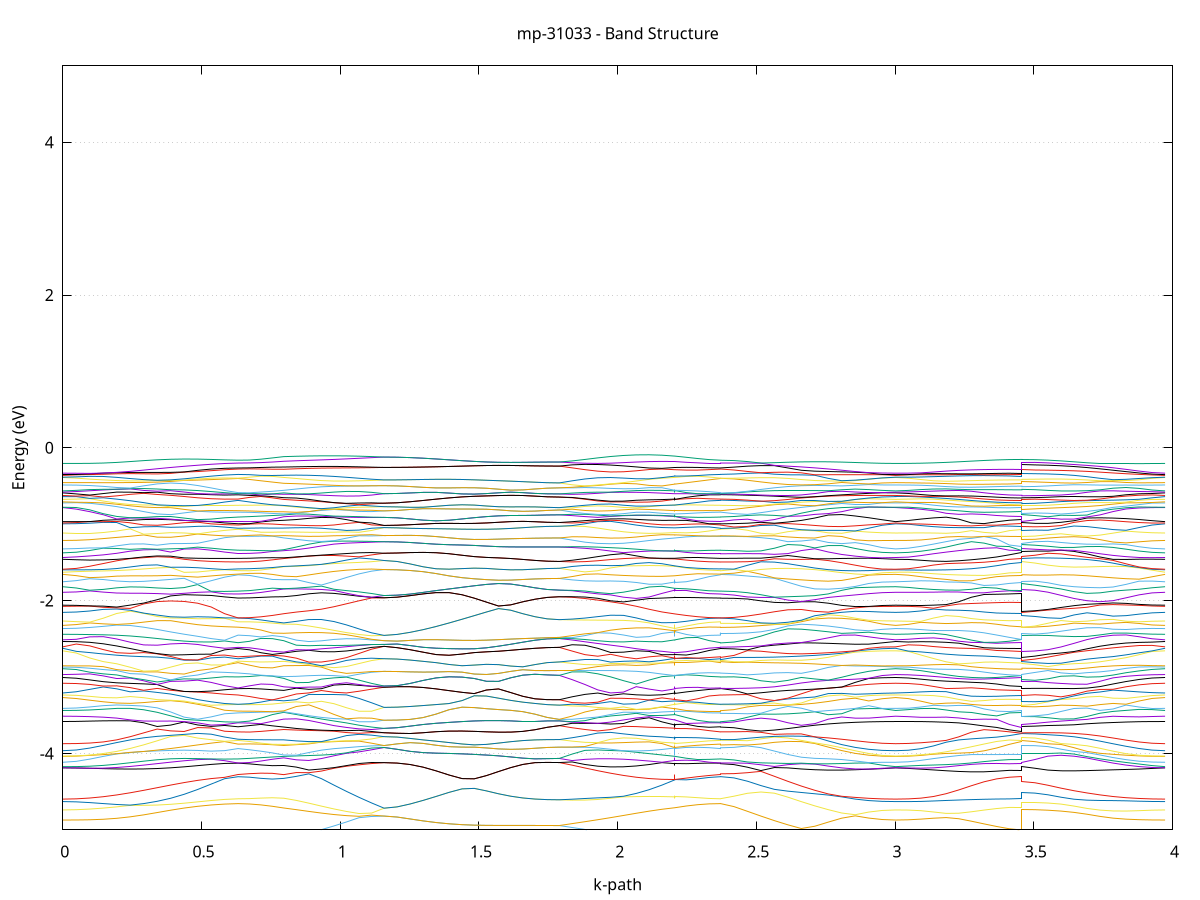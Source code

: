 set title 'mp-31033 - Band Structure'
set xlabel 'k-path'
set ylabel 'Energy (eV)'
set grid y
set yrange [-5:5]
set terminal png size 800,600
set output 'mp-31033_bands_gnuplot.png'
plot '-' using 1:2 with lines notitle, '-' using 1:2 with lines notitle, '-' using 1:2 with lines notitle, '-' using 1:2 with lines notitle, '-' using 1:2 with lines notitle, '-' using 1:2 with lines notitle, '-' using 1:2 with lines notitle, '-' using 1:2 with lines notitle, '-' using 1:2 with lines notitle, '-' using 1:2 with lines notitle, '-' using 1:2 with lines notitle, '-' using 1:2 with lines notitle, '-' using 1:2 with lines notitle, '-' using 1:2 with lines notitle, '-' using 1:2 with lines notitle, '-' using 1:2 with lines notitle, '-' using 1:2 with lines notitle, '-' using 1:2 with lines notitle, '-' using 1:2 with lines notitle, '-' using 1:2 with lines notitle, '-' using 1:2 with lines notitle, '-' using 1:2 with lines notitle, '-' using 1:2 with lines notitle, '-' using 1:2 with lines notitle, '-' using 1:2 with lines notitle, '-' using 1:2 with lines notitle, '-' using 1:2 with lines notitle, '-' using 1:2 with lines notitle, '-' using 1:2 with lines notitle, '-' using 1:2 with lines notitle, '-' using 1:2 with lines notitle, '-' using 1:2 with lines notitle, '-' using 1:2 with lines notitle, '-' using 1:2 with lines notitle, '-' using 1:2 with lines notitle, '-' using 1:2 with lines notitle, '-' using 1:2 with lines notitle, '-' using 1:2 with lines notitle, '-' using 1:2 with lines notitle, '-' using 1:2 with lines notitle, '-' using 1:2 with lines notitle, '-' using 1:2 with lines notitle, '-' using 1:2 with lines notitle, '-' using 1:2 with lines notitle, '-' using 1:2 with lines notitle, '-' using 1:2 with lines notitle, '-' using 1:2 with lines notitle, '-' using 1:2 with lines notitle, '-' using 1:2 with lines notitle, '-' using 1:2 with lines notitle, '-' using 1:2 with lines notitle, '-' using 1:2 with lines notitle, '-' using 1:2 with lines notitle, '-' using 1:2 with lines notitle, '-' using 1:2 with lines notitle, '-' using 1:2 with lines notitle, '-' using 1:2 with lines notitle, '-' using 1:2 with lines notitle, '-' using 1:2 with lines notitle, '-' using 1:2 with lines notitle, '-' using 1:2 with lines notitle, '-' using 1:2 with lines notitle, '-' using 1:2 with lines notitle, '-' using 1:2 with lines notitle, '-' using 1:2 with lines notitle, '-' using 1:2 with lines notitle, '-' using 1:2 with lines notitle, '-' using 1:2 with lines notitle, '-' using 1:2 with lines notitle, '-' using 1:2 with lines notitle, '-' using 1:2 with lines notitle, '-' using 1:2 with lines notitle, '-' using 1:2 with lines notitle, '-' using 1:2 with lines notitle, '-' using 1:2 with lines notitle, '-' using 1:2 with lines notitle, '-' using 1:2 with lines notitle, '-' using 1:2 with lines notitle, '-' using 1:2 with lines notitle, '-' using 1:2 with lines notitle, '-' using 1:2 with lines notitle, '-' using 1:2 with lines notitle, '-' using 1:2 with lines notitle, '-' using 1:2 with lines notitle, '-' using 1:2 with lines notitle, '-' using 1:2 with lines notitle, '-' using 1:2 with lines notitle, '-' using 1:2 with lines notitle, '-' using 1:2 with lines notitle, '-' using 1:2 with lines notitle, '-' using 1:2 with lines notitle, '-' using 1:2 with lines notitle, '-' using 1:2 with lines notitle, '-' using 1:2 with lines notitle, '-' using 1:2 with lines notitle, '-' using 1:2 with lines notitle, '-' using 1:2 with lines notitle, '-' using 1:2 with lines notitle, '-' using 1:2 with lines notitle, '-' using 1:2 with lines notitle, '-' using 1:2 with lines notitle, '-' using 1:2 with lines notitle, '-' using 1:2 with lines notitle, '-' using 1:2 with lines notitle, '-' using 1:2 with lines notitle, '-' using 1:2 with lines notitle, '-' using 1:2 with lines notitle, '-' using 1:2 with lines notitle, '-' using 1:2 with lines notitle, '-' using 1:2 with lines notitle, '-' using 1:2 with lines notitle, '-' using 1:2 with lines notitle, '-' using 1:2 with lines notitle, '-' using 1:2 with lines notitle, '-' using 1:2 with lines notitle, '-' using 1:2 with lines notitle, '-' using 1:2 with lines notitle, '-' using 1:2 with lines notitle, '-' using 1:2 with lines notitle, '-' using 1:2 with lines notitle, '-' using 1:2 with lines notitle, '-' using 1:2 with lines notitle, '-' using 1:2 with lines notitle, '-' using 1:2 with lines notitle, '-' using 1:2 with lines notitle, '-' using 1:2 with lines notitle, '-' using 1:2 with lines notitle, '-' using 1:2 with lines notitle, '-' using 1:2 with lines notitle, '-' using 1:2 with lines notitle, '-' using 1:2 with lines notitle, '-' using 1:2 with lines notitle, '-' using 1:2 with lines notitle, '-' using 1:2 with lines notitle, '-' using 1:2 with lines notitle, '-' using 1:2 with lines notitle, '-' using 1:2 with lines notitle, '-' using 1:2 with lines notitle, '-' using 1:2 with lines notitle, '-' using 1:2 with lines notitle, '-' using 1:2 with lines notitle, '-' using 1:2 with lines notitle, '-' using 1:2 with lines notitle, '-' using 1:2 with lines notitle, '-' using 1:2 with lines notitle, '-' using 1:2 with lines notitle, '-' using 1:2 with lines notitle, '-' using 1:2 with lines notitle, '-' using 1:2 with lines notitle, '-' using 1:2 with lines notitle, '-' using 1:2 with lines notitle, '-' using 1:2 with lines notitle, '-' using 1:2 with lines notitle, '-' using 1:2 with lines notitle, '-' using 1:2 with lines notitle, '-' using 1:2 with lines notitle, '-' using 1:2 with lines notitle, '-' using 1:2 with lines notitle, '-' using 1:2 with lines notitle, '-' using 1:2 with lines notitle, '-' using 1:2 with lines notitle, '-' using 1:2 with lines notitle, '-' using 1:2 with lines notitle, '-' using 1:2 with lines notitle, '-' using 1:2 with lines notitle, '-' using 1:2 with lines notitle, '-' using 1:2 with lines notitle, '-' using 1:2 with lines notitle, '-' using 1:2 with lines notitle, '-' using 1:2 with lines notitle, '-' using 1:2 with lines notitle, '-' using 1:2 with lines notitle, '-' using 1:2 with lines notitle, '-' using 1:2 with lines notitle, '-' using 1:2 with lines notitle, '-' using 1:2 with lines notitle, '-' using 1:2 with lines notitle, '-' using 1:2 with lines notitle, '-' using 1:2 with lines notitle, '-' using 1:2 with lines notitle, '-' using 1:2 with lines notitle, '-' using 1:2 with lines notitle, '-' using 1:2 with lines notitle, '-' using 1:2 with lines notitle, '-' using 1:2 with lines notitle, '-' using 1:2 with lines notitle, '-' using 1:2 with lines notitle, '-' using 1:2 with lines notitle, '-' using 1:2 with lines notitle, '-' using 1:2 with lines notitle, '-' using 1:2 with lines notitle, '-' using 1:2 with lines notitle
0.000000 -29.105902
0.048602 -29.106002
0.097203 -29.106102
0.145805 -29.106302
0.194407 -29.106402
0.243008 -29.106502
0.291610 -29.106402
0.340212 -29.106302
0.388814 -29.106002
0.437415 -29.105802
0.486017 -29.105502
0.534619 -29.105302
0.583220 -29.105102
0.631822 -29.105002
0.631822 -29.105002
0.672994 -29.104602
0.714166 -29.103202
0.755338 -29.100802
0.796510 -29.097502
0.796510 -29.097502
0.841725 -29.095402
0.886941 -29.093102
0.932156 -29.090702
0.977371 -29.088202
1.022587 -29.085602
1.067802 -29.082902
1.113017 -29.080102
1.158233 -29.077202
1.158233 -29.077202
1.205061 -29.077002
1.251888 -29.076702
1.298716 -29.076202
1.345544 -29.075702
1.392371 -29.075302
1.439199 -29.075102
1.439199 -29.075102
1.482998 -29.075302
1.526798 -29.075902
1.570597 -29.077002
1.614396 -29.078302
1.658195 -29.079602
1.701994 -29.080802
1.745793 -29.081602
1.789593 -29.081902
1.789593 -29.081902
1.835857 -29.082902
1.882122 -29.083702
1.928387 -29.084402
1.974651 -29.085202
2.020916 -29.086402
2.067180 -29.088302
2.113445 -29.090902
2.159710 -29.093902
2.205974 -29.097002
2.205974 -29.097002
2.205974 -29.097502
2.205974 -29.097002
2.247146 -29.100302
2.288318 -29.102802
2.329490 -29.104402
2.370662 -29.105002
2.370662 -29.105002
2.370662 -29.105002
2.370662 -29.105002
2.419229 -29.104502
2.467795 -29.103102
2.516361 -29.100702
2.564927 -29.097302
2.613493 -29.092902
2.662059 -29.088602
2.710625 -29.093602
2.759191 -29.097602
2.807758 -29.100702
2.856324 -29.103102
2.904890 -29.104702
2.953456 -29.105602
3.002022 -29.105902
3.002022 -29.105902
3.047542 -29.105802
3.093062 -29.105502
3.138582 -29.104902
3.184102 -29.104102
3.229622 -29.102902
3.275141 -29.101202
3.320661 -29.099102
3.366181 -29.096502
3.411701 -29.093802
3.457221 -29.092102
3.457221 -29.085602
3.504135 -29.085202
3.551049 -29.084102
3.597964 -29.082302
3.644878 -29.086902
3.691792 -29.092302
3.738706 -29.096902
3.785621 -29.100402
3.832535 -29.103002
3.879449 -29.104702
3.926363 -29.105602
3.973278 -29.105902
e
0.000000 -29.064502
0.048602 -29.064202
0.097203 -29.063202
0.145805 -29.061402
0.194407 -29.058802
0.243008 -29.055302
0.291610 -29.051002
0.340212 -29.046902
0.388814 -29.045102
0.437415 -29.043302
0.486017 -29.041402
0.534619 -29.039802
0.583220 -29.038602
0.631822 -29.037902
0.631822 -29.037902
0.672994 -29.036602
0.714166 -29.038702
0.755338 -29.042202
0.796510 -29.046802
0.796510 -29.046802
0.841725 -29.050202
0.886941 -29.054202
0.932156 -29.058402
0.977371 -29.062702
1.022587 -29.066802
1.067802 -29.070602
1.113017 -29.074002
1.158233 -29.077202
1.158233 -29.077202
1.205061 -29.077002
1.251888 -29.076702
1.298716 -29.076202
1.345544 -29.075702
1.392371 -29.075302
1.439199 -29.075102
1.439199 -29.075102
1.482998 -29.075302
1.526798 -29.075902
1.570597 -29.077002
1.614396 -29.078302
1.658195 -29.079602
1.701994 -29.080802
1.745793 -29.081602
1.789593 -29.081902
1.789593 -29.081902
1.835857 -29.080502
1.882122 -29.078602
1.928387 -29.076002
1.974651 -29.072702
2.020916 -29.068602
2.067180 -29.063702
2.113445 -29.058302
2.159710 -29.052802
2.205974 -29.047702
2.205974 -29.047702
2.205974 -29.046802
2.205974 -29.047702
2.247146 -29.042902
2.288318 -29.039202
2.329490 -29.036902
2.370662 -29.037902
2.370662 -29.037902
2.370662 -29.037802
2.370662 -29.037802
2.419229 -29.047902
2.467795 -29.058102
2.516361 -29.067302
2.564927 -29.075502
2.613493 -29.082602
2.662059 -29.087602
2.710625 -29.081702
2.759191 -29.075602
2.807758 -29.070302
2.856324 -29.066602
2.904890 -29.065002
2.953456 -29.064602
3.002022 -29.064502
3.002022 -29.064502
3.047542 -29.064402
3.093062 -29.064402
3.138582 -29.065002
3.184102 -29.066502
3.229622 -29.069102
3.275141 -29.072402
3.320661 -29.076202
3.366181 -29.080202
3.411701 -29.083802
3.457221 -29.085802
3.457221 -29.065502
3.504135 -29.068202
3.551049 -29.074102
3.597964 -29.080402
3.644878 -29.079702
3.691792 -29.076902
3.738706 -29.073902
3.785621 -29.071102
3.832535 -29.068502
3.879449 -29.066402
3.926363 -29.065002
3.973278 -29.064502
e
0.000000 -29.056102
0.048602 -29.055802
0.097203 -29.054902
0.145805 -29.053502
0.194407 -29.051902
0.243008 -29.050202
0.291610 -29.048602
0.340212 -29.046502
0.388814 -29.043102
0.437415 -29.041002
0.486017 -29.039302
0.534619 -29.037802
0.583220 -29.036602
0.631822 -29.035902
0.631822 -29.035902
0.672994 -29.036602
0.714166 -29.033202
0.755338 -29.028202
0.796510 -29.022402
0.796510 -29.022402
0.841725 -29.019302
0.886941 -29.017802
0.932156 -29.018102
0.977371 -29.019402
1.022587 -29.020902
1.067802 -29.021802
1.113017 -29.021802
1.158233 -29.020602
1.158233 -29.020602
1.205061 -29.020902
1.251888 -29.021602
1.298716 -29.022602
1.345544 -29.023802
1.392371 -29.024902
1.439199 -29.026002
1.439199 -29.026002
1.482998 -29.026802
1.526798 -29.027202
1.570597 -29.027002
1.614396 -29.026102
1.658195 -29.024602
1.701994 -29.022902
1.745793 -29.021502
1.789593 -29.020902
1.789593 -29.020902
1.835857 -29.023602
1.882122 -29.024802
1.928387 -29.024602
1.974651 -29.023102
2.020916 -29.021002
2.067180 -29.021902
2.113445 -29.020902
2.159710 -29.020502
2.205974 -29.022802
2.205974 -29.022802
2.205974 -29.022402
2.205974 -29.022802
2.247146 -29.028702
2.288318 -29.033702
2.329490 -29.036802
2.370662 -29.035902
2.370662 -29.035902
2.370662 -29.035802
2.370662 -29.035802
2.419229 -29.025202
2.467795 -29.014302
2.516361 -29.010402
2.564927 -29.016602
2.613493 -29.024402
2.662059 -29.031902
2.710625 -29.038502
2.759191 -29.044202
2.807758 -29.048802
2.856324 -29.052202
2.904890 -29.054402
2.953456 -29.055702
3.002022 -29.056102
3.002022 -29.056102
3.047542 -29.055802
3.093062 -29.054502
3.138582 -29.052002
3.184102 -29.048602
3.229622 -29.045202
3.275141 -29.044202
3.320661 -29.045202
3.366181 -29.045902
3.411701 -29.046302
3.457221 -29.046402
3.457221 -29.046902
3.504135 -29.044902
3.551049 -29.041902
3.597964 -29.041002
3.644878 -29.043102
3.691792 -29.046702
3.738706 -29.050302
3.785621 -29.053302
3.832535 -29.055402
3.879449 -29.056402
3.926363 -29.056402
3.973278 -29.056102
e
0.000000 -29.040002
0.048602 -29.039502
0.097203 -29.038002
0.145805 -29.037702
0.194407 -29.038602
0.243008 -29.039102
0.291610 -29.039002
0.340212 -29.037502
0.388814 -29.033402
0.437415 -29.026602
0.486017 -29.018302
0.534619 -29.009402
0.583220 -29.000702
0.631822 -28.994202
0.631822 -28.994202
0.672994 -28.994002
0.714166 -28.995102
0.755338 -28.997202
0.796510 -28.999802
0.796510 -28.999802
0.841725 -29.001802
0.886941 -29.003902
0.932156 -29.006102
0.977371 -29.008702
1.022587 -29.011902
1.067802 -29.015302
1.113017 -29.018302
1.158233 -29.020602
1.158233 -29.020602
1.205061 -29.020902
1.251888 -29.021602
1.298716 -29.022602
1.345544 -29.023802
1.392371 -29.024902
1.439199 -29.026002
1.439199 -29.026002
1.482998 -29.026802
1.526798 -29.027202
1.570597 -29.027002
1.614396 -29.026102
1.658195 -29.024602
1.701994 -29.022902
1.745793 -29.021502
1.789593 -29.020902
1.789593 -29.020902
1.835857 -29.016802
1.882122 -29.011602
1.928387 -29.012702
1.974651 -29.017902
2.020916 -29.020402
2.067180 -29.016702
2.113445 -29.012102
2.159710 -29.007002
2.205974 -29.001902
2.205974 -29.001902
2.205974 -28.999802
2.205974 -29.001902
2.247146 -28.999702
2.288318 -28.997502
2.329490 -28.995602
2.370662 -28.994202
2.370662 -28.994202
2.370662 -28.993102
2.370662 -28.993102
2.419229 -28.995402
2.467795 -29.000602
2.516361 -29.006602
2.564927 -29.012602
2.613493 -29.018302
2.662059 -29.023602
2.710625 -29.028202
2.759191 -29.032102
2.807758 -29.035102
2.856324 -29.037202
2.904890 -29.038802
2.953456 -29.039702
3.002022 -29.040002
3.002022 -29.040002
3.047542 -29.039702
3.093062 -29.039402
3.138582 -29.039902
3.184102 -29.041002
3.229622 -29.042502
3.275141 -29.042302
3.320661 -29.040702
3.366181 -29.039802
3.411701 -29.039302
3.457221 -29.039202
3.457221 -29.019502
3.504135 -29.020802
3.551049 -29.023302
3.597964 -29.024702
3.644878 -29.024102
3.691792 -29.023002
3.738706 -29.023102
3.785621 -29.026202
3.832535 -29.030602
3.879449 -29.034802
3.926363 -29.038402
3.973278 -29.040002
e
0.000000 -29.035802
0.048602 -29.036002
0.097203 -29.036802
0.145805 -29.035502
0.194407 -29.032102
0.243008 -29.027802
0.291610 -29.022702
0.340212 -29.017002
0.388814 -29.010802
0.437415 -29.004402
0.486017 -28.998002
0.534619 -28.991802
0.583220 -28.985902
0.631822 -28.985302
0.631822 -28.985302
0.672994 -28.985702
0.714166 -28.985502
0.755338 -28.988702
0.796510 -28.992402
0.796510 -28.992402
0.841725 -28.989202
0.886941 -28.985202
0.932156 -28.984202
0.977371 -28.984402
1.022587 -28.983202
1.067802 -28.980502
1.113017 -28.976502
1.158233 -28.971702
1.158233 -28.971702
1.205061 -28.971202
1.251888 -28.970002
1.298716 -28.969602
1.345544 -28.972602
1.392371 -28.977202
1.439199 -28.981202
1.439199 -28.981202
1.482998 -28.983702
1.526798 -28.985402
1.570597 -28.986702
1.614396 -28.988002
1.658195 -28.989602
1.701994 -28.991302
1.745793 -28.992702
1.789593 -28.993202
1.789593 -28.993202
1.835857 -28.999502
1.882122 -29.006302
1.928387 -29.005802
1.974651 -29.000702
2.020916 -28.998702
2.067180 -29.000702
2.113445 -29.003602
2.159710 -29.003802
2.205974 -28.999102
2.205974 -28.999102
2.205974 -28.992402
2.205974 -28.999102
2.247146 -28.995402
2.288318 -28.990702
2.329490 -28.985802
2.370662 -28.985302
2.370662 -28.985302
2.370662 -28.985902
2.370662 -28.985902
2.419229 -28.989302
2.467795 -28.995402
2.516361 -28.996302
2.564927 -28.997202
2.613493 -29.005202
2.662059 -29.012702
2.710625 -29.018902
2.759191 -29.023302
2.807758 -29.025002
2.856324 -29.026602
2.904890 -29.031502
2.953456 -29.034702
3.002022 -29.035802
3.002022 -29.035802
3.047542 -29.035402
3.093062 -29.033702
3.138582 -29.030202
3.184102 -29.025002
3.229622 -29.018702
3.275141 -29.013502
3.320661 -29.008002
3.366181 -29.001702
3.411701 -28.995402
3.457221 -28.992202
3.457221 -28.998702
3.504135 -28.998102
3.551049 -28.998202
3.597964 -29.001302
3.644878 -29.006602
3.691792 -29.012402
3.738706 -29.017602
3.785621 -29.021202
3.832535 -29.026102
3.879449 -29.031302
3.926363 -29.034702
3.973278 -29.035802
e
0.000000 -29.007002
0.048602 -29.006702
0.097203 -29.005902
0.145805 -29.004402
0.194407 -29.002102
0.243008 -28.999002
0.291610 -28.995402
0.340212 -28.991402
0.388814 -28.987202
0.437415 -28.982702
0.486017 -28.978102
0.534619 -28.979102
0.583220 -28.982502
0.631822 -28.981702
0.631822 -28.981702
0.672994 -28.981202
0.714166 -28.984502
0.755338 -28.985302
0.796510 -28.985202
0.796510 -28.985202
0.841725 -28.984002
0.886941 -28.983602
0.932156 -28.980202
0.977371 -28.974302
1.022587 -28.968202
1.067802 -28.964302
1.113017 -28.966602
1.158233 -28.971702
1.158233 -28.971702
1.205061 -28.971202
1.251888 -28.970002
1.298716 -28.969602
1.345544 -28.972602
1.392371 -28.977202
1.439199 -28.981202
1.439199 -28.981202
1.482998 -28.983702
1.526798 -28.985402
1.570597 -28.986702
1.614396 -28.988002
1.658195 -28.989602
1.701994 -28.991302
1.745793 -28.992702
1.789593 -28.993202
1.789593 -28.993202
1.835857 -28.988202
1.882122 -28.984702
1.928387 -28.983002
1.974651 -28.982702
2.020916 -28.983402
2.067180 -28.984602
2.113445 -28.985802
2.159710 -28.986502
2.205974 -28.986402
2.205974 -28.986402
2.205974 -28.985202
2.205974 -28.986402
2.247146 -28.985402
2.288318 -28.984802
2.329490 -28.984902
2.370662 -28.981702
2.370662 -28.981702
2.370662 -28.981102
2.370662 -28.981102
2.419229 -28.981302
2.467795 -28.983902
2.516361 -28.989602
2.564927 -28.991002
2.613493 -28.991802
2.662059 -28.997602
2.710625 -29.005102
2.759191 -29.013002
2.807758 -29.020302
2.856324 -29.023102
2.904890 -29.017602
2.953456 -29.010602
3.002022 -29.007002
3.002022 -29.007002
3.047542 -29.008502
3.093062 -29.011802
3.138582 -29.014802
3.184102 -29.016002
3.229622 -29.014202
3.275141 -29.007402
3.320661 -28.998002
3.366181 -28.989402
3.411701 -28.984402
3.457221 -28.983502
3.457221 -28.979302
3.504135 -28.980502
3.551049 -28.983902
3.597964 -28.989002
3.644878 -28.995102
3.691792 -29.001502
3.738706 -29.007502
3.785621 -29.011502
3.832535 -29.011802
3.879449 -29.010002
3.926363 -29.007902
3.973278 -29.007002
e
0.000000 -28.969602
0.048602 -28.968802
0.097203 -28.967002
0.145805 -28.965302
0.194407 -28.964202
0.243008 -28.963702
0.291610 -28.964202
0.340212 -28.965602
0.388814 -28.968202
0.437415 -28.971602
0.486017 -28.975402
0.534619 -28.974202
0.583220 -28.972202
0.631822 -28.972502
0.631822 -28.972502
0.672994 -28.972402
0.714166 -28.969702
0.755338 -28.966902
0.796510 -28.964002
0.796510 -28.964002
0.841725 -28.961802
0.886941 -28.959602
0.932156 -28.959402
0.977371 -28.957802
1.022587 -28.955802
1.067802 -28.954102
1.113017 -28.953502
1.158233 -28.952302
1.158233 -28.952302
1.205061 -28.953702
1.251888 -28.957302
1.298716 -28.960902
1.345544 -28.961002
1.392371 -28.958902
1.439199 -28.956402
1.439199 -28.956402
1.482998 -28.954302
1.526798 -28.952502
1.570597 -28.951102
1.614396 -28.950302
1.658195 -28.949802
1.701994 -28.949502
1.745793 -28.949302
1.789593 -28.949302
1.789593 -28.949302
1.835857 -28.957202
1.882122 -28.964802
1.928387 -28.971602
1.974651 -28.976602
2.020916 -28.977702
2.067180 -28.974402
2.113445 -28.969702
2.159710 -28.966002
2.205974 -28.964502
2.205974 -28.964502
2.205974 -28.964002
2.205974 -28.964502
2.247146 -28.966302
2.288318 -28.968002
2.329490 -28.970202
2.370662 -28.972502
2.370662 -28.972502
2.370662 -28.972602
2.370662 -28.972602
2.419229 -28.971002
2.467795 -28.969202
2.516361 -28.969002
2.564927 -28.967802
2.613493 -28.961502
2.662059 -28.954802
2.710625 -28.953702
2.759191 -28.955802
2.807758 -28.958302
2.856324 -28.960302
2.904890 -28.961502
2.953456 -28.964602
3.002022 -28.969602
3.002022 -28.969602
3.047542 -28.967002
3.093062 -28.962402
3.138582 -28.961702
3.184102 -28.962302
3.229622 -28.963402
3.275141 -28.964402
3.320661 -28.964702
3.366181 -28.964402
3.411701 -28.964502
3.457221 -28.965302
3.457221 -28.953102
3.504135 -28.954602
3.551049 -28.955902
3.597964 -28.954202
3.644878 -28.952402
3.691792 -28.954202
3.738706 -28.957902
3.785621 -28.961702
3.832535 -28.965102
3.879449 -28.967702
3.926363 -28.969202
3.973278 -28.969602
e
0.000000 -28.962202
0.048602 -28.961502
0.097203 -28.958902
0.145805 -28.954702
0.194407 -28.957002
0.243008 -28.957302
0.291610 -28.955502
0.340212 -28.951402
0.388814 -28.945402
0.437415 -28.938202
0.486017 -28.930702
0.534619 -28.928802
0.583220 -28.938202
0.631822 -28.944102
0.631822 -28.944102
0.672994 -28.945502
0.714166 -28.947602
0.755338 -28.950202
0.796510 -28.953302
0.796510 -28.953302
0.841725 -28.957602
0.886941 -28.958202
0.932156 -28.953102
0.977371 -28.948302
1.022587 -28.950502
1.067802 -28.953902
1.113017 -28.952602
1.158233 -28.952302
1.158233 -28.952302
1.205061 -28.953702
1.251888 -28.957302
1.298716 -28.960902
1.345544 -28.961002
1.392371 -28.958902
1.439199 -28.956402
1.439199 -28.956402
1.482998 -28.954302
1.526798 -28.952502
1.570597 -28.951102
1.614396 -28.950302
1.658195 -28.949802
1.701994 -28.949502
1.745793 -28.949302
1.789593 -28.949302
1.789593 -28.949302
1.835857 -28.941602
1.882122 -28.935302
1.928387 -28.931802
1.974651 -28.931002
2.020916 -28.932202
2.067180 -28.934602
2.113445 -28.938102
2.159710 -28.942502
2.205974 -28.947102
2.205974 -28.947102
2.205974 -28.953302
2.205974 -28.947102
2.247146 -28.945002
2.288318 -28.943802
2.329490 -28.943502
2.370662 -28.944102
2.370662 -28.944102
2.370662 -28.944802
2.370662 -28.944802
2.419229 -28.944902
2.467795 -28.944002
2.516361 -28.941402
2.564927 -28.938102
2.613493 -28.935102
2.662059 -28.933002
2.710625 -28.931602
2.759191 -28.931002
2.807758 -28.931902
2.856324 -28.940802
2.904890 -28.953602
2.953456 -28.962102
3.002022 -28.962202
3.002022 -28.962202
3.047542 -28.961802
3.093062 -28.959202
3.138582 -28.951102
3.184102 -28.945002
3.229622 -28.941602
3.275141 -28.939502
3.320661 -28.941302
3.366181 -28.945902
3.411701 -28.946902
3.457221 -28.944502
3.457221 -28.924202
3.504135 -28.926102
3.551049 -28.929602
3.597964 -28.932702
3.644878 -28.932602
3.691792 -28.934802
3.738706 -28.941402
3.785621 -28.945502
3.832535 -28.948602
3.879449 -28.954902
3.926363 -28.960202
3.973278 -28.962202
e
0.000000 -28.942202
0.048602 -28.945602
0.097203 -28.950702
0.145805 -28.953702
0.194407 -28.946402
0.243008 -28.937502
0.291610 -28.927602
0.340212 -28.917302
0.388814 -28.907402
0.437415 -28.907302
0.486017 -28.918102
0.534619 -28.925002
0.583220 -28.922102
0.631822 -28.920002
0.631822 -28.920002
0.672994 -28.923102
0.714166 -28.925502
0.755338 -28.927402
0.796510 -28.929302
0.796510 -28.929302
0.841725 -28.934202
0.886941 -28.937802
0.932156 -28.940902
0.977371 -28.943402
1.022587 -28.940202
1.067802 -28.935602
1.113017 -28.930202
1.158233 -28.922602
1.158233 -28.922602
1.205061 -28.923502
1.251888 -28.925202
1.298716 -28.926802
1.345544 -28.928102
1.392371 -28.929202
1.439199 -28.930102
1.439199 -28.930102
1.482998 -28.930702
1.526798 -28.930502
1.570597 -28.929202
1.614396 -28.926402
1.658195 -28.922202
1.701994 -28.916802
1.745793 -28.910802
1.789593 -28.906502
1.789593 -28.906502
1.835857 -28.907002
1.882122 -28.906202
1.928387 -28.907502
1.974651 -28.909902
2.020916 -28.912602
2.067180 -28.915402
2.113445 -28.918002
2.159710 -28.920202
2.205974 -28.922602
2.205974 -28.922602
2.205974 -28.929302
2.205974 -28.922602
2.247146 -28.919202
2.288318 -28.917102
2.329490 -28.917402
2.370662 -28.920002
2.370662 -28.920002
2.370662 -28.919502
2.370662 -28.919502
2.419229 -28.919702
2.467795 -28.920502
2.516361 -28.923002
2.564927 -28.927002
2.613493 -28.930902
2.662059 -28.931002
2.710625 -28.924402
2.759191 -28.921802
2.807758 -28.927502
2.856324 -28.933302
2.904890 -28.938002
2.953456 -28.941102
3.002022 -28.942202
3.002022 -28.942202
3.047542 -28.943502
3.093062 -28.945402
3.138582 -28.945302
3.184102 -28.939602
3.229622 -28.930102
3.275141 -28.921902
3.320661 -28.918302
3.366181 -28.917302
3.411701 -28.921602
3.457221 -28.926602
3.457221 -28.921702
3.504135 -28.919202
3.551049 -28.917002
3.597964 -28.918602
3.644878 -28.925702
3.691792 -28.929402
3.738706 -28.932902
3.785621 -28.939702
3.832535 -28.945502
3.879449 -28.945302
3.926363 -28.943402
3.973278 -28.942202
e
0.000000 -28.928902
0.048602 -28.924202
0.097203 -28.915302
0.145805 -28.905002
0.194407 -28.894302
0.243008 -28.884002
0.291610 -28.888002
0.340212 -28.891502
0.388814 -28.897702
0.437415 -28.899602
0.486017 -28.897302
0.534619 -28.900302
0.583220 -28.899402
0.631822 -28.903802
0.631822 -28.903802
0.672994 -28.901202
0.714166 -28.898002
0.755338 -28.895602
0.796510 -28.894702
0.796510 -28.894702
0.841725 -28.902102
0.886941 -28.909902
0.932156 -28.916802
0.977371 -28.921102
1.022587 -28.921602
1.067802 -28.918102
1.113017 -28.913102
1.158233 -28.922602
1.158233 -28.922602
1.205061 -28.923502
1.251888 -28.925202
1.298716 -28.926802
1.345544 -28.928102
1.392371 -28.929202
1.439199 -28.930102
1.439199 -28.930102
1.482998 -28.930702
1.526798 -28.930502
1.570597 -28.929202
1.614396 -28.926402
1.658195 -28.922202
1.701994 -28.916802
1.745793 -28.910802
1.789593 -28.906502
1.789593 -28.906502
1.835857 -28.905702
1.882122 -28.905702
1.928387 -28.903502
1.974651 -28.899502
2.020916 -28.896702
2.067180 -28.893902
2.113445 -28.891702
2.159710 -28.891302
2.205974 -28.893102
2.205974 -28.893102
2.205974 -28.894702
2.205974 -28.893102
2.247146 -28.898302
2.288318 -28.902902
2.329490 -28.904802
2.370662 -28.903802
2.370662 -28.903802
2.370662 -28.904802
2.370662 -28.904802
2.419229 -28.903602
2.467795 -28.900902
2.516361 -28.897702
2.564927 -28.897702
2.613493 -28.899702
2.662059 -28.904802
2.710625 -28.910702
2.759191 -28.911402
2.807758 -28.923402
2.856324 -28.928202
2.904890 -28.928702
2.953456 -28.928902
3.002022 -28.928902
3.002022 -28.928902
3.047542 -28.926502
3.093062 -28.921202
3.138582 -28.914902
3.184102 -28.908902
3.229622 -28.906802
3.275141 -28.909302
3.320661 -28.906602
3.366181 -28.903702
3.411701 -28.906702
3.457221 -28.907002
3.457221 -28.910202
3.504135 -28.908602
3.551049 -28.904102
3.597964 -28.910402
3.644878 -28.915502
3.691792 -28.916202
3.738706 -28.908802
3.785621 -28.909502
3.832535 -28.915902
3.879449 -28.921902
3.926363 -28.926802
3.973278 -28.928902
e
0.000000 -28.867002
0.048602 -28.868002
0.097203 -28.870802
0.145805 -28.874802
0.194407 -28.879502
0.243008 -28.883602
0.291610 -28.875402
0.340212 -28.882802
0.388814 -28.886702
0.437415 -28.890402
0.486017 -28.895402
0.534619 -28.893202
0.583220 -28.894502
0.631822 -28.892702
0.631822 -28.892702
0.672994 -28.893802
0.714166 -28.894502
0.755338 -28.893502
0.796510 -28.889802
0.796510 -28.889802
0.841725 -28.885702
0.886941 -28.882202
0.932156 -28.880002
0.977371 -28.885502
1.022587 -28.892702
1.067802 -28.902602
1.113017 -28.912202
1.158233 -28.905802
1.158233 -28.905802
1.205061 -28.904102
1.251888 -28.900202
1.298716 -28.895702
1.345544 -28.891302
1.392371 -28.887202
1.439199 -28.883502
1.439199 -28.883502
1.482998 -28.881002
1.526798 -28.879602
1.570597 -28.879802
1.614396 -28.881602
1.658195 -28.885002
1.701994 -28.889902
1.745793 -28.895702
1.789593 -28.899802
1.789593 -28.899802
1.835857 -28.902402
1.882122 -28.903202
1.928387 -28.901802
1.974651 -28.898902
2.020916 -28.893502
2.067180 -28.888302
2.113445 -28.883902
2.159710 -28.880902
2.205974 -28.884102
2.205974 -28.884102
2.205974 -28.889802
2.205974 -28.884102
2.247146 -28.887602
2.288318 -28.889902
2.329490 -28.891502
2.370662 -28.892702
2.370662 -28.892702
2.370662 -28.892002
2.370662 -28.892002
2.419229 -28.892702
2.467795 -28.895702
2.516361 -28.897302
2.564927 -28.894102
2.613493 -28.890602
2.662059 -28.891502
2.710625 -28.899702
2.759191 -28.908802
2.807758 -28.897502
2.856324 -28.886002
2.904890 -28.876202
2.953456 -28.869402
3.002022 -28.867002
3.002022 -28.867002
3.047542 -28.868502
3.093062 -28.873002
3.138582 -28.879702
3.184102 -28.887002
3.229622 -28.890202
3.275141 -28.886302
3.320661 -28.888702
3.366181 -28.894502
3.411701 -28.889002
3.457221 -28.882502
3.457221 -28.892702
3.504135 -28.893802
3.551049 -28.900202
3.597964 -28.896502
3.644878 -28.893902
3.691792 -28.896602
3.738706 -28.901802
3.785621 -28.896302
3.832535 -28.885202
3.879449 -28.875702
3.926363 -28.869302
3.973278 -28.867002
e
0.000000 -28.851002
0.048602 -28.851702
0.097203 -28.853702
0.145805 -28.857202
0.194407 -28.862002
0.243008 -28.868202
0.291610 -28.873902
0.340212 -28.873402
0.388814 -28.881802
0.437415 -28.884502
0.486017 -28.877502
0.534619 -28.887002
0.583220 -28.891802
0.631822 -28.891102
0.631822 -28.891102
0.672994 -28.889802
0.714166 -28.886702
0.755338 -28.882302
0.796510 -28.877002
0.796510 -28.877002
0.841725 -28.873902
0.886941 -28.875502
0.932156 -28.879102
0.977371 -28.877802
1.022587 -28.887102
1.067802 -28.893702
1.113017 -28.899602
1.158233 -28.905802
1.158233 -28.905802
1.205061 -28.904102
1.251888 -28.900202
1.298716 -28.895702
1.345544 -28.891302
1.392371 -28.887202
1.439199 -28.883502
1.439199 -28.883502
1.482998 -28.881002
1.526798 -28.879602
1.570597 -28.879802
1.614396 -28.881602
1.658195 -28.885002
1.701994 -28.889902
1.745793 -28.895702
1.789593 -28.899802
1.789593 -28.899802
1.835857 -28.895802
1.882122 -28.889902
1.928387 -28.882102
1.974651 -28.872902
2.020916 -28.863402
2.067180 -28.859002
2.113445 -28.865802
2.159710 -28.874502
2.205974 -28.880002
2.205974 -28.880002
2.205974 -28.877002
2.205974 -28.880002
2.247146 -28.884602
2.288318 -28.888302
2.329490 -28.890602
2.370662 -28.891102
2.370662 -28.891102
2.370662 -28.891102
2.370662 -28.891102
2.419229 -28.890102
2.467795 -28.884602
2.516361 -28.877402
2.564927 -28.872702
2.613493 -28.873802
2.662059 -28.875202
2.710625 -28.871702
2.759191 -28.866502
2.807758 -28.861402
2.856324 -28.857002
2.904890 -28.853702
2.953456 -28.851702
3.002022 -28.851002
3.002022 -28.851002
3.047542 -28.851602
3.093062 -28.853402
3.138582 -28.856502
3.184102 -28.861102
3.229622 -28.867602
3.275141 -28.875802
3.320661 -28.876302
3.366181 -28.870702
3.411701 -28.874302
3.457221 -28.880502
3.457221 -28.871402
3.504135 -28.880402
3.551049 -28.881802
3.597964 -28.878402
3.644878 -28.873102
3.691792 -28.866802
3.738706 -28.861202
3.785621 -28.857102
3.832535 -28.854302
3.879449 -28.852402
3.926363 -28.851302
3.973278 -28.851002
e
0.000000 -28.837702
0.048602 -28.838502
0.097203 -28.840802
0.145805 -28.844502
0.194407 -28.849702
0.243008 -28.856102
0.291610 -28.863202
0.340212 -28.863702
0.388814 -28.861102
0.437415 -28.867302
0.486017 -28.877002
0.534619 -28.868402
0.583220 -28.859102
0.631822 -28.853302
0.631822 -28.853302
0.672994 -28.853002
0.714166 -28.853502
0.755338 -28.854902
0.796510 -28.856302
0.796510 -28.856302
0.841725 -28.859102
0.886941 -28.858702
0.932156 -28.867302
0.977371 -28.876302
1.022587 -28.873402
1.067802 -28.869902
1.113017 -28.865702
1.158233 -28.860602
1.158233 -28.860602
1.205061 -28.859602
1.251888 -28.857102
1.298716 -28.853602
1.345544 -28.850202
1.392371 -28.847902
1.439199 -28.846602
1.439199 -28.846602
1.482998 -28.845802
1.526798 -28.844902
1.570597 -28.844002
1.614396 -28.843602
1.658195 -28.844302
1.701994 -28.845802
1.745793 -28.846902
1.789593 -28.847402
1.789593 -28.847402
1.835857 -28.847602
1.882122 -28.846902
1.928387 -28.845502
1.974651 -28.847002
2.020916 -28.852802
2.067180 -28.855302
2.113445 -28.855202
2.159710 -28.860202
2.205974 -28.859802
2.205974 -28.859802
2.205974 -28.856302
2.205974 -28.859802
2.247146 -28.857402
2.288318 -28.855502
2.329490 -28.854202
2.370662 -28.853302
2.370662 -28.853302
2.370662 -28.854302
2.370662 -28.854302
2.419229 -28.851902
2.467795 -28.856902
2.516361 -28.863502
2.564927 -28.868502
2.613493 -28.869602
2.662059 -28.866502
2.710625 -28.861202
2.759191 -28.855402
2.807758 -28.849902
2.856324 -28.845102
2.904890 -28.841302
2.953456 -28.838702
3.002022 -28.837702
3.002022 -28.837702
3.047542 -28.838502
3.093062 -28.840302
3.138582 -28.842802
3.184102 -28.846002
3.229622 -28.850002
3.275141 -28.854702
3.320661 -28.859802
3.366181 -28.863902
3.411701 -28.860202
3.457221 -28.857502
3.457221 -28.871002
3.504135 -28.860502
3.551049 -28.856602
3.597964 -28.860302
3.644878 -28.861602
3.691792 -28.858902
3.738706 -28.853902
3.785621 -28.848302
3.832535 -28.843502
3.879449 -28.840202
3.926363 -28.838302
3.973278 -28.837702
e
0.000000 -28.818502
0.048602 -28.819902
0.097203 -28.822202
0.145805 -28.824002
0.194407 -28.825202
0.243008 -28.826002
0.291610 -28.827702
0.340212 -28.836902
0.388814 -28.842002
0.437415 -28.839102
0.486017 -28.834902
0.534619 -28.838802
0.583220 -28.847302
0.631822 -28.850702
0.631822 -28.850702
0.672994 -28.852202
0.714166 -28.853302
0.755338 -28.854202
0.796510 -28.855702
0.796510 -28.855702
0.841725 -28.851402
0.886941 -28.854302
0.932156 -28.851102
0.977371 -28.845902
1.022587 -28.841802
1.067802 -28.847802
1.113017 -28.854502
1.158233 -28.860602
1.158233 -28.860602
1.205061 -28.859602
1.251888 -28.857102
1.298716 -28.853602
1.345544 -28.850202
1.392371 -28.847902
1.439199 -28.846602
1.439199 -28.846602
1.482998 -28.845802
1.526798 -28.844902
1.570597 -28.844002
1.614396 -28.843602
1.658195 -28.844302
1.701994 -28.845802
1.745793 -28.846902
1.789593 -28.847402
1.789593 -28.847402
1.835857 -28.846102
1.882122 -28.844102
1.928387 -28.842502
1.974651 -28.843402
2.020916 -28.840802
2.067180 -28.846602
2.113445 -28.850402
2.159710 -28.849502
2.205974 -28.851202
2.205974 -28.851202
2.205974 -28.855702
2.205974 -28.851202
2.247146 -28.849802
2.288318 -28.848902
2.329490 -28.849302
2.370662 -28.850702
2.370662 -28.850702
2.370662 -28.848202
2.370662 -28.848202
2.419229 -28.850702
2.467795 -28.846002
2.516361 -28.848002
2.564927 -28.847802
2.613493 -28.842402
2.662059 -28.834302
2.710625 -28.827002
2.759191 -28.822702
2.807758 -28.820602
2.856324 -28.819602
2.904890 -28.818902
2.953456 -28.818602
3.002022 -28.818502
3.002022 -28.818502
3.047542 -28.819202
3.093062 -28.820102
3.138582 -28.820602
3.184102 -28.820802
3.229622 -28.821002
3.275141 -28.821302
3.320661 -28.822002
3.366181 -28.823102
3.411701 -28.825002
3.457221 -28.826202
3.457221 -28.843402
3.504135 -28.846202
3.551049 -28.845702
3.597964 -28.841102
3.644878 -28.840202
3.691792 -28.839302
3.738706 -28.837802
3.785621 -28.835502
3.832535 -28.832402
3.879449 -28.828002
3.926363 -28.822602
3.973278 -28.818502
e
0.000000 -28.811102
0.048602 -28.809002
0.097203 -28.804902
0.145805 -28.800402
0.194407 -28.808602
0.243008 -28.817902
0.291610 -28.826402
0.340212 -28.826802
0.388814 -28.827202
0.437415 -28.827702
0.486017 -28.828902
0.534619 -28.831302
0.583220 -28.835602
0.631822 -28.841602
0.631822 -28.841602
0.672994 -28.840202
0.714166 -28.838702
0.755338 -28.837902
0.796510 -28.839502
0.796510 -28.839502
0.841725 -28.846602
0.886941 -28.846402
0.932156 -28.841702
0.977371 -28.837602
1.022587 -28.840102
1.067802 -28.837002
1.113017 -28.834102
1.158233 -28.832302
1.158233 -28.832302
1.205061 -28.832302
1.251888 -28.832302
1.298716 -28.831702
1.345544 -28.830302
1.392371 -28.827602
1.439199 -28.824402
1.439199 -28.824402
1.482998 -28.822602
1.526798 -28.823102
1.570597 -28.825502
1.614396 -28.828002
1.658195 -28.829102
1.701994 -28.829102
1.745793 -28.828602
1.789593 -28.828402
1.789593 -28.828402
1.835857 -28.832002
1.882122 -28.836202
1.928387 -28.840002
1.974651 -28.839002
2.020916 -28.840202
2.067180 -28.837902
2.113445 -28.835602
2.159710 -28.835402
2.205974 -28.836702
2.205974 -28.836702
2.205974 -28.839502
2.205974 -28.836702
2.247146 -28.839002
2.288318 -28.841502
2.329490 -28.842402
2.370662 -28.841602
2.370662 -28.841602
2.370662 -28.843802
2.370662 -28.843802
2.419229 -28.844302
2.467795 -28.845502
2.516361 -28.837802
2.564927 -28.829702
2.613493 -28.822002
2.662059 -28.815002
2.710625 -28.811602
2.759191 -28.806402
2.807758 -28.804102
2.856324 -28.805002
2.904890 -28.807402
2.953456 -28.810002
3.002022 -28.811102
3.002022 -28.811102
3.047542 -28.809702
3.093062 -28.807202
3.138582 -28.805502
3.184102 -28.805602
3.229622 -28.806402
3.275141 -28.806502
3.320661 -28.806802
3.366181 -28.810202
3.411701 -28.813802
3.457221 -28.815002
3.457221 -28.831202
3.504135 -28.832202
3.551049 -28.832502
3.597964 -28.828202
3.644878 -28.819202
3.691792 -28.810402
3.738706 -28.803702
3.785621 -28.799302
3.832535 -28.798302
3.879449 -28.801502
3.926363 -28.807002
3.973278 -28.811102
e
0.000000 -28.785202
0.048602 -28.787702
0.097203 -28.793202
0.145805 -28.800202
0.194407 -28.796302
0.243008 -28.792702
0.291610 -28.792402
0.340212 -28.799502
0.388814 -28.807802
0.437415 -28.816902
0.486017 -28.825602
0.534619 -28.826902
0.583220 -28.824202
0.631822 -28.822602
0.631822 -28.822602
0.672994 -28.821302
0.714166 -28.818402
0.755338 -28.820502
0.796510 -28.823002
0.796510 -28.823002
0.841725 -28.822202
0.886941 -28.824102
0.932156 -28.828402
0.977371 -28.834202
1.022587 -28.834502
1.067802 -28.832602
1.113017 -28.831802
1.158233 -28.832302
1.158233 -28.832302
1.205061 -28.832302
1.251888 -28.832302
1.298716 -28.831702
1.345544 -28.830302
1.392371 -28.827602
1.439199 -28.824402
1.439199 -28.824402
1.482998 -28.822602
1.526798 -28.823102
1.570597 -28.825502
1.614396 -28.828002
1.658195 -28.829102
1.701994 -28.829102
1.745793 -28.828602
1.789593 -28.828402
1.789593 -28.828402
1.835857 -28.825602
1.882122 -28.823602
1.928387 -28.822402
1.974651 -28.821902
2.020916 -28.822202
2.067180 -28.823302
2.113445 -28.825402
2.159710 -28.826502
2.205974 -28.825002
2.205974 -28.825002
2.205974 -28.823002
2.205974 -28.825002
2.247146 -28.820502
2.288318 -28.820702
2.329490 -28.822402
2.370662 -28.822602
2.370662 -28.822602
2.370662 -28.822502
2.370662 -28.822502
2.419229 -28.820002
2.467795 -28.814702
2.516361 -28.814602
2.564927 -28.815202
2.613493 -28.815202
2.662059 -28.814302
2.710625 -28.809302
2.759191 -28.805502
2.807758 -28.799902
2.856324 -28.793802
2.904890 -28.789202
2.953456 -28.786202
3.002022 -28.785202
3.002022 -28.785202
3.047542 -28.786802
3.093062 -28.790202
3.138582 -28.793602
3.184102 -28.795702
3.229622 -28.797002
3.275141 -28.798502
3.320661 -28.800902
3.366181 -28.801702
3.411701 -28.802302
3.457221 -28.802702
3.457221 -28.827802
3.504135 -28.823602
3.551049 -28.816402
3.597964 -28.809202
3.644878 -28.803002
3.691792 -28.798102
3.738706 -28.793802
3.785621 -28.791202
3.832535 -28.789702
3.879449 -28.787702
3.926363 -28.785902
3.973278 -28.785202
e
0.000000 -28.779802
0.048602 -28.779002
0.097203 -28.778602
0.145805 -28.779602
0.194407 -28.782302
0.243008 -28.786602
0.291610 -28.790002
0.340212 -28.788602
0.388814 -28.790702
0.437415 -28.796602
0.486017 -28.802902
0.534619 -28.808002
0.583220 -28.811402
0.631822 -28.812802
0.631822 -28.812802
0.672994 -28.814002
0.714166 -28.816902
0.755338 -28.814302
0.796510 -28.809102
0.796510 -28.809102
0.841725 -28.802702
0.886941 -28.796202
0.932156 -28.789902
0.977371 -28.784202
1.022587 -28.779402
1.067802 -28.775702
1.113017 -28.773202
1.158233 -28.772102
1.158233 -28.772102
1.205061 -28.772802
1.251888 -28.774802
1.298716 -28.778002
1.345544 -28.782202
1.392371 -28.786902
1.439199 -28.791602
1.439199 -28.791602
1.482998 -28.794702
1.526798 -28.795602
1.570597 -28.794502
1.614396 -28.792402
1.658195 -28.790302
1.701994 -28.788602
1.745793 -28.787502
1.789593 -28.787102
1.789593 -28.787102
1.835857 -28.789902
1.882122 -28.795002
1.928387 -28.802002
1.974651 -28.809702
2.020916 -28.815702
2.067180 -28.817302
2.113445 -28.816002
2.159710 -28.814402
2.205974 -28.813502
2.205974 -28.813502
2.205974 -28.809102
2.205974 -28.813502
2.247146 -28.817702
2.288318 -28.816302
2.329490 -28.813602
2.370662 -28.812802
2.370662 -28.812802
2.370662 -28.813002
2.370662 -28.813002
2.419229 -28.813202
2.467795 -28.813902
2.516361 -28.808602
2.564927 -28.802802
2.613493 -28.797702
2.662059 -28.793602
2.710625 -28.790502
2.759191 -28.788002
2.807758 -28.785702
2.856324 -28.783402
2.904890 -28.781502
2.953456 -28.780302
3.002022 -28.779802
3.002022 -28.779802
3.047542 -28.779602
3.093062 -28.780002
3.138582 -28.781702
3.184102 -28.784902
3.229622 -28.789302
3.275141 -28.794102
3.320661 -28.797402
3.366181 -28.797902
3.411701 -28.796002
3.457221 -28.794702
3.457221 -28.806902
3.504135 -28.806602
3.551049 -28.805402
3.597964 -28.803302
3.644878 -28.799902
3.691792 -28.795202
3.738706 -28.790702
3.785621 -28.786902
3.832535 -28.783602
3.879449 -28.781402
3.926363 -28.780202
3.973278 -28.779802
e
0.000000 -28.750102
0.048602 -28.750902
0.097203 -28.753102
0.145805 -28.756802
0.194407 -28.761602
0.243008 -28.767402
0.291610 -28.773802
0.340212 -28.780202
0.388814 -28.784102
0.437415 -28.784802
0.486017 -28.785302
0.534619 -28.786002
0.583220 -28.786702
0.631822 -28.787202
0.631822 -28.787202
0.672994 -28.787602
0.714166 -28.789502
0.755338 -28.792802
0.796510 -28.797202
0.796510 -28.797202
0.841725 -28.795702
0.886941 -28.791802
0.932156 -28.786602
0.977371 -28.781602
1.022587 -28.777402
1.067802 -28.774302
1.113017 -28.772502
1.158233 -28.772102
1.158233 -28.772102
1.205061 -28.772802
1.251888 -28.774802
1.298716 -28.778002
1.345544 -28.782202
1.392371 -28.786902
1.439199 -28.791602
1.439199 -28.791602
1.482998 -28.794702
1.526798 -28.795602
1.570597 -28.794502
1.614396 -28.792402
1.658195 -28.790302
1.701994 -28.788602
1.745793 -28.787502
1.789593 -28.787102
1.789593 -28.787102
1.835857 -28.786802
1.882122 -28.788802
1.928387 -28.792902
1.974651 -28.798702
2.020916 -28.805102
2.067180 -28.810302
2.113445 -28.811202
2.159710 -28.807202
2.205974 -28.800902
2.205974 -28.800902
2.205974 -28.797202
2.205974 -28.800902
2.247146 -28.795402
2.288318 -28.791202
2.329490 -28.788402
2.370662 -28.787202
2.370662 -28.787202
2.370662 -28.787302
2.370662 -28.787302
2.419229 -28.786502
2.467795 -28.784202
2.516361 -28.780902
2.564927 -28.776802
2.613493 -28.772502
2.662059 -28.768102
2.710625 -28.763902
2.759191 -28.760102
2.807758 -28.756702
2.856324 -28.753902
2.904890 -28.751802
2.953456 -28.750502
3.002022 -28.750102
3.002022 -28.750102
3.047542 -28.750602
3.093062 -28.752202
3.138582 -28.754602
3.184102 -28.757902
3.229622 -28.761802
3.275141 -28.766102
3.320661 -28.770802
3.366181 -28.775402
3.411701 -28.779402
3.457221 -28.781202
3.457221 -28.780702
3.504135 -28.779802
3.551049 -28.777802
3.597964 -28.775102
3.644878 -28.772402
3.691792 -28.769802
3.738706 -28.766802
3.785621 -28.762802
3.832535 -28.758202
3.879449 -28.754002
3.926363 -28.751102
3.973278 -28.750102
e
0.000000 -21.536702
0.048602 -21.533602
0.097203 -21.524302
0.145805 -21.509402
0.194407 -21.489202
0.243008 -21.464402
0.291610 -21.435902
0.340212 -21.404902
0.388814 -21.372602
0.437415 -21.340802
0.486017 -21.311202
0.534619 -21.285802
0.583220 -21.267002
0.631822 -21.256902
0.631822 -21.256902
0.672994 -21.254402
0.714166 -21.247202
0.755338 -21.235502
0.796510 -21.219602
0.796510 -21.219602
0.841725 -21.210202
0.886941 -21.201702
0.932156 -21.193202
0.977371 -21.184002
1.022587 -21.174102
1.067802 -21.163302
1.113017 -21.151502
1.158233 -21.139002
1.158233 -21.139002
1.205061 -21.138302
1.251888 -21.136702
1.298716 -21.135002
1.345544 -21.134802
1.392371 -21.137902
1.439199 -21.145302
1.439199 -21.145302
1.482998 -21.155702
1.526798 -21.168002
1.570597 -21.180502
1.614396 -21.192102
1.658195 -21.201802
1.701994 -21.209102
1.745793 -21.213602
1.789593 -21.215102
1.789593 -21.215102
1.835857 -21.221502
1.882122 -21.223902
1.928387 -21.223102
1.974651 -21.220402
2.020916 -21.216902
2.067180 -21.214102
2.113445 -21.213302
2.159710 -21.215502
2.205974 -21.221302
2.205974 -21.221302
2.205974 -21.219602
2.205974 -21.221302
2.247146 -21.236702
2.288318 -21.248002
2.329490 -21.254702
2.370662 -21.256902
2.370662 -21.256902
2.370662 -21.255602
2.370662 -21.255602
2.419229 -21.254002
2.467795 -21.249102
2.516361 -21.240802
2.564927 -21.229202
2.613493 -21.273702
2.662059 -21.328802
2.710625 -21.380002
2.759191 -21.425502
2.807758 -21.464202
2.856324 -21.495302
2.904890 -21.518102
2.953456 -21.532002
3.002022 -21.536702
3.002022 -21.536702
3.047542 -21.533302
3.093062 -21.523302
3.138582 -21.507102
3.184102 -21.485402
3.229622 -21.459002
3.275141 -21.429302
3.320661 -21.397702
3.366181 -21.366902
3.411701 -21.341602
3.457221 -21.330702
3.457221 -21.142502
3.504135 -21.181902
3.551049 -21.233602
3.597964 -21.286402
3.644878 -21.337802
3.691792 -21.385902
3.738706 -21.429202
3.785621 -21.466402
3.832535 -21.496502
3.879449 -21.518602
3.926363 -21.532102
3.973278 -21.536702
e
0.000000 -21.012402
0.048602 -21.013002
0.097203 -21.014602
0.145805 -21.017302
0.194407 -21.020702
0.243008 -21.024602
0.291610 -21.028902
0.340212 -21.033302
0.388814 -21.037702
0.437415 -21.042102
0.486017 -21.046202
0.534619 -21.049902
0.583220 -21.052902
0.631822 -21.054602
0.631822 -21.054602
0.672994 -21.050102
0.714166 -21.039402
0.755338 -21.022802
0.796510 -21.030002
0.796510 -21.030002
0.841725 -21.042402
0.886941 -21.055602
0.932156 -21.069402
0.977371 -21.083602
1.022587 -21.097802
1.067802 -21.111902
1.113017 -21.125802
1.158233 -21.139002
1.158233 -21.139002
1.205061 -21.138302
1.251888 -21.136702
1.298716 -21.135002
1.345544 -21.134802
1.392371 -21.137902
1.439199 -21.145302
1.439199 -21.145302
1.482998 -21.155702
1.526798 -21.168002
1.570597 -21.180502
1.614396 -21.192102
1.658195 -21.201802
1.701994 -21.209102
1.745793 -21.213602
1.789593 -21.215102
1.789593 -21.215102
1.835857 -21.204502
1.882122 -21.189702
1.928387 -21.171202
1.974651 -21.149502
2.020916 -21.125702
2.067180 -21.101002
2.113445 -21.076702
2.159710 -21.053902
2.205974 -21.033402
2.205974 -21.033402
2.205974 -21.030002
2.205974 -21.033402
2.247146 -21.031302
2.288318 -21.044902
2.329490 -21.052802
2.370662 -21.054602
2.370662 -21.054602
2.370662 -21.054902
2.370662 -21.054902
2.419229 -21.070002
2.467795 -21.108602
2.516361 -21.160002
2.564927 -21.216502
2.613493 -21.214102
2.662059 -21.195402
2.710625 -21.173102
2.759191 -21.147402
2.807758 -21.118502
2.856324 -21.087302
2.904890 -21.055102
2.953456 -21.026102
3.002022 -21.012402
3.002022 -21.012402
3.047542 -21.018902
3.093062 -21.034802
3.138582 -21.055302
3.184102 -21.078002
3.229622 -21.102002
3.275141 -21.127202
3.320661 -21.153202
3.366181 -21.179002
3.411701 -21.201002
3.457221 -21.210602
3.457221 -21.130702
3.504135 -21.115402
3.551049 -21.109502
3.597964 -21.103802
3.644878 -21.096402
3.691792 -21.086602
3.738706 -21.074302
3.785621 -21.059902
3.832535 -21.044102
3.879449 -21.028802
3.926363 -21.017002
3.973278 -21.012402
e
0.000000 -20.942502
0.048602 -20.944202
0.097203 -20.948302
0.145805 -20.953302
0.194407 -20.958502
0.243008 -20.963402
0.291610 -20.968002
0.340212 -20.972102
0.388814 -20.975902
0.437415 -20.979202
0.486017 -20.982102
0.534619 -20.984302
0.583220 -20.985902
0.631822 -20.986702
0.631822 -20.986702
0.672994 -20.989102
0.714166 -20.997002
0.755338 -21.010602
0.796510 -21.001202
0.796510 -21.001202
0.841725 -20.976202
0.886941 -20.951402
0.932156 -20.932302
0.977371 -20.923302
1.022587 -20.920802
1.067802 -20.919702
1.113017 -20.917102
1.158233 -20.912002
1.158233 -20.912002
1.205061 -20.917302
1.251888 -20.931102
1.298716 -20.948202
1.345544 -20.963802
1.392371 -20.974502
1.439199 -20.978402
1.439199 -20.978402
1.482998 -20.976202
1.526798 -20.970202
1.570597 -20.962202
1.614396 -20.953802
1.658195 -20.946302
1.701994 -20.940502
1.745793 -20.936902
1.789593 -20.935602
1.789593 -20.935602
1.835857 -20.949602
1.882122 -20.962402
1.928387 -20.973802
1.974651 -20.983602
2.020916 -20.991402
2.067180 -20.997502
2.113445 -21.002502
2.159710 -21.007202
2.205974 -21.012802
2.205974 -21.012802
2.205974 -21.001202
2.205974 -21.012802
2.247146 -21.013202
2.288318 -20.998702
2.329490 -20.989802
2.370662 -20.986702
2.370662 -20.986702
2.370662 -20.986802
2.370662 -20.986802
2.419229 -20.987402
2.467795 -20.989002
2.516361 -20.991002
2.564927 -20.992002
2.613493 -20.991202
2.662059 -20.988202
2.710625 -20.983102
2.759191 -20.975902
2.807758 -20.967402
2.856324 -20.958402
2.904890 -20.950302
2.953456 -20.944602
3.002022 -20.942502
3.002022 -20.942502
3.047542 -20.944102
3.093062 -20.947502
3.138582 -20.951902
3.184102 -20.956702
3.229622 -20.961402
3.275141 -20.965202
3.320661 -20.968102
3.366181 -20.970102
3.411701 -20.971102
3.457221 -20.971502
3.457221 -21.085602
3.504135 -21.063902
3.551049 -21.025502
3.597964 -20.990002
3.644878 -20.962202
3.691792 -20.944702
3.738706 -20.938002
3.785621 -20.938702
3.832535 -20.941602
3.879449 -20.943602
3.926363 -20.943402
3.973278 -20.942502
e
0.000000 -20.898902
0.048602 -20.895902
0.097203 -20.888002
0.145805 -20.876802
0.194407 -20.863402
0.243008 -20.848302
0.291610 -20.832202
0.340212 -20.815502
0.388814 -20.798702
0.437415 -20.805602
0.486017 -20.817102
0.534619 -20.827702
0.583220 -20.835802
0.631822 -20.840102
0.631822 -20.840102
0.672994 -20.841702
0.714166 -20.843902
0.755338 -20.846502
0.796510 -20.849502
0.796510 -20.849502
0.841725 -20.856302
0.886941 -20.859302
0.932156 -20.853602
0.977371 -20.863302
1.022587 -20.879302
1.067802 -20.893002
1.113017 -20.903902
1.158233 -20.912002
1.158233 -20.912002
1.205061 -20.917302
1.251888 -20.931102
1.298716 -20.948202
1.345544 -20.963802
1.392371 -20.974502
1.439199 -20.978402
1.439199 -20.978402
1.482998 -20.976202
1.526798 -20.970202
1.570597 -20.962202
1.614396 -20.953802
1.658195 -20.946302
1.701994 -20.940502
1.745793 -20.936902
1.789593 -20.935602
1.789593 -20.935602
1.835857 -20.920802
1.882122 -20.905102
1.928387 -20.888902
1.974651 -20.872102
2.020916 -20.855002
2.067180 -20.837802
2.113445 -20.820702
2.159710 -20.823702
2.205974 -20.838202
2.205974 -20.838202
2.205974 -20.849502
2.205974 -20.838202
2.247146 -20.838302
2.288318 -20.838502
2.329490 -20.839002
2.370662 -20.840102
2.370662 -20.840102
2.370662 -20.840602
2.370662 -20.840602
2.419229 -20.837902
2.467795 -20.830202
2.516361 -20.819102
2.564927 -20.806402
2.613493 -20.793602
2.662059 -20.782002
2.710625 -20.772502
2.759191 -20.765702
2.807758 -20.766102
2.856324 -20.808502
2.904890 -20.849102
2.953456 -20.883402
3.002022 -20.898902
3.002022 -20.898902
3.047542 -20.890702
3.093062 -20.870902
3.138582 -20.846002
3.184102 -20.820402
3.229622 -20.799402
3.275141 -20.788402
3.320661 -20.785502
3.366181 -20.785802
3.411701 -20.786602
3.457221 -20.787002
3.457221 -20.833802
3.504135 -20.837402
3.551049 -20.846402
3.597964 -20.857202
3.644878 -20.866902
3.691792 -20.872802
3.738706 -20.873902
3.785621 -20.873602
3.832535 -20.876402
3.879449 -20.884102
3.926363 -20.893902
3.973278 -20.898902
e
0.000000 -20.761102
0.048602 -20.761302
0.097203 -20.761902
0.145805 -20.763402
0.194407 -20.766002
0.243008 -20.770102
0.291610 -20.776302
0.340212 -20.784402
0.388814 -20.794402
0.437415 -20.782802
0.486017 -20.768402
0.534619 -20.756502
0.583220 -20.747902
0.631822 -20.743402
0.631822 -20.743402
0.672994 -20.747402
0.714166 -20.757902
0.755338 -20.773302
0.796510 -20.792002
0.796510 -20.792002
0.841725 -20.809002
0.886941 -20.827302
0.932156 -20.845702
0.977371 -20.835302
1.022587 -20.808502
1.067802 -20.778602
1.113017 -20.748802
1.158233 -20.720902
1.158233 -20.720902
1.205061 -20.715002
1.251888 -20.699802
1.298716 -20.680402
1.345544 -20.661302
1.392371 -20.646002
1.439199 -20.636102
1.439199 -20.636102
1.482998 -20.631202
1.526798 -20.628702
1.570597 -20.627002
1.614396 -20.625302
1.658195 -20.623102
1.701994 -20.620802
1.745793 -20.619102
1.789593 -20.618402
1.789593 -20.618402
1.835857 -20.639702
1.882122 -20.664202
1.928387 -20.691202
1.974651 -20.720002
2.020916 -20.749202
2.067180 -20.777502
2.113445 -20.802902
2.159710 -20.804302
2.205974 -20.789502
2.205974 -20.789502
2.205974 -20.792002
2.205974 -20.789502
2.247146 -20.771202
2.288318 -20.756402
2.329490 -20.746602
2.370662 -20.743402
2.370662 -20.743402
2.370662 -20.742902
2.370662 -20.742902
2.419229 -20.731202
2.467795 -20.703002
2.516361 -20.669902
2.564927 -20.642102
2.613493 -20.625702
2.662059 -20.650402
2.710625 -20.684902
2.759191 -20.724202
2.807758 -20.761402
2.856324 -20.759702
2.904890 -20.759802
2.953456 -20.760702
3.002022 -20.761102
3.002022 -20.761102
3.047542 -20.761002
3.093062 -20.760602
3.138582 -20.759802
3.184102 -20.757602
3.229622 -20.751002
3.275141 -20.735902
3.320661 -20.715402
3.366181 -20.696302
3.411701 -20.683002
3.457221 -20.678202
3.457221 -20.743802
3.504135 -20.740302
3.551049 -20.731702
3.597964 -20.721702
3.644878 -20.713302
3.691792 -20.709902
3.738706 -20.714502
3.785621 -20.726802
3.832535 -20.741102
3.879449 -20.752402
3.926363 -20.759002
3.973278 -20.761102
e
0.000000 -20.661502
0.048602 -20.660702
0.097203 -20.658502
0.145805 -20.655102
0.194407 -20.650702
0.243008 -20.645502
0.291610 -20.639902
0.340212 -20.634102
0.388814 -20.628202
0.437415 -20.622402
0.486017 -20.616502
0.534619 -20.610702
0.583220 -20.605402
0.631822 -20.601902
0.631822 -20.601902
0.672994 -20.601502
0.714166 -20.599102
0.755338 -20.596302
0.796510 -20.594702
0.796510 -20.594702
0.841725 -20.602802
0.886941 -20.613102
0.932156 -20.625102
0.977371 -20.638902
1.022587 -20.654902
1.067802 -20.673602
1.113017 -20.695702
1.158233 -20.720902
1.158233 -20.720902
1.205061 -20.715002
1.251888 -20.699802
1.298716 -20.680402
1.345544 -20.661302
1.392371 -20.646002
1.439199 -20.636102
1.439199 -20.636102
1.482998 -20.631202
1.526798 -20.628702
1.570597 -20.627002
1.614396 -20.625302
1.658195 -20.623102
1.701994 -20.620802
1.745793 -20.619102
1.789593 -20.618402
1.789593 -20.618402
1.835857 -20.600702
1.882122 -20.586902
1.928387 -20.577002
1.974651 -20.571002
2.020916 -20.568502
2.067180 -20.569302
2.113445 -20.572902
2.159710 -20.578602
2.205974 -20.585702
2.205974 -20.585702
2.205974 -20.594702
2.205974 -20.585702
2.247146 -20.589702
2.288318 -20.594902
2.329490 -20.599402
2.370662 -20.601902
2.370662 -20.601902
2.370662 -20.601402
2.370662 -20.601402
2.419229 -20.601002
2.467795 -20.600702
2.516361 -20.601902
2.564927 -20.608402
2.613493 -20.624102
2.662059 -20.620702
2.710625 -20.623302
2.759191 -20.630002
2.807758 -20.638602
2.856324 -20.647402
2.904890 -20.654902
2.953456 -20.659802
3.002022 -20.661502
3.002022 -20.661502
3.047542 -20.660502
3.093062 -20.657302
3.138582 -20.652302
3.184102 -20.645802
3.229622 -20.638302
3.275141 -20.630202
3.320661 -20.622402
3.366181 -20.615702
3.411701 -20.610902
3.457221 -20.609202
3.457221 -20.569902
3.504135 -20.576902
3.551049 -20.591002
3.597964 -20.608002
3.644878 -20.626202
3.691792 -20.643302
3.738706 -20.655102
3.785621 -20.660202
3.832535 -20.661502
3.879449 -20.661602
3.926363 -20.661602
3.973278 -20.661502
e
0.000000 -20.477802
0.048602 -20.476602
0.097203 -20.473302
0.145805 -20.472702
0.194407 -20.478002
0.243008 -20.483202
0.291610 -20.487702
0.340212 -20.491202
0.388814 -20.500002
0.437415 -20.512902
0.486017 -20.525402
0.534619 -20.536802
0.583220 -20.546202
0.631822 -20.551902
0.631822 -20.551902
0.672994 -20.552602
0.714166 -20.553702
0.755338 -20.554702
0.796510 -20.555102
0.796510 -20.555102
0.841725 -20.555302
0.886941 -20.555802
0.932156 -20.556902
0.977371 -20.558602
1.022587 -20.560802
1.067802 -20.562602
1.113017 -20.563602
1.158233 -20.562902
1.158233 -20.562902
1.205061 -20.562702
1.251888 -20.561702
1.298716 -20.559602
1.345544 -20.555402
1.392371 -20.547702
1.439199 -20.536002
1.439199 -20.536002
1.482998 -20.522202
1.526798 -20.507602
1.570597 -20.493702
1.614396 -20.481602
1.658195 -20.472002
1.701994 -20.465402
1.745793 -20.461602
1.789593 -20.460302
1.789593 -20.460302
1.835857 -20.468302
1.882122 -20.477702
1.928387 -20.488302
1.974651 -20.500102
2.020916 -20.512602
2.067180 -20.525002
2.113445 -20.536402
2.159710 -20.545802
2.205974 -20.552102
2.205974 -20.552102
2.205974 -20.555102
2.205974 -20.552102
2.247146 -20.552302
2.288318 -20.551902
2.329490 -20.551602
2.370662 -20.551902
2.370662 -20.551902
2.370662 -20.552602
2.370662 -20.552602
2.419229 -20.552302
2.467795 -20.551102
2.516361 -20.547802
2.564927 -20.539902
2.613493 -20.525702
2.662059 -20.507702
2.710625 -20.493302
2.759191 -20.487702
2.807758 -20.483302
2.856324 -20.480602
2.904890 -20.478902
2.953456 -20.478102
3.002022 -20.477802
3.002022 -20.477802
3.047542 -20.477402
3.093062 -20.476302
3.138582 -20.475102
3.184102 -20.475402
3.229622 -20.481102
3.275141 -20.488202
3.320661 -20.495702
3.366181 -20.502302
3.411701 -20.507002
3.457221 -20.508702
3.457221 -20.549202
3.504135 -20.543902
3.551049 -20.535002
3.597964 -20.525902
3.644878 -20.516702
3.691792 -20.507302
3.738706 -20.497802
3.785621 -20.488702
3.832535 -20.482202
3.879449 -20.479802
3.926363 -20.478402
3.973278 -20.477802
e
0.000000 -20.462302
0.048602 -20.463802
0.097203 -20.467602
0.145805 -20.468902
0.194407 -20.466302
0.243008 -20.468702
0.291610 -20.476502
0.340212 -20.487502
0.388814 -20.493602
0.437415 -20.494902
0.486017 -20.495302
0.534619 -20.495102
0.583220 -20.494802
0.631822 -20.494602
0.631822 -20.494602
0.672994 -20.496202
0.714166 -20.498802
0.755338 -20.502002
0.796510 -20.505502
0.796510 -20.505502
0.841725 -20.514602
0.886941 -20.524302
0.932156 -20.533802
0.977371 -20.542602
1.022587 -20.550202
1.067802 -20.556302
1.113017 -20.560502
1.158233 -20.562902
1.158233 -20.562902
1.205061 -20.562702
1.251888 -20.561702
1.298716 -20.559602
1.345544 -20.555402
1.392371 -20.547702
1.439199 -20.536002
1.439199 -20.536002
1.482998 -20.522202
1.526798 -20.507602
1.570597 -20.493702
1.614396 -20.481602
1.658195 -20.472002
1.701994 -20.465402
1.745793 -20.461602
1.789593 -20.460302
1.789593 -20.460302
1.835857 -20.453702
1.882122 -20.448902
1.928387 -20.447602
1.974651 -20.452602
2.020916 -20.462102
2.067180 -20.472502
2.113445 -20.482202
2.159710 -20.490302
2.205974 -20.496702
2.205974 -20.496702
2.205974 -20.505502
2.205974 -20.496702
2.247146 -20.495102
2.288318 -20.494102
2.329490 -20.493802
2.370662 -20.494602
2.370662 -20.494602
2.370662 -20.494502
2.370662 -20.494502
2.419229 -20.494502
2.467795 -20.494602
2.516361 -20.495502
2.564927 -20.497802
2.613493 -20.499702
2.662059 -20.498202
2.710625 -20.491202
2.759191 -20.478702
2.807758 -20.470702
2.856324 -20.466102
2.904890 -20.463702
2.953456 -20.462602
3.002022 -20.462302
3.002022 -20.462302
3.047542 -20.463102
3.093062 -20.465602
3.138582 -20.469302
3.184102 -20.473902
3.229622 -20.476102
3.275141 -20.479702
3.320661 -20.484702
3.366181 -20.489902
3.411701 -20.494002
3.457221 -20.495702
3.457221 -20.488202
3.504135 -20.487802
3.551049 -20.487002
3.597964 -20.486402
3.644878 -20.486002
3.691792 -20.485502
3.738706 -20.484402
3.785621 -20.482602
3.832535 -20.478302
3.879449 -20.470902
3.926363 -20.464902
3.973278 -20.462302
e
0.000000 -20.436002
0.048602 -20.434702
0.097203 -20.431702
0.145805 -20.427902
0.194407 -20.423902
0.243008 -20.419802
0.291610 -20.416102
0.340212 -20.412602
0.388814 -20.409402
0.437415 -20.406302
0.486017 -20.403602
0.534619 -20.401302
0.583220 -20.399602
0.631822 -20.398802
0.631822 -20.398802
0.672994 -20.398802
0.714166 -20.399902
0.755338 -20.401702
0.796510 -20.404002
0.796510 -20.404002
0.841725 -20.403902
0.886941 -20.403702
0.932156 -20.403202
0.977371 -20.402302
1.022587 -20.400902
1.067802 -20.398802
1.113017 -20.395602
1.158233 -20.391002
1.158233 -20.391002
1.205061 -20.392202
1.251888 -20.395202
1.298716 -20.399002
1.345544 -20.402202
1.392371 -20.404202
1.439199 -20.404502
1.439199 -20.404502
1.482998 -20.403602
1.526798 -20.401802
1.570597 -20.399302
1.614396 -20.396702
1.658195 -20.394102
1.701994 -20.391802
1.745793 -20.390202
1.789593 -20.389602
1.789593 -20.389602
1.835857 -20.400402
1.882122 -20.411602
1.928387 -20.420602
1.974651 -20.423902
2.020916 -20.422202
2.067180 -20.418802
2.113445 -20.414802
2.159710 -20.410602
2.205974 -20.406502
2.205974 -20.406502
2.205974 -20.404002
2.205974 -20.406502
2.247146 -20.403902
2.288318 -20.401602
2.329490 -20.399802
2.370662 -20.398802
2.370662 -20.398802
2.370662 -20.398802
2.370662 -20.398802
2.419229 -20.408102
2.467795 -20.427302
2.516361 -20.447402
2.564927 -20.462602
2.613493 -20.469802
2.662059 -20.470902
2.710625 -20.468502
2.759191 -20.463102
2.807758 -20.455102
2.856324 -20.446602
2.904890 -20.440102
2.953456 -20.436802
3.002022 -20.436002
3.002022 -20.436002
3.047542 -20.435702
3.093062 -20.435302
3.138582 -20.435802
3.184102 -20.437502
3.229622 -20.439402
3.275141 -20.439902
3.320661 -20.438702
3.366181 -20.435902
3.411701 -20.431702
3.457221 -20.427602
3.457221 -20.461602
3.504135 -20.460702
3.551049 -20.457702
3.597964 -20.452702
3.644878 -20.446302
3.691792 -20.439402
3.738706 -20.433102
3.785621 -20.428502
3.832535 -20.426902
3.879449 -20.429502
3.926363 -20.433802
3.973278 -20.436002
e
0.000000 -20.409702
0.048602 -20.410702
0.097203 -20.413602
0.145805 -20.417002
0.194407 -20.418002
0.243008 -20.413002
0.291610 -20.401602
0.340212 -20.386702
0.388814 -20.371502
0.437415 -20.359502
0.486017 -20.353502
0.534619 -20.352402
0.583220 -20.353402
0.631822 -20.354302
0.631822 -20.354302
0.672994 -20.353802
0.714166 -20.353002
0.755338 -20.352002
0.796510 -20.350902
0.796510 -20.350902
0.841725 -20.347802
0.886941 -20.344402
0.932156 -20.342602
0.977371 -20.353802
1.022587 -20.366002
1.067802 -20.376402
1.113017 -20.384602
1.158233 -20.391002
1.158233 -20.391002
1.205061 -20.392202
1.251888 -20.395202
1.298716 -20.399002
1.345544 -20.402202
1.392371 -20.404202
1.439199 -20.404502
1.439199 -20.404502
1.482998 -20.403602
1.526798 -20.401802
1.570597 -20.399302
1.614396 -20.396702
1.658195 -20.394102
1.701994 -20.391802
1.745793 -20.390202
1.789593 -20.389602
1.789593 -20.389602
1.835857 -20.380102
1.882122 -20.371902
1.928387 -20.365402
1.974651 -20.360402
2.020916 -20.357302
2.067180 -20.355602
2.113445 -20.354702
2.159710 -20.354002
2.205974 -20.353302
2.205974 -20.353302
2.205974 -20.350902
2.205974 -20.353302
2.247146 -20.354102
2.288318 -20.354502
2.329490 -20.354602
2.370662 -20.354302
2.370662 -20.354302
2.370662 -20.354502
2.370662 -20.354502
2.419229 -20.349202
2.467795 -20.342802
2.516361 -20.343602
2.564927 -20.350902
2.613493 -20.361402
2.662059 -20.372802
2.710625 -20.383902
2.759191 -20.393802
2.807758 -20.402002
2.856324 -20.407602
2.904890 -20.410202
2.953456 -20.410102
3.002022 -20.409702
3.002022 -20.409702
3.047542 -20.410402
3.093062 -20.412002
3.138582 -20.413202
3.184102 -20.412602
3.229622 -20.410602
3.275141 -20.409002
3.320661 -20.409802
3.366181 -20.413502
3.411701 -20.419302
3.457221 -20.424302
3.457221 -20.359802
3.504135 -20.361502
3.551049 -20.366102
3.597964 -20.372702
3.644878 -20.380402
3.691792 -20.388602
3.738706 -20.396702
3.785621 -20.404002
3.832535 -20.409002
3.879449 -20.410402
3.926363 -20.410002
3.973278 -20.409702
e
0.000000 -20.304402
0.048602 -20.304502
0.097203 -20.305002
0.145805 -20.306202
0.194407 -20.307802
0.243008 -20.309502
0.291610 -20.310802
0.340212 -20.311602
0.388814 -20.312502
0.437415 -20.314302
0.486017 -20.318502
0.534619 -20.324002
0.583220 -20.328702
0.631822 -20.331102
0.631822 -20.331102
0.672994 -20.331002
0.714166 -20.329102
0.755338 -20.325602
0.796510 -20.321002
0.796510 -20.321002
0.841725 -20.320402
0.886941 -20.323402
0.932156 -20.336802
0.977371 -20.335702
1.022587 -20.331902
1.067802 -20.328002
1.113017 -20.324402
1.158233 -20.321102
1.158233 -20.321102
1.205061 -20.319902
1.251888 -20.316802
1.298716 -20.312602
1.345544 -20.308302
1.392371 -20.304402
1.439199 -20.301402
1.439199 -20.301402
1.482998 -20.299802
1.526798 -20.299802
1.570597 -20.301902
1.614396 -20.306402
1.658195 -20.312102
1.701994 -20.317702
1.745793 -20.321602
1.789593 -20.322902
1.789593 -20.322902
1.835857 -20.331302
1.882122 -20.336502
1.928387 -20.338302
1.974651 -20.337102
2.020916 -20.333202
2.067180 -20.327002
2.113445 -20.318802
2.159710 -20.309602
2.205974 -20.316002
2.205974 -20.316002
2.205974 -20.321002
2.205974 -20.316002
2.247146 -20.321402
2.288318 -20.326102
2.329490 -20.329402
2.370662 -20.331102
2.370662 -20.331102
2.370662 -20.331402
2.370662 -20.331402
2.419229 -20.330402
2.467795 -20.327402
2.516361 -20.322602
2.564927 -20.316902
2.613493 -20.311702
2.662059 -20.310502
2.710625 -20.311202
2.759191 -20.309602
2.807758 -20.307202
2.856324 -20.305602
2.904890 -20.304802
2.953456 -20.304402
3.002022 -20.304402
3.002022 -20.304402
3.047542 -20.304502
3.093062 -20.304502
3.138582 -20.304202
3.184102 -20.303702
3.229622 -20.302902
3.275141 -20.302002
3.320661 -20.300902
3.366181 -20.299002
3.411701 -20.296902
3.457221 -20.295902
3.457221 -20.317202
3.504135 -20.316502
3.551049 -20.314602
3.597964 -20.312002
3.644878 -20.308602
3.691792 -20.304902
3.738706 -20.303002
3.785621 -20.303502
3.832535 -20.304502
3.879449 -20.304902
3.926363 -20.304602
3.973278 -20.304402
e
0.000000 -20.290602
0.048602 -20.290602
0.097203 -20.290302
0.145805 -20.289102
0.194407 -20.286702
0.243008 -20.283202
0.291610 -20.278802
0.340212 -20.274002
0.388814 -20.278402
0.437415 -20.288602
0.486017 -20.293302
0.534619 -20.293302
0.583220 -20.291502
0.631822 -20.290102
0.631822 -20.290102
0.672994 -20.289202
0.714166 -20.289102
0.755338 -20.289802
0.796510 -20.292702
0.796510 -20.292702
0.841725 -20.307902
0.886941 -20.319302
0.932156 -20.318002
0.977371 -20.316802
1.022587 -20.316402
1.067802 -20.316902
1.113017 -20.318602
1.158233 -20.321102
1.158233 -20.321102
1.205061 -20.319902
1.251888 -20.316802
1.298716 -20.312602
1.345544 -20.308302
1.392371 -20.304402
1.439199 -20.301402
1.439199 -20.301402
1.482998 -20.299802
1.526798 -20.299802
1.570597 -20.301902
1.614396 -20.306402
1.658195 -20.312102
1.701994 -20.317702
1.745793 -20.321602
1.789593 -20.322902
1.789593 -20.322902
1.835857 -20.311902
1.882122 -20.300202
1.928387 -20.295802
1.974651 -20.293202
2.020916 -20.289402
2.067180 -20.288202
2.113445 -20.296802
2.159710 -20.306502
2.205974 -20.299902
2.205974 -20.299902
2.205974 -20.292702
2.205974 -20.299902
2.247146 -20.296902
2.288318 -20.294002
2.329490 -20.291802
2.370662 -20.290102
2.370662 -20.290102
2.370662 -20.290002
2.370662 -20.290002
2.419229 -20.290402
2.467795 -20.290002
2.516361 -20.285502
2.564927 -20.289102
2.613493 -20.297302
2.662059 -20.298902
2.710625 -20.295402
2.759191 -20.289602
2.807758 -20.280402
2.856324 -20.277802
2.904890 -20.284102
2.953456 -20.288802
3.002022 -20.290602
3.002022 -20.290602
3.047542 -20.289902
3.093062 -20.288102
3.138582 -20.286102
3.184102 -20.284802
3.229622 -20.285202
3.275141 -20.286502
3.320661 -20.287702
3.366181 -20.288002
3.411701 -20.288102
3.457221 -20.288202
3.457221 -20.280402
3.504135 -20.279502
3.551049 -20.278202
3.597964 -20.278702
3.644878 -20.280402
3.691792 -20.281002
3.738706 -20.278502
3.785621 -20.277302
3.832535 -20.280902
3.879449 -20.285402
3.926363 -20.289102
3.973278 -20.290602
e
0.000000 -20.226602
0.048602 -20.226602
0.097203 -20.227002
0.145805 -20.229202
0.194407 -20.235602
0.243008 -20.246202
0.291610 -20.258402
0.340212 -20.269602
0.388814 -20.277502
0.437415 -20.279602
0.486017 -20.274902
0.534619 -20.267002
0.583220 -20.261302
0.631822 -20.259002
0.631822 -20.259002
0.672994 -20.263902
0.714166 -20.272302
0.755338 -20.282302
0.796510 -20.291002
0.796510 -20.291002
0.841725 -20.285602
0.886941 -20.279802
0.932156 -20.273802
0.977371 -20.268002
1.022587 -20.262602
1.067802 -20.257302
1.113017 -20.251302
1.158233 -20.244402
1.158233 -20.244402
1.205061 -20.245102
1.251888 -20.246802
1.298716 -20.249102
1.345544 -20.252302
1.392371 -20.256302
1.439199 -20.261502
1.439199 -20.261502
1.482998 -20.267402
1.526798 -20.273802
1.570597 -20.279802
1.614396 -20.284402
1.658195 -20.287402
1.701994 -20.289202
1.745793 -20.290402
1.789593 -20.290702
1.789593 -20.290702
1.835857 -20.293002
1.882122 -20.292902
1.928387 -20.283502
1.974651 -20.281302
2.020916 -20.282902
2.067180 -20.285402
2.113445 -20.282902
2.159710 -20.282202
2.205974 -20.282302
2.205974 -20.282302
2.205974 -20.291002
2.205974 -20.282302
2.247146 -20.272902
2.288318 -20.264502
2.329490 -20.259202
2.370662 -20.259002
2.370662 -20.259002
2.370662 -20.258602
2.370662 -20.258602
2.419229 -20.261202
2.467795 -20.268402
2.516361 -20.278402
2.564927 -20.278302
2.613493 -20.271402
2.662059 -20.266602
2.710625 -20.265202
2.759191 -20.267102
2.807758 -20.271702
2.856324 -20.267502
2.904890 -20.252302
2.953456 -20.237102
3.002022 -20.226602
3.002022 -20.226602
3.047542 -20.232002
3.093062 -20.240502
3.138582 -20.248802
3.184102 -20.256002
3.229622 -20.261402
3.275141 -20.265802
3.320661 -20.270302
3.366181 -20.274702
3.411701 -20.277802
3.457221 -20.279002
3.457221 -20.272602
3.504135 -20.271902
3.551049 -20.269902
3.597964 -20.267502
3.644878 -20.266702
3.691792 -20.267402
3.738706 -20.268602
3.785621 -20.264802
3.832535 -20.254402
3.879449 -20.242602
3.926363 -20.232202
3.973278 -20.226602
e
0.000000 -20.220802
0.048602 -20.219702
0.097203 -20.216802
0.145805 -20.217402
0.194407 -20.219002
0.243008 -20.228902
0.291610 -20.246202
0.340212 -20.262902
0.388814 -20.267602
0.437415 -20.262802
0.486017 -20.258302
0.534619 -20.255102
0.583220 -20.253302
0.631822 -20.252602
0.631822 -20.252602
0.672994 -20.252902
0.714166 -20.253002
0.755338 -20.253002
0.796510 -20.252302
0.796510 -20.252302
0.841725 -20.253502
0.886941 -20.254502
0.932156 -20.254902
0.977371 -20.253802
1.022587 -20.250702
1.067802 -20.245502
1.113017 -20.239102
1.158233 -20.244402
1.158233 -20.244402
1.205061 -20.245102
1.251888 -20.246802
1.298716 -20.249102
1.345544 -20.252302
1.392371 -20.256302
1.439199 -20.261502
1.439199 -20.261502
1.482998 -20.267402
1.526798 -20.273802
1.570597 -20.279802
1.614396 -20.284402
1.658195 -20.287402
1.701994 -20.289202
1.745793 -20.290402
1.789593 -20.290702
1.789593 -20.290702
1.835857 -20.287802
1.882122 -20.284702
1.928387 -20.282302
1.974651 -20.271102
2.020916 -20.260302
2.067180 -20.251002
2.113445 -20.245302
2.159710 -20.248102
2.205974 -20.250202
2.205974 -20.250202
2.205974 -20.252302
2.205974 -20.250202
2.247146 -20.251202
2.288318 -20.251802
2.329490 -20.252302
2.370662 -20.252602
2.370662 -20.252602
2.370662 -20.252502
2.370662 -20.252502
2.419229 -20.253502
2.467795 -20.255502
2.516361 -20.257602
2.564927 -20.258802
2.613493 -20.258002
2.662059 -20.254602
2.710625 -20.248702
2.759191 -20.241502
2.807758 -20.234202
2.856324 -20.228102
2.904890 -20.223502
2.953456 -20.220902
3.002022 -20.220802
3.002022 -20.220802
3.047542 -20.220402
3.093062 -20.221502
3.138582 -20.224102
3.184102 -20.228102
3.229622 -20.233102
3.275141 -20.237702
3.320661 -20.240602
3.366181 -20.241902
3.411701 -20.242402
3.457221 -20.242702
3.457221 -20.261702
3.504135 -20.262202
3.551049 -20.262302
3.597964 -20.259502
3.644878 -20.253302
3.691792 -20.245802
3.738706 -20.238302
3.785621 -20.231702
3.832535 -20.226302
3.879449 -20.222602
3.926363 -20.220702
3.973278 -20.220802
e
0.000000 -20.213302
0.048602 -20.213802
0.097203 -20.215202
0.145805 -20.214002
0.194407 -20.216302
0.243008 -20.219902
0.291610 -20.220702
0.340212 -20.222002
0.388814 -20.223602
0.437415 -20.224902
0.486017 -20.224502
0.534619 -20.220302
0.583220 -20.210902
0.631822 -20.199202
0.631822 -20.199202
0.672994 -20.194502
0.714166 -20.197802
0.755338 -20.201502
0.796510 -20.205402
0.796510 -20.205402
0.841725 -20.202502
0.886941 -20.203002
0.932156 -20.206602
0.977371 -20.212702
1.022587 -20.220402
1.067802 -20.228602
1.113017 -20.236802
1.158233 -20.231902
1.158233 -20.231902
1.205061 -20.231402
1.251888 -20.230202
1.298716 -20.228602
1.345544 -20.226902
1.392371 -20.224902
1.439199 -20.222402
1.439199 -20.222402
1.482998 -20.219302
1.526798 -20.215402
1.570597 -20.210802
1.614396 -20.206102
1.658195 -20.201502
1.701994 -20.197702
1.745793 -20.195202
1.789593 -20.194302
1.789593 -20.194302
1.835857 -20.197202
1.882122 -20.202502
1.928387 -20.211102
1.974651 -20.221802
2.020916 -20.232602
2.067180 -20.240502
2.113445 -20.241402
2.159710 -20.229902
2.205974 -20.217102
2.205974 -20.217102
2.205974 -20.205402
2.205974 -20.217102
2.247146 -20.214102
2.288318 -20.210702
2.329490 -20.206102
2.370662 -20.199202
2.370662 -20.199202
2.370662 -20.195902
2.370662 -20.195902
2.419229 -20.194302
2.467795 -20.190502
2.516361 -20.186602
2.564927 -20.184602
2.613493 -20.184602
2.662059 -20.185402
2.710625 -20.186202
2.759191 -20.186002
2.807758 -20.185002
2.856324 -20.185002
2.904890 -20.194202
2.953456 -20.205202
3.002022 -20.213302
3.002022 -20.213302
3.047542 -20.209102
3.093062 -20.201602
3.138582 -20.194402
3.184102 -20.189602
3.229622 -20.189502
3.275141 -20.191402
3.320661 -20.193302
3.366181 -20.194902
3.411701 -20.196302
3.457221 -20.196802
3.457221 -20.228002
3.504135 -20.228102
3.551049 -20.228002
3.597964 -20.226102
3.644878 -20.222202
3.691792 -20.217102
3.738706 -20.212202
3.785621 -20.208502
3.832535 -20.207002
3.879449 -20.208102
3.926363 -20.211102
3.973278 -20.213302
e
0.000000 -20.180902
0.048602 -20.181002
0.097203 -20.181302
0.145805 -20.182002
0.194407 -20.182902
0.243008 -20.183802
0.291610 -20.183702
0.340212 -20.182702
0.388814 -20.181202
0.437415 -20.179702
0.486017 -20.178602
0.534619 -20.178802
0.583220 -20.181502
0.631822 -20.187802
0.631822 -20.187802
0.672994 -20.188802
0.714166 -20.182502
0.755338 -20.179902
0.796510 -20.182302
0.796510 -20.182302
0.841725 -20.186202
0.886941 -20.191202
0.932156 -20.197002
0.977371 -20.203302
1.022587 -20.210102
1.067802 -20.217302
1.113017 -20.224602
1.158233 -20.231902
1.158233 -20.231902
1.205061 -20.231402
1.251888 -20.230202
1.298716 -20.228602
1.345544 -20.226902
1.392371 -20.224902
1.439199 -20.222402
1.439199 -20.222402
1.482998 -20.219302
1.526798 -20.215402
1.570597 -20.210802
1.614396 -20.206102
1.658195 -20.201502
1.701994 -20.197702
1.745793 -20.195202
1.789593 -20.194302
1.789593 -20.194302
1.835857 -20.193102
1.882122 -20.193402
1.928387 -20.195802
1.974651 -20.200102
2.020916 -20.202902
2.067180 -20.201102
2.113445 -20.195402
2.159710 -20.188402
2.205974 -20.182602
2.205974 -20.182602
2.205974 -20.182302
2.205974 -20.182602
2.247146 -20.178902
2.288318 -20.179102
2.329490 -20.182802
2.370662 -20.187802
2.370662 -20.187802
2.370662 -20.190402
2.370662 -20.190402
2.419229 -20.189602
2.467795 -20.187102
2.516361 -20.183202
2.564927 -20.179002
2.613493 -20.175102
2.662059 -20.172602
2.710625 -20.172102
2.759191 -20.173902
2.807758 -20.178202
2.856324 -20.183602
2.904890 -20.182202
2.953456 -20.181302
3.002022 -20.180902
3.002022 -20.180902
3.047542 -20.181102
3.093062 -20.181702
3.138582 -20.182402
3.184102 -20.182302
3.229622 -20.179802
3.275141 -20.184302
3.320661 -20.190002
3.366181 -20.193502
3.411701 -20.194902
3.457221 -20.195302
3.457221 -20.219902
3.504135 -20.218602
3.551049 -20.215702
3.597964 -20.211702
3.644878 -20.206202
3.691792 -20.199102
3.738706 -20.193002
3.785621 -20.189102
3.832535 -20.185802
3.879449 -20.183202
3.926363 -20.181502
3.973278 -20.180902
e
0.000000 -20.116102
0.048602 -20.127202
0.097203 -20.145602
0.145805 -20.165802
0.194407 -20.179102
0.243008 -20.179802
0.291610 -20.173602
0.340212 -20.165002
0.388814 -20.162502
0.437415 -20.160002
0.486017 -20.157702
0.534619 -20.156002
0.583220 -20.155202
0.631822 -20.155202
0.631822 -20.155202
0.672994 -20.154702
0.714166 -20.154202
0.755338 -20.154502
0.796510 -20.156502
0.796510 -20.156502
0.841725 -20.153702
0.886941 -20.150502
0.932156 -20.148202
0.977371 -20.145902
1.022587 -20.143802
1.067802 -20.142002
1.113017 -20.140802
1.158233 -20.140102
1.158233 -20.140102
1.205061 -20.139902
1.251888 -20.139302
1.298716 -20.138302
1.345544 -20.136902
1.392371 -20.135102
1.439199 -20.133002
1.439199 -20.133002
1.482998 -20.130802
1.526798 -20.128602
1.570597 -20.126402
1.614396 -20.124402
1.658195 -20.122602
1.701994 -20.121202
1.745793 -20.120202
1.789593 -20.119902
1.789593 -20.119902
1.835857 -20.134602
1.882122 -20.151202
1.928387 -20.164102
1.974651 -20.170602
2.020916 -20.172102
2.067180 -20.170702
2.113445 -20.167702
2.159710 -20.163602
2.205974 -20.160202
2.205974 -20.160202
2.205974 -20.156502
2.205974 -20.160202
2.247146 -20.158202
2.288318 -20.156802
2.329490 -20.156002
2.370662 -20.155202
2.370662 -20.155202
2.370662 -20.155302
2.370662 -20.155302
2.419229 -20.155402
2.467795 -20.155502
2.516361 -20.154502
2.564927 -20.151502
2.613493 -20.146602
2.662059 -20.140802
2.710625 -20.135202
2.759191 -20.130002
2.807758 -20.125402
2.856324 -20.121602
2.904890 -20.118702
2.953456 -20.116802
3.002022 -20.116102
3.002022 -20.116102
3.047542 -20.122702
3.093062 -20.135502
3.138582 -20.150002
3.184102 -20.163702
3.229622 -20.174302
3.275141 -20.174802
3.320661 -20.173102
3.366181 -20.172702
3.411701 -20.172702
3.457221 -20.172802
3.457221 -20.203202
3.504135 -20.202102
3.551049 -20.198902
3.597964 -20.194502
3.644878 -20.190002
3.691792 -20.184602
3.738706 -20.175802
3.785621 -20.162802
3.832535 -20.147902
3.879449 -20.132902
3.926363 -20.120802
3.973278 -20.116102
e
0.000000 -20.108102
0.048602 -20.124202
0.097203 -20.142702
0.145805 -20.155502
0.194407 -20.163302
0.243008 -20.166302
0.291610 -20.166302
0.340212 -20.164802
0.388814 -20.155902
0.437415 -20.146702
0.486017 -20.138702
0.534619 -20.139602
0.583220 -20.148102
0.631822 -20.153002
0.631822 -20.153002
0.672994 -20.152602
0.714166 -20.153202
0.755338 -20.153502
0.796510 -20.154402
0.796510 -20.154402
0.841725 -20.152402
0.886941 -20.150302
0.932156 -20.147402
0.977371 -20.144602
1.022587 -20.142402
1.067802 -20.140902
1.113017 -20.140102
1.158233 -20.140102
1.158233 -20.140102
1.205061 -20.139902
1.251888 -20.139302
1.298716 -20.138302
1.345544 -20.136902
1.392371 -20.135102
1.439199 -20.133002
1.439199 -20.133002
1.482998 -20.130802
1.526798 -20.128602
1.570597 -20.126402
1.614396 -20.124402
1.658195 -20.122602
1.701994 -20.121202
1.745793 -20.120202
1.789593 -20.119902
1.789593 -20.119902
1.835857 -20.122702
1.882122 -20.135602
1.928387 -20.147202
1.974651 -20.155102
2.020916 -20.159702
2.067180 -20.162202
2.113445 -20.163102
2.159710 -20.162402
2.205974 -20.158802
2.205974 -20.158802
2.205974 -20.154402
2.205974 -20.158802
2.247146 -20.157302
2.288318 -20.156102
2.329490 -20.154302
2.370662 -20.153002
2.370662 -20.153002
2.370662 -20.153602
2.370662 -20.153602
2.419229 -20.151702
2.467795 -20.147002
2.516361 -20.141302
2.564927 -20.135802
2.613493 -20.130602
2.662059 -20.125702
2.710625 -20.120902
2.759191 -20.115902
2.807758 -20.111102
2.856324 -20.107702
2.904890 -20.107802
2.953456 -20.108002
3.002022 -20.108102
3.002022 -20.108102
3.047542 -20.117402
3.093062 -20.129402
3.138582 -20.139502
3.184102 -20.147602
3.229622 -20.153102
3.275141 -20.155602
3.320661 -20.155202
3.366181 -20.153102
3.411701 -20.151002
3.457221 -20.150102
3.457221 -20.168802
3.504135 -20.168502
3.551049 -20.167602
3.597964 -20.165502
3.644878 -20.162002
3.691792 -20.156902
3.738706 -20.150602
3.785621 -20.143502
3.832535 -20.135702
3.879449 -20.127402
3.926363 -20.117202
3.973278 -20.108102
e
0.000000 -20.098702
0.048602 -20.087902
0.097203 -20.072602
0.145805 -20.059102
0.194407 -20.048502
0.243008 -20.049402
0.291610 -20.063102
0.340212 -20.078102
0.388814 -20.094002
0.437415 -20.109802
0.486017 -20.124002
0.534619 -20.128302
0.583220 -20.123402
0.631822 -20.120402
0.631822 -20.120402
0.672994 -20.118902
0.714166 -20.115102
0.755338 -20.111502
0.796510 -20.108702
0.796510 -20.108702
0.841725 -20.103602
0.886941 -20.096502
0.932156 -20.089402
0.977371 -20.085602
1.022587 -20.084202
1.067802 -20.083202
1.113017 -20.082302
1.158233 -20.081402
1.158233 -20.081402
1.205061 -20.081602
1.251888 -20.082202
1.298716 -20.083002
1.345544 -20.084102
1.392371 -20.085502
1.439199 -20.087002
1.439199 -20.087002
1.482998 -20.088502
1.526798 -20.090202
1.570597 -20.092002
1.614396 -20.094002
1.658195 -20.096302
1.701994 -20.098702
1.745793 -20.100702
1.789593 -20.101502
1.789593 -20.101502
1.835857 -20.101602
1.882122 -20.100902
1.928387 -20.101302
1.974651 -20.101902
2.020916 -20.102202
2.067180 -20.102402
2.113445 -20.103502
2.159710 -20.105702
2.205974 -20.108702
2.205974 -20.108702
2.205974 -20.108702
2.205974 -20.108702
2.247146 -20.111102
2.288318 -20.116102
2.329490 -20.119302
2.370662 -20.120402
2.370662 -20.120402
2.370662 -20.119902
2.370662 -20.119902
2.419229 -20.119502
2.467795 -20.118102
2.516361 -20.116202
2.564927 -20.114002
2.613493 -20.112002
2.662059 -20.110202
2.710625 -20.109002
2.759191 -20.108202
2.807758 -20.107702
2.856324 -20.106802
2.904890 -20.103002
2.953456 -20.100102
3.002022 -20.098702
3.002022 -20.098702
3.047542 -20.092902
3.093062 -20.083202
3.138582 -20.073802
3.184102 -20.065802
3.229622 -20.061502
3.275141 -20.064502
3.320661 -20.072302
3.366181 -20.080602
3.411701 -20.086702
3.457221 -20.088902
3.457221 -20.068502
3.504135 -20.068102
3.551049 -20.066502
3.597964 -20.064002
3.644878 -20.062202
3.691792 -20.063202
3.738706 -20.067102
3.785621 -20.072802
3.832535 -20.079602
3.879449 -20.087202
3.926363 -20.094702
3.973278 -20.098702
e
0.000000 -20.096002
0.048602 -20.081602
0.097203 -20.064902
0.145805 -20.051102
0.194407 -20.042002
0.243008 -20.046902
0.291610 -20.054802
0.340212 -20.063302
0.388814 -20.071902
0.437415 -20.080502
0.486017 -20.088902
0.534619 -20.097002
0.583220 -20.103902
0.631822 -20.107802
0.631822 -20.107802
0.672994 -20.108902
0.714166 -20.110702
0.755338 -20.109302
0.796510 -20.102002
0.796510 -20.102002
0.841725 -20.096102
0.886941 -20.091202
0.932156 -20.087702
0.977371 -20.084002
1.022587 -20.081202
1.067802 -20.080402
1.113017 -20.080702
1.158233 -20.081402
1.158233 -20.081402
1.205061 -20.081602
1.251888 -20.082202
1.298716 -20.083002
1.345544 -20.084102
1.392371 -20.085502
1.439199 -20.087002
1.439199 -20.087002
1.482998 -20.088502
1.526798 -20.090202
1.570597 -20.092002
1.614396 -20.094002
1.658195 -20.096302
1.701994 -20.098702
1.745793 -20.100702
1.789593 -20.101502
1.789593 -20.101502
1.835857 -20.098302
1.882122 -20.100402
1.928387 -20.100602
1.974651 -20.100602
2.020916 -20.101002
2.067180 -20.102002
2.113445 -20.102702
2.159710 -20.103302
2.205974 -20.104702
2.205974 -20.104702
2.205974 -20.102002
2.205974 -20.104702
2.247146 -20.110602
2.288318 -20.110002
2.329490 -20.108502
2.370662 -20.107802
2.370662 -20.107802
2.370662 -20.108402
2.370662 -20.108402
2.419229 -20.107702
2.467795 -20.105502
2.516361 -20.102102
2.564927 -20.098402
2.613493 -20.095002
2.662059 -20.092802
2.710625 -20.091802
2.759191 -20.091702
2.807758 -20.092102
2.856324 -20.092802
2.904890 -20.093802
2.953456 -20.095102
3.002022 -20.096002
3.002022 -20.096002
3.047542 -20.087302
3.093062 -20.076002
3.138582 -20.066302
3.184102 -20.059502
3.229622 -20.057202
3.275141 -20.060402
3.320661 -20.067702
3.366181 -20.075002
3.411701 -20.080402
3.457221 -20.082402
3.457221 -20.065802
3.504135 -20.064302
3.551049 -20.061002
3.597964 -20.057202
3.644878 -20.054302
3.691792 -20.052902
3.738706 -20.054102
3.785621 -20.058802
3.832535 -20.066602
3.879449 -20.076402
3.926363 -20.087602
3.973278 -20.096002
e
0.000000 -20.017202
0.048602 -20.019102
0.097203 -20.023802
0.145805 -20.030202
0.194407 -20.037202
0.243008 -20.039002
0.291610 -20.035102
0.340212 -20.033902
0.388814 -20.035202
0.437415 -20.038302
0.486017 -20.042202
0.534619 -20.046102
0.583220 -20.049302
0.631822 -20.051502
0.631822 -20.051502
0.672994 -20.051302
0.714166 -20.050302
0.755338 -20.048502
0.796510 -20.045502
0.796510 -20.045502
0.841725 -20.045702
0.886941 -20.045002
0.932156 -20.042602
0.977371 -20.037602
1.022587 -20.030302
1.067802 -20.022002
1.113017 -20.014102
1.158233 -20.007602
1.158233 -20.007602
1.205061 -20.008402
1.251888 -20.011002
1.298716 -20.015602
1.345544 -20.022202
1.392371 -20.030502
1.439199 -20.040002
1.439199 -20.040002
1.482998 -20.049402
1.526798 -20.059002
1.570597 -20.068202
1.614396 -20.076502
1.658195 -20.083202
1.701994 -20.087902
1.745793 -20.090502
1.789593 -20.091302
1.789593 -20.091302
1.835857 -20.091202
1.882122 -20.076102
1.928387 -20.063102
1.974651 -20.053102
2.020916 -20.046402
2.067180 -20.043202
2.113445 -20.042602
2.159710 -20.042902
2.205974 -20.044602
2.205974 -20.044602
2.205974 -20.045502
2.205974 -20.044602
2.247146 -20.047102
2.288318 -20.049402
2.329490 -20.050902
2.370662 -20.051502
2.370662 -20.051502
2.370662 -20.051802
2.370662 -20.051802
2.419229 -20.052202
2.467795 -20.052302
2.516361 -20.051502
2.564927 -20.049302
2.613493 -20.045502
2.662059 -20.040202
2.710625 -20.034002
2.759191 -20.028402
2.807758 -20.024602
2.856324 -20.021502
2.904890 -20.019102
2.953456 -20.017602
3.002022 -20.017202
3.002022 -20.017202
3.047542 -20.018302
3.093062 -20.021502
3.138582 -20.026202
3.184102 -20.031302
3.229622 -20.037202
3.275141 -20.039602
3.320661 -20.037102
3.366181 -20.033902
3.411701 -20.031502
3.457221 -20.030602
3.457221 -20.039302
3.504135 -20.039502
3.551049 -20.040102
3.597964 -20.040302
3.644878 -20.038602
3.691792 -20.034602
3.738706 -20.029402
3.785621 -20.024502
3.832535 -20.021502
3.879449 -20.019102
3.926363 -20.017602
3.973278 -20.017202
e
0.000000 -20.006902
0.048602 -20.010102
0.097203 -20.016802
0.145805 -20.025402
0.194407 -20.034802
0.243008 -20.032902
0.291610 -20.030102
0.340212 -20.030102
0.388814 -20.032502
0.437415 -20.036402
0.486017 -20.041002
0.534619 -20.045502
0.583220 -20.049102
0.631822 -20.050902
0.631822 -20.050902
0.672994 -20.051002
0.714166 -20.050202
0.755338 -20.048202
0.796510 -20.045502
0.796510 -20.045502
0.841725 -20.042702
0.886941 -20.037802
0.932156 -20.030802
0.977371 -20.022502
1.022587 -20.014102
1.067802 -20.006602
1.113017 -20.002802
1.158233 -20.007602
1.158233 -20.007602
1.205061 -20.008402
1.251888 -20.011002
1.298716 -20.015602
1.345544 -20.022202
1.392371 -20.030502
1.439199 -20.040002
1.439199 -20.040002
1.482998 -20.049402
1.526798 -20.059002
1.570597 -20.068202
1.614396 -20.076502
1.658195 -20.083202
1.701994 -20.087902
1.745793 -20.090502
1.789593 -20.091302
1.789593 -20.091302
1.835857 -20.078502
1.882122 -20.065402
1.928387 -20.055402
1.974651 -20.048802
2.020916 -20.045002
2.067180 -20.042602
2.113445 -20.041202
2.159710 -20.042102
2.205974 -20.043902
2.205974 -20.043902
2.205974 -20.045502
2.205974 -20.043902
2.247146 -20.047002
2.288318 -20.049202
2.329490 -20.050702
2.370662 -20.050902
2.370662 -20.050902
2.370662 -20.051202
2.370662 -20.051202
2.419229 -20.050702
2.467795 -20.049402
2.516361 -20.047202
2.564927 -20.044202
2.613493 -20.040602
2.662059 -20.036602
2.710625 -20.032402
2.759191 -20.027502
2.807758 -20.020902
2.856324 -20.015102
2.904890 -20.010402
2.953456 -20.007402
3.002022 -20.006902
3.002022 -20.006902
3.047542 -20.008902
3.093062 -20.013902
3.138582 -20.020902
3.184102 -20.029102
3.229622 -20.033502
3.275141 -20.032702
3.320661 -20.030402
3.366181 -20.028502
3.411701 -20.027402
3.457221 -20.027102
3.457221 -20.021202
3.504135 -20.021502
3.551049 -20.022502
3.597964 -20.024202
3.644878 -20.026002
3.691792 -20.027302
3.738706 -20.026602
3.785621 -20.023402
3.832535 -20.017902
3.879449 -20.012802
3.926363 -20.008802
3.973278 -20.006902
e
0.000000 -20.006402
0.048602 -20.005802
0.097203 -20.004902
0.145805 -20.005002
0.194407 -20.006102
0.243008 -20.008402
0.291610 -20.011902
0.340212 -20.016402
0.388814 -20.022002
0.437415 -20.028702
0.486017 -20.035802
0.534619 -20.042502
0.583220 -20.047602
0.631822 -20.050302
0.631822 -20.050302
0.672994 -20.049102
0.714166 -20.045902
0.755338 -20.041702
0.796510 -20.036502
0.796510 -20.036502
0.841725 -20.029802
0.886941 -20.021902
0.932156 -20.014002
0.977371 -20.006802
1.022587 -20.001102
1.067802 -20.000002
1.113017 -20.000702
1.158233 -19.997202
1.158233 -19.997202
1.205061 -19.997602
1.251888 -19.998902
1.298716 -20.000402
1.345544 -20.002202
1.392371 -20.003902
1.439199 -20.005602
1.439199 -20.005602
1.482998 -20.007102
1.526798 -20.008502
1.570597 -20.009802
1.614396 -20.010902
1.658195 -20.011602
1.701994 -20.012102
1.745793 -20.012502
1.789593 -20.012502
1.789593 -20.012502
1.835857 -20.012302
1.882122 -20.011502
1.928387 -20.010502
1.974651 -20.009402
2.020916 -20.009202
2.067180 -20.012702
2.113445 -20.019002
2.159710 -20.027502
2.205974 -20.036002
2.205974 -20.036002
2.205974 -20.036502
2.205974 -20.036002
2.247146 -20.041202
2.288318 -20.045402
2.329490 -20.048402
2.370662 -20.050302
2.370662 -20.050302
2.370662 -20.050602
2.370662 -20.050602
2.419229 -20.049502
2.467795 -20.047502
2.516361 -20.044802
2.564927 -20.041402
2.613493 -20.037102
2.662059 -20.031802
2.710625 -20.025802
2.759191 -20.019602
2.807758 -20.013502
2.856324 -20.008602
2.904890 -20.007702
2.953456 -20.007102
3.002022 -20.006402
3.002022 -20.006402
3.047542 -20.006302
3.093062 -20.005902
3.138582 -20.005502
3.184102 -20.005302
3.229622 -20.005102
3.275141 -20.004802
3.320661 -20.004702
3.366181 -20.004502
3.411701 -20.004402
3.457221 -20.004402
3.457221 -20.000102
3.504135 -20.000202
3.551049 -20.000502
3.597964 -20.001002
3.644878 -20.001602
3.691792 -20.002402
3.738706 -20.003302
3.785621 -20.004202
3.832535 -20.005102
3.879449 -20.005802
3.926363 -20.006202
3.973278 -20.006402
e
0.000000 -20.000902
0.048602 -19.999202
0.097203 -19.997302
0.145805 -19.996402
0.194407 -19.996302
0.243008 -19.996902
0.291610 -19.998102
0.340212 -19.999702
0.388814 -20.002102
0.437415 -20.005002
0.486017 -20.008402
0.534619 -20.011602
0.583220 -20.014202
0.631822 -20.015702
0.631822 -20.015702
0.672994 -20.015202
0.714166 -20.014302
0.755338 -20.012902
0.796510 -20.011102
0.796510 -20.011102
0.841725 -20.008102
0.886941 -20.004802
0.932156 -20.001802
0.977371 -19.999702
1.022587 -19.999002
1.067802 -19.997402
1.113017 -19.996102
1.158233 -19.997202
1.158233 -19.997202
1.205061 -19.997602
1.251888 -19.998902
1.298716 -20.000402
1.345544 -20.002202
1.392371 -20.003902
1.439199 -20.005602
1.439199 -20.005602
1.482998 -20.007102
1.526798 -20.008502
1.570597 -20.009802
1.614396 -20.010902
1.658195 -20.011602
1.701994 -20.012102
1.745793 -20.012502
1.789593 -20.012502
1.789593 -20.012502
1.835857 -20.012202
1.882122 -20.011102
1.928387 -20.009602
1.974651 -20.008602
2.020916 -20.008802
2.067180 -20.009202
2.113445 -20.010402
2.159710 -20.011902
2.205974 -20.012702
2.205974 -20.012702
2.205974 -20.011102
2.205974 -20.012702
2.247146 -20.014202
2.288318 -20.015202
2.329490 -20.015702
2.370662 -20.015702
2.370662 -20.015702
2.370662 -20.015902
2.370662 -20.015902
2.419229 -20.016002
2.467795 -20.016002
2.516361 -20.015902
2.564927 -20.015702
2.613493 -20.015102
2.662059 -20.014102
2.710625 -20.012802
2.759191 -20.011402
2.807758 -20.010002
2.856324 -20.008302
2.904890 -20.004202
2.953456 -20.001702
3.002022 -20.000902
3.002022 -20.000902
3.047542 -20.000202
3.093062 -19.999402
3.138582 -19.999002
3.184102 -19.998802
3.229622 -19.998702
3.275141 -19.998702
3.320661 -19.998702
3.366181 -19.998802
3.411701 -19.998802
3.457221 -19.998902
3.457221 -19.990602
3.504135 -19.990702
3.551049 -19.991102
3.597964 -19.991802
3.644878 -19.992602
3.691792 -19.993602
3.738706 -19.994702
3.785621 -19.995802
3.832535 -19.997002
3.879449 -19.998302
3.926363 -19.999902
3.973278 -20.000902
e
0.000000 -5.110902
0.048602 -5.111902
0.097203 -5.114902
0.145805 -5.119902
0.194407 -5.126602
0.243008 -5.134702
0.291610 -5.143502
0.340212 -5.152302
0.388814 -5.160402
0.437415 -5.167402
0.486017 -5.173002
0.534619 -5.177102
0.583220 -5.179802
0.631822 -5.181202
0.631822 -5.181202
0.672994 -5.175302
0.714166 -5.161102
0.755338 -5.139502
0.796510 -5.111902
0.796510 -5.111902
0.841725 -5.079202
0.886941 -5.041002
0.932156 -4.997702
0.977371 -4.949802
1.022587 -4.897802
1.067802 -4.841802
1.113017 -4.825702
1.158233 -4.820502
1.158233 -4.820502
1.205061 -4.833202
1.251888 -4.858302
1.298716 -4.883602
1.345544 -4.905202
1.392371 -4.921802
1.439199 -4.933102
1.439199 -4.933102
1.482998 -4.939402
1.526798 -4.942302
1.570597 -4.943102
1.614396 -4.943002
1.658195 -4.943102
1.701994 -4.943602
1.745793 -4.944302
1.789593 -4.944602
1.789593 -4.944602
1.835857 -4.970202
1.882122 -4.996002
1.928387 -5.021302
1.974651 -5.045102
2.020916 -5.066402
2.067180 -5.084702
2.113445 -5.100102
2.159710 -5.113102
2.205974 -5.124602
2.205974 -5.124602
2.205974 -5.111902
2.205974 -5.124602
2.247146 -5.149102
2.288318 -5.167502
2.329490 -5.178502
2.370662 -5.181202
2.370662 -5.181202
2.370662 -5.181402
2.370662 -5.181402
2.419229 -5.176002
2.467795 -5.160102
2.516361 -5.134102
2.564927 -5.098902
2.613493 -5.055802
2.662059 -5.006702
2.710625 -5.024602
2.759191 -5.057302
2.807758 -5.081402
2.856324 -5.097202
2.904890 -5.106002
2.953456 -5.109902
3.002022 -5.110902
3.002022 -5.110902
3.047542 -5.111002
3.093062 -5.110902
3.138582 -5.110102
3.184102 -5.107602
3.229622 -5.102502
3.275141 -5.094402
3.320661 -5.082602
3.366181 -5.067202
3.411701 -5.049002
3.457221 -5.036202
3.457221 -5.088902
3.504135 -5.087002
3.551049 -5.081502
3.597964 -5.073402
3.644878 -5.064202
3.691792 -5.056902
3.738706 -5.055302
3.785621 -5.062702
3.832535 -5.077702
3.879449 -5.094202
3.926363 -5.106502
3.973278 -5.110902
e
0.000000 -4.872402
0.048602 -4.871802
0.097203 -4.869102
0.145805 -4.862402
0.194407 -4.849902
0.243008 -4.830602
0.291610 -4.804802
0.340212 -4.774602
0.388814 -4.743602
0.437415 -4.715602
0.486017 -4.692802
0.534619 -4.675502
0.583220 -4.663702
0.631822 -4.657702
0.631822 -4.657702
0.672994 -4.662402
0.714166 -4.674302
0.755338 -4.692402
0.796510 -4.714902
0.796510 -4.714902
0.841725 -4.736602
0.886941 -4.759502
0.932156 -4.781402
0.977371 -4.800402
1.022587 -4.814902
1.067802 -4.823602
1.113017 -4.807902
1.158233 -4.820502
1.158233 -4.820502
1.205061 -4.833202
1.251888 -4.858302
1.298716 -4.883602
1.345544 -4.905202
1.392371 -4.921802
1.439199 -4.933102
1.439199 -4.933102
1.482998 -4.939402
1.526798 -4.942302
1.570597 -4.943102
1.614396 -4.943002
1.658195 -4.943102
1.701994 -4.943602
1.745793 -4.944302
1.789593 -4.944602
1.789593 -4.944602
1.835857 -4.919402
1.882122 -4.894202
1.928387 -4.868302
1.974651 -4.841102
2.020916 -4.812702
2.067180 -4.783802
2.113445 -4.756202
2.159710 -4.731602
2.205974 -4.711502
2.205974 -4.711502
2.205974 -4.714902
2.205974 -4.711502
2.247146 -4.688902
2.288318 -4.671602
2.329490 -4.660902
2.370662 -4.657702
2.370662 -4.657702
2.370662 -4.657002
2.370662 -4.657002
2.419229 -4.696602
2.467795 -4.758202
2.516361 -4.820602
2.564927 -4.880202
2.613493 -4.935002
2.662059 -4.983502
2.710625 -4.953602
2.759191 -4.899602
2.807758 -4.848002
2.856324 -4.817602
2.904890 -4.846702
2.953456 -4.865702
3.002022 -4.872402
3.002022 -4.872402
3.047542 -4.869302
3.093062 -4.860602
3.138582 -4.848502
3.184102 -4.840302
3.229622 -4.855402
3.275141 -4.887602
3.320661 -4.922902
3.366181 -4.956802
3.411701 -4.986702
3.457221 -5.003402
3.457221 -4.734902
3.504135 -4.737102
3.551049 -4.743902
3.597964 -4.755202
3.644878 -4.772202
3.691792 -4.796402
3.738706 -4.824802
3.785621 -4.847602
3.832535 -4.861002
3.879449 -4.867902
3.926363 -4.871302
3.973278 -4.872402
e
0.000000 -4.740402
0.048602 -4.737302
0.097203 -4.728802
0.145805 -4.716102
0.194407 -4.700002
0.243008 -4.680802
0.291610 -4.679902
0.340212 -4.676302
0.388814 -4.666602
0.437415 -4.652102
0.486017 -4.634602
0.534619 -4.617002
0.583220 -4.602602
0.631822 -4.594402
0.631822 -4.594402
0.672994 -4.591902
0.714166 -4.585202
0.755338 -4.580802
0.796510 -4.586802
0.796510 -4.586802
0.841725 -4.615402
0.886941 -4.651602
0.932156 -4.690102
0.977371 -4.727202
1.022587 -4.760202
1.067802 -4.787302
1.113017 -4.781402
1.158233 -4.717302
1.158233 -4.717302
1.205061 -4.700402
1.251888 -4.662502
1.298716 -4.615502
1.345544 -4.563802
1.392371 -4.510302
1.439199 -4.464502
1.439199 -4.464502
1.482998 -4.458202
1.526798 -4.490802
1.570597 -4.528702
1.614396 -4.560502
1.658195 -4.583502
1.701994 -4.597802
1.745793 -4.605202
1.789593 -4.607402
1.789593 -4.607402
1.835857 -4.612002
1.882122 -4.611302
1.928387 -4.603502
1.974651 -4.587202
2.020916 -4.569102
2.067180 -4.565502
2.113445 -4.563902
2.159710 -4.564902
2.205974 -4.569202
2.205974 -4.569202
2.205974 -4.586802
2.205974 -4.569202
2.247146 -4.569902
2.288318 -4.579802
2.329490 -4.589802
2.370662 -4.594402
2.370662 -4.594402
2.370662 -4.593202
2.370662 -4.593202
2.419229 -4.560402
2.467795 -4.522302
2.516361 -4.505502
2.564927 -4.521002
2.613493 -4.572802
2.662059 -4.631702
2.710625 -4.687002
2.759191 -4.736702
2.807758 -4.780502
2.856324 -4.802802
2.904890 -4.768202
2.953456 -4.747202
3.002022 -4.740402
3.002022 -4.740402
3.047542 -4.742102
3.093062 -4.750102
3.138582 -4.767202
3.184102 -4.785602
3.229622 -4.783302
3.275141 -4.764402
3.320661 -4.742102
3.366181 -4.721902
3.411701 -4.707602
3.457221 -4.702302
3.457221 -4.641402
3.504135 -4.643302
3.551049 -4.649802
3.597964 -4.663602
3.644878 -4.689602
3.691792 -4.720502
3.738706 -4.742602
3.785621 -4.753402
3.832535 -4.754902
3.879449 -4.749902
3.926363 -4.743302
3.973278 -4.740402
e
0.000000 -4.630802
0.048602 -4.634502
0.097203 -4.644202
0.145805 -4.656902
0.194407 -4.668902
0.243008 -4.677202
0.291610 -4.657302
0.340212 -4.627202
0.388814 -4.587502
0.437415 -4.535702
0.486017 -4.472702
0.534619 -4.402202
0.583220 -4.331402
0.631822 -4.305202
0.631822 -4.305202
0.672994 -4.311502
0.714166 -4.326702
0.755338 -4.336302
0.796510 -4.327402
0.796510 -4.327402
0.841725 -4.300802
0.886941 -4.267902
0.932156 -4.330602
0.977371 -4.415202
1.022587 -4.497402
1.067802 -4.575402
1.113017 -4.648702
1.158233 -4.717302
1.158233 -4.717302
1.205061 -4.700402
1.251888 -4.662502
1.298716 -4.615502
1.345544 -4.563802
1.392371 -4.510302
1.439199 -4.464502
1.439199 -4.464502
1.482998 -4.458202
1.526798 -4.490802
1.570597 -4.528702
1.614396 -4.560502
1.658195 -4.583502
1.701994 -4.597802
1.745793 -4.605202
1.789593 -4.607402
1.789593 -4.607402
1.835857 -4.599702
1.882122 -4.590602
1.928387 -4.582002
1.974651 -4.574602
2.020916 -4.561102
2.067180 -4.524002
2.113445 -4.475302
2.159710 -4.415302
2.205974 -4.346502
2.205974 -4.346502
2.205974 -4.327402
2.205974 -4.346502
2.247146 -4.346602
2.288318 -4.333202
2.329490 -4.315002
2.370662 -4.305202
2.370662 -4.305202
2.370662 -4.304302
2.370662 -4.304302
2.419229 -4.320702
2.467795 -4.364202
2.516361 -4.421302
2.564927 -4.470802
2.613493 -4.494302
2.662059 -4.511602
2.710625 -4.528602
2.759191 -4.545502
2.807758 -4.569202
2.856324 -4.598302
2.904890 -4.617702
2.953456 -4.627902
3.002022 -4.630802
3.002022 -4.630802
3.047542 -4.631002
3.093062 -4.628902
3.138582 -4.623002
3.184102 -4.616402
3.229622 -4.610502
3.275141 -4.605202
3.320661 -4.600802
3.366181 -4.597502
3.411701 -4.595802
3.457221 -4.595302
3.457221 -4.512402
3.504135 -4.519902
3.551049 -4.542002
3.597964 -4.573702
3.644878 -4.599902
3.691792 -4.612302
3.738706 -4.616502
3.785621 -4.618102
3.832535 -4.621002
3.879449 -4.625802
3.926363 -4.629602
3.973278 -4.630802
e
0.000000 -4.598602
0.048602 -4.595002
0.097203 -4.584402
0.145805 -4.567202
0.194407 -4.544002
0.243008 -4.515702
0.291610 -4.483602
0.340212 -4.449302
0.388814 -4.414802
0.437415 -4.382202
0.486017 -4.353302
0.534619 -4.329902
0.583220 -4.313502
0.631822 -4.276402
0.631822 -4.276402
0.672994 -4.265702
0.714166 -4.258802
0.755338 -4.261102
0.796510 -4.278102
0.796510 -4.278102
0.841725 -4.250902
0.886941 -4.252802
0.932156 -4.231702
0.977371 -4.194702
1.022587 -4.168202
1.067802 -4.149802
1.113017 -4.133102
1.158233 -4.121202
1.158233 -4.121202
1.205061 -4.126902
1.251888 -4.145602
1.298716 -4.180202
1.345544 -4.228602
1.392371 -4.283302
1.439199 -4.329902
1.439199 -4.329902
1.482998 -4.332902
1.526798 -4.291102
1.570597 -4.237802
1.614396 -4.186402
1.658195 -4.144802
1.701994 -4.121302
1.745793 -4.118302
1.789593 -4.119902
1.789593 -4.119902
1.835857 -4.154202
1.882122 -4.191202
1.928387 -4.226702
1.974651 -4.259502
2.020916 -4.288502
2.067180 -4.312202
2.113445 -4.329402
2.159710 -4.339302
2.205974 -4.342002
2.205974 -4.342002
2.205974 -4.278102
2.205974 -4.342002
2.247146 -4.323802
2.288318 -4.304902
2.329490 -4.289402
2.370662 -4.276402
2.370662 -4.276402
2.370662 -4.267502
2.370662 -4.267502
2.419229 -4.264802
2.467795 -4.252702
2.516361 -4.235202
2.564927 -4.299902
2.613493 -4.365702
2.662059 -4.427702
2.710625 -4.483102
2.759191 -4.530602
2.807758 -4.561602
2.856324 -4.576202
2.904890 -4.588102
2.953456 -4.595902
3.002022 -4.598602
3.002022 -4.598602
3.047542 -4.595702
3.093062 -4.585902
3.138582 -4.564502
3.184102 -4.527702
3.229622 -4.478402
3.275141 -4.423402
3.320661 -4.371902
3.366181 -4.333602
3.411701 -4.312302
3.457221 -4.305602
3.457221 -4.371602
3.504135 -4.384402
3.551049 -4.417102
3.597964 -4.454902
3.644878 -4.488602
3.691792 -4.517802
3.738706 -4.543302
3.785621 -4.564602
3.832535 -4.580202
3.879449 -4.590002
3.926363 -4.596202
3.973278 -4.598602
e
0.000000 -4.189002
0.048602 -4.191402
0.097203 -4.195002
0.145805 -4.199602
0.194407 -4.203602
0.243008 -4.205202
0.291610 -4.203602
0.340212 -4.198202
0.388814 -4.188902
0.437415 -4.176002
0.486017 -4.160402
0.534619 -4.144302
0.583220 -4.131802
0.631822 -4.128002
0.631822 -4.128002
0.672994 -4.137102
0.714166 -4.151002
0.755338 -4.160902
0.796510 -4.158302
0.796510 -4.158302
0.841725 -4.179502
0.886941 -4.217802
0.932156 -4.204302
0.977371 -4.186602
1.022587 -4.159702
1.067802 -4.132402
1.113017 -4.119302
1.158233 -4.121202
1.158233 -4.121202
1.205061 -4.126902
1.251888 -4.145602
1.298716 -4.180202
1.345544 -4.228602
1.392371 -4.283302
1.439199 -4.329902
1.439199 -4.329902
1.482998 -4.332902
1.526798 -4.291102
1.570597 -4.237802
1.614396 -4.186402
1.658195 -4.144802
1.701994 -4.121302
1.745793 -4.118302
1.789593 -4.119902
1.789593 -4.119902
1.835857 -4.111702
1.882122 -4.145302
1.928387 -4.167402
1.974651 -4.177202
2.020916 -4.175602
2.067180 -4.164602
2.113445 -4.146002
2.159710 -4.121302
2.205974 -4.134102
2.205974 -4.134102
2.205974 -4.158302
2.205974 -4.134102
2.247146 -4.134702
2.288318 -4.130702
2.329490 -4.126702
2.370662 -4.128002
2.370662 -4.128002
2.370662 -4.134602
2.370662 -4.134602
2.419229 -4.146702
2.467795 -4.180802
2.516361 -4.225002
2.564927 -4.185502
2.613493 -4.189802
2.662059 -4.204102
2.710625 -4.213902
2.759191 -4.219102
2.807758 -4.219202
2.856324 -4.214302
2.904890 -4.207202
2.953456 -4.199902
3.002022 -4.189002
3.002022 -4.189002
3.047542 -4.196602
3.093062 -4.206402
3.138582 -4.216602
3.184102 -4.227302
3.229622 -4.236502
3.275141 -4.241902
3.320661 -4.241102
3.366181 -4.232902
3.411701 -4.222302
3.457221 -4.217802
3.457221 -4.166302
3.504135 -4.194502
3.551049 -4.218802
3.597964 -4.227902
3.644878 -4.228602
3.691792 -4.225302
3.738706 -4.220402
3.785621 -4.215202
3.832535 -4.210402
3.879449 -4.205202
3.926363 -4.197202
3.973278 -4.189002
e
0.000000 -4.188202
0.048602 -4.190302
0.097203 -4.194402
0.145805 -4.193102
0.194407 -4.184802
0.243008 -4.170902
0.291610 -4.153402
0.340212 -4.134102
0.388814 -4.114802
0.437415 -4.096702
0.486017 -4.081502
0.534619 -4.076302
0.583220 -4.095302
0.631822 -4.126102
0.631822 -4.126102
0.672994 -4.119402
0.714166 -4.100002
0.755338 -4.076902
0.796510 -4.058102
0.796510 -4.058102
0.841725 -4.084302
0.886941 -4.092802
0.932156 -4.067702
0.977371 -4.031602
1.022587 -3.998802
1.067802 -3.980302
1.113017 -3.953002
1.158233 -3.923002
1.158233 -3.923002
1.205061 -3.946602
1.251888 -3.973302
1.298716 -3.989802
1.345544 -3.997102
1.392371 -4.000802
1.439199 -4.006102
1.439199 -4.006102
1.482998 -4.013302
1.526798 -4.021702
1.570597 -4.032102
1.614396 -4.046302
1.658195 -4.062202
1.701994 -4.071502
1.745793 -4.068902
1.789593 -4.066002
1.789593 -4.066002
1.835857 -4.094202
1.882122 -4.078102
1.928387 -4.070702
1.974651 -4.070502
2.020916 -4.076202
2.067180 -4.086602
2.113445 -4.100202
2.159710 -4.115802
2.205974 -4.092602
2.205974 -4.092602
2.205974 -4.058102
2.205974 -4.092602
2.247146 -4.089302
2.288318 -4.094602
2.329490 -4.115202
2.370662 -4.126102
2.370662 -4.126102
2.370662 -4.125402
2.370662 -4.125402
2.419229 -4.125202
2.467795 -4.129302
2.516361 -4.149202
2.564927 -4.171402
2.613493 -4.147502
2.662059 -4.135102
2.710625 -4.139602
2.759191 -4.166302
2.807758 -4.189702
2.856324 -4.203802
2.904890 -4.205102
2.953456 -4.194302
3.002022 -4.188202
3.002022 -4.188202
3.047542 -4.190902
3.093062 -4.193302
3.138582 -4.189202
3.184102 -4.177202
3.229622 -4.160102
3.275141 -4.143802
3.320661 -4.133902
3.366181 -4.131802
3.411701 -4.135802
3.457221 -4.138602
3.457221 -4.118302
3.504135 -4.080302
3.551049 -4.035802
3.597964 -4.024502
3.644878 -4.036702
3.691792 -4.060702
3.738706 -4.094202
3.785621 -4.126802
3.832535 -4.153202
3.879449 -4.172602
3.926363 -4.184602
3.973278 -4.188202
e
0.000000 -4.173602
0.048602 -4.172702
0.097203 -4.167802
0.145805 -4.157302
0.194407 -4.141702
0.243008 -4.122402
0.291610 -4.101902
0.340212 -4.083402
0.388814 -4.070802
0.437415 -4.066202
0.486017 -4.068302
0.534619 -4.072902
0.583220 -4.074602
0.631822 -4.072702
0.631822 -4.072702
0.672994 -4.065202
0.714166 -4.056202
0.755338 -4.047502
0.796510 -4.039302
0.796510 -4.039302
0.841725 -4.033402
0.886941 -4.028202
0.932156 -4.022402
0.977371 -4.012502
1.022587 -3.993002
1.067802 -3.957402
1.113017 -3.930102
1.158233 -3.923002
1.158233 -3.923002
1.205061 -3.946602
1.251888 -3.973302
1.298716 -3.989802
1.345544 -3.997102
1.392371 -4.000802
1.439199 -4.006102
1.439199 -4.006102
1.482998 -4.013302
1.526798 -4.021702
1.570597 -4.032102
1.614396 -4.046302
1.658195 -4.062202
1.701994 -4.071502
1.745793 -4.068902
1.789593 -4.066002
1.789593 -4.066002
1.835857 -4.009202
1.882122 -3.960402
1.928387 -3.955102
1.974651 -3.962202
2.020916 -3.968002
2.067180 -3.985102
2.113445 -4.003202
2.159710 -4.020602
2.205974 -4.038502
2.205974 -4.038502
2.205974 -4.039302
2.205974 -4.038502
2.247146 -4.063102
2.288318 -4.080402
2.329490 -4.078302
2.370662 -4.072702
2.370662 -4.072702
2.370662 -4.072402
2.370662 -4.072402
2.419229 -4.085602
2.467795 -4.112502
2.516361 -4.123802
2.564927 -4.128002
2.613493 -4.131802
2.662059 -4.127902
2.710625 -4.137002
2.759191 -4.136502
2.807758 -4.133102
2.856324 -4.127102
2.904890 -4.125402
2.953456 -4.154202
3.002022 -4.173602
3.002022 -4.173602
3.047542 -4.165002
3.093062 -4.157102
3.138582 -4.152302
3.184102 -4.147002
3.229622 -4.138702
3.275141 -4.125202
3.320661 -4.107502
3.366181 -4.091902
3.411701 -4.081402
3.457221 -4.077502
3.457221 -4.000202
3.504135 -4.000702
3.551049 -4.000702
3.597964 -3.995002
3.644878 -4.008502
3.691792 -4.042202
3.738706 -4.071402
3.785621 -4.096802
3.832535 -4.118902
3.879449 -4.139002
3.926363 -4.159702
3.973278 -4.173602
e
0.000000 -4.116402
0.048602 -4.104102
0.097203 -4.075102
0.145805 -4.039602
0.194407 -4.007102
0.243008 -3.990502
0.291610 -3.974902
0.340212 -3.967302
0.388814 -3.961302
0.437415 -3.957902
0.486017 -3.961602
0.534619 -3.970502
0.583220 -3.964202
0.631822 -3.937002
0.631822 -3.937002
0.672994 -3.952702
0.714166 -3.971202
0.755338 -3.993502
0.796510 -4.021202
0.796510 -4.021202
0.841725 -4.023902
0.886941 -3.988702
0.932156 -3.957502
0.977371 -3.938102
1.022587 -3.925202
1.067802 -3.911902
1.113017 -3.902102
1.158233 -3.897402
1.158233 -3.897402
1.205061 -3.875602
1.251888 -3.859302
1.298716 -3.869302
1.345544 -3.893402
1.392371 -3.912002
1.439199 -3.918102
1.439199 -3.918102
1.482998 -3.918402
1.526798 -3.928602
1.570597 -3.941402
1.614396 -3.947002
1.658195 -3.943102
1.701994 -3.932902
1.745793 -3.922602
1.789593 -3.918402
1.789593 -3.918402
1.835857 -3.920902
1.882122 -3.918902
1.928387 -3.928802
1.974651 -3.945902
2.020916 -3.965702
2.067180 -3.968802
2.113445 -3.962802
2.159710 -3.948902
2.205974 -3.929602
2.205974 -3.929602
2.205974 -4.021202
2.205974 -3.929602
2.247146 -3.922002
2.288318 -3.920202
2.329490 -3.925302
2.370662 -3.937002
2.370662 -3.937002
2.370662 -3.927002
2.370662 -3.927002
2.419229 -3.920902
2.467795 -3.902302
2.516361 -3.924902
2.564927 -3.969402
2.613493 -4.014202
2.662059 -4.050002
2.710625 -4.065002
2.759191 -4.070602
2.807758 -4.080502
2.856324 -4.098802
2.904890 -4.120402
2.953456 -4.116702
3.002022 -4.116402
3.002022 -4.116402
3.047542 -4.110002
3.093062 -4.091402
3.138582 -4.068202
3.184102 -4.046702
3.229622 -4.027902
3.275141 -4.015702
3.320661 -4.015102
3.366181 -4.015602
3.411701 -4.013602
3.457221 -4.012502
3.457221 -3.896502
3.504135 -3.899102
3.551049 -3.911602
3.597964 -3.944702
3.644878 -3.974202
3.691792 -3.990002
3.738706 -4.020702
3.785621 -4.054602
3.832535 -4.082002
3.879449 -4.102602
3.926363 -4.113502
3.973278 -4.116402
e
0.000000 -4.040102
0.048602 -4.035602
0.097203 -4.025902
0.145805 -4.016202
0.194407 -4.004302
0.243008 -3.986302
0.291610 -3.974802
0.340212 -3.956902
0.388814 -3.936202
0.437415 -3.913202
0.486017 -3.889302
0.534619 -3.866002
0.583220 -3.845302
0.631822 -3.878602
0.631822 -3.878602
0.672994 -3.875802
0.714166 -3.879002
0.755338 -3.886602
0.796510 -3.896102
0.796510 -3.896102
0.841725 -3.886102
0.886941 -3.875602
0.932156 -3.852802
0.977371 -3.846802
1.022587 -3.839902
1.067802 -3.839202
1.113017 -3.866402
1.158233 -3.897402
1.158233 -3.897402
1.205061 -3.875602
1.251888 -3.859302
1.298716 -3.869302
1.345544 -3.893402
1.392371 -3.912002
1.439199 -3.918102
1.439199 -3.918102
1.482998 -3.918402
1.526798 -3.928602
1.570597 -3.941402
1.614396 -3.947002
1.658195 -3.943102
1.701994 -3.932902
1.745793 -3.922602
1.789593 -3.918402
1.789593 -3.918402
1.835857 -3.916602
1.882122 -3.909902
1.928387 -3.863802
1.974651 -3.864002
2.020916 -3.858902
2.067180 -3.852402
2.113445 -3.849302
2.159710 -3.871302
2.205974 -3.924702
2.205974 -3.924702
2.205974 -3.896102
2.205974 -3.924702
2.247146 -3.905702
2.288318 -3.893702
2.329490 -3.885402
2.370662 -3.878602
2.370662 -3.878602
2.370662 -3.889902
2.370662 -3.889902
2.419229 -3.885502
2.467795 -3.890302
2.516361 -3.877402
2.564927 -3.855202
2.613493 -3.843302
2.662059 -3.845602
2.710625 -3.870502
2.759191 -3.917502
2.807758 -3.963202
2.856324 -4.000002
2.904890 -4.023702
2.953456 -4.036202
3.002022 -4.040102
3.002022 -4.040102
3.047542 -4.036602
3.093062 -4.026702
3.138582 -4.010802
3.184102 -4.000702
3.229622 -3.996702
3.275141 -3.989302
3.320661 -3.966402
3.366181 -3.929602
3.411701 -3.881802
3.457221 -3.842802
3.457221 -3.829602
3.504135 -3.846302
3.551049 -3.874402
3.597964 -3.882802
3.644878 -3.925502
3.691792 -3.973902
3.738706 -3.999002
3.785621 -4.012202
3.832535 -4.023802
3.879449 -4.032802
3.926363 -4.038302
3.973278 -4.040102
e
0.000000 -4.035402
0.048602 -4.032702
0.097203 -4.022402
0.145805 -4.001802
0.194407 -3.973902
0.243008 -3.935502
0.291610 -3.888402
0.340212 -3.835402
0.388814 -3.779402
0.437415 -3.763502
0.486017 -3.799302
0.534619 -3.820502
0.583220 -3.841902
0.631822 -3.830502
0.631822 -3.830502
0.672994 -3.844302
0.714166 -3.865802
0.755338 -3.880702
0.796510 -3.882702
0.796510 -3.882702
0.841725 -3.880202
0.886941 -3.865602
0.932156 -3.852402
0.977371 -3.841402
1.022587 -3.834402
1.067802 -3.829702
1.113017 -3.810902
1.158233 -3.780802
1.158233 -3.780802
1.205061 -3.786502
1.251888 -3.804002
1.298716 -3.823302
1.345544 -3.840002
1.392371 -3.858102
1.439199 -3.876802
1.439199 -3.876802
1.482998 -3.888602
1.526798 -3.882202
1.570597 -3.865302
1.614396 -3.847102
1.658195 -3.832402
1.701994 -3.823502
1.745793 -3.820002
1.789593 -3.819302
1.789593 -3.819302
1.835857 -3.839502
1.882122 -3.855302
1.928387 -3.859402
1.974651 -3.815202
2.020916 -3.797202
2.067180 -3.801902
2.113445 -3.827102
2.159710 -3.854002
2.205974 -3.864702
2.205974 -3.864702
2.205974 -3.882702
2.205974 -3.864702
2.247146 -3.860202
2.288318 -3.848302
2.329490 -3.835702
2.370662 -3.830502
2.370662 -3.830502
2.370662 -3.827202
2.370662 -3.827202
2.419229 -3.829102
2.467795 -3.834102
2.516361 -3.810002
2.564927 -3.785802
2.613493 -3.798402
2.662059 -3.829602
2.710625 -3.862202
2.759191 -3.890402
2.807758 -3.926502
2.856324 -3.965502
2.904890 -4.001302
2.953456 -4.026502
3.002022 -4.035402
3.002022 -4.035402
3.047542 -4.030402
3.093062 -4.018202
3.138582 -4.003602
3.184102 -3.979302
3.229622 -3.947802
3.275141 -3.913302
3.320661 -3.877602
3.366181 -3.843902
3.411701 -3.824902
3.457221 -3.833502
3.457221 -3.790502
3.504135 -3.798602
3.551049 -3.826702
3.597964 -3.871302
3.644878 -3.882402
3.691792 -3.900402
3.738706 -3.933302
3.785621 -3.970902
3.832535 -4.003402
3.879449 -4.024302
3.926363 -4.033402
3.973278 -4.035402
e
0.000000 -3.964902
0.048602 -3.955702
0.097203 -3.930502
0.145805 -3.895702
0.194407 -3.858202
0.243008 -3.823702
0.291610 -3.796102
0.340212 -3.777002
0.388814 -3.763802
0.437415 -3.751102
0.486017 -3.738302
0.534619 -3.748502
0.583220 -3.785902
0.631822 -3.814702
0.631822 -3.814702
0.672994 -3.820002
0.714166 -3.821102
0.755338 -3.822302
0.796510 -3.823002
0.796510 -3.823002
0.841725 -3.836602
0.886941 -3.845402
0.932156 -3.845902
0.977371 -3.809602
1.022587 -3.766902
1.067802 -3.750802
1.113017 -3.761002
1.158233 -3.780802
1.158233 -3.780802
1.205061 -3.786502
1.251888 -3.804002
1.298716 -3.823302
1.345544 -3.840002
1.392371 -3.858102
1.439199 -3.876802
1.439199 -3.876802
1.482998 -3.888602
1.526798 -3.882202
1.570597 -3.865302
1.614396 -3.847102
1.658195 -3.832402
1.701994 -3.823502
1.745793 -3.820002
1.789593 -3.819302
1.789593 -3.819302
1.835857 -3.795402
1.882122 -3.767602
1.928387 -3.734002
1.974651 -3.725002
2.020916 -3.744402
2.067180 -3.762202
2.113445 -3.775102
2.159710 -3.783102
2.205974 -3.796202
2.205974 -3.796202
2.205974 -3.823002
2.205974 -3.796202
2.247146 -3.792902
2.288318 -3.795302
2.329490 -3.802702
2.370662 -3.814702
2.370662 -3.814702
2.370662 -3.819402
2.370662 -3.819402
2.419229 -3.819202
2.467795 -3.802902
2.516361 -3.787702
2.564927 -3.777302
2.613493 -3.773202
2.662059 -3.775302
2.710625 -3.784302
2.759191 -3.837402
2.807758 -3.884902
2.856324 -3.921602
2.904890 -3.946502
2.953456 -3.960502
3.002022 -3.964902
3.002022 -3.964902
3.047542 -3.958702
3.093062 -3.938502
3.138582 -3.902302
3.184102 -3.853702
3.229622 -3.823702
3.275141 -3.809802
3.320661 -3.798702
3.366181 -3.787302
3.411701 -3.767102
3.457221 -3.739902
3.457221 -3.740302
3.504135 -3.745102
3.551049 -3.755502
3.597964 -3.765902
3.644878 -3.782502
3.691792 -3.807902
3.738706 -3.839602
3.785621 -3.873902
3.832535 -3.907102
3.879449 -3.936102
3.926363 -3.957002
3.973278 -3.964902
e
0.000000 -3.873002
0.048602 -3.871202
0.097203 -3.864802
0.145805 -3.850202
0.194407 -3.822902
0.243008 -3.781602
0.291610 -3.731502
0.340212 -3.681502
0.388814 -3.705302
0.437415 -3.713302
0.486017 -3.661902
0.534619 -3.666902
0.583220 -3.709902
0.631822 -3.718702
0.631822 -3.718702
0.672994 -3.721002
0.714166 -3.712002
0.755338 -3.699202
0.796510 -3.687502
0.796510 -3.687502
0.841725 -3.694502
0.886941 -3.699602
0.932156 -3.703402
0.977371 -3.709702
1.022587 -3.727302
1.067802 -3.736902
1.113017 -3.727802
1.158233 -3.729702
1.158233 -3.729702
1.205061 -3.736402
1.251888 -3.739902
1.298716 -3.729602
1.345544 -3.716102
1.392371 -3.708302
1.439199 -3.707602
1.439199 -3.707602
1.482998 -3.711702
1.526798 -3.717602
1.570597 -3.722102
1.614396 -3.721602
1.658195 -3.712002
1.701994 -3.690402
1.745793 -3.658702
1.789593 -3.636702
1.789593 -3.636702
1.835857 -3.664202
1.882122 -3.687102
1.928387 -3.706302
1.974651 -3.688402
2.020916 -3.645702
2.067180 -3.649202
2.113445 -3.657602
2.159710 -3.662502
2.205974 -3.670002
2.205974 -3.670002
2.205974 -3.687502
2.205974 -3.670002
2.247146 -3.675302
2.288318 -3.682702
2.329490 -3.702102
2.370662 -3.718702
2.370662 -3.718702
2.370662 -3.718002
2.370662 -3.718002
2.419229 -3.717302
2.467795 -3.714502
2.516361 -3.724402
2.564927 -3.751202
2.613493 -3.745602
2.662059 -3.745202
2.710625 -3.783602
2.759191 -3.797302
2.807758 -3.814802
2.856324 -3.834202
2.904890 -3.853102
2.953456 -3.867502
3.002022 -3.873002
3.002022 -3.873002
3.047542 -3.869802
3.093062 -3.861002
3.138582 -3.847802
3.184102 -3.829902
3.229622 -3.783502
3.275141 -3.723002
3.320661 -3.689202
3.366181 -3.701002
3.411701 -3.717802
3.457221 -3.736202
3.457221 -3.730702
3.504135 -3.729602
3.551049 -3.729302
3.597964 -3.731602
3.644878 -3.738102
3.691792 -3.751402
3.738706 -3.772202
3.785621 -3.798502
3.832535 -3.826302
3.879449 -3.850602
3.926363 -3.867102
3.973278 -3.873002
e
0.000000 -3.582902
0.048602 -3.581302
0.097203 -3.577402
0.145805 -3.573902
0.194407 -3.572502
0.243008 -3.573902
0.291610 -3.599102
0.340212 -3.647802
0.388814 -3.629702
0.437415 -3.588702
0.486017 -3.627602
0.534619 -3.646602
0.583220 -3.634402
0.631822 -3.651802
0.631822 -3.651802
0.672994 -3.636002
0.714166 -3.620702
0.755338 -3.639302
0.796510 -3.655002
0.796510 -3.655002
0.841725 -3.673702
0.886941 -3.687102
0.932156 -3.696102
0.977371 -3.701302
1.022587 -3.702302
1.067802 -3.697902
1.113017 -3.713202
1.158233 -3.729702
1.158233 -3.729702
1.205061 -3.736402
1.251888 -3.739902
1.298716 -3.729602
1.345544 -3.716102
1.392371 -3.708302
1.439199 -3.707602
1.439199 -3.707602
1.482998 -3.711702
1.526798 -3.717602
1.570597 -3.722102
1.614396 -3.721602
1.658195 -3.712002
1.701994 -3.690402
1.745793 -3.658702
1.789593 -3.636702
1.789593 -3.636702
1.835857 -3.606102
1.882122 -3.607002
1.928387 -3.606902
1.974651 -3.615602
2.020916 -3.608902
2.067180 -3.556702
2.113445 -3.533202
2.159710 -3.587302
2.205974 -3.627902
2.205974 -3.627902
2.205974 -3.655002
2.205974 -3.627902
2.247146 -3.618302
2.288318 -3.646602
2.329490 -3.658102
2.370662 -3.651802
2.370662 -3.651802
2.370662 -3.655502
2.370662 -3.655502
2.419229 -3.664202
2.467795 -3.690502
2.516361 -3.707502
2.564927 -3.694502
2.613493 -3.675102
2.662059 -3.652502
2.710625 -3.631402
2.759191 -3.614502
2.807758 -3.602002
2.856324 -3.593302
2.904890 -3.587402
2.953456 -3.584102
3.002022 -3.582902
3.002022 -3.582902
3.047542 -3.582702
3.093062 -3.583402
3.138582 -3.586802
3.184102 -3.592302
3.229622 -3.600802
3.275141 -3.618802
3.320661 -3.640802
3.366181 -3.660302
3.411701 -3.692302
3.457221 -3.709602
3.457221 -3.645902
3.504135 -3.643102
3.551049 -3.635102
3.597964 -3.631502
3.644878 -3.625702
3.691792 -3.612202
3.738706 -3.602702
3.785621 -3.595902
3.832535 -3.589602
3.879449 -3.585102
3.926363 -3.583202
3.973278 -3.582902
e
0.000000 -3.513102
0.048602 -3.514602
0.097203 -3.518802
0.145805 -3.525802
0.194407 -3.538102
0.243008 -3.561102
0.291610 -3.576602
0.340212 -3.577902
0.388814 -3.576702
0.437415 -3.583702
0.486017 -3.600102
0.534619 -3.630002
0.583220 -3.622402
0.631822 -3.599702
0.631822 -3.599702
0.672994 -3.603302
0.714166 -3.611102
0.755338 -3.579902
0.796510 -3.551102
0.796510 -3.551102
0.841725 -3.547502
0.886941 -3.569102
0.932156 -3.602202
0.977371 -3.636402
1.022587 -3.660202
1.067802 -3.679302
1.113017 -3.687802
1.158233 -3.673002
1.158233 -3.673002
1.205061 -3.663502
1.251888 -3.643202
1.298716 -3.621902
1.345544 -3.606002
1.392371 -3.594202
1.439199 -3.583702
1.439199 -3.583702
1.482998 -3.575502
1.526798 -3.570902
1.570597 -3.571002
1.614396 -3.574502
1.658195 -3.577402
1.701994 -3.577402
1.745793 -3.575102
1.789593 -3.574302
1.789593 -3.574302
1.835857 -3.591802
1.882122 -3.596902
1.928387 -3.606802
1.974651 -3.590202
2.020916 -3.562402
2.067180 -3.536802
2.113445 -3.520302
2.159710 -3.534902
2.205974 -3.562102
2.205974 -3.562102
2.205974 -3.551102
2.205974 -3.562102
2.247146 -3.608102
2.288318 -3.604202
2.329490 -3.599102
2.370662 -3.599702
2.370662 -3.599702
2.370662 -3.601102
2.370662 -3.601102
2.419229 -3.588802
2.467795 -3.558802
2.516361 -3.538702
2.564927 -3.554602
2.613493 -3.598902
2.662059 -3.632402
2.710625 -3.610502
2.759191 -3.552302
2.807758 -3.523402
2.856324 -3.538602
2.904890 -3.538502
2.953456 -3.525202
3.002022 -3.513102
3.002022 -3.513102
3.047542 -3.519402
3.093062 -3.527602
3.138582 -3.528002
3.184102 -3.525202
3.229622 -3.536202
3.275141 -3.556402
3.320661 -3.552002
3.366181 -3.554102
3.411701 -3.620702
3.457221 -3.654902
3.457221 -3.619002
3.504135 -3.607602
3.551049 -3.590902
3.597964 -3.577202
3.644878 -3.565302
3.691792 -3.554702
3.738706 -3.528302
3.785621 -3.513802
3.832535 -3.519202
3.879449 -3.522202
3.926363 -3.517502
3.973278 -3.513102
e
0.000000 -3.438302
0.048602 -3.436802
0.097203 -3.431602
0.145805 -3.421902
0.194407 -3.411102
0.243008 -3.410602
0.291610 -3.428702
0.340212 -3.462102
0.388814 -3.508402
0.437415 -3.554802
0.486017 -3.565602
0.534619 -3.574002
0.583220 -3.587302
0.631822 -3.590902
0.631822 -3.590902
0.672994 -3.577202
0.714166 -3.538702
0.755338 -3.492202
0.796510 -3.462702
0.796510 -3.462702
0.841725 -3.491002
0.886941 -3.521502
0.932156 -3.549802
0.977371 -3.575702
1.022587 -3.601002
1.067802 -3.631102
1.113017 -3.655302
1.158233 -3.673002
1.158233 -3.673002
1.205061 -3.663502
1.251888 -3.643202
1.298716 -3.621902
1.345544 -3.606002
1.392371 -3.594202
1.439199 -3.583702
1.439199 -3.583702
1.482998 -3.575502
1.526798 -3.570902
1.570597 -3.571002
1.614396 -3.574502
1.658195 -3.577402
1.701994 -3.577402
1.745793 -3.575102
1.789593 -3.574302
1.789593 -3.574302
1.835857 -3.585102
1.882122 -3.571602
1.928387 -3.532602
1.974651 -3.510302
2.020916 -3.495302
2.067180 -3.475602
2.113445 -3.504302
2.159710 -3.503402
2.205974 -3.492702
2.205974 -3.492702
2.205974 -3.462702
2.205974 -3.492702
2.247146 -3.530302
2.288318 -3.567102
2.329490 -3.587402
2.370662 -3.590902
2.370662 -3.590902
2.370662 -3.585702
2.370662 -3.585702
2.419229 -3.569102
2.467795 -3.527102
2.516361 -3.485502
2.564927 -3.486902
2.613493 -3.482502
2.662059 -3.471402
2.710625 -3.455502
2.759191 -3.493702
2.807758 -3.480702
2.856324 -3.418202
2.904890 -3.413602
2.953456 -3.413902
3.002022 -3.438302
3.002022 -3.438302
3.047542 -3.427102
3.093062 -3.413202
3.138582 -3.411202
3.184102 -3.431802
3.229622 -3.455902
3.275141 -3.464402
3.320661 -3.490802
3.366181 -3.509502
3.411701 -3.470102
3.457221 -3.470502
3.457221 -3.515002
3.504135 -3.519202
3.551049 -3.533302
3.597964 -3.550602
3.644878 -3.548302
3.691792 -3.516202
3.738706 -3.474202
3.785621 -3.450502
3.832535 -3.437102
3.879449 -3.424202
3.926363 -3.426702
3.973278 -3.438302
e
0.000000 -3.410802
0.048602 -3.405902
0.097203 -3.392402
0.145805 -3.375102
0.194407 -3.366202
0.243008 -3.372002
0.291610 -3.380602
0.340212 -3.403902
0.388814 -3.457402
0.437415 -3.525602
0.486017 -3.552902
0.534619 -3.522402
0.583220 -3.481602
0.631822 -3.469902
0.631822 -3.469902
0.672994 -3.465302
0.714166 -3.460602
0.755338 -3.456602
0.796510 -3.455202
0.796510 -3.455202
0.841725 -3.480402
0.886941 -3.506302
0.932156 -3.528802
0.977371 -3.544202
1.022587 -3.551602
1.067802 -3.586502
1.113017 -3.586402
1.158233 -3.566002
1.158233 -3.566002
1.205061 -3.564002
1.251888 -3.555102
1.298716 -3.531102
1.345544 -3.485702
1.392371 -3.428202
1.439199 -3.395202
1.439199 -3.395202
1.482998 -3.400602
1.526798 -3.414702
1.570597 -3.426502
1.614396 -3.436502
1.658195 -3.453702
1.701994 -3.486602
1.745793 -3.529102
1.789593 -3.555102
1.789593 -3.555102
1.835857 -3.553602
1.882122 -3.538702
1.928387 -3.524002
1.974651 -3.491202
2.020916 -3.461002
2.067180 -3.462502
2.113445 -3.471102
2.159710 -3.458002
2.205974 -3.450102
2.205974 -3.450102
2.205974 -3.455202
2.205974 -3.450102
2.247146 -3.448402
2.288318 -3.458802
2.329490 -3.469502
2.370662 -3.469902
2.370662 -3.469902
2.370662 -3.476002
2.370662 -3.476002
2.419229 -3.477302
2.467795 -3.481202
2.516361 -3.474102
2.564927 -3.424002
2.613493 -3.385402
2.662059 -3.408602
2.710625 -3.453802
2.759191 -3.439302
2.807758 -3.426502
2.856324 -3.411102
2.904890 -3.375902
2.953456 -3.411402
3.002022 -3.410802
3.002022 -3.410802
3.047542 -3.408302
3.093062 -3.392902
3.138582 -3.370402
3.184102 -3.378802
3.229622 -3.371702
3.275141 -3.374202
3.320661 -3.418102
3.366181 -3.447102
3.411701 -3.452702
3.457221 -3.433002
3.457221 -3.510802
3.504135 -3.509102
3.551049 -3.491502
3.597964 -3.451402
3.644878 -3.412202
3.691792 -3.406802
3.738706 -3.437602
3.785621 -3.419102
3.832535 -3.367102
3.879449 -3.393102
3.926363 -3.412302
3.973278 -3.410802
e
0.000000 -3.269202
0.048602 -3.281802
0.097203 -3.303602
0.145805 -3.324402
0.194407 -3.340702
0.243008 -3.345102
0.291610 -3.334902
0.340212 -3.319802
0.388814 -3.309702
0.437415 -3.326302
0.486017 -3.356802
0.534619 -3.390102
0.583220 -3.435102
0.631822 -3.446602
0.631822 -3.446602
0.672994 -3.447502
0.714166 -3.449902
0.755338 -3.454302
0.796510 -3.443602
0.796510 -3.443602
0.841725 -3.386302
0.886941 -3.364302
0.932156 -3.423202
0.977371 -3.489802
1.022587 -3.547502
1.067802 -3.536102
1.113017 -3.538902
1.158233 -3.566002
1.158233 -3.566002
1.205061 -3.564002
1.251888 -3.555102
1.298716 -3.531102
1.345544 -3.485702
1.392371 -3.428202
1.439199 -3.395202
1.439199 -3.395202
1.482998 -3.400602
1.526798 -3.414702
1.570597 -3.426502
1.614396 -3.436502
1.658195 -3.453702
1.701994 -3.486602
1.745793 -3.529102
1.789593 -3.555102
1.789593 -3.555102
1.835857 -3.512002
1.882122 -3.458102
1.928387 -3.421602
1.974651 -3.417002
2.020916 -3.428202
2.067180 -3.426202
2.113445 -3.420702
2.159710 -3.393002
2.205974 -3.414902
2.205974 -3.414902
2.205974 -3.443602
2.205974 -3.414902
2.247146 -3.438802
2.288318 -3.447202
2.329490 -3.446602
2.370662 -3.446602
2.370662 -3.446602
2.370662 -3.440902
2.370662 -3.440902
2.419229 -3.427302
2.467795 -3.391602
2.516361 -3.371502
2.564927 -3.372202
2.613493 -3.368502
2.662059 -3.359102
2.710625 -3.343102
2.759191 -3.320302
2.807758 -3.292602
2.856324 -3.277202
2.904890 -3.313602
2.953456 -3.284502
3.002022 -3.269202
3.002022 -3.269202
3.047542 -3.282702
3.093062 -3.316502
3.138582 -3.353502
3.184102 -3.342502
3.229622 -3.339002
3.275141 -3.358902
3.320661 -3.371502
3.366181 -3.373402
3.411701 -3.369202
3.457221 -3.370102
3.457221 -3.387002
3.504135 -3.390302
3.551049 -3.383002
3.597964 -3.368702
3.644878 -3.372202
3.691792 -3.382102
3.738706 -3.361202
3.785621 -3.346002
3.832535 -3.356402
3.879449 -3.314602
3.926363 -3.280902
3.973278 -3.269202
e
0.000000 -3.235302
0.048602 -3.240002
0.097203 -3.253102
0.145805 -3.269302
0.194407 -3.272702
0.243008 -3.255502
0.291610 -3.271002
0.340212 -3.296602
0.388814 -3.304302
0.437415 -3.315002
0.486017 -3.344402
0.534619 -3.369902
0.583220 -3.363602
0.631822 -3.360002
0.631822 -3.360002
0.672994 -3.361802
0.714166 -3.361202
0.755338 -3.354602
0.796510 -3.338702
0.796510 -3.338702
0.841725 -3.325302
0.886941 -3.338402
0.932156 -3.318002
0.977371 -3.349402
1.022587 -3.402502
1.067802 -3.448002
1.113017 -3.447802
1.158233 -3.397902
1.158233 -3.397902
1.205061 -3.394802
1.251888 -3.386102
1.298716 -3.373802
1.345544 -3.361002
1.392371 -3.347402
1.439199 -3.309102
1.439199 -3.309102
1.482998 -3.246002
1.526798 -3.249402
1.570597 -3.277202
1.614396 -3.306002
1.658195 -3.329302
1.701994 -3.346402
1.745793 -3.361702
1.789593 -3.368502
1.789593 -3.368502
1.835857 -3.378702
1.882122 -3.383702
1.928387 -3.398502
1.974651 -3.410402
2.020916 -3.391402
2.067180 -3.423602
2.113445 -3.414802
2.159710 -3.390102
2.205974 -3.356502
2.205974 -3.356502
2.205974 -3.338702
2.205974 -3.356502
2.247146 -3.335702
2.288318 -3.351202
2.329490 -3.359902
2.370662 -3.360002
2.370662 -3.360002
2.370662 -3.361902
2.370662 -3.361902
2.419229 -3.363702
2.467795 -3.367702
2.516361 -3.347302
2.564927 -3.341202
2.613493 -3.365902
2.662059 -3.340102
2.710625 -3.281502
2.759191 -3.247502
2.807758 -3.234202
2.856324 -3.264702
2.904890 -3.243902
2.953456 -3.236202
3.002022 -3.235302
3.002022 -3.235302
3.047542 -3.236602
3.093062 -3.238102
3.138582 -3.243802
3.184102 -3.262102
3.229622 -3.293202
3.275141 -3.318402
3.320661 -3.308902
3.366181 -3.293002
3.411701 -3.292102
3.457221 -3.294502
3.457221 -3.375502
3.504135 -3.357902
3.551049 -3.325302
3.597964 -3.293802
3.644878 -3.284502
3.691792 -3.262102
3.738706 -3.253702
3.785621 -3.277302
3.832535 -3.280202
3.879449 -3.261502
3.926363 -3.243502
3.973278 -3.235302
e
0.000000 -3.209402
0.048602 -3.193202
0.097203 -3.162002
0.145805 -3.130502
0.194407 -3.154902
0.243008 -3.194202
0.291610 -3.182402
0.340212 -3.201902
0.388814 -3.222902
0.437415 -3.256802
0.486017 -3.295902
0.534619 -3.324102
0.583220 -3.346902
0.631822 -3.357102
0.631822 -3.357102
0.672994 -3.349502
0.714166 -3.328602
0.755338 -3.300502
0.796510 -3.311802
0.796510 -3.311802
0.841725 -3.296902
0.886941 -3.228402
0.932156 -3.226102
0.977371 -3.226102
1.022587 -3.234202
1.067802 -3.280602
1.113017 -3.337202
1.158233 -3.397902
1.158233 -3.397902
1.205061 -3.394802
1.251888 -3.386102
1.298716 -3.373802
1.345544 -3.361002
1.392371 -3.347402
1.439199 -3.309102
1.439199 -3.309102
1.482998 -3.246002
1.526798 -3.249402
1.570597 -3.277202
1.614396 -3.306002
1.658195 -3.329302
1.701994 -3.346402
1.745793 -3.361702
1.789593 -3.368502
1.789593 -3.368502
1.835857 -3.356002
1.882122 -3.365002
1.928387 -3.346602
1.974651 -3.322502
2.020916 -3.355202
2.067180 -3.349702
2.113445 -3.302702
2.159710 -3.323002
2.205974 -3.313802
2.205974 -3.313802
2.205974 -3.311802
2.205974 -3.313802
2.247146 -3.323802
2.288318 -3.331702
2.329490 -3.346902
2.370662 -3.357102
2.370662 -3.357102
2.370662 -3.356402
2.370662 -3.356402
2.419229 -3.354702
2.467795 -3.350802
2.516361 -3.343402
2.564927 -3.310202
2.613493 -3.287502
2.662059 -3.274102
2.710625 -3.261802
2.759191 -3.217002
2.807758 -3.214602
2.856324 -3.225802
2.904890 -3.220502
2.953456 -3.213302
3.002022 -3.209402
3.002022 -3.209402
3.047542 -3.203802
3.093062 -3.195202
3.138582 -3.188502
3.184102 -3.192102
3.229622 -3.227302
3.275141 -3.251102
3.320661 -3.254402
3.366181 -3.252502
3.411701 -3.246302
3.457221 -3.241202
3.457221 -3.320202
3.504135 -3.323602
3.551049 -3.316602
3.597964 -3.286402
3.644878 -3.248102
3.691792 -3.212902
3.738706 -3.196102
3.785621 -3.171802
3.832535 -3.183402
3.879449 -3.195102
3.926363 -3.204702
3.973278 -3.209402
e
0.000000 -3.081902
0.048602 -3.085602
0.097203 -3.096902
0.145805 -3.118602
0.194407 -3.116002
0.243008 -3.139002
0.291610 -3.173602
0.340212 -3.149402
0.388814 -3.173802
0.437415 -3.189902
0.486017 -3.196802
0.534619 -3.208902
0.583220 -3.225202
0.631822 -3.235602
0.631822 -3.235602
0.672994 -3.255602
0.714166 -3.281602
0.755338 -3.299802
0.796510 -3.265402
0.796510 -3.265402
0.841725 -3.222402
0.886941 -3.208402
0.932156 -3.176902
0.977371 -3.199602
1.022587 -3.209002
1.067802 -3.186502
1.113017 -3.159402
1.158233 -3.133802
1.158233 -3.133802
1.205061 -3.127102
1.251888 -3.127402
1.298716 -3.137202
1.345544 -3.155502
1.392371 -3.178502
1.439199 -3.200802
1.439199 -3.200802
1.482998 -3.217202
1.526798 -3.170502
1.570597 -3.156102
1.614396 -3.203402
1.658195 -3.252702
1.701994 -3.285502
1.745793 -3.296402
1.789593 -3.297502
1.789593 -3.297502
1.835857 -3.335002
1.882122 -3.342602
1.928387 -3.329502
1.974651 -3.278102
2.020916 -3.279402
2.067180 -3.285902
2.113445 -3.300902
2.159710 -3.273102
2.205974 -3.294702
2.205974 -3.294702
2.205974 -3.265402
2.205974 -3.294702
2.247146 -3.312802
2.288318 -3.285202
2.329490 -3.248502
2.370662 -3.235602
2.370662 -3.235602
2.370662 -3.236402
2.370662 -3.236402
2.419229 -3.232602
2.467795 -3.229902
2.516361 -3.285002
2.564927 -3.308102
2.613493 -3.276902
2.662059 -3.220102
2.710625 -3.163202
2.759191 -3.147402
2.807758 -3.132302
2.856324 -3.113002
2.904890 -3.096202
2.953456 -3.085502
3.002022 -3.081902
3.002022 -3.081902
3.047542 -3.085302
3.093062 -3.097702
3.138582 -3.123502
3.184102 -3.151302
3.229622 -3.147502
3.275141 -3.141502
3.320661 -3.152702
3.366181 -3.167802
3.411701 -3.173002
3.457221 -3.174802
3.457221 -3.239202
3.504135 -3.232602
3.551049 -3.239702
3.597964 -3.260102
3.644878 -3.229902
3.691792 -3.185202
3.738706 -3.163302
3.785621 -3.161102
3.832535 -3.127902
3.879449 -3.102802
3.926363 -3.087302
3.973278 -3.081902
e
0.000000 -3.006502
0.048602 -3.016102
0.097203 -3.037902
0.145805 -3.061102
0.194407 -3.076102
0.243008 -3.083602
0.291610 -3.090002
0.340212 -3.098902
0.388814 -3.158402
0.437415 -3.189202
0.486017 -3.192202
0.534619 -3.184002
0.583220 -3.167302
0.631822 -3.152702
0.631822 -3.152702
0.672994 -3.150702
0.714166 -3.156402
0.755338 -3.166102
0.796510 -3.175502
0.796510 -3.175502
0.841725 -3.145802
0.886941 -3.161602
0.932156 -3.153502
0.977371 -3.105602
1.022587 -3.097202
1.067802 -3.109402
1.113017 -3.121902
1.158233 -3.133802
1.158233 -3.133802
1.205061 -3.127102
1.251888 -3.127402
1.298716 -3.137202
1.345544 -3.155502
1.392371 -3.178502
1.439199 -3.200802
1.439199 -3.200802
1.482998 -3.217202
1.526798 -3.170502
1.570597 -3.156102
1.614396 -3.203402
1.658195 -3.252702
1.701994 -3.285502
1.745793 -3.296402
1.789593 -3.297502
1.789593 -3.297502
1.835857 -3.259402
1.882122 -3.227802
1.928387 -3.210002
1.974651 -3.240702
2.020916 -3.219702
2.067180 -3.233402
2.113445 -3.239102
2.159710 -3.232802
2.205974 -3.210702
2.205974 -3.210702
2.205974 -3.175502
2.205974 -3.210702
2.247146 -3.195602
2.288318 -3.178102
2.329490 -3.162702
2.370662 -3.152702
2.370662 -3.152702
2.370662 -3.150602
2.370662 -3.150602
2.419229 -3.174502
2.467795 -3.222102
2.516361 -3.206602
2.564927 -3.189102
2.613493 -3.175702
2.662059 -3.166902
2.710625 -3.158502
2.759191 -3.146202
2.807758 -3.131802
2.856324 -3.070602
2.904890 -3.019102
2.953456 -3.010102
3.002022 -3.006502
3.002022 -3.006502
3.047542 -3.012802
3.093062 -3.028302
3.138582 -3.044102
3.184102 -3.054402
3.229622 -3.061202
3.275141 -3.069302
3.320661 -3.076202
3.366181 -3.091702
3.411701 -3.115502
3.457221 -3.127102
3.457221 -3.145602
3.504135 -3.148802
3.551049 -3.149102
3.597964 -3.150402
3.644878 -3.151402
3.691792 -3.145502
3.738706 -3.125602
3.785621 -3.091502
3.832535 -3.059402
3.879449 -3.032302
3.926363 -3.013402
3.973278 -3.006502
e
0.000000 -2.968202
0.048602 -2.964402
0.097203 -2.959002
0.145805 -2.985502
0.194407 -3.020002
0.243008 -3.013402
0.291610 -3.049702
0.340212 -3.097302
0.388814 -3.057102
0.437415 -3.054002
0.486017 -3.041102
0.534619 -3.070602
0.583220 -3.113002
0.631822 -3.143702
0.631822 -3.143702
0.672994 -3.115602
0.714166 -3.092102
0.755338 -3.097002
0.796510 -3.128802
0.796510 -3.128802
0.841725 -3.138602
0.886941 -3.132702
0.932156 -3.131102
0.977371 -3.092602
1.022587 -3.075702
1.067802 -3.098402
1.113017 -3.120802
1.158233 -3.118302
1.158233 -3.118302
1.205061 -3.113302
1.251888 -3.084402
1.298716 -3.045102
1.345544 -3.012002
1.392371 -2.997302
1.439199 -3.001602
1.439199 -3.001602
1.482998 -3.019602
1.526798 -3.055902
1.570597 -3.057302
1.614396 -3.010602
1.658195 -2.976002
1.701994 -2.964102
1.745793 -2.972302
1.789593 -2.978302
1.789593 -2.978302
1.835857 -3.034402
1.882122 -3.098202
1.928387 -3.168902
1.974651 -3.208802
2.020916 -3.197802
2.067180 -3.126502
2.113445 -3.158402
2.159710 -3.182902
2.205974 -3.155702
2.205974 -3.155702
2.205974 -3.128802
2.205974 -3.155702
2.247146 -3.137302
2.288318 -3.135202
2.329490 -3.146202
2.370662 -3.143702
2.370662 -3.143702
2.370662 -3.149102
2.370662 -3.149102
2.419229 -3.149602
2.467795 -3.146502
2.516361 -3.140902
2.564927 -3.128702
2.613493 -3.105602
2.662059 -3.078502
2.710625 -3.057202
2.759191 -3.044102
2.807758 -3.036102
2.856324 -3.028602
2.904890 -3.016902
2.953456 -2.980802
3.002022 -2.968202
3.002022 -2.968202
3.047542 -2.971302
3.093062 -2.980002
3.138582 -2.992502
3.184102 -3.006502
3.229622 -3.020702
3.275141 -3.028902
3.320661 -3.026802
3.366181 -3.020302
3.411701 -3.014702
3.457221 -3.012802
3.457221 -3.061802
3.504135 -3.057002
3.551049 -3.073502
3.597964 -3.084302
3.644878 -3.093202
3.691792 -3.094702
3.738706 -3.056102
3.785621 -3.011402
3.832535 -2.990702
3.879449 -2.978402
3.926363 -2.970702
3.973278 -2.968202
e
0.000000 -2.891502
0.048602 -2.902302
0.097203 -2.937002
0.145805 -2.958602
0.194407 -2.973102
0.243008 -3.008002
0.291610 -3.034802
0.340212 -3.065302
0.388814 -3.042702
0.437415 -3.024402
0.486017 -3.028002
0.534619 -3.013302
0.583220 -2.996802
0.631822 -2.999102
0.631822 -2.999102
0.672994 -2.993702
0.714166 -2.980702
0.755338 -2.989202
0.796510 -3.018102
0.796510 -3.018102
0.841725 -3.074202
0.886941 -3.071502
0.932156 -3.027902
0.977371 -3.011502
1.022587 -3.001602
1.067802 -3.041302
1.113017 -3.083602
1.158233 -3.118302
1.158233 -3.118302
1.205061 -3.113302
1.251888 -3.084402
1.298716 -3.045102
1.345544 -3.012002
1.392371 -2.997302
1.439199 -3.001602
1.439199 -3.001602
1.482998 -3.019602
1.526798 -3.055902
1.570597 -3.057302
1.614396 -3.010602
1.658195 -2.976002
1.701994 -2.964102
1.745793 -2.972302
1.789593 -2.978302
1.789593 -2.978302
1.835857 -2.933102
1.882122 -2.932902
1.928387 -2.958202
1.974651 -2.998202
2.020916 -3.048002
2.067180 -3.092502
2.113445 -3.039902
2.159710 -2.995302
2.205974 -2.983102
2.205974 -2.983102
2.205974 -3.018102
2.205974 -2.983102
2.247146 -2.971202
2.288318 -2.978602
2.329490 -2.992102
2.370662 -2.999102
2.370662 -2.999102
2.370662 -3.000202
2.370662 -3.000202
2.419229 -2.998102
2.467795 -3.009802
2.516361 -3.049302
2.564927 -3.067502
2.613493 -3.044502
2.662059 -3.006002
2.710625 -3.025702
2.759191 -3.041102
2.807758 -3.003402
2.856324 -2.960102
2.904890 -2.925802
2.953456 -2.902302
3.002022 -2.891502
3.002022 -2.891502
3.047542 -2.899702
3.093062 -2.916902
3.138582 -2.942502
3.184102 -2.970902
3.229622 -2.992902
3.275141 -3.006002
3.320661 -3.011502
3.366181 -3.006002
3.411701 -2.993802
3.457221 -2.984702
3.457221 -3.030502
3.504135 -3.043202
3.551049 -3.024002
3.597964 -2.989902
3.644878 -2.984602
3.691792 -3.001702
3.738706 -2.997202
3.785621 -2.974702
3.832535 -2.944002
3.879449 -2.920302
3.926363 -2.901002
3.973278 -2.891502
e
0.000000 -2.869202
0.048602 -2.873202
0.097203 -2.885202
0.145805 -2.902502
0.194407 -2.916302
0.243008 -2.955602
0.291610 -2.962902
0.340212 -2.997002
0.388814 -3.038102
0.437415 -2.995302
0.486017 -2.974202
0.534619 -2.933202
0.583220 -2.939102
0.631822 -2.947902
0.631822 -2.947902
0.672994 -2.959002
0.714166 -2.975802
0.755338 -2.985202
0.796510 -2.995002
0.796510 -2.995002
0.841725 -2.991202
0.886941 -2.982702
0.932156 -2.977702
0.977371 -2.982002
1.022587 -2.993702
1.067802 -2.963002
1.113017 -2.937902
1.158233 -2.926502
1.158233 -2.926502
1.205061 -2.928502
1.251888 -2.932902
1.298716 -2.935802
1.345544 -2.934502
1.392371 -2.929402
1.439199 -2.936602
1.439199 -2.936602
1.482998 -2.961102
1.526798 -2.967002
1.570597 -2.952902
1.614396 -2.926502
1.658195 -2.904902
1.701994 -2.915402
1.745793 -2.916702
1.789593 -2.915102
1.789593 -2.915102
1.835857 -2.915902
1.882122 -2.916402
1.928387 -2.915302
1.974651 -2.916002
2.020916 -2.919602
2.067180 -2.925702
2.113445 -2.939302
2.159710 -2.961302
2.205974 -2.980702
2.205974 -2.980702
2.205974 -2.995002
2.205974 -2.980702
2.247146 -2.963202
2.288318 -2.948902
2.329490 -2.944202
2.370662 -2.947902
2.370662 -2.947902
2.370662 -2.948802
2.370662 -2.948802
2.419229 -2.956202
2.467795 -2.972002
2.516361 -2.961302
2.564927 -2.946502
2.613493 -2.942502
2.662059 -2.951802
2.710625 -2.918302
2.759191 -2.874502
2.807758 -2.849302
2.856324 -2.855502
2.904890 -2.857002
2.953456 -2.861202
3.002022 -2.869202
3.002022 -2.869202
3.047542 -2.870602
3.093062 -2.884702
3.138582 -2.896102
3.184102 -2.898802
3.229622 -2.900602
3.275141 -2.913202
3.320661 -2.935702
3.366181 -2.957202
3.411701 -2.971402
3.457221 -2.978802
3.457221 -2.962202
3.504135 -2.940502
3.551049 -2.915302
3.597964 -2.946202
3.644878 -2.958702
3.691792 -2.943202
3.738706 -2.932902
3.785621 -2.914502
3.832535 -2.886702
3.879449 -2.869402
3.926363 -2.866502
3.973278 -2.869202
e
0.000000 -2.853102
0.048602 -2.854502
0.097203 -2.855202
0.145805 -2.864402
0.194407 -2.903302
0.243008 -2.920302
0.291610 -2.933302
0.340212 -2.932902
0.388814 -2.952002
0.437415 -2.961402
0.486017 -2.916002
0.534619 -2.893902
0.583220 -2.843302
0.631822 -2.812302
0.631822 -2.812302
0.672994 -2.845002
0.714166 -2.875802
0.755338 -2.880602
0.796510 -2.852202
0.796510 -2.852202
0.841725 -2.850502
0.886941 -2.848802
0.932156 -2.870702
0.977371 -2.925502
1.022587 -2.952702
1.067802 -2.941202
1.113017 -2.928802
1.158233 -2.926502
1.158233 -2.926502
1.205061 -2.928502
1.251888 -2.932902
1.298716 -2.935802
1.345544 -2.934502
1.392371 -2.929402
1.439199 -2.936602
1.439199 -2.936602
1.482998 -2.961102
1.526798 -2.967002
1.570597 -2.952902
1.614396 -2.926502
1.658195 -2.904902
1.701994 -2.915402
1.745793 -2.916702
1.789593 -2.915102
1.789593 -2.915102
1.835857 -2.915102
1.882122 -2.889202
1.928387 -2.863102
1.974651 -2.844902
2.020916 -2.840302
2.067180 -2.848702
2.113445 -2.841702
2.159710 -2.818102
2.205974 -2.812002
2.205974 -2.812002
2.205974 -2.852202
2.205974 -2.812002
2.247146 -2.810502
2.288318 -2.801602
2.329490 -2.790702
2.370662 -2.812302
2.370662 -2.812302
2.370662 -2.798702
2.370662 -2.798702
2.419229 -2.810502
2.467795 -2.805402
2.516361 -2.810702
2.564927 -2.814302
2.613493 -2.816502
2.662059 -2.820702
2.710625 -2.828902
2.759191 -2.839402
2.807758 -2.849102
2.856324 -2.843102
2.904890 -2.849402
2.953456 -2.854802
3.002022 -2.853102
3.002022 -2.853102
3.047542 -2.852502
3.093062 -2.845502
3.138582 -2.839202
3.184102 -2.835602
3.229622 -2.841402
3.275141 -2.865402
3.320661 -2.879902
3.366181 -2.889402
3.411701 -2.895602
3.457221 -2.897902
3.457221 -2.885302
3.504135 -2.886602
3.551049 -2.895302
3.597964 -2.904302
3.644878 -2.900302
3.691792 -2.883202
3.738706 -2.865402
3.785621 -2.854602
3.832535 -2.848002
3.879449 -2.846402
3.926363 -2.850802
3.973278 -2.853102
e
0.000000 -2.657402
0.048602 -2.686202
0.097203 -2.750802
0.145805 -2.798502
0.194407 -2.826802
0.243008 -2.872402
0.291610 -2.923402
0.340212 -2.917002
0.388814 -2.870502
0.437415 -2.825002
0.486017 -2.815902
0.534619 -2.843102
0.583220 -2.841802
0.631822 -2.792302
0.631822 -2.792302
0.672994 -2.798902
0.714166 -2.803702
0.755338 -2.801002
0.796510 -2.795102
0.796510 -2.795102
0.841725 -2.812902
0.886941 -2.837002
0.932156 -2.860502
0.977371 -2.878102
1.022587 -2.862702
1.067802 -2.823902
1.113017 -2.784902
1.158233 -2.760502
1.158233 -2.760502
1.205061 -2.765402
1.251888 -2.778302
1.298716 -2.794902
1.345544 -2.812202
1.392371 -2.836102
1.439199 -2.852602
1.439199 -2.852602
1.482998 -2.844102
1.526798 -2.834202
1.570597 -2.838202
1.614396 -2.856702
1.658195 -2.866802
1.701994 -2.837602
1.745793 -2.812102
1.789593 -2.803002
1.789593 -2.803002
1.835857 -2.821902
1.882122 -2.837602
1.928387 -2.840902
1.974651 -2.824702
2.020916 -2.822302
2.067180 -2.813002
2.113445 -2.818402
2.159710 -2.817402
2.205974 -2.789602
2.205974 -2.789602
2.205974 -2.795102
2.205974 -2.789602
2.247146 -2.784302
2.288318 -2.788602
2.329490 -2.789402
2.370662 -2.792302
2.370662 -2.792302
2.370662 -2.780902
2.370662 -2.780902
2.419229 -2.800602
2.467795 -2.802302
2.516361 -2.783302
2.564927 -2.776302
2.613493 -2.780602
2.662059 -2.780802
2.710625 -2.767902
2.759191 -2.742302
2.807758 -2.704402
2.856324 -2.674902
2.904890 -2.663802
2.953456 -2.658502
3.002022 -2.657402
3.002022 -2.657402
3.047542 -2.664602
3.093062 -2.712302
3.138582 -2.758102
3.184102 -2.801402
3.229622 -2.828302
3.275141 -2.818402
3.320661 -2.805602
3.366181 -2.803202
3.411701 -2.811102
3.457221 -2.816602
3.457221 -2.822602
3.504135 -2.838902
3.551049 -2.863602
3.597964 -2.837602
3.644878 -2.826202
3.691792 -2.818302
3.738706 -2.800902
3.785621 -2.775202
3.832535 -2.746902
3.879449 -2.707902
3.926363 -2.665702
3.973278 -2.657402
e
0.000000 -2.624002
0.048602 -2.664202
0.097203 -2.680402
0.145805 -2.698702
0.194407 -2.714602
0.243008 -2.726602
0.291610 -2.734402
0.340212 -2.740002
0.388814 -2.755102
0.437415 -2.779202
0.486017 -2.780802
0.534619 -2.750102
0.583220 -2.739402
0.631822 -2.761002
0.631822 -2.761002
0.672994 -2.743602
0.714166 -2.725802
0.755338 -2.727202
0.796510 -2.769502
0.796510 -2.769502
0.841725 -2.802202
0.886941 -2.819502
0.932156 -2.852902
0.977371 -2.823802
1.022587 -2.782902
1.067802 -2.761502
1.113017 -2.753802
1.158233 -2.760502
1.158233 -2.760502
1.205061 -2.765402
1.251888 -2.778302
1.298716 -2.794902
1.345544 -2.812202
1.392371 -2.836102
1.439199 -2.852602
1.439199 -2.852602
1.482998 -2.844102
1.526798 -2.834202
1.570597 -2.838202
1.614396 -2.856702
1.658195 -2.866802
1.701994 -2.837602
1.745793 -2.812102
1.789593 -2.803002
1.789593 -2.803002
1.835857 -2.786302
1.882122 -2.771002
1.928387 -2.771702
1.974651 -2.804902
2.020916 -2.794302
2.067180 -2.789902
2.113445 -2.801102
2.159710 -2.781902
2.205974 -2.756402
2.205974 -2.756402
2.205974 -2.769502
2.205974 -2.756402
2.247146 -2.757902
2.288318 -2.756002
2.329490 -2.772202
2.370662 -2.761002
2.370662 -2.761002
2.370662 -2.772902
2.370662 -2.772902
2.419229 -2.744002
2.467795 -2.744102
2.516361 -2.743102
2.564927 -2.739802
2.613493 -2.733902
2.662059 -2.726202
2.710625 -2.717002
2.759191 -2.704502
2.807758 -2.689602
2.856324 -2.660902
2.904890 -2.642802
2.953456 -2.629602
3.002022 -2.624002
3.002022 -2.624002
3.047542 -2.660902
3.093062 -2.671402
3.138582 -2.686302
3.184102 -2.701202
3.229622 -2.712902
3.275141 -2.720702
3.320661 -2.725702
3.366181 -2.734102
3.411701 -2.747302
3.457221 -2.753202
3.457221 -2.792802
3.504135 -2.812802
3.551049 -2.822602
3.597964 -2.819802
3.644878 -2.792602
3.691792 -2.766402
3.738706 -2.748602
3.785621 -2.733002
3.832535 -2.710202
3.879449 -2.683402
3.926363 -2.658302
3.973278 -2.624002
e
0.000000 -2.605402
0.048602 -2.568402
0.097203 -2.592602
0.145805 -2.641202
0.194407 -2.682302
0.243008 -2.690302
0.291610 -2.680402
0.340212 -2.696402
0.388814 -2.731602
0.437415 -2.773602
0.486017 -2.777302
0.534619 -2.718602
0.583220 -2.712902
0.631822 -2.735702
0.631822 -2.735702
0.672994 -2.727202
0.714166 -2.720402
0.755338 -2.715702
0.796510 -2.725102
0.796510 -2.725102
0.841725 -2.753502
0.886941 -2.804702
0.932156 -2.804102
0.977371 -2.780902
1.022587 -2.746402
1.067802 -2.691902
1.113017 -2.635902
1.158233 -2.598802
1.158233 -2.598802
1.205061 -2.616102
1.251888 -2.642702
1.298716 -2.675002
1.345544 -2.706502
1.392371 -2.715502
1.439199 -2.699602
1.439199 -2.699602
1.482998 -2.680702
1.526798 -2.670602
1.570597 -2.662702
1.614396 -2.650402
1.658195 -2.636602
1.701994 -2.624302
1.745793 -2.615402
1.789593 -2.612102
1.789593 -2.612102
1.835857 -2.660402
1.882122 -2.707502
1.928387 -2.727902
1.974651 -2.702802
2.020916 -2.738202
2.067180 -2.761802
2.113445 -2.735802
2.159710 -2.722102
2.205974 -2.752902
2.205974 -2.752902
2.205974 -2.725102
2.205974 -2.752902
2.247146 -2.746202
2.288318 -2.753102
2.329490 -2.745102
2.370662 -2.735702
2.370662 -2.735702
2.370662 -2.743802
2.370662 -2.743802
2.419229 -2.717602
2.467795 -2.655102
2.516361 -2.662402
2.564927 -2.680202
2.613493 -2.693502
2.662059 -2.697202
2.710625 -2.691602
2.759191 -2.682102
2.807758 -2.670902
2.856324 -2.657602
2.904890 -2.624102
2.953456 -2.607902
3.002022 -2.605402
3.002022 -2.605402
3.047542 -2.579002
3.093062 -2.584602
3.138582 -2.601402
3.184102 -2.614302
3.229622 -2.622102
3.275141 -2.626102
3.320661 -2.635502
3.366181 -2.652902
3.411701 -2.658302
3.457221 -2.660002
3.457221 -2.778002
3.504135 -2.765402
3.551049 -2.739702
3.597964 -2.708102
3.644878 -2.676502
3.691792 -2.656202
3.738706 -2.636802
3.785621 -2.618602
3.832535 -2.602102
3.879449 -2.588102
3.926363 -2.586202
3.973278 -2.605402
e
0.000000 -2.535402
0.048602 -2.537302
0.097203 -2.546102
0.145805 -2.565202
0.194407 -2.593502
0.243008 -2.627502
0.291610 -2.663402
0.340212 -2.693702
0.388814 -2.712502
0.437415 -2.709102
0.486017 -2.702502
0.534619 -2.700902
0.583220 -2.644502
0.631822 -2.627302
0.631822 -2.627302
0.672994 -2.644102
0.714166 -2.682102
0.755338 -2.704902
0.796510 -2.686702
0.796510 -2.686702
0.841725 -2.663802
0.886941 -2.650902
0.932156 -2.668602
0.977371 -2.670202
1.022587 -2.659402
1.067802 -2.639202
1.113017 -2.612602
1.158233 -2.598802
1.158233 -2.598802
1.205061 -2.616102
1.251888 -2.642702
1.298716 -2.675002
1.345544 -2.706502
1.392371 -2.715502
1.439199 -2.699602
1.439199 -2.699602
1.482998 -2.680702
1.526798 -2.670602
1.570597 -2.662702
1.614396 -2.650402
1.658195 -2.636602
1.701994 -2.624302
1.745793 -2.615402
1.789593 -2.612102
1.789593 -2.612102
1.835857 -2.577702
1.882122 -2.584502
1.928387 -2.624402
1.974651 -2.679102
2.020916 -2.674802
2.067180 -2.656702
2.113445 -2.664802
2.159710 -2.708402
2.205974 -2.707102
2.205974 -2.707102
2.205974 -2.686702
2.205974 -2.707102
2.247146 -2.712702
2.288318 -2.688502
2.329490 -2.653102
2.370662 -2.627302
2.370662 -2.627302
2.370662 -2.626902
2.370662 -2.626902
2.419229 -2.632102
2.467795 -2.645102
2.516361 -2.601402
2.564927 -2.583002
2.613493 -2.568902
2.662059 -2.552702
2.710625 -2.554502
2.759191 -2.559302
2.807758 -2.565702
2.856324 -2.571202
2.904890 -2.570002
2.953456 -2.553002
3.002022 -2.535402
3.002022 -2.535402
3.047542 -2.542102
3.093062 -2.537902
3.138582 -2.539502
3.184102 -2.546102
3.229622 -2.557402
3.275141 -2.588002
3.320661 -2.617002
3.366181 -2.623402
3.411701 -2.626102
3.457221 -2.626302
3.457221 -2.750802
3.504135 -2.726802
3.551049 -2.700902
3.597964 -2.685802
3.644878 -2.666702
3.691792 -2.631102
3.738706 -2.597102
3.785621 -2.571902
3.832535 -2.555402
3.879449 -2.547002
3.926363 -2.543402
3.973278 -2.535402
e
0.000000 -2.513402
0.048602 -2.506502
0.097203 -2.474502
0.145805 -2.472002
0.194407 -2.502202
0.243008 -2.544402
0.291610 -2.579902
0.340212 -2.583802
0.388814 -2.566902
0.437415 -2.560002
0.486017 -2.574102
0.534619 -2.601502
0.583220 -2.624102
0.631822 -2.612202
0.631822 -2.612202
0.672994 -2.617802
0.714166 -2.637402
0.755338 -2.663802
0.796510 -2.674102
0.796510 -2.674102
0.841725 -2.642502
0.886941 -2.645902
0.932156 -2.631402
0.977371 -2.618002
1.022587 -2.603702
1.067802 -2.588102
1.113017 -2.575202
1.158233 -2.573902
1.158233 -2.573902
1.205061 -2.568202
1.251888 -2.588502
1.298716 -2.611302
1.345544 -2.623102
1.392371 -2.628602
1.439199 -2.631802
1.439199 -2.631802
1.482998 -2.630502
1.526798 -2.617902
1.570597 -2.596602
1.614396 -2.571702
1.658195 -2.544502
1.701994 -2.518602
1.745793 -2.501002
1.789593 -2.496402
1.789593 -2.496402
1.835857 -2.515402
1.882122 -2.538802
1.928387 -2.561302
1.974651 -2.582602
2.020916 -2.604002
2.067180 -2.629602
2.113445 -2.651002
2.159710 -2.663402
2.205974 -2.682202
2.205974 -2.682202
2.205974 -2.674102
2.205974 -2.682202
2.247146 -2.669302
2.288318 -2.644002
2.329490 -2.622102
2.370662 -2.612202
2.370662 -2.612202
2.370662 -2.609502
2.370662 -2.609502
2.419229 -2.606902
2.467795 -2.601202
2.516361 -2.593402
2.564927 -2.568202
2.613493 -2.555402
2.662059 -2.548902
2.710625 -2.521202
2.759191 -2.487502
2.807758 -2.452702
2.856324 -2.450902
2.904890 -2.474002
2.953456 -2.497002
3.002022 -2.513402
3.002022 -2.513402
3.047542 -2.505902
3.093062 -2.493702
3.138582 -2.488002
3.184102 -2.503002
3.229622 -2.531502
3.275141 -2.547102
3.320661 -2.549802
3.366181 -2.558502
3.411701 -2.552902
3.457221 -2.547702
3.457221 -2.662502
3.504135 -2.659202
3.551049 -2.642702
3.597964 -2.607002
3.644878 -2.559602
3.691792 -2.510302
3.738706 -2.474702
3.785621 -2.453102
3.832535 -2.449202
3.879449 -2.473102
3.926363 -2.499402
3.973278 -2.513402
e
0.000000 -2.441002
0.048602 -2.442002
0.097203 -2.444402
0.145805 -2.447602
0.194407 -2.453002
0.243008 -2.462902
0.291610 -2.477802
0.340212 -2.495902
0.388814 -2.514302
0.437415 -2.530002
0.486017 -2.540502
0.534619 -2.541802
0.583220 -2.527902
0.631822 -2.550702
0.631822 -2.550702
0.672994 -2.532902
0.714166 -2.494802
0.755338 -2.497802
0.796510 -2.524902
0.796510 -2.524902
0.841725 -2.583502
0.886941 -2.590702
0.932156 -2.585502
0.977371 -2.587502
1.022587 -2.586102
1.067802 -2.580902
1.113017 -2.574902
1.158233 -2.573902
1.158233 -2.573902
1.205061 -2.568202
1.251888 -2.588502
1.298716 -2.611302
1.345544 -2.623102
1.392371 -2.628602
1.439199 -2.631802
1.439199 -2.631802
1.482998 -2.630502
1.526798 -2.617902
1.570597 -2.596602
1.614396 -2.571702
1.658195 -2.544502
1.701994 -2.518602
1.745793 -2.501002
1.789593 -2.496402
1.789593 -2.496402
1.835857 -2.497602
1.882122 -2.509202
1.928387 -2.525002
1.974651 -2.538302
2.020916 -2.541002
2.067180 -2.530602
2.113445 -2.537102
2.159710 -2.538802
2.205974 -2.514002
2.205974 -2.514002
2.205974 -2.524902
2.205974 -2.514002
2.247146 -2.485502
2.288318 -2.482502
2.329490 -2.523502
2.370662 -2.550702
2.370662 -2.550702
2.370662 -2.553902
2.370662 -2.553902
2.419229 -2.542502
2.467795 -2.510902
2.516361 -2.465002
2.564927 -2.410002
2.613493 -2.369702
2.662059 -2.374102
2.710625 -2.389702
2.759191 -2.408302
2.807758 -2.428802
2.856324 -2.422102
2.904890 -2.413402
2.953456 -2.433302
3.002022 -2.441002
3.002022 -2.441002
3.047542 -2.438102
3.093062 -2.431102
3.138582 -2.427402
3.184102 -2.445102
3.229622 -2.480002
3.275141 -2.517202
3.320661 -2.546702
3.366181 -2.545302
3.411701 -2.531702
3.457221 -2.511702
3.457221 -2.459702
3.504135 -2.454002
3.551049 -2.456402
3.597964 -2.465102
3.644878 -2.470802
3.691792 -2.468502
3.738706 -2.448902
3.785621 -2.425702
3.832535 -2.425002
3.879449 -2.432502
3.926363 -2.439102
3.973278 -2.441002
e
0.000000 -2.365902
0.048602 -2.362102
0.097203 -2.351602
0.145805 -2.337202
0.194407 -2.320702
0.243008 -2.325702
0.291610 -2.348002
0.340212 -2.377502
0.388814 -2.409802
0.437415 -2.439902
0.486017 -2.467302
0.534619 -2.496902
0.583220 -2.518702
0.631822 -2.451802
0.631822 -2.451802
0.672994 -2.459302
0.714166 -2.475902
0.755338 -2.458002
0.796510 -2.474202
0.796510 -2.474202
0.841725 -2.517202
0.886941 -2.536002
0.932156 -2.526602
0.977371 -2.508402
1.022587 -2.498902
1.067802 -2.501602
1.113017 -2.514902
1.158233 -2.524802
1.158233 -2.524802
1.205061 -2.530402
1.251888 -2.521102
1.298716 -2.512202
1.345544 -2.511402
1.392371 -2.515702
1.439199 -2.520202
1.439199 -2.520202
1.482998 -2.521202
1.526798 -2.517802
1.570597 -2.511202
1.614396 -2.503702
1.658195 -2.497202
1.701994 -2.491902
1.745793 -2.486202
1.789593 -2.481802
1.789593 -2.481802
1.835857 -2.484602
1.882122 -2.458302
1.928387 -2.421302
1.974651 -2.425902
2.020916 -2.450202
2.067180 -2.480602
2.113445 -2.471802
2.159710 -2.429402
2.205974 -2.409202
2.205974 -2.409202
2.205974 -2.474202
2.205974 -2.409202
2.247146 -2.442602
2.288318 -2.467002
2.329490 -2.455202
2.370662 -2.451802
2.370662 -2.451802
2.370662 -2.431002
2.370662 -2.431002
2.419229 -2.429402
2.467795 -2.423302
2.516361 -2.408202
2.564927 -2.377502
2.613493 -2.331202
2.662059 -2.308902
2.710625 -2.318002
2.759191 -2.333002
2.807758 -2.355102
2.856324 -2.382802
2.904890 -2.394702
2.953456 -2.376402
3.002022 -2.365902
3.002022 -2.365902
3.047542 -2.369602
3.093062 -2.378902
3.138582 -2.391402
3.184102 -2.392602
3.229622 -2.391502
3.275141 -2.400802
3.320661 -2.421602
3.366181 -2.450502
3.411701 -2.481002
3.457221 -2.506102
3.457221 -2.436902
3.504135 -2.439002
3.551049 -2.425202
3.597964 -2.400902
3.644878 -2.376602
3.691792 -2.355402
3.738706 -2.354702
3.785621 -2.374702
3.832535 -2.378402
3.879449 -2.368302
3.926363 -2.364402
3.973278 -2.365902
e
0.000000 -2.324602
0.048602 -2.313702
0.097203 -2.292402
0.145805 -2.304202
0.194407 -2.312202
0.243008 -2.302102
0.291610 -2.281802
0.340212 -2.262402
0.388814 -2.262702
0.437415 -2.290602
0.486017 -2.315002
0.534619 -2.331602
0.583220 -2.341202
0.631822 -2.347902
0.631822 -2.347902
0.672994 -2.359602
0.714166 -2.384902
0.755338 -2.424702
0.796510 -2.427902
0.796510 -2.427902
0.841725 -2.421302
0.886941 -2.417602
0.932156 -2.419002
0.977371 -2.427702
1.022587 -2.446302
1.067802 -2.474702
1.113017 -2.506202
1.158233 -2.524802
1.158233 -2.524802
1.205061 -2.530402
1.251888 -2.521102
1.298716 -2.512202
1.345544 -2.511402
1.392371 -2.515702
1.439199 -2.520202
1.439199 -2.520202
1.482998 -2.521202
1.526798 -2.517802
1.570597 -2.511202
1.614396 -2.503702
1.658195 -2.497202
1.701994 -2.491902
1.745793 -2.486202
1.789593 -2.481802
1.789593 -2.481802
1.835857 -2.458302
1.882122 -2.434802
1.928387 -2.419202
1.974651 -2.387002
2.020916 -2.367102
2.067180 -2.357402
2.113445 -2.356602
2.159710 -2.373802
2.205974 -2.394802
2.205974 -2.394802
2.205974 -2.427902
2.205974 -2.394802
2.247146 -2.370602
2.288318 -2.353402
2.329490 -2.346002
2.370662 -2.347902
2.370662 -2.347902
2.370662 -2.351002
2.370662 -2.351002
2.419229 -2.348402
2.467795 -2.340602
2.516361 -2.327202
2.564927 -2.313702
2.613493 -2.308002
2.662059 -2.276602
2.710625 -2.240402
2.759191 -2.228202
2.807758 -2.231902
2.856324 -2.245702
2.904890 -2.270202
2.953456 -2.306702
3.002022 -2.324602
3.002022 -2.324602
3.047542 -2.311202
3.093062 -2.284202
3.138582 -2.294102
3.184102 -2.300302
3.229622 -2.296102
3.275141 -2.288402
3.320661 -2.291402
3.366181 -2.309402
3.411701 -2.332002
3.457221 -2.343402
3.457221 -2.349202
3.504135 -2.345902
3.551049 -2.335702
3.597964 -2.317702
3.644878 -2.294902
3.691792 -2.301802
3.738706 -2.307602
3.785621 -2.294402
3.832535 -2.285102
3.879449 -2.299302
3.926363 -2.319002
3.973278 -2.324602
e
0.000000 -2.267102
0.048602 -2.275402
0.097203 -2.282002
0.145805 -2.230602
0.194407 -2.168302
0.243008 -2.138102
0.291610 -2.167402
0.340212 -2.208302
0.388814 -2.227402
0.437415 -2.229702
0.486017 -2.237602
0.534619 -2.236502
0.583220 -2.231402
0.631822 -2.277402
0.631822 -2.277402
0.672994 -2.277702
0.714166 -2.283602
0.755338 -2.294102
0.796510 -2.307302
0.796510 -2.307302
0.841725 -2.309902
0.886941 -2.332202
0.932156 -2.359302
0.977371 -2.389302
1.022587 -2.418802
1.067802 -2.443802
1.113017 -2.460202
1.158233 -2.455502
1.158233 -2.455502
1.205061 -2.442602
1.251888 -2.415502
1.298716 -2.380502
1.345544 -2.338902
1.392371 -2.292902
1.439199 -2.244102
1.439199 -2.244102
1.482998 -2.197102
1.526798 -2.149702
1.570597 -2.104302
1.614396 -2.125502
1.658195 -2.171502
1.701994 -2.210802
1.745793 -2.238802
1.789593 -2.249302
1.789593 -2.249302
1.835857 -2.252602
1.882122 -2.254202
1.928387 -2.255802
1.974651 -2.256702
2.020916 -2.258902
2.067180 -2.268502
2.113445 -2.291502
2.159710 -2.330502
2.205974 -2.364502
2.205974 -2.364502
2.205974 -2.307302
2.205974 -2.364502
2.247146 -2.333202
2.288318 -2.304802
2.329490 -2.285702
2.370662 -2.277402
2.370662 -2.277402
2.370662 -2.298002
2.370662 -2.298002
2.419229 -2.298502
2.467795 -2.298902
2.516361 -2.298802
2.564927 -2.310302
2.613493 -2.304502
2.662059 -2.261002
2.710625 -2.227702
2.759191 -2.184902
2.807758 -2.198802
2.856324 -2.229802
2.904890 -2.257102
2.953456 -2.264602
3.002022 -2.267102
3.002022 -2.267102
3.047542 -2.270202
3.093062 -2.272102
3.138582 -2.228402
3.184102 -2.196202
3.229622 -2.207702
3.275141 -2.235102
3.320661 -2.251602
3.366181 -2.257802
3.411701 -2.263002
3.457221 -2.265102
3.457221 -2.347402
3.504135 -2.332902
3.551049 -2.296402
3.597964 -2.260802
3.644878 -2.276402
3.691792 -2.269002
3.738706 -2.250202
3.785621 -2.245902
3.832535 -2.270002
3.879449 -2.277202
3.926363 -2.270102
3.973278 -2.267102
e
0.000000 -2.154002
0.048602 -2.149402
0.097203 -2.136102
0.145805 -2.115002
0.194407 -2.109902
0.243008 -2.126002
0.291610 -2.163502
0.340212 -2.189002
0.388814 -2.212202
0.437415 -2.217402
0.486017 -2.211602
0.534619 -2.215202
0.583220 -2.226002
0.631822 -2.227602
0.631822 -2.227602
0.672994 -2.235002
0.714166 -2.252602
0.755338 -2.273902
0.796510 -2.292102
0.796510 -2.292102
0.841725 -2.271402
0.886941 -2.247902
0.932156 -2.247602
0.977371 -2.274002
1.022587 -2.318102
1.067802 -2.370602
1.113017 -2.421502
1.158233 -2.455502
1.158233 -2.455502
1.205061 -2.442602
1.251888 -2.415502
1.298716 -2.380502
1.345544 -2.338902
1.392371 -2.292902
1.439199 -2.244102
1.439199 -2.244102
1.482998 -2.197102
1.526798 -2.149702
1.570597 -2.104302
1.614396 -2.125502
1.658195 -2.171502
1.701994 -2.210802
1.745793 -2.238802
1.789593 -2.249302
1.789593 -2.249302
1.835857 -2.241902
1.882122 -2.228602
1.928387 -2.209802
1.974651 -2.191302
2.020916 -2.193102
2.067180 -2.226702
2.113445 -2.268002
2.159710 -2.289702
2.205974 -2.287602
2.205974 -2.287602
2.205974 -2.292102
2.205974 -2.287602
2.247146 -2.270802
2.288318 -2.249902
2.329490 -2.233302
2.370662 -2.227602
2.370662 -2.227602
2.370662 -2.228502
2.370662 -2.228502
2.419229 -2.238002
2.467795 -2.262602
2.516361 -2.291702
2.564927 -2.297502
2.613493 -2.283402
2.662059 -2.256702
2.710625 -2.197802
2.759191 -2.172402
2.807758 -2.153302
2.856324 -2.140002
2.904890 -2.142702
2.953456 -2.150302
3.002022 -2.154002
3.002022 -2.154002
3.047542 -2.149902
3.093062 -2.135402
3.138582 -2.111402
3.184102 -2.123302
3.229622 -2.126102
3.275141 -2.132902
3.320661 -2.149102
3.366181 -2.162402
3.411701 -2.166302
3.457221 -2.166402
3.457221 -2.197702
3.504135 -2.207602
3.551049 -2.225702
3.597964 -2.232402
3.644878 -2.187902
3.691792 -2.159702
3.738706 -2.177802
3.785621 -2.203402
3.832535 -2.196902
3.879449 -2.177102
3.926363 -2.160502
3.973278 -2.154002
e
0.000000 -2.075502
0.048602 -2.073102
0.097203 -2.071102
0.145805 -2.087702
0.194407 -2.094802
0.243008 -2.102402
0.291610 -2.043602
0.340212 -2.012802
0.388814 -2.004502
0.437415 -2.011002
0.486017 -2.034002
0.534619 -2.083102
0.583220 -2.171002
0.631822 -2.226502
0.631822 -2.226502
0.672994 -2.223302
0.714166 -2.212202
0.755338 -2.194302
0.796510 -2.171502
0.796510 -2.171502
0.841725 -2.150202
0.886941 -2.133202
0.932156 -2.112402
0.977371 -2.080302
1.022587 -2.041702
1.067802 -2.002402
1.113017 -1.965902
1.158233 -1.963102
1.158233 -1.963102
1.205061 -1.955202
1.251888 -1.935002
1.298716 -1.912302
1.345544 -1.895202
1.392371 -1.895502
1.439199 -1.923402
1.439199 -1.923402
1.482998 -1.967702
1.526798 -2.019402
1.570597 -2.070902
1.614396 -2.055802
1.658195 -2.015702
1.701994 -1.982002
1.745793 -1.958402
1.789593 -1.949402
1.789593 -1.949402
1.835857 -1.956502
1.882122 -1.972402
1.928387 -1.993502
1.974651 -2.015802
2.020916 -2.040802
2.067180 -2.074002
2.113445 -2.113102
2.159710 -2.148502
2.205974 -2.174102
2.205974 -2.174102
2.205974 -2.171502
2.205974 -2.174102
2.247146 -2.194402
2.288318 -2.210802
2.329490 -2.222002
2.370662 -2.226502
2.370662 -2.226502
2.370662 -2.227002
2.370662 -2.227002
2.419229 -2.220102
2.467795 -2.201602
2.516361 -2.175602
2.564927 -2.146102
2.613493 -2.120502
2.662059 -2.116102
2.710625 -2.140702
2.759191 -2.151202
2.807758 -2.119502
2.856324 -2.095602
2.904890 -2.079402
2.953456 -2.076802
3.002022 -2.075502
3.002022 -2.075502
3.047542 -2.075302
3.093062 -2.081802
3.138582 -2.100102
3.184102 -2.069702
3.229622 -2.045002
3.275141 -2.037802
3.320661 -2.031702
3.366181 -2.026602
3.411701 -2.022602
3.457221 -2.021002
3.457221 -2.151902
3.504135 -2.140002
3.551049 -2.124102
3.597964 -2.111202
3.644878 -2.100302
3.691792 -2.087302
3.738706 -2.057802
3.785621 -2.052002
3.832535 -2.057002
3.879449 -2.061902
3.926363 -2.070502
3.973278 -2.075502
e
0.000000 -2.059902
0.048602 -2.062302
0.097203 -2.069202
0.145805 -2.072302
0.194407 -2.084702
0.243008 -2.058802
0.291610 -2.032502
0.340212 -1.988102
0.388814 -1.938602
0.437415 -1.922402
0.486017 -1.927202
0.534619 -1.932402
0.583220 -1.951402
0.631822 -1.966602
0.631822 -1.966602
0.672994 -1.964402
0.714166 -1.957902
0.755338 -1.951502
0.796510 -1.949302
0.796510 -1.949302
0.841725 -1.933802
0.886941 -1.910702
0.932156 -1.897802
0.977371 -1.905302
1.022587 -1.923102
1.067802 -1.942402
1.113017 -1.957202
1.158233 -1.963102
1.158233 -1.963102
1.205061 -1.955202
1.251888 -1.935002
1.298716 -1.912302
1.345544 -1.895202
1.392371 -1.895502
1.439199 -1.923402
1.439199 -1.923402
1.482998 -1.967702
1.526798 -2.019402
1.570597 -2.070902
1.614396 -2.055802
1.658195 -2.015702
1.701994 -1.982002
1.745793 -1.958402
1.789593 -1.949402
1.789593 -1.949402
1.835857 -1.949202
1.882122 -1.953202
1.928387 -1.969602
1.974651 -2.002502
2.020916 -2.017402
2.067180 -1.994902
2.113445 -1.973002
2.159710 -1.967002
2.205974 -1.959502
2.205974 -1.959502
2.205974 -1.949302
2.205974 -1.959502
2.247146 -1.958902
2.288318 -1.961102
2.329490 -1.964302
2.370662 -1.966602
2.370662 -1.966602
2.370662 -1.968302
2.370662 -1.968302
2.419229 -1.970202
2.467795 -1.978802
2.516361 -2.002902
2.564927 -2.023302
2.613493 -2.028302
2.662059 -2.015602
2.710625 -2.015202
2.759191 -2.033902
2.807758 -2.062402
2.856324 -2.077902
2.904890 -2.076302
2.953456 -2.064002
3.002022 -2.059902
3.002022 -2.059902
3.047542 -2.062402
3.093062 -2.064402
3.138582 -2.059502
3.184102 -2.052202
3.229622 -2.014802
3.275141 -1.956002
3.320661 -1.919802
3.366181 -1.916902
3.411701 -1.912502
3.457221 -1.906902
3.457221 -2.136702
3.504135 -2.132802
3.551049 -2.115302
3.597964 -2.089802
3.644878 -2.066302
3.691792 -2.048202
3.738706 -2.040402
3.785621 -2.030702
3.832535 -2.036302
3.879449 -2.049502
3.926363 -2.057802
3.973278 -2.059902
e
0.000000 -1.891202
0.048602 -1.886502
0.097203 -1.873002
0.145805 -1.888602
0.194407 -1.900802
0.243008 -1.903302
0.291610 -1.904002
0.340212 -1.908002
0.388814 -1.915402
0.437415 -1.904402
0.486017 -1.891702
0.534619 -1.885302
0.583220 -1.911502
0.631822 -1.913502
0.631822 -1.913502
0.672994 -1.907602
0.714166 -1.893102
0.755338 -1.871702
0.796510 -1.847302
0.796510 -1.847302
0.841725 -1.846602
0.886941 -1.849302
0.932156 -1.854202
0.977371 -1.867302
1.022587 -1.903202
1.067802 -1.935702
1.113017 -1.956302
1.158233 -1.933602
1.158233 -1.933602
1.205061 -1.928902
1.251888 -1.915002
1.298716 -1.892602
1.345544 -1.868802
1.392371 -1.847602
1.439199 -1.826002
1.439199 -1.826002
1.482998 -1.806002
1.526798 -1.788002
1.570597 -1.776502
1.614396 -1.783102
1.658195 -1.805902
1.701994 -1.832602
1.745793 -1.854202
1.789593 -1.862902
1.789593 -1.862902
1.835857 -1.870502
1.882122 -1.891902
1.928387 -1.911602
1.974651 -1.925202
2.020916 -1.955002
2.067180 -1.971402
2.113445 -1.952802
2.159710 -1.905702
2.205974 -1.862802
2.205974 -1.862802
2.205974 -1.847302
2.205974 -1.862802
2.247146 -1.867002
2.288318 -1.892302
2.329490 -1.908902
2.370662 -1.913502
2.370662 -1.913502
2.370662 -1.913502
2.370662 -1.913502
2.419229 -1.927502
2.467795 -1.952502
2.516361 -1.958702
2.564927 -1.957802
2.613493 -1.993102
2.662059 -2.012002
2.710625 -1.987702
2.759191 -1.958602
2.807758 -1.941602
2.856324 -1.925602
2.904890 -1.909002
2.953456 -1.896102
3.002022 -1.891202
3.002022 -1.891202
3.047542 -1.891102
3.093062 -1.890802
3.138582 -1.889402
3.184102 -1.886102
3.229622 -1.887402
3.275141 -1.898102
3.320661 -1.898002
3.366181 -1.880902
3.411701 -1.872002
3.457221 -1.881302
3.457221 -1.856602
3.504135 -1.863902
3.551049 -1.889802
3.597964 -1.930702
3.644878 -1.971902
3.691792 -2.001302
3.738706 -2.014202
3.785621 -2.000902
3.832535 -1.963402
3.879449 -1.924802
3.926363 -1.899002
3.973278 -1.891202
e
0.000000 -1.818102
0.048602 -1.834902
0.097203 -1.864302
0.145805 -1.853402
0.194407 -1.832802
0.243008 -1.820402
0.291610 -1.823502
0.340212 -1.834602
0.388814 -1.841902
0.437415 -1.829802
0.486017 -1.790002
0.534619 -1.878302
0.583220 -1.879602
0.631822 -1.875902
0.631822 -1.875902
0.672994 -1.869402
0.714166 -1.853302
0.755338 -1.837002
0.796510 -1.844602
0.796510 -1.844602
0.841725 -1.836602
0.886941 -1.824302
0.932156 -1.810102
0.977371 -1.851302
1.022587 -1.869102
1.067802 -1.885702
1.113017 -1.906902
1.158233 -1.933602
1.158233 -1.933602
1.205061 -1.928902
1.251888 -1.915002
1.298716 -1.892602
1.345544 -1.868802
1.392371 -1.847602
1.439199 -1.826002
1.439199 -1.826002
1.482998 -1.806002
1.526798 -1.788002
1.570597 -1.776502
1.614396 -1.783102
1.658195 -1.805902
1.701994 -1.832602
1.745793 -1.854202
1.789593 -1.862902
1.789593 -1.862902
1.835857 -1.865602
1.882122 -1.874502
1.928387 -1.894702
1.974651 -1.908802
2.020916 -1.889802
2.067180 -1.859402
2.113445 -1.821702
2.159710 -1.812202
2.205974 -1.839502
2.205974 -1.839502
2.205974 -1.844602
2.205974 -1.839502
2.247146 -1.845802
2.288318 -1.857702
2.329490 -1.871402
2.370662 -1.875902
2.370662 -1.875902
2.370662 -1.875502
2.370662 -1.875502
2.419229 -1.880502
2.467795 -1.896102
2.516361 -1.922802
2.564927 -1.955102
2.613493 -1.949202
2.662059 -1.943202
2.710625 -1.935102
2.759191 -1.912402
2.807758 -1.865502
2.856324 -1.831102
2.904890 -1.826002
2.953456 -1.820702
3.002022 -1.818102
3.002022 -1.818102
3.047542 -1.827202
3.093062 -1.842902
3.138582 -1.854402
3.184102 -1.861702
3.229622 -1.863802
3.275141 -1.851902
3.320661 -1.827402
3.366181 -1.836702
3.411701 -1.866202
3.457221 -1.869302
3.457221 -1.778702
3.504135 -1.797802
3.551049 -1.822202
3.597964 -1.847502
3.644878 -1.882602
3.691792 -1.905402
3.738706 -1.898402
3.785621 -1.875802
3.832535 -1.862602
3.879449 -1.851402
3.926363 -1.832102
3.973278 -1.818102
e
0.000000 -1.753502
0.048602 -1.738502
0.097203 -1.713502
0.145805 -1.724002
0.194407 -1.743602
0.243008 -1.752902
0.291610 -1.747902
0.340212 -1.735902
0.388814 -1.722402
0.437415 -1.707902
0.486017 -1.784202
0.534619 -1.739902
0.583220 -1.693102
0.631822 -1.661902
0.631822 -1.661902
0.672994 -1.670402
0.714166 -1.696902
0.755338 -1.723102
0.796510 -1.726702
0.796510 -1.726702
0.841725 -1.725402
0.886941 -1.764102
0.932156 -1.796202
0.977371 -1.749202
1.022587 -1.697302
1.067802 -1.650302
1.113017 -1.614402
1.158233 -1.593502
1.158233 -1.593502
1.205061 -1.596702
1.251888 -1.605902
1.298716 -1.621302
1.345544 -1.646002
1.392371 -1.676202
1.439199 -1.699702
1.439199 -1.699702
1.482998 -1.714402
1.526798 -1.725402
1.570597 -1.733302
1.614396 -1.731802
1.658195 -1.723702
1.701994 -1.716402
1.745793 -1.711602
1.789593 -1.710002
1.789593 -1.710002
1.835857 -1.728602
1.882122 -1.741502
1.928387 -1.744902
1.974651 -1.743202
2.020916 -1.747502
2.067180 -1.762702
2.113445 -1.785702
2.159710 -1.784402
2.205974 -1.756902
2.205974 -1.756902
2.205974 -1.726702
2.205974 -1.756902
2.247146 -1.753102
2.288318 -1.722802
2.329490 -1.686502
2.370662 -1.661902
2.370662 -1.661902
2.370662 -1.657602
2.370662 -1.657602
2.419229 -1.663602
2.467795 -1.677702
2.516361 -1.692802
2.564927 -1.707502
2.613493 -1.759602
2.662059 -1.811602
2.710625 -1.846702
2.759191 -1.850602
2.807758 -1.838702
2.856324 -1.814602
2.904890 -1.776102
2.953456 -1.757702
3.002022 -1.753502
3.002022 -1.753502
3.047542 -1.747802
3.093062 -1.740502
3.138582 -1.743202
3.184102 -1.756002
3.229622 -1.758602
3.275141 -1.769302
3.320661 -1.801702
3.366181 -1.795202
3.411701 -1.775002
3.457221 -1.769002
3.457221 -1.749602
3.504135 -1.745202
3.551049 -1.766602
3.597964 -1.799802
3.644878 -1.818002
3.691792 -1.827502
3.738706 -1.831702
3.785621 -1.822202
3.832535 -1.787602
3.879449 -1.745602
3.926363 -1.744302
3.973278 -1.753502
e
0.000000 -1.656502
0.048602 -1.673102
0.097203 -1.699302
0.145805 -1.692302
0.194407 -1.679702
0.243008 -1.675902
0.291610 -1.676202
0.340212 -1.674802
0.388814 -1.669102
0.437415 -1.682202
0.486017 -1.692602
0.534619 -1.677002
0.583220 -1.662702
0.631822 -1.653202
0.631822 -1.653202
0.672994 -1.643602
0.714166 -1.642102
0.755338 -1.656902
0.796510 -1.679402
0.796510 -1.679402
0.841725 -1.687102
0.886941 -1.663802
0.932156 -1.639302
0.977371 -1.618102
1.022587 -1.601602
1.067802 -1.590702
1.113017 -1.586902
1.158233 -1.593502
1.158233 -1.593502
1.205061 -1.596702
1.251888 -1.605902
1.298716 -1.621302
1.345544 -1.646002
1.392371 -1.676202
1.439199 -1.699702
1.439199 -1.699702
1.482998 -1.714402
1.526798 -1.725402
1.570597 -1.733302
1.614396 -1.731802
1.658195 -1.723702
1.701994 -1.716402
1.745793 -1.711602
1.789593 -1.710002
1.789593 -1.710002
1.835857 -1.685402
1.882122 -1.655502
1.928387 -1.650702
1.974651 -1.661802
2.020916 -1.670402
2.067180 -1.676902
2.113445 -1.681802
2.159710 -1.682802
2.205974 -1.674902
2.205974 -1.674902
2.205974 -1.679402
2.205974 -1.674902
2.247146 -1.659702
2.288318 -1.648402
2.329490 -1.651002
2.370662 -1.653202
2.370662 -1.653202
2.370662 -1.652002
2.370662 -1.652002
2.419229 -1.641102
2.467795 -1.615902
2.516361 -1.654302
2.564927 -1.702502
2.613493 -1.716702
2.662059 -1.728402
2.710625 -1.739702
2.759191 -1.745702
2.807758 -1.735702
2.856324 -1.705402
2.904890 -1.666702
2.953456 -1.658802
3.002022 -1.656502
3.002022 -1.656502
3.047542 -1.666502
3.093062 -1.687002
3.138582 -1.707602
3.184102 -1.722302
3.229622 -1.741102
3.275141 -1.740602
3.320661 -1.711402
3.366181 -1.686502
3.411701 -1.675202
3.457221 -1.670902
3.457221 -1.661002
3.504135 -1.666502
3.551049 -1.665802
3.597964 -1.661702
3.644878 -1.664802
3.691792 -1.674702
3.738706 -1.688102
3.785621 -1.701802
3.832535 -1.713202
3.879449 -1.719502
3.926363 -1.688102
3.973278 -1.656502
e
0.000000 -1.628502
0.048602 -1.620802
0.097203 -1.615302
0.145805 -1.611602
0.194407 -1.606402
0.243008 -1.597902
0.291610 -1.585702
0.340212 -1.572502
0.388814 -1.565302
0.437415 -1.630002
0.486017 -1.625402
0.534619 -1.607902
0.583220 -1.596102
0.631822 -1.607702
0.631822 -1.607702
0.672994 -1.609302
0.714166 -1.599802
0.755338 -1.580202
0.796510 -1.556402
0.796510 -1.556402
0.841725 -1.550802
0.886941 -1.542902
0.932156 -1.526702
0.977371 -1.515102
1.022587 -1.506802
1.067802 -1.500102
1.113017 -1.490702
1.158233 -1.475102
1.158233 -1.475102
1.205061 -1.487902
1.251888 -1.519602
1.298716 -1.557102
1.345544 -1.583302
1.392371 -1.588502
1.439199 -1.581102
1.439199 -1.581102
1.482998 -1.575002
1.526798 -1.578702
1.570597 -1.589502
1.614396 -1.597102
1.658195 -1.595902
1.701994 -1.588202
1.745793 -1.580202
1.789593 -1.576902
1.789593 -1.576902
1.835857 -1.603202
1.882122 -1.624202
1.928387 -1.609002
1.974651 -1.572302
2.020916 -1.546202
2.067180 -1.543702
2.113445 -1.540702
2.159710 -1.543002
2.205974 -1.551202
2.205974 -1.551202
2.205974 -1.556402
2.205974 -1.551202
2.247146 -1.573302
2.288318 -1.592402
2.329490 -1.600402
2.370662 -1.607702
2.370662 -1.607702
2.370662 -1.609502
2.370662 -1.609502
2.419229 -1.591602
2.467795 -1.615202
2.516361 -1.592202
2.564927 -1.579802
2.613493 -1.577802
2.662059 -1.583202
2.710625 -1.594702
2.759191 -1.612602
2.807758 -1.634102
2.856324 -1.651502
2.904890 -1.659902
2.953456 -1.636502
3.002022 -1.628502
3.002022 -1.628502
3.047542 -1.627202
3.093062 -1.635302
3.138582 -1.648302
3.184102 -1.658302
3.229622 -1.664102
3.275141 -1.668602
3.320661 -1.670202
3.366181 -1.658502
3.411701 -1.637402
3.457221 -1.628902
3.457221 -1.489902
3.504135 -1.508202
3.551049 -1.535902
3.597964 -1.554702
3.644878 -1.561402
3.691792 -1.559702
3.738706 -1.554502
3.785621 -1.551102
3.832535 -1.554602
3.879449 -1.572602
3.926363 -1.601402
3.973278 -1.628502
e
0.000000 -1.596802
0.048602 -1.597002
0.097203 -1.596602
0.145805 -1.592402
0.194407 -1.580402
0.243008 -1.559602
0.291610 -1.537702
0.340212 -1.532202
0.388814 -1.563702
0.437415 -1.562702
0.486017 -1.569602
0.534619 -1.581902
0.583220 -1.593102
0.631822 -1.585002
0.631822 -1.585002
0.672994 -1.582302
0.714166 -1.576202
0.755338 -1.567302
0.796510 -1.552902
0.796510 -1.552902
0.841725 -1.545502
0.886941 -1.536502
0.932156 -1.525602
0.977371 -1.501302
1.022587 -1.469502
1.067802 -1.441002
1.113017 -1.454902
1.158233 -1.475102
1.158233 -1.475102
1.205061 -1.487902
1.251888 -1.519602
1.298716 -1.557102
1.345544 -1.583302
1.392371 -1.588502
1.439199 -1.581102
1.439199 -1.581102
1.482998 -1.575002
1.526798 -1.578702
1.570597 -1.589502
1.614396 -1.597102
1.658195 -1.595902
1.701994 -1.588202
1.745793 -1.580202
1.789593 -1.576902
1.789593 -1.576902
1.835857 -1.553402
1.882122 -1.539002
1.928387 -1.536802
1.974651 -1.542502
2.020916 -1.538802
2.067180 -1.513502
2.113445 -1.502502
2.159710 -1.516802
2.205974 -1.545202
2.205974 -1.545202
2.205974 -1.552902
2.205974 -1.545202
2.247146 -1.565902
2.288318 -1.576202
2.329490 -1.583002
2.370662 -1.585002
2.370662 -1.585002
2.370662 -1.584002
2.370662 -1.584002
2.419229 -1.588002
2.467795 -1.537902
2.516361 -1.491802
2.564927 -1.496002
2.613493 -1.516802
2.662059 -1.545102
2.710625 -1.573502
2.759191 -1.594802
2.807758 -1.606302
2.856324 -1.610302
2.904890 -1.607202
2.953456 -1.600402
3.002022 -1.596802
3.002022 -1.596802
3.047542 -1.599002
3.093062 -1.601202
3.138582 -1.600302
3.184102 -1.597602
3.229622 -1.592602
3.275141 -1.582802
3.320661 -1.566402
3.366181 -1.543102
3.411701 -1.516802
3.457221 -1.504002
3.457221 -1.445302
3.504135 -1.441102
3.551049 -1.441502
3.597964 -1.444902
3.644878 -1.451202
3.691792 -1.462002
3.738706 -1.480802
3.785621 -1.509502
3.832535 -1.542202
3.879449 -1.566502
3.926363 -1.589902
3.973278 -1.596802
e
0.000000 -1.589402
0.048602 -1.578402
0.097203 -1.550202
0.145805 -1.514902
0.194407 -1.478802
0.243008 -1.450802
0.291610 -1.438202
0.340212 -1.425502
0.388814 -1.432902
0.437415 -1.459002
0.486017 -1.477302
0.534619 -1.486902
0.583220 -1.492102
0.631822 -1.494302
0.631822 -1.494302
0.672994 -1.491802
0.714166 -1.482402
0.755338 -1.466602
0.796510 -1.449402
0.796510 -1.449402
0.841725 -1.433102
0.886941 -1.417502
0.932156 -1.409002
0.977371 -1.409402
1.022587 -1.417402
1.067802 -1.427002
1.113017 -1.402002
1.158233 -1.380002
1.158233 -1.380002
1.205061 -1.376902
1.251888 -1.371402
1.298716 -1.368902
1.345544 -1.373002
1.392371 -1.386302
1.439199 -1.406302
1.439199 -1.406302
1.482998 -1.424002
1.526798 -1.434602
1.570597 -1.440702
1.614396 -1.448902
1.658195 -1.460902
1.701994 -1.473802
1.745793 -1.483802
1.789593 -1.487502
1.789593 -1.487502
1.835857 -1.493502
1.882122 -1.489802
1.928387 -1.478202
1.974651 -1.462802
2.020916 -1.449802
2.067180 -1.442902
2.113445 -1.442602
2.159710 -1.451302
2.205974 -1.454102
2.205974 -1.454102
2.205974 -1.449402
2.205974 -1.454102
2.247146 -1.469402
2.288318 -1.483102
2.329490 -1.491402
2.370662 -1.494302
2.370662 -1.494302
2.370662 -1.494602
2.370662 -1.494602
2.419229 -1.493802
2.467795 -1.490802
2.516361 -1.477702
2.564927 -1.452502
2.613493 -1.459402
2.662059 -1.460702
2.710625 -1.457402
2.759191 -1.476002
2.807758 -1.503702
2.856324 -1.536202
2.904890 -1.567502
2.953456 -1.587202
3.002022 -1.589402
3.002022 -1.589402
3.047542 -1.583002
3.093062 -1.561202
3.138582 -1.534602
3.184102 -1.516002
3.229622 -1.510002
3.275141 -1.505702
3.320661 -1.497602
3.366181 -1.482902
3.411701 -1.459702
3.457221 -1.443202
3.457221 -1.421202
3.504135 -1.406202
3.551049 -1.380202
3.597964 -1.388202
3.644878 -1.410702
3.691792 -1.433402
3.738706 -1.451202
3.785621 -1.473602
3.832535 -1.518402
3.879449 -1.559702
3.926363 -1.581102
3.973278 -1.589402
e
0.000000 -1.459202
0.048602 -1.465102
0.097203 -1.469602
0.145805 -1.467002
0.194407 -1.459902
0.243008 -1.447202
0.291610 -1.428002
0.340212 -1.415302
0.388814 -1.418202
0.437415 -1.440902
0.486017 -1.445902
0.534619 -1.447902
0.583220 -1.448002
0.631822 -1.447402
0.631822 -1.447402
0.672994 -1.445402
0.714166 -1.440202
0.755338 -1.438602
0.796510 -1.439502
0.796510 -1.439502
0.841725 -1.428002
0.886941 -1.415902
0.932156 -1.404602
0.977371 -1.394202
1.022587 -1.383802
1.067802 -1.374002
1.113017 -1.370802
1.158233 -1.380002
1.158233 -1.380002
1.205061 -1.376902
1.251888 -1.371402
1.298716 -1.368902
1.345544 -1.373002
1.392371 -1.386302
1.439199 -1.406302
1.439199 -1.406302
1.482998 -1.424002
1.526798 -1.434602
1.570597 -1.440702
1.614396 -1.448902
1.658195 -1.460902
1.701994 -1.473802
1.745793 -1.483802
1.789593 -1.487502
1.789593 -1.487502
1.835857 -1.471902
1.882122 -1.449702
1.928387 -1.424302
1.974651 -1.399302
2.020916 -1.384902
2.067180 -1.414102
2.113445 -1.441802
2.159710 -1.445902
2.205974 -1.446202
2.205974 -1.446202
2.205974 -1.439502
2.205974 -1.446202
2.247146 -1.437002
2.288318 -1.435202
2.329490 -1.442102
2.370662 -1.447402
2.370662 -1.447402
2.370662 -1.447202
2.370662 -1.447202
2.419229 -1.446302
2.467795 -1.444202
2.516361 -1.444502
2.564927 -1.429502
2.613493 -1.409902
2.662059 -1.430602
2.710625 -1.452602
2.759191 -1.452402
2.807758 -1.448302
2.856324 -1.446302
2.904890 -1.444602
2.953456 -1.450602
3.002022 -1.459202
3.002022 -1.459202
3.047542 -1.461402
3.093062 -1.471802
3.138582 -1.483002
3.184102 -1.486502
3.229622 -1.478402
3.275141 -1.465502
3.320661 -1.449202
3.366181 -1.428902
3.411701 -1.400602
3.457221 -1.374602
3.457221 -1.355902
3.504135 -1.352302
3.551049 -1.352102
3.597964 -1.340402
3.644878 -1.355502
3.691792 -1.388202
3.738706 -1.429202
3.785621 -1.460102
3.832535 -1.461102
3.879449 -1.457902
3.926363 -1.457702
3.973278 -1.459202
e
0.000000 -1.435902
0.048602 -1.427602
0.097203 -1.415502
0.145805 -1.401402
0.194407 -1.380902
0.243008 -1.352702
0.291610 -1.335502
0.340212 -1.331402
0.388814 -1.364802
0.437415 -1.324802
0.486017 -1.322302
0.534619 -1.340002
0.583220 -1.364602
0.631822 -1.383702
0.631822 -1.383702
0.672994 -1.381602
0.714166 -1.374102
0.755338 -1.356802
0.796510 -1.346502
0.796510 -1.346502
0.841725 -1.333402
0.886941 -1.312102
0.932156 -1.284902
0.977371 -1.260402
1.022587 -1.248002
1.067802 -1.241302
1.113017 -1.235302
1.158233 -1.229202
1.158233 -1.229202
1.205061 -1.231702
1.251888 -1.239302
1.298716 -1.250502
1.345544 -1.261502
1.392371 -1.268502
1.439199 -1.272202
1.439199 -1.272202
1.482998 -1.277802
1.526798 -1.286302
1.570597 -1.293702
1.614396 -1.297202
1.658195 -1.297702
1.701994 -1.297602
1.745793 -1.298002
1.789593 -1.298202
1.789593 -1.298202
1.835857 -1.305102
1.882122 -1.315302
1.928387 -1.330102
1.974651 -1.351102
2.020916 -1.372202
2.067180 -1.360302
2.113445 -1.351702
2.159710 -1.348802
2.205974 -1.351502
2.205974 -1.351502
2.205974 -1.346502
2.205974 -1.351502
2.247146 -1.368802
2.288318 -1.381402
2.329490 -1.384502
2.370662 -1.383702
2.370662 -1.383702
2.370662 -1.386602
2.370662 -1.386602
2.419229 -1.386202
2.467795 -1.385202
2.516361 -1.386302
2.564927 -1.394102
2.613493 -1.384702
2.662059 -1.345102
2.710625 -1.321202
2.759191 -1.363602
2.807758 -1.396002
2.856324 -1.417702
2.904890 -1.434402
2.953456 -1.439902
3.002022 -1.435902
3.002022 -1.435902
3.047542 -1.430602
3.093062 -1.410802
3.138582 -1.386702
3.184102 -1.365202
3.229622 -1.345802
3.275141 -1.328402
3.320661 -1.314502
3.366181 -1.308502
3.411701 -1.340302
3.457221 -1.343002
3.457221 -1.318502
3.504135 -1.327902
3.551049 -1.336502
3.597964 -1.338302
3.644878 -1.342302
3.691792 -1.362602
3.738706 -1.386502
3.785621 -1.408102
3.832535 -1.424602
3.879449 -1.435502
3.926363 -1.437502
3.973278 -1.435902
e
0.000000 -1.374802
0.048602 -1.366602
0.097203 -1.343902
0.145805 -1.313602
0.194407 -1.317702
0.243008 -1.329002
0.291610 -1.320202
0.340212 -1.327402
0.388814 -1.322102
0.437415 -1.316902
0.486017 -1.299802
0.534619 -1.313502
0.583220 -1.330502
0.631822 -1.340002
0.631822 -1.340002
0.672994 -1.341402
0.714166 -1.345202
0.755338 -1.348302
0.796510 -1.333702
0.796510 -1.333702
0.841725 -1.298902
0.886941 -1.261402
0.932156 -1.233202
0.977371 -1.222202
1.022587 -1.221002
1.067802 -1.222402
1.113017 -1.224802
1.158233 -1.229202
1.158233 -1.229202
1.205061 -1.231702
1.251888 -1.239302
1.298716 -1.250502
1.345544 -1.261502
1.392371 -1.268502
1.439199 -1.272202
1.439199 -1.272202
1.482998 -1.277802
1.526798 -1.286302
1.570597 -1.293702
1.614396 -1.297202
1.658195 -1.297702
1.701994 -1.297602
1.745793 -1.298002
1.789593 -1.298202
1.789593 -1.298202
1.835857 -1.294502
1.882122 -1.294902
1.928387 -1.299902
1.974651 -1.306902
2.020916 -1.315102
2.067180 -1.326702
2.113445 -1.339802
2.159710 -1.348802
2.205974 -1.350602
2.205974 -1.350602
2.205974 -1.333702
2.205974 -1.350602
2.247146 -1.351602
2.288318 -1.347002
2.329490 -1.342102
2.370662 -1.340002
2.370662 -1.340002
2.370662 -1.341202
2.370662 -1.341202
2.419229 -1.345602
2.467795 -1.354102
2.516361 -1.349302
2.564927 -1.314402
2.613493 -1.265802
2.662059 -1.274202
2.710625 -1.310202
2.759191 -1.279302
2.807758 -1.279102
2.856324 -1.317502
2.904890 -1.349202
2.953456 -1.368702
3.002022 -1.374802
3.002022 -1.374802
3.047542 -1.368902
3.093062 -1.353802
3.138582 -1.330902
3.184102 -1.299502
3.229622 -1.261602
3.275141 -1.228502
3.320661 -1.247302
3.366181 -1.287402
3.411701 -1.292402
3.457221 -1.340602
3.457221 -1.263502
3.504135 -1.274802
3.551049 -1.288302
3.597964 -1.304602
3.644878 -1.303802
3.691792 -1.292802
3.738706 -1.291702
3.785621 -1.303702
3.832535 -1.326702
3.879449 -1.351002
3.926363 -1.368502
3.973278 -1.374802
e
0.000000 -1.323402
0.048602 -1.318902
0.097203 -1.311002
0.145805 -1.309902
0.194407 -1.283202
0.243008 -1.259702
0.291610 -1.257802
0.340212 -1.274702
0.388814 -1.253902
0.437415 -1.252802
0.486017 -1.249402
0.534619 -1.213102
0.583220 -1.176402
0.631822 -1.158202
0.631822 -1.158202
0.672994 -1.158402
0.714166 -1.156602
0.755338 -1.155902
0.796510 -1.179202
0.796510 -1.179202
0.841725 -1.198202
0.886941 -1.216702
0.932156 -1.226002
0.977371 -1.216202
1.022587 -1.182402
1.067802 -1.151402
1.113017 -1.153002
1.158233 -1.148402
1.158233 -1.148402
1.205061 -1.147002
1.251888 -1.145702
1.298716 -1.150002
1.345544 -1.161702
1.392371 -1.177602
1.439199 -1.192402
1.439199 -1.192402
1.482998 -1.199702
1.526798 -1.199402
1.570597 -1.195102
1.614396 -1.190302
1.658195 -1.186302
1.701994 -1.183102
1.745793 -1.180802
1.789593 -1.180002
1.789593 -1.180002
1.835857 -1.207902
1.882122 -1.235002
1.928387 -1.251202
1.974651 -1.255402
2.020916 -1.249302
2.067180 -1.233702
2.113445 -1.213302
2.159710 -1.195102
2.205974 -1.180302
2.205974 -1.180302
2.205974 -1.179202
2.205974 -1.180302
2.247146 -1.165802
2.288318 -1.158002
2.329490 -1.157102
2.370662 -1.158202
2.370662 -1.158202
2.370662 -1.158802
2.370662 -1.158802
2.419229 -1.159902
2.467795 -1.163202
2.516361 -1.175702
2.564927 -1.193602
2.613493 -1.228602
2.662059 -1.219902
2.710625 -1.201802
2.759191 -1.238802
2.807758 -1.254002
2.856324 -1.241002
2.904890 -1.267802
2.953456 -1.306202
3.002022 -1.323402
3.002022 -1.323402
3.047542 -1.313702
3.093062 -1.289902
3.138582 -1.260102
3.184102 -1.228102
3.229622 -1.197702
3.275141 -1.185102
3.320661 -1.161602
3.366181 -1.191902
3.411701 -1.272102
3.457221 -1.290402
3.457221 -1.254602
3.504135 -1.229102
3.551049 -1.223802
3.597964 -1.238902
3.644878 -1.253302
3.691792 -1.261402
3.738706 -1.262102
3.785621 -1.257902
3.832535 -1.267102
3.879449 -1.294802
3.926363 -1.315502
3.973278 -1.323402
e
0.000000 -1.212602
0.048602 -1.210502
0.097203 -1.202502
0.145805 -1.188102
0.194407 -1.172802
0.243008 -1.157902
0.291610 -1.140302
0.340212 -1.169302
0.388814 -1.170902
0.437415 -1.153602
0.486017 -1.128102
0.534619 -1.141902
0.583220 -1.152502
0.631822 -1.153902
0.631822 -1.153902
0.672994 -1.145602
0.714166 -1.140202
0.755338 -1.153202
0.796510 -1.149002
0.796510 -1.149002
0.841725 -1.154502
0.886941 -1.159002
0.932156 -1.157602
0.977371 -1.151102
1.022587 -1.149002
1.067802 -1.141202
1.113017 -1.136702
1.158233 -1.148402
1.158233 -1.148402
1.205061 -1.147002
1.251888 -1.145702
1.298716 -1.150002
1.345544 -1.161702
1.392371 -1.177602
1.439199 -1.192402
1.439199 -1.192402
1.482998 -1.199702
1.526798 -1.199402
1.570597 -1.195102
1.614396 -1.190302
1.658195 -1.186302
1.701994 -1.183102
1.745793 -1.180802
1.789593 -1.180002
1.789593 -1.180002
1.835857 -1.164302
1.882122 -1.165302
1.928387 -1.174502
1.974651 -1.181702
2.020916 -1.179902
2.067180 -1.167502
2.113445 -1.149602
2.159710 -1.137202
2.205974 -1.139402
2.205974 -1.139402
2.205974 -1.149002
2.205974 -1.139402
2.247146 -1.144602
2.288318 -1.150702
2.329490 -1.155502
2.370662 -1.153902
2.370662 -1.153902
2.370662 -1.151102
2.370662 -1.151102
2.419229 -1.154202
2.467795 -1.159802
2.516361 -1.152002
2.564927 -1.151602
2.613493 -1.166302
2.662059 -1.176902
2.710625 -1.181102
2.759191 -1.150002
2.807758 -1.160402
2.856324 -1.204202
2.904890 -1.216102
2.953456 -1.213602
3.002022 -1.212602
3.002022 -1.212602
3.047542 -1.211802
3.093062 -1.206302
3.138582 -1.190502
3.184102 -1.167502
3.229622 -1.161202
3.275141 -1.168002
3.320661 -1.160102
3.366181 -1.155502
3.411701 -1.159702
3.457221 -1.161402
3.457221 -1.194402
3.504135 -1.197602
3.551049 -1.181402
3.597964 -1.169102
3.644878 -1.163502
3.691792 -1.172902
3.738706 -1.201902
3.785621 -1.233502
3.832535 -1.244602
3.879449 -1.230402
3.926363 -1.217702
3.973278 -1.212602
e
0.000000 -1.115102
0.048602 -1.116002
0.097203 -1.116002
0.145805 -1.108802
0.194407 -1.089202
0.243008 -1.061202
0.291610 -1.130902
0.340212 -1.121602
0.388814 -1.110602
0.437415 -1.114702
0.486017 -1.126602
0.534619 -1.101102
0.583220 -1.081002
0.631822 -1.066402
0.631822 -1.066402
0.672994 -1.082402
0.714166 -1.104902
0.755338 -1.105002
0.796510 -1.101702
0.796510 -1.101702
0.841725 -1.102902
0.886941 -1.105502
0.932156 -1.106602
0.977371 -1.104802
1.022587 -1.100002
1.067802 -1.105702
1.113017 -1.081902
1.158233 -1.044202
1.158233 -1.044202
1.205061 -1.047802
1.251888 -1.053602
1.298716 -1.056802
1.345544 -1.058702
1.392371 -1.061502
1.439199 -1.064702
1.439199 -1.064702
1.482998 -1.066402
1.526798 -1.065902
1.570597 -1.062202
1.614396 -1.055102
1.658195 -1.045502
1.701994 -1.035702
1.745793 -1.028902
1.789593 -1.026702
1.789593 -1.026702
1.835857 -1.023902
1.882122 -1.029402
1.928387 -1.050302
1.974651 -1.076202
2.020916 -1.099002
2.067180 -1.113902
2.113445 -1.119802
2.159710 -1.117402
2.205974 -1.109702
2.205974 -1.109702
2.205974 -1.101702
2.205974 -1.109702
2.247146 -1.113002
2.288318 -1.107202
2.329490 -1.088502
2.370662 -1.066402
2.370662 -1.066402
2.370662 -1.063602
2.370662 -1.063602
2.419229 -1.055402
2.467795 -1.078602
2.516361 -1.118402
2.564927 -1.130802
2.613493 -1.097702
2.662059 -1.078802
2.710625 -1.085902
2.759191 -1.113002
2.807758 -1.118902
2.856324 -1.090802
2.904890 -1.103002
2.953456 -1.111902
3.002022 -1.115102
3.002022 -1.115102
3.047542 -1.114402
3.093062 -1.113702
3.138582 -1.115302
3.184102 -1.118802
3.229622 -1.109702
3.275141 -1.083802
3.320661 -1.107002
3.366181 -1.118802
3.411701 -1.084202
3.457221 -1.067102
3.457221 -1.159602
3.504135 -1.155402
3.551049 -1.136002
3.597964 -1.125402
3.644878 -1.143802
3.691792 -1.154802
3.738706 -1.142702
3.785621 -1.116802
3.832535 -1.090002
3.879449 -1.102502
3.926363 -1.111802
3.973278 -1.115102
e
0.000000 -0.994802
0.048602 -0.992802
0.097203 -0.986502
0.145805 -0.976202
0.194407 -0.977802
0.243008 -1.045402
0.291610 -1.034002
0.340212 -1.031102
0.388814 -1.040402
0.437415 -1.036702
0.486017 -1.027902
0.534619 -1.024802
0.583220 -1.037302
0.631822 -1.052702
0.631822 -1.052702
0.672994 -1.051502
0.714166 -1.049202
0.755338 -1.051102
0.796510 -1.050402
0.796510 -1.050402
0.841725 -1.046202
0.886941 -1.045502
0.932156 -1.052402
0.977371 -1.066002
1.022587 -1.081502
1.067802 -1.076802
1.113017 -1.052502
1.158233 -1.044202
1.158233 -1.044202
1.205061 -1.047802
1.251888 -1.053602
1.298716 -1.056802
1.345544 -1.058702
1.392371 -1.061502
1.439199 -1.064702
1.439199 -1.064702
1.482998 -1.066402
1.526798 -1.065902
1.570597 -1.062202
1.614396 -1.055102
1.658195 -1.045502
1.701994 -1.035702
1.745793 -1.028902
1.789593 -1.026702
1.789593 -1.026702
1.835857 -1.018102
1.882122 -0.994702
1.928387 -0.966402
1.974651 -0.962702
2.020916 -0.985802
2.067180 -1.011202
2.113445 -1.031702
2.159710 -1.043202
2.205974 -1.047602
2.205974 -1.047602
2.205974 -1.050402
2.205974 -1.047602
2.247146 -1.041202
2.288318 -1.035502
2.329490 -1.035102
2.370662 -1.052702
2.370662 -1.052702
2.370662 -1.055502
2.370662 -1.055502
2.419229 -1.050302
2.467795 -1.036402
2.516361 -1.016702
2.564927 -1.012402
2.613493 -1.050802
2.662059 -1.072002
2.710625 -1.079702
2.759191 -1.080702
2.807758 -1.080502
2.856324 -1.088502
2.904890 -1.052402
2.953456 -1.013702
3.002022 -0.994802
3.002022 -0.994802
3.047542 -0.999502
3.093062 -1.017502
3.138582 -1.031902
3.184102 -1.042202
3.229622 -1.044602
3.275141 -1.045002
3.320661 -1.044502
3.366181 -1.021802
3.411701 -1.024502
3.457221 -1.030502
3.457221 -1.076702
3.504135 -1.077102
3.551049 -1.079102
3.597964 -1.049902
3.644878 -1.023602
3.691792 -1.031102
3.738706 -1.050102
3.785621 -1.070002
3.832535 -1.079402
3.879449 -1.043702
3.926363 -1.010802
3.973278 -0.994802
e
0.000000 -0.983702
0.048602 -0.978602
0.097203 -0.965702
0.145805 -0.966802
0.194407 -0.963402
0.243008 -0.981502
0.291610 -1.009002
0.340212 -1.013902
0.388814 -0.998802
0.437415 -0.979902
0.486017 -0.973702
0.534619 -0.995302
0.583220 -1.005402
0.631822 -1.010102
0.631822 -1.010102
0.672994 -0.998202
0.714166 -0.993402
0.755338 -0.997602
0.796510 -1.007002
0.796510 -1.007002
0.841725 -1.011802
0.886941 -1.018102
0.932156 -1.020002
0.977371 -1.010202
1.022587 -0.990202
1.067802 -0.975602
1.113017 -1.009102
1.158233 -1.016102
1.158233 -1.016102
1.205061 -1.013102
1.251888 -1.006502
1.298716 -0.997802
1.345544 -0.989502
1.392371 -0.988802
1.439199 -0.990602
1.439199 -0.990602
1.482998 -0.989102
1.526798 -0.983502
1.570597 -0.974802
1.614396 -0.966002
1.658195 -0.962402
1.701994 -0.967202
1.745793 -0.974702
1.789593 -0.977902
1.789593 -0.977902
1.835857 -0.983902
1.882122 -0.975802
1.928387 -0.958102
1.974651 -0.947802
2.020916 -0.954602
2.067180 -0.974402
2.113445 -0.994302
2.159710 -1.007702
2.205974 -1.008902
2.205974 -1.008902
2.205974 -1.007002
2.205974 -1.008902
2.247146 -1.000702
2.288318 -0.996402
2.329490 -0.998802
2.370662 -1.010102
2.370662 -1.010102
2.370662 -1.011002
2.370662 -1.011002
2.419229 -1.036502
2.467795 -1.029102
2.516361 -1.001902
2.564927 -0.994002
2.613493 -0.992002
2.662059 -1.002202
2.710625 -1.016102
2.759191 -1.028802
2.807758 -1.031302
2.856324 -1.021202
2.904890 -1.008302
2.953456 -0.998402
3.002022 -0.983702
3.002022 -0.983702
3.047542 -0.994602
3.093062 -0.997302
3.138582 -1.003302
3.184102 -1.011302
3.229622 -1.018902
3.275141 -1.022002
3.320661 -1.012302
3.366181 -1.012602
3.411701 -0.998902
3.457221 -0.993602
3.457221 -1.033702
3.504135 -1.033802
3.551049 -1.030802
3.597964 -1.018002
3.644878 -0.975802
3.691792 -0.952102
3.738706 -0.944602
3.785621 -0.954402
3.832535 -0.967402
3.879449 -0.978102
3.926363 -0.984802
3.973278 -0.983702
e
0.000000 -0.966302
0.048602 -0.966102
0.097203 -0.965702
0.145805 -0.948502
0.194407 -0.941102
0.243008 -0.949802
0.291610 -0.938902
0.340212 -0.936502
0.388814 -0.941102
0.437415 -0.950602
0.486017 -0.960102
0.534619 -0.966502
0.583220 -0.983102
0.631822 -0.993802
0.631822 -0.993802
0.672994 -0.992902
0.714166 -0.970402
0.755338 -0.955302
0.796510 -0.948602
0.796510 -0.948602
0.841725 -0.938702
0.886941 -0.923202
0.932156 -0.911102
0.977371 -0.914102
1.022587 -0.939902
1.067802 -0.972902
1.113017 -0.983202
1.158233 -1.016102
1.158233 -1.016102
1.205061 -1.013102
1.251888 -1.006502
1.298716 -0.997802
1.345544 -0.989502
1.392371 -0.988802
1.439199 -0.990602
1.439199 -0.990602
1.482998 -0.989102
1.526798 -0.983502
1.570597 -0.974802
1.614396 -0.966002
1.658195 -0.962402
1.701994 -0.967202
1.745793 -0.974702
1.789593 -0.977902
1.789593 -0.977902
1.835857 -0.967002
1.882122 -0.953502
1.928387 -0.939902
1.974651 -0.930502
2.020916 -0.929502
2.067180 -0.936302
2.113445 -0.945302
2.159710 -0.949402
2.205974 -0.948902
2.205974 -0.948902
2.205974 -0.948602
2.205974 -0.948902
2.247146 -0.949802
2.288318 -0.967002
2.329490 -0.994602
2.370662 -0.993802
2.370662 -0.993802
2.370662 -0.995202
2.370662 -0.995202
2.419229 -0.992302
2.467795 -0.986802
2.516361 -0.975002
2.564927 -0.987002
2.613493 -0.971402
2.662059 -0.950302
2.710625 -0.919002
2.759191 -0.879402
2.807758 -0.873502
2.856324 -0.892202
2.904890 -0.915002
2.953456 -0.941402
3.002022 -0.966302
3.002022 -0.966302
3.047542 -0.951302
3.093062 -0.932802
3.138582 -0.917302
3.184102 -0.907802
3.229622 -0.933502
3.275141 -0.982802
3.320661 -0.992202
3.366181 -0.967702
3.411701 -0.947802
3.457221 -0.940402
3.457221 -0.977702
3.504135 -0.988602
3.551049 -0.988702
3.597964 -0.975002
3.644878 -0.954302
3.691792 -0.918802
3.738706 -0.916102
3.785621 -0.919602
3.832535 -0.926602
3.879449 -0.938302
3.926363 -0.953502
3.973278 -0.966302
e
0.000000 -0.781902
0.048602 -0.802302
0.097203 -0.835602
0.145805 -0.875902
0.194407 -0.931402
0.243008 -0.918702
0.291610 -0.919602
0.340212 -0.923202
0.388814 -0.933102
0.437415 -0.949502
0.486017 -0.956402
0.534619 -0.962102
0.583220 -0.965102
0.631822 -0.964502
0.631822 -0.964502
0.672994 -0.965402
0.714166 -0.962002
0.755338 -0.935802
0.796510 -0.902102
0.796510 -0.902102
0.841725 -0.892602
0.886941 -0.893202
0.932156 -0.897202
0.977371 -0.902702
1.022587 -0.907902
1.067802 -0.911202
1.113017 -0.912102
1.158233 -0.910702
1.158233 -0.910702
1.205061 -0.916602
1.251888 -0.930802
1.298716 -0.946602
1.345544 -0.955302
1.392371 -0.947802
1.439199 -0.931002
1.439199 -0.931002
1.482998 -0.914602
1.526798 -0.900602
1.570597 -0.890602
1.614396 -0.885802
1.658195 -0.885302
1.701994 -0.883002
1.745793 -0.879002
1.789593 -0.877102
1.789593 -0.877102
1.835857 -0.887402
1.882122 -0.900102
1.928387 -0.910202
1.974651 -0.897902
2.020916 -0.888502
2.067180 -0.884602
2.113445 -0.884402
2.159710 -0.889402
2.205974 -0.897602
2.205974 -0.897602
2.205974 -0.902102
2.205974 -0.897602
2.247146 -0.930802
2.288318 -0.955102
2.329490 -0.961002
2.370662 -0.964502
2.370662 -0.964502
2.370662 -0.964302
2.370662 -0.964302
2.419229 -0.943602
2.467795 -0.933902
2.516361 -0.963202
2.564927 -0.939202
2.613493 -0.896602
2.662059 -0.892202
2.710625 -0.871302
2.759191 -0.860902
2.807758 -0.835602
2.856324 -0.797402
2.904890 -0.775202
2.953456 -0.778102
3.002022 -0.781902
3.002022 -0.781902
3.047542 -0.791502
3.093062 -0.804202
3.138582 -0.823002
3.184102 -0.856902
3.229622 -0.870602
3.275141 -0.865402
3.320661 -0.871902
3.366181 -0.885802
3.411701 -0.895202
3.457221 -0.898202
3.457221 -0.963102
3.504135 -0.943202
3.551049 -0.920702
3.597964 -0.933602
3.644878 -0.932802
3.691792 -0.904702
3.738706 -0.878202
3.785621 -0.834502
3.832535 -0.800502
3.879449 -0.787602
3.926363 -0.782602
3.973278 -0.781902
e
0.000000 -0.778002
0.048602 -0.781402
0.097203 -0.811802
0.145805 -0.861902
0.194407 -0.898202
0.243008 -0.915202
0.291610 -0.911302
0.340212 -0.900502
0.388814 -0.899002
0.437415 -0.919602
0.486017 -0.939702
0.534619 -0.933202
0.583220 -0.916302
0.631822 -0.906502
0.631822 -0.906502
0.672994 -0.900602
0.714166 -0.893402
0.755338 -0.886402
0.796510 -0.878702
0.796510 -0.878702
0.841725 -0.865102
0.886941 -0.868502
0.932156 -0.880702
0.977371 -0.893902
1.022587 -0.897102
1.067802 -0.900802
1.113017 -0.907002
1.158233 -0.910702
1.158233 -0.910702
1.205061 -0.916602
1.251888 -0.930802
1.298716 -0.946602
1.345544 -0.955302
1.392371 -0.947802
1.439199 -0.931002
1.439199 -0.931002
1.482998 -0.914602
1.526798 -0.900602
1.570597 -0.890602
1.614396 -0.885802
1.658195 -0.885302
1.701994 -0.883002
1.745793 -0.879002
1.789593 -0.877102
1.789593 -0.877102
1.835857 -0.870402
1.882122 -0.870002
1.928387 -0.880302
1.974651 -0.892502
2.020916 -0.885202
2.067180 -0.880502
2.113445 -0.881302
2.159710 -0.884802
2.205974 -0.895002
2.205974 -0.895002
2.205974 -0.878702
2.205974 -0.895002
2.247146 -0.906302
2.288318 -0.910102
2.329490 -0.909702
2.370662 -0.906502
2.370662 -0.906502
2.370662 -0.905402
2.370662 -0.905402
2.419229 -0.899102
2.467795 -0.885502
2.516361 -0.877502
2.564927 -0.884402
2.613493 -0.896202
2.662059 -0.855402
2.710625 -0.820602
2.759191 -0.796302
2.807758 -0.782502
2.856324 -0.776202
2.904890 -0.775002
2.953456 -0.776902
3.002022 -0.778002
3.002022 -0.778002
3.047542 -0.777102
3.093062 -0.788102
3.138582 -0.803302
3.184102 -0.811902
3.229622 -0.824102
3.275141 -0.838602
3.320661 -0.843802
3.366181 -0.841702
3.411701 -0.838402
3.457221 -0.836402
3.457221 -0.876202
3.504135 -0.886502
3.551049 -0.902202
3.597964 -0.882402
3.644878 -0.885302
3.691792 -0.880502
3.738706 -0.826102
3.785621 -0.803102
3.832535 -0.784702
3.879449 -0.773902
3.926363 -0.776802
3.973278 -0.778002
e
0.000000 -0.721402
0.048602 -0.717902
0.097203 -0.725802
0.145805 -0.744802
0.194407 -0.769602
0.243008 -0.800802
0.291610 -0.834802
0.340212 -0.866002
0.388814 -0.874402
0.437415 -0.851902
0.486017 -0.830802
0.534619 -0.838902
0.583220 -0.842702
0.631822 -0.842202
0.631822 -0.842202
0.672994 -0.844002
0.714166 -0.850302
0.755338 -0.859102
0.796510 -0.864802
0.796510 -0.864802
0.841725 -0.855902
0.886941 -0.834802
0.932156 -0.819502
0.977371 -0.807202
1.022587 -0.816402
1.067802 -0.832602
1.113017 -0.834802
1.158233 -0.825402
1.158233 -0.825402
1.205061 -0.819902
1.251888 -0.806902
1.298716 -0.796502
1.345544 -0.797302
1.392371 -0.799902
1.439199 -0.801302
1.439199 -0.801302
1.482998 -0.801802
1.526798 -0.803902
1.570597 -0.812302
1.614396 -0.825002
1.658195 -0.831202
1.701994 -0.828102
1.745793 -0.819602
1.789593 -0.813702
1.789593 -0.813702
1.835857 -0.840102
1.882122 -0.860302
1.928387 -0.871402
1.974651 -0.874602
2.020916 -0.861702
2.067180 -0.843202
2.113445 -0.842602
2.159710 -0.857202
2.205974 -0.866102
2.205974 -0.866102
2.205974 -0.864802
2.205974 -0.866102
2.247146 -0.860402
2.288318 -0.852002
2.329490 -0.845202
2.370662 -0.842202
2.370662 -0.842202
2.370662 -0.842002
2.370662 -0.842002
2.419229 -0.861602
2.467795 -0.871402
2.516361 -0.848702
2.564927 -0.822502
2.613493 -0.800102
2.662059 -0.779802
2.710625 -0.760702
2.759191 -0.745802
2.807758 -0.728402
2.856324 -0.738002
2.904890 -0.738002
2.953456 -0.720502
3.002022 -0.721402
3.002022 -0.721402
3.047542 -0.719302
3.093062 -0.731002
3.138582 -0.750702
3.184102 -0.767202
3.229622 -0.774302
3.275141 -0.773102
3.320661 -0.776402
3.366181 -0.783302
3.411701 -0.785802
3.457221 -0.785102
3.457221 -0.853402
3.504135 -0.852902
3.551049 -0.856402
3.597964 -0.866702
3.644878 -0.854802
3.691792 -0.832602
3.738706 -0.810802
3.785621 -0.779402
3.832535 -0.763402
3.879449 -0.743302
3.926363 -0.723102
3.973278 -0.721402
e
0.000000 -0.707302
0.048602 -0.712402
0.097203 -0.714802
0.145805 -0.721502
0.194407 -0.738402
0.243008 -0.758802
0.291610 -0.775102
0.340212 -0.782302
0.388814 -0.782802
0.437415 -0.805902
0.486017 -0.826702
0.534619 -0.820302
0.583220 -0.820002
0.631822 -0.822802
0.631822 -0.822802
0.672994 -0.826302
0.714166 -0.831402
0.755338 -0.835802
0.796510 -0.837302
0.796510 -0.837302
0.841725 -0.843802
0.886941 -0.834602
0.932156 -0.810402
0.977371 -0.803002
1.022587 -0.812002
1.067802 -0.814502
1.113017 -0.817702
1.158233 -0.825402
1.158233 -0.825402
1.205061 -0.819902
1.251888 -0.806902
1.298716 -0.796502
1.345544 -0.797302
1.392371 -0.799902
1.439199 -0.801302
1.439199 -0.801302
1.482998 -0.801802
1.526798 -0.803902
1.570597 -0.812302
1.614396 -0.825002
1.658195 -0.831202
1.701994 -0.828102
1.745793 -0.819602
1.789593 -0.813702
1.789593 -0.813702
1.835857 -0.803002
1.882122 -0.820102
1.928387 -0.827702
1.974651 -0.823602
2.020916 -0.811302
2.067180 -0.801202
2.113445 -0.807302
2.159710 -0.813702
2.205974 -0.822302
2.205974 -0.822302
2.205974 -0.837302
2.205974 -0.822302
2.247146 -0.822402
2.288318 -0.822002
2.329490 -0.821602
2.370662 -0.822802
2.370662 -0.822802
2.370662 -0.823202
2.370662 -0.823202
2.419229 -0.805702
2.467795 -0.784302
2.516361 -0.764102
2.564927 -0.744302
2.613493 -0.734402
2.662059 -0.752002
2.710625 -0.758602
2.759191 -0.733702
2.807758 -0.710802
2.856324 -0.712602
2.904890 -0.717502
2.953456 -0.718402
3.002022 -0.707302
3.002022 -0.707302
3.047542 -0.714402
3.093062 -0.715102
3.138582 -0.715702
3.184102 -0.726102
3.229622 -0.744302
3.275141 -0.761602
3.320661 -0.764402
3.366181 -0.757402
3.411701 -0.753102
3.457221 -0.754202
3.457221 -0.803902
3.504135 -0.798902
3.551049 -0.790502
3.597964 -0.783302
3.644878 -0.776302
3.691792 -0.767802
3.738706 -0.755602
3.785621 -0.737302
3.832535 -0.720402
3.879449 -0.719502
3.926363 -0.715602
3.973278 -0.707302
e
0.000000 -0.674602
0.048602 -0.671102
0.097203 -0.665102
0.145805 -0.696502
0.194407 -0.724302
0.243008 -0.741802
0.291610 -0.748202
0.340212 -0.750002
0.388814 -0.772602
0.437415 -0.766702
0.486017 -0.755702
0.534619 -0.749102
0.583220 -0.749102
0.631822 -0.752002
0.631822 -0.752002
0.672994 -0.751602
0.714166 -0.750102
0.755338 -0.750002
0.796510 -0.759802
0.796510 -0.759802
0.841725 -0.776202
0.886941 -0.789402
0.932156 -0.796902
0.977371 -0.800702
1.022587 -0.784802
1.067802 -0.777802
1.113017 -0.774902
1.158233 -0.770502
1.158233 -0.770502
1.205061 -0.773402
1.251888 -0.778602
1.298716 -0.778002
1.345544 -0.765002
1.392371 -0.751902
1.439199 -0.745602
1.439199 -0.745602
1.482998 -0.749602
1.526798 -0.761402
1.570597 -0.771202
1.614396 -0.773202
1.658195 -0.772302
1.701994 -0.773402
1.745793 -0.778702
1.789593 -0.783202
1.789593 -0.783202
1.835857 -0.786302
1.882122 -0.767002
1.928387 -0.759702
1.974651 -0.766202
2.020916 -0.780202
2.067180 -0.786302
2.113445 -0.770502
2.159710 -0.756702
2.205974 -0.749202
2.205974 -0.749202
2.205974 -0.759802
2.205974 -0.749202
2.247146 -0.746202
2.288318 -0.747702
2.329490 -0.750402
2.370662 -0.752002
2.370662 -0.752002
2.370662 -0.752502
2.370662 -0.752502
2.419229 -0.755002
2.467795 -0.759202
2.516361 -0.755502
2.564927 -0.736702
2.613493 -0.726002
2.662059 -0.711602
2.710625 -0.703402
2.759191 -0.703402
2.807758 -0.701602
2.856324 -0.677702
2.904890 -0.666002
2.953456 -0.670302
3.002022 -0.674602
3.002022 -0.674602
3.047542 -0.671402
3.093062 -0.667302
3.138582 -0.672002
3.184102 -0.683802
3.229622 -0.694202
3.275141 -0.703602
3.320661 -0.713902
3.366181 -0.727302
3.411701 -0.742002
3.457221 -0.747802
3.457221 -0.755302
3.504135 -0.755102
3.551049 -0.751302
3.597964 -0.740802
3.644878 -0.726502
3.691792 -0.716802
3.738706 -0.716502
3.785621 -0.718002
3.832535 -0.711102
3.879449 -0.686302
3.926363 -0.675702
3.973278 -0.674602
e
0.000000 -0.638702
0.048602 -0.638602
0.097203 -0.661502
0.145805 -0.653902
0.194407 -0.671602
0.243008 -0.692302
0.291610 -0.717402
0.340212 -0.746302
0.388814 -0.753702
0.437415 -0.757802
0.486017 -0.754002
0.534619 -0.736302
0.583220 -0.709702
0.631822 -0.688302
0.631822 -0.688302
0.672994 -0.708802
0.714166 -0.728302
0.755338 -0.745202
0.796510 -0.754402
0.796510 -0.754402
0.841725 -0.767702
0.886941 -0.783402
0.932156 -0.796402
0.977371 -0.784802
1.022587 -0.764102
1.067802 -0.749402
1.113017 -0.760802
1.158233 -0.770502
1.158233 -0.770502
1.205061 -0.773402
1.251888 -0.778602
1.298716 -0.778002
1.345544 -0.765002
1.392371 -0.751902
1.439199 -0.745602
1.439199 -0.745602
1.482998 -0.749602
1.526798 -0.761402
1.570597 -0.771202
1.614396 -0.773202
1.658195 -0.772302
1.701994 -0.773402
1.745793 -0.778702
1.789593 -0.783202
1.789593 -0.783202
1.835857 -0.766602
1.882122 -0.751902
1.928387 -0.738702
1.974651 -0.735602
2.020916 -0.751202
2.067180 -0.763102
2.113445 -0.762202
2.159710 -0.754102
2.205974 -0.749202
2.205974 -0.749202
2.205974 -0.754402
2.205974 -0.749202
2.247146 -0.732102
2.288318 -0.714202
2.329490 -0.694802
2.370662 -0.688302
2.370662 -0.688302
2.370662 -0.684702
2.370662 -0.684702
2.419229 -0.689402
2.467795 -0.696802
2.516361 -0.698702
2.564927 -0.715502
2.613493 -0.709602
2.662059 -0.688802
2.710625 -0.690002
2.759191 -0.701502
2.807758 -0.699902
2.856324 -0.675702
2.904890 -0.657002
2.953456 -0.643402
3.002022 -0.638702
3.002022 -0.638702
3.047542 -0.638702
3.093062 -0.643102
3.138582 -0.652702
3.184102 -0.662602
3.229622 -0.675402
3.275141 -0.689202
3.320661 -0.702002
3.366181 -0.711502
3.411701 -0.717702
3.457221 -0.720202
3.457221 -0.729702
3.504135 -0.725702
3.551049 -0.715602
3.597964 -0.704002
3.644878 -0.696102
3.691792 -0.692002
3.738706 -0.688002
3.785621 -0.685102
3.832535 -0.680602
3.879449 -0.673502
3.926363 -0.654402
3.973278 -0.638702
e
0.000000 -0.623602
0.048602 -0.631302
0.097203 -0.626402
0.145805 -0.643502
0.194407 -0.628902
0.243008 -0.608802
0.291610 -0.595702
0.340212 -0.610502
0.388814 -0.621702
0.437415 -0.637102
0.486017 -0.654002
0.534619 -0.666202
0.583220 -0.671702
0.631822 -0.671002
0.631822 -0.671002
0.672994 -0.648902
0.714166 -0.636602
0.755338 -0.654902
0.796510 -0.675502
0.796510 -0.675502
0.841725 -0.686002
0.886941 -0.694902
0.932156 -0.705102
0.977371 -0.718702
1.022587 -0.730902
1.067802 -0.743702
1.113017 -0.733802
1.158233 -0.724802
1.158233 -0.724802
1.205061 -0.719302
1.251888 -0.706002
1.298716 -0.689302
1.345544 -0.671902
1.392371 -0.655602
1.439199 -0.642302
1.439199 -0.642302
1.482998 -0.634502
1.526798 -0.629402
1.570597 -0.624702
1.614396 -0.622102
1.658195 -0.624202
1.701994 -0.632202
1.745793 -0.641102
1.789593 -0.644702
1.789593 -0.644702
1.835857 -0.653802
1.882122 -0.672602
1.928387 -0.695602
1.974651 -0.708002
2.020916 -0.708202
2.067180 -0.712302
2.113445 -0.709802
2.159710 -0.697302
2.205974 -0.675002
2.205974 -0.675002
2.205974 -0.675502
2.205974 -0.675002
2.247146 -0.666702
2.288318 -0.660302
2.329490 -0.667102
2.370662 -0.671002
2.370662 -0.671002
2.370662 -0.670802
2.370662 -0.670802
2.419229 -0.674602
2.467795 -0.684702
2.516361 -0.698702
2.564927 -0.691702
2.613493 -0.676202
2.662059 -0.657102
2.710625 -0.642402
2.759191 -0.632602
2.807758 -0.626702
2.856324 -0.624302
2.904890 -0.623202
2.953456 -0.623002
3.002022 -0.623602
3.002022 -0.623602
3.047542 -0.628902
3.093062 -0.635802
3.138582 -0.635202
3.184102 -0.636302
3.229622 -0.644002
3.275141 -0.655702
3.320661 -0.669802
3.366181 -0.681902
3.411701 -0.687702
3.457221 -0.688802
3.457221 -0.670302
3.504135 -0.672202
3.551049 -0.677202
3.597964 -0.684002
3.644878 -0.689402
3.691792 -0.686102
3.738706 -0.670402
3.785621 -0.647202
3.832535 -0.631902
3.879449 -0.620602
3.926363 -0.616602
3.973278 -0.623602
e
0.000000 -0.589602
0.048602 -0.603202
0.097203 -0.618502
0.145805 -0.598802
0.194407 -0.579602
0.243008 -0.580502
0.291610 -0.586902
0.340212 -0.580602
0.388814 -0.600402
0.437415 -0.607902
0.486017 -0.607102
0.534619 -0.613602
0.583220 -0.618502
0.631822 -0.614902
0.631822 -0.614902
0.672994 -0.623002
0.714166 -0.627902
0.755338 -0.638102
0.796510 -0.652702
0.796510 -0.652702
0.841725 -0.657402
0.886941 -0.674602
0.932156 -0.697802
0.977371 -0.717102
1.022587 -0.726802
1.067802 -0.722502
1.113017 -0.720302
1.158233 -0.724802
1.158233 -0.724802
1.205061 -0.719302
1.251888 -0.706002
1.298716 -0.689302
1.345544 -0.671902
1.392371 -0.655602
1.439199 -0.642302
1.439199 -0.642302
1.482998 -0.634502
1.526798 -0.629402
1.570597 -0.624702
1.614396 -0.622102
1.658195 -0.624202
1.701994 -0.632202
1.745793 -0.641102
1.789593 -0.644702
1.789593 -0.644702
1.835857 -0.650002
1.882122 -0.666702
1.928387 -0.685002
1.974651 -0.699202
2.020916 -0.697802
2.067180 -0.686502
2.113445 -0.680702
2.159710 -0.677502
2.205974 -0.671102
2.205974 -0.671102
2.205974 -0.652702
2.205974 -0.671102
2.247146 -0.648602
2.288318 -0.628602
2.329490 -0.615702
2.370662 -0.614902
2.370662 -0.614902
2.370662 -0.612802
2.370662 -0.612802
2.419229 -0.615302
2.467795 -0.620002
2.516361 -0.625602
2.564927 -0.632602
2.613493 -0.641302
2.662059 -0.648202
2.710625 -0.640202
2.759191 -0.626702
2.807758 -0.615602
2.856324 -0.605602
2.904890 -0.595902
2.953456 -0.588302
3.002022 -0.589602
3.002022 -0.589602
3.047542 -0.597302
3.093062 -0.611402
3.138582 -0.624402
3.184102 -0.629602
3.229622 -0.628902
3.275141 -0.631102
3.320661 -0.637302
3.366181 -0.645902
3.411701 -0.653902
3.457221 -0.657202
3.457221 -0.653702
3.504135 -0.651902
3.551049 -0.646502
3.597964 -0.638802
3.644878 -0.637002
3.691792 -0.640402
3.738706 -0.641102
3.785621 -0.634502
3.832535 -0.614402
3.879449 -0.601502
3.926363 -0.598102
3.973278 -0.589602
e
0.000000 -0.579602
0.048602 -0.572102
0.097203 -0.562102
0.145805 -0.551502
0.194407 -0.543102
0.243008 -0.537102
0.291610 -0.557902
0.340212 -0.567502
0.388814 -0.561202
0.437415 -0.578602
0.486017 -0.598802
0.534619 -0.605002
0.583220 -0.603102
0.631822 -0.600602
0.631822 -0.600602
0.672994 -0.603002
0.714166 -0.617802
0.755338 -0.605202
0.796510 -0.607402
0.796510 -0.607402
0.841725 -0.608202
0.886941 -0.611802
0.932156 -0.619302
0.977371 -0.626602
1.022587 -0.631702
1.067802 -0.630102
1.113017 -0.618402
1.158233 -0.600202
1.158233 -0.600202
1.205061 -0.597402
1.251888 -0.590502
1.298716 -0.583502
1.345544 -0.583002
1.392371 -0.592202
1.439199 -0.603402
1.439199 -0.603402
1.482998 -0.605802
1.526798 -0.599002
1.570597 -0.588702
1.614396 -0.580502
1.658195 -0.586702
1.701994 -0.596702
1.745793 -0.602002
1.789593 -0.603602
1.789593 -0.603602
1.835857 -0.608802
1.882122 -0.605002
1.928387 -0.595402
1.974651 -0.582402
2.020916 -0.581402
2.067180 -0.582402
2.113445 -0.586002
2.159710 -0.593202
2.205974 -0.600702
2.205974 -0.600702
2.205974 -0.607402
2.205974 -0.600702
2.247146 -0.600102
2.288318 -0.604602
2.329490 -0.608602
2.370662 -0.600602
2.370662 -0.600602
2.370662 -0.602802
2.370662 -0.602802
2.419229 -0.605102
2.467795 -0.610902
2.516361 -0.617902
2.564927 -0.623302
2.613493 -0.624302
2.662059 -0.617102
2.710625 -0.598602
2.759191 -0.572902
2.807758 -0.568602
2.856324 -0.578302
2.904890 -0.585002
2.953456 -0.585902
3.002022 -0.579602
3.002022 -0.579602
3.047542 -0.577002
3.093062 -0.572302
3.138582 -0.566702
3.184102 -0.561002
3.229622 -0.558202
3.275141 -0.568502
3.320661 -0.588202
3.366181 -0.606002
3.411701 -0.617302
3.457221 -0.621102
3.457221 -0.627602
3.504135 -0.625902
3.551049 -0.622302
3.597964 -0.618102
3.644878 -0.605102
3.691792 -0.582302
3.738706 -0.563902
3.785621 -0.562902
3.832535 -0.567902
3.879449 -0.571702
3.926363 -0.574202
3.973278 -0.579602
e
0.000000 -0.563802
0.048602 -0.556702
0.097203 -0.546702
0.145805 -0.543102
0.194407 -0.541602
0.243008 -0.534602
0.291610 -0.533002
0.340212 -0.539102
0.388814 -0.548502
0.437415 -0.550802
0.486017 -0.559202
0.534619 -0.572302
0.583220 -0.586902
0.631822 -0.599802
0.631822 -0.599802
0.672994 -0.599202
0.714166 -0.601702
0.755338 -0.603602
0.796510 -0.589902
0.796510 -0.589902
0.841725 -0.603102
0.886941 -0.602402
0.932156 -0.591602
0.977371 -0.579402
1.022587 -0.571102
1.067802 -0.571802
1.113017 -0.582802
1.158233 -0.600202
1.158233 -0.600202
1.205061 -0.597402
1.251888 -0.590502
1.298716 -0.583502
1.345544 -0.583002
1.392371 -0.592202
1.439199 -0.603402
1.439199 -0.603402
1.482998 -0.605802
1.526798 -0.599002
1.570597 -0.588702
1.614396 -0.580502
1.658195 -0.586702
1.701994 -0.596702
1.745793 -0.602002
1.789593 -0.603602
1.789593 -0.603602
1.835857 -0.592502
1.882122 -0.583902
1.928387 -0.580402
1.974651 -0.580302
2.020916 -0.569302
2.067180 -0.559802
2.113445 -0.555902
2.159710 -0.557402
2.205974 -0.563102
2.205974 -0.563102
2.205974 -0.589902
2.205974 -0.563102
2.247146 -0.585902
2.288318 -0.600402
2.329490 -0.601202
2.370662 -0.599802
2.370662 -0.599802
2.370662 -0.599402
2.370662 -0.599402
2.419229 -0.589902
2.467795 -0.576802
2.516361 -0.567102
2.564927 -0.560602
2.613493 -0.558302
2.662059 -0.558702
2.710625 -0.559402
2.759191 -0.561702
2.807758 -0.548802
2.856324 -0.540202
2.904890 -0.546802
2.953456 -0.557102
3.002022 -0.563802
3.002022 -0.563802
3.047542 -0.557402
3.093062 -0.546702
3.138582 -0.539202
3.184102 -0.537802
3.229622 -0.543602
3.275141 -0.547302
3.320661 -0.546902
3.366181 -0.547702
3.411701 -0.549302
3.457221 -0.550102
3.457221 -0.543702
3.504135 -0.548002
3.551049 -0.557202
3.597964 -0.564402
3.644878 -0.565202
3.691792 -0.561102
3.738706 -0.549802
3.785621 -0.528502
3.832535 -0.519402
3.879449 -0.531102
3.926363 -0.552102
3.973278 -0.563802
e
0.000000 -0.486402
0.048602 -0.488002
0.097203 -0.493702
0.145805 -0.504402
0.194407 -0.519202
0.243008 -0.526602
0.291610 -0.497702
0.340212 -0.472202
0.388814 -0.460702
0.437415 -0.469502
0.486017 -0.493302
0.534619 -0.524702
0.583220 -0.558402
0.631822 -0.586402
0.631822 -0.586402
0.672994 -0.588502
0.714166 -0.578802
0.755338 -0.569202
0.796510 -0.556302
0.796510 -0.556302
0.841725 -0.539202
0.886941 -0.522802
0.932156 -0.510302
0.977371 -0.503502
1.022587 -0.500902
1.067802 -0.499002
1.113017 -0.497002
1.158233 -0.495602
1.158233 -0.495602
1.205061 -0.498602
1.251888 -0.506802
1.298716 -0.517302
1.345544 -0.524602
1.392371 -0.524702
1.439199 -0.522102
1.439199 -0.522102
1.482998 -0.522802
1.526798 -0.529102
1.570597 -0.541302
1.614396 -0.553802
1.658195 -0.550802
1.701994 -0.538802
1.745793 -0.528202
1.789593 -0.523902
1.789593 -0.523902
1.835857 -0.524002
1.882122 -0.520002
1.928387 -0.523902
1.974651 -0.531202
2.020916 -0.535902
2.067180 -0.534302
2.113445 -0.521202
2.159710 -0.522202
2.205974 -0.555902
2.205974 -0.555902
2.205974 -0.556302
2.205974 -0.555902
2.247146 -0.558902
2.288318 -0.564702
2.329490 -0.574002
2.370662 -0.586402
2.370662 -0.586402
2.370662 -0.591602
2.370662 -0.591602
2.419229 -0.586702
2.467795 -0.568502
2.516361 -0.544702
2.564927 -0.523402
2.613493 -0.506902
2.662059 -0.496102
2.710625 -0.492102
2.759191 -0.494902
2.807758 -0.498802
2.856324 -0.490502
2.904890 -0.480502
2.953456 -0.485702
3.002022 -0.486402
3.002022 -0.486402
3.047542 -0.487002
3.093062 -0.489802
3.138582 -0.496902
3.184102 -0.507202
3.229622 -0.514802
3.275141 -0.515802
3.320661 -0.512502
3.366181 -0.507602
3.411701 -0.503402
3.457221 -0.501702
3.457221 -0.508602
3.504135 -0.505802
3.551049 -0.498702
3.597964 -0.489702
3.644878 -0.483202
3.691792 -0.484702
3.738706 -0.487902
3.785621 -0.488002
3.832535 -0.487402
3.879449 -0.488502
3.926363 -0.487702
3.973278 -0.486402
e
0.000000 -0.455902
0.048602 -0.455802
0.097203 -0.456002
0.145805 -0.456502
0.194407 -0.456102
0.243008 -0.454502
0.291610 -0.452402
0.340212 -0.448802
0.388814 -0.439802
0.437415 -0.426902
0.486017 -0.422302
0.534619 -0.416102
0.583220 -0.408702
0.631822 -0.401302
0.631822 -0.401302
0.672994 -0.414102
0.714166 -0.431402
0.755338 -0.448202
0.796510 -0.464402
0.796510 -0.464402
0.841725 -0.469402
0.886941 -0.475602
0.932156 -0.483002
0.977371 -0.490902
1.022587 -0.497002
1.067802 -0.498802
1.113017 -0.496702
1.158233 -0.495602
1.158233 -0.495602
1.205061 -0.498602
1.251888 -0.506802
1.298716 -0.517302
1.345544 -0.524602
1.392371 -0.524702
1.439199 -0.522102
1.439199 -0.522102
1.482998 -0.522802
1.526798 -0.529102
1.570597 -0.541302
1.614396 -0.553802
1.658195 -0.550802
1.701994 -0.538802
1.745793 -0.528202
1.789593 -0.523902
1.789593 -0.523902
1.835857 -0.516502
1.882122 -0.502902
1.928387 -0.493102
1.974651 -0.475902
2.020916 -0.465302
2.067180 -0.471302
2.113445 -0.491802
2.159710 -0.499002
2.205974 -0.475202
2.205974 -0.475202
2.205974 -0.464402
2.205974 -0.475202
2.247146 -0.457102
2.288318 -0.438502
2.329490 -0.419702
2.370662 -0.401302
2.370662 -0.401302
2.370662 -0.399002
2.370662 -0.399002
2.419229 -0.406702
2.467795 -0.424702
2.516361 -0.446102
2.564927 -0.466102
2.613493 -0.480202
2.662059 -0.485502
2.710625 -0.482402
2.759191 -0.470902
2.807758 -0.453402
2.856324 -0.465502
2.904890 -0.472902
2.953456 -0.460102
3.002022 -0.455902
3.002022 -0.455902
3.047542 -0.457402
3.093062 -0.460502
3.138582 -0.462902
3.184102 -0.467802
3.229622 -0.474902
3.275141 -0.477902
3.320661 -0.477102
3.366181 -0.475002
3.411701 -0.473402
3.457221 -0.472802
3.457221 -0.443302
3.504135 -0.446002
3.551049 -0.452302
3.597964 -0.459002
3.644878 -0.461502
3.691792 -0.454202
3.738706 -0.443002
3.785621 -0.442902
3.832535 -0.453502
3.879449 -0.458702
3.926363 -0.457202
3.973278 -0.455902
e
0.000000 -0.388302
0.048602 -0.396602
0.097203 -0.409502
0.145805 -0.420102
0.194407 -0.428202
0.243008 -0.433302
0.291610 -0.433502
0.340212 -0.428302
0.388814 -0.427602
0.437415 -0.423802
0.486017 -0.408102
0.534619 -0.397502
0.583220 -0.394302
0.631822 -0.397002
0.631822 -0.397002
0.672994 -0.384402
0.714166 -0.370802
0.755338 -0.373502
0.796510 -0.387702
0.796510 -0.387702
0.841725 -0.401302
0.886941 -0.416102
0.932156 -0.428502
0.977371 -0.434802
1.022587 -0.434902
1.067802 -0.431702
1.113017 -0.427002
1.158233 -0.420302
1.158233 -0.420302
1.205061 -0.419402
1.251888 -0.417202
1.298716 -0.414302
1.345544 -0.412202
1.392371 -0.412002
1.439199 -0.414402
1.439199 -0.414402
1.482998 -0.418902
1.526798 -0.424502
1.570597 -0.430302
1.614396 -0.436402
1.658195 -0.443002
1.701994 -0.450202
1.745793 -0.456602
1.789593 -0.459402
1.789593 -0.459402
1.835857 -0.484002
1.882122 -0.498902
1.928387 -0.486202
1.974651 -0.471802
2.020916 -0.455902
2.067180 -0.434702
2.113445 -0.412602
2.159710 -0.398302
2.205974 -0.387402
2.205974 -0.387402
2.205974 -0.387702
2.205974 -0.387402
2.247146 -0.374902
2.288318 -0.372002
2.329490 -0.382102
2.370662 -0.397002
2.370662 -0.397002
2.370662 -0.398802
2.370662 -0.398802
2.419229 -0.397602
2.467795 -0.394202
2.516361 -0.390802
2.564927 -0.391302
2.613493 -0.400302
2.662059 -0.415302
2.710625 -0.428102
2.759191 -0.433302
2.807758 -0.435702
2.856324 -0.429402
2.904890 -0.411402
2.953456 -0.396002
3.002022 -0.388302
3.002022 -0.388302
3.047542 -0.397502
3.093062 -0.415102
3.138582 -0.431102
3.184102 -0.437802
3.229622 -0.435002
3.275141 -0.429902
3.320661 -0.425402
3.366181 -0.422202
3.411701 -0.420202
3.457221 -0.419602
3.457221 -0.412502
3.504135 -0.410702
3.551049 -0.408302
3.597964 -0.408602
3.644878 -0.412802
3.691792 -0.420802
3.738706 -0.430602
3.785621 -0.432702
3.832535 -0.432702
3.879449 -0.418602
3.926363 -0.399002
3.973278 -0.388302
e
0.000000 -0.384202
0.048602 -0.380202
0.097203 -0.373302
0.145805 -0.375002
0.194407 -0.386702
0.243008 -0.402102
0.291610 -0.416102
0.340212 -0.424802
0.388814 -0.419202
0.437415 -0.405802
0.486017 -0.388502
0.534619 -0.370902
0.583220 -0.356602
0.631822 -0.348502
0.631822 -0.348502
0.672994 -0.351402
0.714166 -0.360702
0.755338 -0.362102
0.796510 -0.359302
0.796510 -0.359302
0.841725 -0.357302
0.886941 -0.359402
0.932156 -0.365102
0.977371 -0.374102
1.022587 -0.385602
1.067802 -0.398302
1.113017 -0.410602
1.158233 -0.420302
1.158233 -0.420302
1.205061 -0.419402
1.251888 -0.417202
1.298716 -0.414302
1.345544 -0.412202
1.392371 -0.412002
1.439199 -0.414402
1.439199 -0.414402
1.482998 -0.418902
1.526798 -0.424502
1.570597 -0.430302
1.614396 -0.436402
1.658195 -0.443002
1.701994 -0.450202
1.745793 -0.456602
1.789593 -0.459402
1.789593 -0.459402
1.835857 -0.432002
1.882122 -0.407802
1.928387 -0.392102
1.974651 -0.388702
2.020916 -0.396102
2.067180 -0.405002
2.113445 -0.405702
2.159710 -0.390202
2.205974 -0.370602
2.205974 -0.370602
2.205974 -0.359302
2.205974 -0.370602
2.247146 -0.368702
2.288318 -0.362902
2.329490 -0.353102
2.370662 -0.348502
2.370662 -0.348502
2.370662 -0.347502
2.370662 -0.347502
2.419229 -0.342902
2.467795 -0.334002
2.516361 -0.328602
2.564927 -0.345002
2.613493 -0.353002
2.662059 -0.354102
2.710625 -0.359302
2.759191 -0.399802
2.807758 -0.430602
2.856324 -0.423002
2.904890 -0.409202
2.953456 -0.394102
3.002022 -0.384202
3.002022 -0.384202
3.047542 -0.384602
3.093062 -0.381702
3.138582 -0.377202
3.184102 -0.372302
3.229622 -0.367902
3.275141 -0.364502
3.320661 -0.363402
3.366181 -0.365602
3.411701 -0.368402
3.457221 -0.369602
3.457221 -0.337902
3.504135 -0.338802
3.551049 -0.342002
3.597964 -0.348802
3.644878 -0.360502
3.691792 -0.377602
3.738706 -0.398902
3.785621 -0.416802
3.832535 -0.412202
3.879449 -0.401302
3.926363 -0.391002
3.973278 -0.384202
e
0.000000 -0.361202
0.048602 -0.353402
0.097203 -0.350202
0.145805 -0.346302
0.194407 -0.340102
0.243008 -0.337402
0.291610 -0.339902
0.340212 -0.341802
0.388814 -0.334602
0.437415 -0.317702
0.486017 -0.310502
0.534619 -0.299302
0.583220 -0.286602
0.631822 -0.278202
0.631822 -0.278202
0.672994 -0.275302
0.714166 -0.277202
0.755338 -0.280102
0.796510 -0.280702
0.796510 -0.280702
0.841725 -0.274102
0.886941 -0.269002
0.932156 -0.265702
0.977371 -0.263902
1.022587 -0.262802
1.067802 -0.261602
1.113017 -0.259602
1.158233 -0.256602
1.158233 -0.256602
1.205061 -0.256002
1.251888 -0.254202
1.298716 -0.251502
1.345544 -0.248102
1.392371 -0.244002
1.439199 -0.239602
1.439199 -0.239602
1.482998 -0.235302
1.526798 -0.231802
1.570597 -0.230102
1.614396 -0.231002
1.658195 -0.233502
1.701994 -0.236402
1.745793 -0.238402
1.789593 -0.239202
1.789593 -0.239202
1.835857 -0.262102
1.882122 -0.285902
1.928387 -0.305502
1.974651 -0.316002
2.020916 -0.313502
2.067180 -0.300902
2.113445 -0.284202
2.159710 -0.277702
2.205974 -0.286202
2.205974 -0.286202
2.205974 -0.280702
2.205974 -0.286202
2.247146 -0.291402
2.288318 -0.291302
2.329490 -0.285402
2.370662 -0.278202
2.370662 -0.278202
2.370662 -0.277302
2.370662 -0.277302
2.419229 -0.290102
2.467795 -0.309202
2.516361 -0.326002
2.564927 -0.320402
2.613493 -0.318602
2.662059 -0.327102
2.710625 -0.353002
2.759191 -0.352302
2.807758 -0.352102
2.856324 -0.352202
2.904890 -0.351902
2.953456 -0.351602
3.002022 -0.361202
3.002022 -0.361202
3.047542 -0.352602
3.093062 -0.351902
3.138582 -0.352602
3.184102 -0.352702
3.229622 -0.352102
3.275141 -0.352102
3.320661 -0.352902
3.366181 -0.352102
3.411701 -0.350702
3.457221 -0.350102
3.457221 -0.289502
3.504135 -0.290302
3.551049 -0.292502
3.597964 -0.295902
3.644878 -0.300802
3.691792 -0.308302
3.738706 -0.318302
3.785621 -0.329002
3.832535 -0.339102
3.879449 -0.347602
3.926363 -0.355102
3.973278 -0.361202
e
0.000000 -0.350702
0.048602 -0.350702
0.097203 -0.340602
0.145805 -0.331302
0.194407 -0.325702
0.243008 -0.322502
0.291610 -0.322002
0.340212 -0.322102
0.388814 -0.321102
0.437415 -0.316002
0.486017 -0.294702
0.534619 -0.278002
0.583220 -0.268102
0.631822 -0.263902
0.631822 -0.263902
0.672994 -0.262102
0.714166 -0.257202
0.755338 -0.253102
0.796510 -0.251602
0.796510 -0.251602
0.841725 -0.248402
0.886941 -0.245302
0.932156 -0.243402
0.977371 -0.243302
1.022587 -0.245302
1.067802 -0.248702
1.113017 -0.252802
1.158233 -0.256602
1.158233 -0.256602
1.205061 -0.256002
1.251888 -0.254202
1.298716 -0.251502
1.345544 -0.248102
1.392371 -0.244002
1.439199 -0.239602
1.439199 -0.239602
1.482998 -0.235302
1.526798 -0.231802
1.570597 -0.230102
1.614396 -0.231002
1.658195 -0.233502
1.701994 -0.236402
1.745793 -0.238402
1.789593 -0.239202
1.789593 -0.239202
1.835857 -0.222902
1.882122 -0.216702
1.928387 -0.218402
1.974651 -0.225502
2.020916 -0.236402
2.067180 -0.249902
2.113445 -0.264302
2.159710 -0.268602
2.205974 -0.257402
2.205974 -0.257402
2.205974 -0.251602
2.205974 -0.257402
2.247146 -0.255302
2.288318 -0.256802
2.329490 -0.261002
2.370662 -0.263902
2.370662 -0.263902
2.370662 -0.263402
2.370662 -0.263402
2.419229 -0.252602
2.467795 -0.240002
2.516361 -0.232802
2.564927 -0.233402
2.613493 -0.263102
2.662059 -0.293802
2.710625 -0.305502
2.759191 -0.310102
2.807758 -0.314502
2.856324 -0.319502
2.904890 -0.329002
2.953456 -0.347902
3.002022 -0.350702
3.002022 -0.350702
3.047542 -0.350502
3.093062 -0.340502
3.138582 -0.337802
3.184102 -0.338602
3.229622 -0.340202
3.275141 -0.340402
3.320661 -0.338002
3.366181 -0.334902
3.411701 -0.332502
3.457221 -0.331702
3.457221 -0.222202
3.504135 -0.223602
3.551049 -0.227802
3.597964 -0.234802
3.644878 -0.244802
3.691792 -0.258302
3.738706 -0.274902
3.785621 -0.293102
3.832535 -0.311502
3.879449 -0.329002
3.926363 -0.343902
3.973278 -0.350702
e
0.000000 -0.331802
0.048602 -0.333002
0.097203 -0.334602
0.145805 -0.330302
0.194407 -0.321002
0.243008 -0.308302
0.291610 -0.291602
0.340212 -0.274002
0.388814 -0.257102
0.437415 -0.241802
0.486017 -0.227902
0.534619 -0.215402
0.583220 -0.205202
0.631822 -0.199502
0.631822 -0.199502
0.672994 -0.197502
0.714166 -0.193302
0.755338 -0.186002
0.796510 -0.176102
0.796510 -0.176102
0.841725 -0.169302
0.886941 -0.163602
0.932156 -0.158102
0.977371 -0.151902
1.022587 -0.144702
1.067802 -0.136802
1.113017 -0.128702
1.158233 -0.121102
1.158233 -0.121102
1.205061 -0.122902
1.251888 -0.127902
1.298716 -0.135902
1.345544 -0.145902
1.392371 -0.157102
1.439199 -0.168202
1.439199 -0.168202
1.482998 -0.177702
1.526798 -0.185202
1.570597 -0.189702
1.614396 -0.190902
1.658195 -0.189802
1.701994 -0.187902
1.745793 -0.186402
1.789593 -0.185802
1.789593 -0.185802
1.835857 -0.195502
1.882122 -0.201902
1.928387 -0.204102
1.974651 -0.201002
2.020916 -0.193902
2.067180 -0.186002
2.113445 -0.180102
2.159710 -0.177802
2.205974 -0.179402
2.205974 -0.179402
2.205974 -0.176102
2.205974 -0.179402
2.247146 -0.189502
2.288318 -0.196502
2.329490 -0.199502
2.370662 -0.199502
2.370662 -0.199502
2.370662 -0.198802
2.370662 -0.198802
2.419229 -0.199302
2.467795 -0.200102
2.516361 -0.201002
2.564927 -0.229502
2.613493 -0.239902
2.662059 -0.249902
2.710625 -0.262402
2.759191 -0.276702
2.807758 -0.292802
2.856324 -0.310302
2.904890 -0.325002
2.953456 -0.329702
3.002022 -0.331802
3.002022 -0.331802
3.047542 -0.331402
3.093062 -0.327702
3.138582 -0.316602
3.184102 -0.304702
3.229622 -0.295202
3.275141 -0.288602
3.320661 -0.284602
3.366181 -0.282502
3.411701 -0.281602
3.457221 -0.281302
3.457221 -0.188402
3.504135 -0.190702
3.551049 -0.197302
3.597964 -0.207202
3.644878 -0.218602
3.691792 -0.229902
3.738706 -0.243102
3.785621 -0.260802
3.832535 -0.282002
3.879449 -0.304202
3.926363 -0.323602
3.973278 -0.331802
e
0.000000 -0.204502
0.048602 -0.204402
0.097203 -0.203202
0.145805 -0.199202
0.194407 -0.191102
0.243008 -0.179702
0.291610 -0.167502
0.340212 -0.157002
0.388814 -0.149802
0.437415 -0.146702
0.486017 -0.147702
0.534619 -0.152002
0.583220 -0.157702
0.631822 -0.161902
0.631822 -0.161902
0.672994 -0.160002
0.714166 -0.148702
0.755338 -0.132302
0.796510 -0.115202
0.796510 -0.115202
0.841725 -0.110502
0.886941 -0.106902
0.932156 -0.104802
0.977371 -0.104402
1.022587 -0.105902
1.067802 -0.109402
1.113017 -0.114502
1.158233 -0.121102
1.158233 -0.121102
1.205061 -0.122902
1.251888 -0.127902
1.298716 -0.135902
1.345544 -0.145902
1.392371 -0.157102
1.439199 -0.168202
1.439199 -0.168202
1.482998 -0.177702
1.526798 -0.185202
1.570597 -0.189702
1.614396 -0.190902
1.658195 -0.189802
1.701994 -0.187902
1.745793 -0.186402
1.789593 -0.185802
1.789593 -0.185802
1.835857 -0.171502
1.882122 -0.152102
1.928387 -0.131602
1.974651 -0.113602
2.020916 -0.100202
2.067180 -0.092502
2.113445 -0.091102
2.159710 -0.096502
2.205974 -0.108302
2.205974 -0.108302
2.205974 -0.115202
2.205974 -0.108302
2.247146 -0.123802
2.288318 -0.140002
2.329490 -0.154002
2.370662 -0.161902
2.370662 -0.161902
2.370662 -0.162402
2.370662 -0.162402
2.419229 -0.166802
2.467795 -0.179802
2.516361 -0.199102
2.564927 -0.194502
2.613493 -0.188602
2.662059 -0.184102
2.710625 -0.182202
2.759191 -0.183102
2.807758 -0.186702
2.856324 -0.192102
2.904890 -0.198002
2.953456 -0.202702
3.002022 -0.204502
3.002022 -0.204502
3.047542 -0.203702
3.093062 -0.201202
3.138582 -0.196802
3.184102 -0.190602
3.229622 -0.182802
3.275141 -0.174102
3.320661 -0.165602
3.366181 -0.158502
3.411701 -0.153702
3.457221 -0.152102
3.457221 -0.153002
3.504135 -0.155102
3.551049 -0.161202
3.597964 -0.170902
3.644878 -0.183102
3.691792 -0.195702
3.738706 -0.205302
3.785621 -0.209202
3.832535 -0.209202
3.879449 -0.207302
3.926363 -0.205302
3.973278 -0.204502
e
0.000000 5.314698
0.048602 5.320598
0.097203 5.338298
0.145805 5.367698
0.194407 5.408198
0.243008 5.459498
0.291610 5.520598
0.340212 5.590498
0.388814 5.667598
0.437415 5.750198
0.486017 5.835598
0.534619 5.920398
0.583220 5.999098
0.631822 6.057398
0.631822 6.057398
0.672994 6.056798
0.714166 6.061098
0.755338 6.059698
0.796510 6.036798
0.796510 6.036798
0.841725 6.019398
0.886941 6.002898
0.932156 5.988198
0.977371 5.975998
1.022587 5.966598
1.067802 5.960198
1.113017 5.956998
1.158233 5.957098
1.158233 5.957098
1.205061 5.961098
1.251888 5.972898
1.298716 5.991798
1.345544 6.015798
1.392371 6.041598
1.439199 6.061198
1.439199 6.061198
1.482998 6.061898
1.526798 6.042798
1.570597 6.014398
1.614396 5.985198
1.658195 5.959698
1.701994 5.940298
1.745793 5.928098
1.789593 5.923998
1.789593 5.923998
1.835857 5.926698
1.882122 5.935298
1.928387 5.947198
1.974651 5.961498
2.020916 5.977198
2.067180 5.993398
2.113445 6.009498
2.159710 6.024898
2.205974 6.039898
2.205974 6.039898
2.205974 6.036798
2.205974 6.039898
2.247146 6.062598
2.288318 6.072898
2.329490 6.062898
2.370662 6.057398
2.370662 6.057398
2.370662 6.067098
2.370662 6.067098
2.419229 6.070798
2.467795 6.024298
2.516361 5.951798
2.564927 5.865598
2.613493 5.774098
2.662059 5.682898
2.710625 5.595898
2.759191 5.516398
2.807758 5.447298
2.856324 5.390898
2.904890 5.348998
2.953456 5.323298
3.002022 5.314698
3.002022 5.314698
3.047542 5.320998
3.093062 5.339998
3.138582 5.371198
3.184102 5.413798
3.229622 5.466898
3.275141 5.528798
3.320661 5.596998
3.366181 5.667298
3.411701 5.729298
3.457221 5.757798
3.457221 5.937498
3.504135 5.888498
3.551049 5.806698
3.597964 5.721498
3.644878 5.638498
3.691792 5.560698
3.738706 5.490498
3.785621 5.429898
3.832535 5.380698
3.879449 5.344398
3.926363 5.322198
3.973278 5.314698
e
0.000000 6.392798
0.048602 6.386598
0.097203 6.369198
0.145805 6.343398
0.194407 6.312098
0.243008 6.277998
0.291610 6.243198
0.340212 6.209298
0.388814 6.177598
0.437415 6.149198
0.486017 6.125198
0.534619 6.106398
0.583220 6.093498
0.631822 6.086998
0.631822 6.086998
0.672994 6.083798
0.714166 6.074998
0.755338 6.069998
0.796510 6.083098
0.796510 6.083098
0.841725 6.059998
0.886941 6.035398
0.932156 6.012798
0.977371 5.993698
1.022587 5.978598
1.067802 5.967598
1.113017 5.960498
1.158233 5.957098
1.158233 5.957098
1.205061 5.961098
1.251888 5.972898
1.298716 5.991798
1.345544 6.015798
1.392371 6.041598
1.439199 6.061198
1.439199 6.061198
1.482998 6.061898
1.526798 6.042798
1.570597 6.014398
1.614396 5.985198
1.658195 5.959698
1.701994 5.940298
1.745793 5.928098
1.789593 5.923998
1.789593 5.923998
1.835857 5.927198
1.882122 5.935898
1.928387 5.951998
1.974651 5.974598
2.020916 6.002998
2.067180 6.035598
2.113445 6.069098
2.159710 6.096598
2.205974 6.104198
2.205974 6.104198
2.205974 6.083098
2.205974 6.104198
2.247146 6.086898
2.288318 6.077198
2.329490 6.084898
2.370662 6.086998
2.370662 6.086998
2.370662 6.086198
2.370662 6.086198
2.419229 6.071198
2.467795 6.081698
2.516361 6.099298
2.564927 6.122798
2.613493 6.151498
2.662059 6.184098
2.710625 6.219598
2.759191 6.256598
2.807758 6.293798
2.856324 6.329498
2.904890 6.360998
2.953456 6.383998
3.002022 6.392798
3.002022 6.392798
3.047542 6.386398
3.093062 6.369898
3.138582 6.347998
3.184102 6.322498
3.229622 6.289498
3.275141 6.241498
3.320661 6.177898
3.366181 6.107498
3.411701 6.044098
3.457221 6.015098
3.457221 6.047698
3.504135 6.092798
3.551049 6.162598
3.597964 6.225498
3.644878 6.269498
3.691792 6.294998
3.738706 6.315098
3.785621 6.335298
3.832535 6.355698
3.879449 6.374398
3.926363 6.387798
3.973278 6.392798
e
0.000000 6.522798
0.048602 6.519098
0.097203 6.508898
0.145805 6.493698
0.194407 6.474998
0.243008 6.454198
0.291610 6.432298
0.340212 6.409998
0.388814 6.387398
0.437415 6.363698
0.486017 6.337098
0.534619 6.304598
0.583220 6.264798
0.631822 6.226698
0.631822 6.226698
0.672994 6.236598
0.714166 6.252898
0.755338 6.275098
0.796510 6.302398
0.796510 6.302398
0.841725 6.367898
0.886941 6.389098
0.932156 6.376498
0.977371 6.368698
1.022587 6.365598
1.067802 6.366998
1.113017 6.372498
1.158233 6.381398
1.158233 6.381398
1.205061 6.375098
1.251888 6.356898
1.298716 6.328798
1.345544 6.294198
1.392371 6.258598
1.439199 6.231998
1.439199 6.231998
1.482998 6.228498
1.526798 6.249398
1.570597 6.284998
1.614396 6.326798
1.658195 6.369798
1.701994 6.409898
1.745793 6.440998
1.789593 6.453498
1.789593 6.453498
1.835857 6.428798
1.882122 6.403398
1.928387 6.377698
1.974651 6.352098
2.020916 6.326898
2.067180 6.301998
2.113445 6.278198
2.159710 6.258898
2.205974 6.254298
2.205974 6.254298
2.205974 6.302398
2.205974 6.254298
2.247146 6.237398
2.288318 6.226998
2.329490 6.223498
2.370662 6.226698
2.370662 6.226698
2.370662 6.219398
2.370662 6.219398
2.419229 6.215498
2.467795 6.215398
2.516361 6.227898
2.564927 6.250698
2.613493 6.280598
2.662059 6.315198
2.710625 6.352598
2.759191 6.390698
2.807758 6.427598
2.856324 6.461198
2.904890 6.489698
2.953456 6.511698
3.002022 6.522798
3.002022 6.522798
3.047542 6.515198
3.093062 6.495498
3.138582 6.466098
3.184102 6.429698
3.229622 6.392298
3.275141 6.363998
3.320661 6.348298
3.366181 6.341498
3.411701 6.339198
3.457221 6.338898
3.457221 6.285298
3.504135 6.286998
3.551049 6.292798
3.597964 6.305698
3.644878 6.332798
3.691792 6.372898
3.738706 6.412398
3.785621 6.446298
3.832535 6.474098
3.879449 6.496798
3.926363 6.514498
3.973278 6.522798
e
0.000000 6.537598
0.048602 6.534798
0.097203 6.526698
0.145805 6.514698
0.194407 6.500598
0.243008 6.486698
0.291610 6.474898
0.340212 6.466298
0.388814 6.461498
0.437415 6.460498
0.486017 6.462498
0.534619 6.466398
0.583220 6.463998
0.631822 6.452998
0.631822 6.452998
0.672994 6.451898
0.714166 6.453298
0.755338 6.440398
0.796510 6.426898
0.796510 6.426898
0.841725 6.406098
0.886941 6.425198
0.932156 6.434398
0.977371 6.427098
1.022587 6.416698
1.067802 6.404698
1.113017 6.392498
1.158233 6.381398
1.158233 6.381398
1.205061 6.375098
1.251888 6.356898
1.298716 6.328798
1.345544 6.294198
1.392371 6.258598
1.439199 6.231998
1.439199 6.231998
1.482998 6.228498
1.526798 6.249398
1.570597 6.284998
1.614396 6.326798
1.658195 6.369798
1.701994 6.409898
1.745793 6.440998
1.789593 6.453498
1.789593 6.453498
1.835857 6.476798
1.882122 6.497998
1.928387 6.514898
1.974651 6.520998
2.020916 6.511998
2.067180 6.494898
2.113445 6.476698
2.159710 6.460698
2.205974 6.448598
2.205974 6.448598
2.205974 6.426898
2.205974 6.448598
2.247146 6.459698
2.288318 6.462198
2.329490 6.456398
2.370662 6.452998
2.370662 6.452998
2.370662 6.451698
2.370662 6.451698
2.419229 6.447198
2.467795 6.448498
2.516361 6.456598
2.564927 6.469098
2.613493 6.484398
2.662059 6.500698
2.710625 6.516298
2.759191 6.529698
2.807758 6.539698
2.856324 6.545398
2.904890 6.546398
2.953456 6.542598
3.002022 6.537598
3.002022 6.537598
3.047542 6.539398
3.093062 6.541098
3.138582 6.538098
3.184102 6.528298
3.229622 6.512598
3.275141 6.493998
3.320661 6.475798
3.366181 6.460498
3.411701 6.449998
3.457221 6.446298
3.457221 6.527898
3.504135 6.526598
3.551049 6.524098
3.597964 6.522698
3.644878 6.523398
3.691792 6.525998
3.738706 6.529898
3.785621 6.533898
3.832535 6.537198
3.879449 6.538998
3.926363 6.538898
3.973278 6.537598
e
0.000000 6.611898
0.048602 6.612298
0.097203 6.612798
0.145805 6.612398
0.194407 6.610198
0.243008 6.604998
0.291610 6.596198
0.340212 6.582598
0.388814 6.563798
0.437415 6.539598
0.486017 6.511998
0.534619 6.484998
0.583220 6.470598
0.631822 6.473398
0.631822 6.473398
0.672994 6.466098
0.714166 6.454198
0.755338 6.456998
0.796510 6.462998
0.796510 6.462998
0.841725 6.458898
0.886941 6.464998
0.932156 6.516398
0.977371 6.579298
1.022587 6.639298
1.067802 6.694098
1.113017 6.742398
1.158233 6.782598
1.158233 6.782598
1.205061 6.782898
1.251888 6.783798
1.298716 6.784598
1.345544 6.784598
1.392371 6.782398
1.439199 6.777098
1.439199 6.777098
1.482998 6.768398
1.526798 6.755698
1.570597 6.738898
1.614396 6.717998
1.658195 6.693698
1.701994 6.668198
1.745793 6.646298
1.789593 6.636898
1.789593 6.636898
1.835857 6.627698
1.882122 6.614898
1.928387 6.602398
1.974651 6.598698
2.020916 6.594798
2.067180 6.568198
2.113445 6.538198
2.159710 6.507698
2.205974 6.480398
2.205974 6.480398
2.205974 6.462998
2.205974 6.480398
2.247146 6.470198
2.288318 6.469298
2.329490 6.474498
2.370662 6.473398
2.370662 6.473398
2.370662 6.473998
2.370662 6.473998
2.419229 6.495098
2.467795 6.534398
2.516361 6.576998
2.564927 6.617298
2.613493 6.653798
2.662059 6.686898
2.710625 6.701098
2.759191 6.690898
2.807758 6.675698
2.856324 6.656398
2.904890 6.635698
2.953456 6.618798
3.002022 6.611898
3.002022 6.611898
3.047542 6.614898
3.093062 6.621298
3.138582 6.626898
3.184102 6.630698
3.229622 6.634598
3.275141 6.639798
3.320661 6.645598
3.366181 6.650998
3.411701 6.654798
3.457221 6.656098
3.457221 6.613398
3.504135 6.619198
3.551049 6.634898
3.597964 6.657598
3.644878 6.684298
3.691792 6.702398
3.738706 6.690598
3.785621 6.674198
3.832535 6.655498
3.879449 6.635898
3.926363 6.619198
3.973278 6.611898
e
0.000000 6.841298
0.048602 6.839198
0.097203 6.833698
0.145805 6.826598
0.194407 6.818598
0.243008 6.809198
0.291610 6.797898
0.340212 6.784098
0.388814 6.768098
0.437415 6.750798
0.486017 6.733498
0.534619 6.717798
0.583220 6.705598
0.631822 6.698498
0.631822 6.698498
0.672994 6.706698
0.714166 6.717198
0.755338 6.728498
0.796510 6.739198
0.796510 6.739198
0.841725 6.769698
0.886941 6.797698
0.932156 6.820298
0.977371 6.834898
1.022587 6.839298
1.067802 6.832098
1.113017 6.812898
1.158233 6.782598
1.158233 6.782598
1.205061 6.782898
1.251888 6.783798
1.298716 6.784598
1.345544 6.784598
1.392371 6.782398
1.439199 6.777098
1.439199 6.777098
1.482998 6.768398
1.526798 6.755698
1.570597 6.738898
1.614396 6.717998
1.658195 6.693698
1.701994 6.668198
1.745793 6.646298
1.789593 6.636898
1.789593 6.636898
1.835857 6.641098
1.882122 6.639298
1.928387 6.630998
1.974651 6.616098
2.020916 6.610198
2.067180 6.631498
2.113445 6.656398
2.159710 6.681598
2.205974 6.704898
2.205974 6.704898
2.205974 6.739198
2.205974 6.704898
2.247146 6.698798
2.288318 6.694798
2.329490 6.694498
2.370662 6.698498
2.370662 6.698498
2.370662 6.697398
2.370662 6.697398
2.419229 6.698198
2.467795 6.700498
2.516361 6.703598
2.564927 6.706398
2.613493 6.707798
2.662059 6.706498
2.710625 6.717598
2.759191 6.746798
2.807758 6.774598
2.856324 6.800198
2.904890 6.821598
2.953456 6.836098
3.002022 6.841298
3.002022 6.841298
3.047542 6.838298
3.093062 6.832398
3.138582 6.829698
3.184102 6.833798
3.229622 6.843198
3.275141 6.854398
3.320661 6.864398
3.366181 6.871998
3.411701 6.876698
3.457221 6.878198
3.457221 6.742398
3.504135 6.740798
3.551049 6.736298
3.597964 6.729098
3.644878 6.719898
3.691792 6.719598
3.738706 6.747498
3.785621 6.776498
3.832535 6.802298
3.879449 6.822998
3.926363 6.836598
3.973278 6.841298
e
0.000000 7.129998
0.048602 7.135398
0.097203 7.149098
0.145805 7.166198
0.194407 7.184298
0.243008 7.203198
0.291610 7.222998
0.340212 7.242698
0.388814 7.260498
0.437415 7.273598
0.486017 7.280298
0.534619 7.281198
0.583220 7.278898
0.631822 7.276698
0.631822 7.276698
0.672994 7.278998
0.714166 7.286198
0.755338 7.297398
0.796510 7.311298
0.796510 7.311298
0.841725 7.316798
0.886941 7.323198
0.932156 7.330698
0.977371 7.338498
1.022587 7.344998
1.067802 7.348798
1.113017 7.351198
1.158233 7.355298
1.158233 7.355298
1.205061 7.354398
1.251888 7.353198
1.298716 7.354298
1.345544 7.359198
1.392371 7.367498
1.439199 7.377498
1.439199 7.377498
1.482998 7.385898
1.526798 7.390798
1.570597 7.391498
1.614396 7.389098
1.658195 7.386598
1.701994 7.385798
1.745793 7.386898
1.789593 7.387698
1.789593 7.387698
1.835857 7.370298
1.882122 7.363298
1.928387 7.369598
1.974651 7.389698
2.020916 7.421598
2.067180 7.421998
2.113445 7.383298
2.159710 7.348198
2.205974 7.320598
2.205974 7.320598
2.205974 7.311298
2.205974 7.320598
2.247146 7.302698
2.288318 7.288898
2.329490 7.279998
2.370662 7.276698
2.370662 7.276698
2.370662 7.276398
2.370662 7.276398
2.419229 7.278898
2.467795 7.285398
2.516361 7.293098
2.564927 7.298998
2.613493 7.301598
2.662059 7.301198
2.710625 7.296198
2.759191 7.244498
2.807758 7.202398
2.856324 7.170098
2.904890 7.147498
2.953456 7.134298
3.002022 7.129998
3.002022 7.129998
3.047542 7.134098
3.093062 7.143898
3.138582 7.154698
3.184102 7.164998
3.229622 7.176098
3.275141 7.190198
3.320661 7.207998
3.366181 7.229098
3.411701 7.251998
3.457221 7.269298
3.457221 7.359898
3.504135 7.356498
3.551049 7.347098
3.597964 7.332698
3.644878 7.312398
3.691792 7.283798
3.738706 7.248298
3.785621 7.211698
3.832535 7.178698
3.879449 7.152598
3.926363 7.135798
3.973278 7.129998
e
0.000000 7.261198
0.048602 7.265598
0.097203 7.277998
0.145805 7.296198
0.194407 7.317098
0.243008 7.338698
0.291610 7.360598
0.340212 7.384598
0.388814 7.412998
0.437415 7.447998
0.486017 7.490298
0.534619 7.538698
0.583220 7.588498
0.631822 7.624998
0.631822 7.624998
0.672994 7.621998
0.714166 7.603798
0.755338 7.579698
0.796510 7.553198
0.796510 7.553198
0.841725 7.528198
0.886941 7.498098
0.932156 7.464698
0.977371 7.431398
1.022587 7.402198
1.067802 7.379398
1.113017 7.363998
1.158233 7.355298
1.158233 7.355298
1.205061 7.354398
1.251888 7.353198
1.298716 7.354298
1.345544 7.359198
1.392371 7.367498
1.439199 7.377498
1.439199 7.377498
1.482998 7.385898
1.526798 7.390798
1.570597 7.391498
1.614396 7.389098
1.658195 7.386598
1.701994 7.385798
1.745793 7.386898
1.789593 7.387698
1.789593 7.387698
1.835857 7.409198
1.882122 7.429898
1.928387 7.449898
1.974651 7.463598
2.020916 7.454498
2.067180 7.461598
2.113445 7.502998
2.159710 7.536298
2.205974 7.557398
2.205974 7.557398
2.205974 7.553198
2.205974 7.557398
2.247146 7.581398
2.288318 7.601398
2.329490 7.614498
2.370662 7.624998
2.370662 7.624998
2.370662 7.629298
2.370662 7.629298
2.419229 7.627098
2.467795 7.619998
2.516361 7.572498
2.564927 7.497798
2.613493 7.424198
2.662059 7.356398
2.710625 7.298998
2.759191 7.295898
2.807758 7.291698
2.856324 7.285398
2.904890 7.275798
2.953456 7.265598
3.002022 7.261198
3.002022 7.261198
3.047542 7.265198
3.093062 7.276998
3.138582 7.295698
3.184102 7.317498
3.229622 7.334798
3.275141 7.340798
3.320661 7.335398
3.366181 7.321398
3.411701 7.302098
3.457221 7.285998
3.457221 7.481998
3.504135 7.469798
3.551049 7.442798
3.597964 7.408498
3.644878 7.373998
3.691792 7.346698
3.738706 7.328198
3.785621 7.315198
3.832535 7.303698
3.879449 7.286098
3.926363 7.267998
3.973278 7.261198
e
0.000000 7.305798
0.048602 7.314398
0.097203 7.339998
0.145805 7.380898
0.194407 7.431298
0.243008 7.483298
0.291610 7.530098
0.340212 7.557498
0.388814 7.574998
0.437415 7.589298
0.486017 7.603198
0.534619 7.616498
0.583220 7.627198
0.631822 7.634098
0.631822 7.634098
0.672994 7.644498
0.714166 7.669798
0.755338 7.668698
0.796510 7.633298
0.796510 7.633298
0.841725 7.595998
0.886941 7.560898
0.932156 7.532098
0.977371 7.513498
1.022587 7.508998
1.067802 7.520498
1.113017 7.546398
1.158233 7.581998
1.158233 7.581998
1.205061 7.590298
1.251888 7.612198
1.298716 7.640098
1.345544 7.664598
1.392371 7.678298
1.439199 7.672098
1.439199 7.672098
1.482998 7.646498
1.526798 7.617098
1.570597 7.588498
1.614396 7.560398
1.658195 7.533498
1.701994 7.509898
1.745793 7.493098
1.789593 7.486798
1.789593 7.486798
1.835857 7.495298
1.882122 7.521198
1.928387 7.554298
1.974651 7.569598
2.020916 7.574898
2.067180 7.593398
2.113445 7.615698
2.159710 7.635098
2.205974 7.650698
2.205974 7.650698
2.205974 7.633298
2.205974 7.650698
2.247146 7.648998
2.288318 7.638798
2.329490 7.635698
2.370662 7.634098
2.370662 7.634098
2.370662 7.636198
2.370662 7.636198
2.419229 7.634098
2.467795 7.622598
2.516361 7.610198
2.564927 7.600298
2.613493 7.579998
2.662059 7.538198
2.710625 7.484798
2.759191 7.431098
2.807758 7.382898
2.856324 7.344598
2.904890 7.319998
2.953456 7.308798
3.002022 7.305798
3.002022 7.305798
3.047542 7.310898
3.093062 7.325598
3.138582 7.348698
3.184102 7.378398
3.229622 7.415398
3.275141 7.460398
3.320661 7.509098
3.366181 7.550798
3.411701 7.571398
3.457221 7.576198
3.457221 7.490198
3.504135 7.494998
3.551049 7.503698
3.597964 7.513998
3.644878 7.522198
3.691792 7.493798
3.738706 7.435798
3.785621 7.381998
3.832535 7.338098
3.879449 7.314398
3.926363 7.307398
3.973278 7.305798
e
0.000000 7.461098
0.048602 7.461698
0.097203 7.464298
0.145805 7.471498
0.194407 7.485598
0.243008 7.507298
0.291610 7.533598
0.340212 7.570698
0.388814 7.607698
0.437415 7.644098
0.486017 7.681698
0.534619 7.720498
0.583220 7.757198
0.631822 7.764798
0.631822 7.764798
0.672994 7.747098
0.714166 7.707298
0.755338 7.698498
0.796510 7.708898
0.796510 7.708898
0.841725 7.694898
0.886941 7.665598
0.932156 7.644298
0.977371 7.633998
1.022587 7.632598
1.067802 7.633298
1.113017 7.617598
1.158233 7.581998
1.158233 7.581998
1.205061 7.590298
1.251888 7.612198
1.298716 7.640098
1.345544 7.664598
1.392371 7.678298
1.439199 7.672098
1.439199 7.672098
1.482998 7.646498
1.526798 7.617098
1.570597 7.588498
1.614396 7.560398
1.658195 7.533498
1.701994 7.509898
1.745793 7.493098
1.789593 7.486798
1.789593 7.486798
1.835857 7.496998
1.882122 7.521898
1.928387 7.555698
1.974651 7.596598
2.020916 7.633198
2.067180 7.632398
2.113445 7.625598
2.159710 7.635098
2.205974 7.662498
2.205974 7.662498
2.205974 7.708898
2.205974 7.662498
2.247146 7.685198
2.288318 7.723098
2.329490 7.762998
2.370662 7.764798
2.370662 7.764798
2.370662 7.763598
2.370662 7.763598
2.419229 7.733498
2.467795 7.684398
2.516361 7.647098
2.564927 7.634198
2.613493 7.622698
2.662059 7.610698
2.710625 7.598698
2.759191 7.586098
2.807758 7.565998
2.856324 7.531898
2.904890 7.495498
2.953456 7.470098
3.002022 7.461098
3.002022 7.461098
3.047542 7.465098
3.093062 7.476898
3.138582 7.494898
3.184102 7.516198
3.229622 7.538498
3.275141 7.560198
3.320661 7.580398
3.366181 7.602598
3.411701 7.632698
3.457221 7.651398
3.457221 7.588698
3.504135 7.593398
3.551049 7.602598
3.597964 7.598698
3.644878 7.554598
3.691792 7.527998
3.738706 7.523698
3.785621 7.512598
3.832535 7.496598
3.879449 7.479398
3.926363 7.466098
3.973278 7.461098
e
0.000000 7.575698
0.048602 7.578298
0.097203 7.584998
0.145805 7.593298
0.194407 7.599898
0.243008 7.604398
0.291610 7.611598
0.340212 7.628898
0.388814 7.658698
0.437415 7.694298
0.486017 7.728298
0.534619 7.754598
0.583220 7.767298
0.631822 7.782198
0.631822 7.782198
0.672994 7.755798
0.714166 7.746698
0.755338 7.741498
0.796510 7.757498
0.796510 7.757498
0.841725 7.793798
0.886941 7.838298
0.932156 7.816498
0.977371 7.787098
1.022587 7.756298
1.067802 7.712798
1.113017 7.692498
1.158233 7.698298
1.158233 7.698298
1.205061 7.700898
1.251888 7.707898
1.298716 7.717098
1.345544 7.722198
1.392371 7.714198
1.439199 7.698998
1.439199 7.698998
1.482998 7.690798
1.526798 7.683298
1.570597 7.678998
1.614396 7.681098
1.658195 7.689098
1.701994 7.699498
1.745793 7.708398
1.789593 7.711898
1.789593 7.711898
1.835857 7.695298
1.882122 7.670098
1.928387 7.644098
1.974651 7.642098
2.020916 7.671198
2.067180 7.701898
2.113445 7.742198
2.159710 7.771598
2.205974 7.778498
2.205974 7.778498
2.205974 7.757498
2.205974 7.778498
2.247146 7.778798
2.288318 7.776698
2.329490 7.771898
2.370662 7.782198
2.370662 7.782198
2.370662 7.786598
2.370662 7.786598
2.419229 7.755598
2.467795 7.707298
2.516361 7.696498
2.564927 7.695298
2.613493 7.698898
2.662059 7.708498
2.710625 7.712098
2.759191 7.703998
2.807758 7.679298
2.856324 7.642098
2.904890 7.607598
2.953456 7.584098
3.002022 7.575698
3.002022 7.575698
3.047542 7.580498
3.093062 7.594498
3.138582 7.616598
3.184102 7.642098
3.229622 7.647798
3.275141 7.642598
3.320661 7.641898
3.366181 7.646198
3.411701 7.653098
3.457221 7.656798
3.457221 7.741898
3.504135 7.732198
3.551049 7.695298
3.597964 7.652698
3.644878 7.642998
3.691792 7.640598
3.738706 7.633798
3.785621 7.623498
3.832535 7.610098
3.879449 7.594498
3.926363 7.581098
3.973278 7.575698
e
0.000000 7.683998
0.048602 7.684298
0.097203 7.686198
0.145805 7.692398
0.194407 7.706998
0.243008 7.732598
0.291610 7.764898
0.340212 7.787998
0.388814 7.793698
0.437415 7.791698
0.486017 7.791098
0.534619 7.794498
0.583220 7.800898
0.631822 7.806898
0.631822 7.806898
0.672994 7.838598
0.714166 7.856498
0.755338 7.856098
0.796510 7.843498
0.796510 7.843498
0.841725 7.847198
0.886941 7.851698
0.932156 7.847998
0.977371 7.804198
1.022587 7.757098
1.067802 7.731598
1.113017 7.712398
1.158233 7.698298
1.158233 7.698298
1.205061 7.700898
1.251888 7.707898
1.298716 7.717098
1.345544 7.722198
1.392371 7.714198
1.439199 7.698998
1.439199 7.698998
1.482998 7.690798
1.526798 7.683298
1.570597 7.678998
1.614396 7.681098
1.658195 7.689098
1.701994 7.699598
1.745793 7.708398
1.789593 7.711898
1.789593 7.711898
1.835857 7.718298
1.882122 7.714598
1.928387 7.702098
1.974651 7.683998
2.020916 7.672398
2.067180 7.707398
2.113445 7.743598
2.159710 7.778998
2.205974 7.813798
2.205974 7.813798
2.205974 7.843498
2.205974 7.813798
2.247146 7.825198
2.288318 7.826498
2.329490 7.813898
2.370662 7.806898
2.370662 7.806898
2.370662 7.806998
2.370662 7.806998
2.419229 7.815698
2.467795 7.826798
2.516361 7.799298
2.564927 7.760398
2.613493 7.738198
2.662059 7.742898
2.710625 7.770598
2.759191 7.728798
2.807758 7.681298
2.856324 7.662298
2.904890 7.665198
2.953456 7.676798
3.002022 7.683998
3.002022 7.683998
3.047542 7.680698
3.093062 7.672898
3.138582 7.664198
3.184102 7.655998
3.229622 7.663598
3.275141 7.672898
3.320661 7.673498
3.366181 7.671898
3.411701 7.670098
3.457221 7.667198
3.457221 7.795198
3.504135 7.770598
3.551049 7.741598
3.597964 7.721098
3.644878 7.704698
3.691792 7.694298
3.738706 7.690298
3.785621 7.691398
3.832535 7.691698
3.879449 7.685398
3.926363 7.683198
3.973278 7.683998
e
0.000000 7.756698
0.048602 7.748498
0.097203 7.736398
0.145805 7.730798
0.194407 7.737898
0.243008 7.759198
0.291610 7.790998
0.340212 7.827798
0.388814 7.865298
0.437415 7.900398
0.486017 7.916098
0.534619 7.900298
0.583220 7.877398
0.631822 7.862898
0.631822 7.862898
0.672994 7.864498
0.714166 7.877198
0.755338 7.896598
0.796510 7.920398
0.796510 7.920398
0.841725 7.905598
0.886941 7.882698
0.932156 7.914498
0.977371 7.980098
1.022587 8.013298
1.067802 7.968798
1.113017 7.935698
1.158233 7.925198
1.158233 7.925198
1.205061 7.924598
1.251888 7.921898
1.298716 7.915698
1.345544 7.910498
1.392371 7.918598
1.439199 7.942698
1.439199 7.942698
1.482998 7.969898
1.526798 7.992598
1.570597 8.005698
1.614396 8.003398
1.658195 7.985098
1.701994 7.961298
1.745793 7.942398
1.789593 7.935298
1.789593 7.935298
1.835857 7.938898
1.882122 7.960598
1.928387 7.994198
1.974651 8.025698
2.020916 8.054798
2.067180 8.092498
2.113445 8.100798
2.159710 8.053398
2.205974 7.973298
2.205974 7.973298
2.205974 7.920398
2.205974 7.973298
2.247146 7.934798
2.288318 7.900898
2.329490 7.875498
2.370662 7.862898
2.370662 7.862898
2.370662 7.861298
2.370662 7.861298
2.419229 7.893898
2.467795 7.914398
2.516361 7.907398
2.564927 7.885698
2.613493 7.858998
2.662059 7.828098
2.710625 7.785098
2.759191 7.770998
2.807758 7.747498
2.856324 7.745698
2.904890 7.756198
2.953456 7.768298
3.002022 7.756698
3.002022 7.756698
3.047542 7.757498
3.093062 7.762098
3.138582 7.764298
3.184102 7.760298
3.229622 7.766298
3.275141 7.792898
3.320661 7.828598
3.366181 7.807698
3.411701 7.788498
3.457221 7.781098
3.457221 7.845198
3.504135 7.856598
3.551049 7.861698
3.597964 7.849798
3.644878 7.821098
3.691792 7.787198
3.738706 7.757498
3.785621 7.734098
3.832535 7.723898
3.879449 7.734298
3.926363 7.749398
3.973278 7.756698
e
0.000000 7.776198
0.048602 7.782598
0.097203 7.793898
0.145805 7.807998
0.194407 7.825798
0.243008 7.847498
0.291610 7.872498
0.340212 7.898098
0.388814 7.919098
0.437415 7.929998
0.486017 7.943898
0.534619 7.974198
0.583220 8.002298
0.631822 7.993098
0.631822 7.993098
0.672994 7.989398
0.714166 8.003098
0.755338 8.033898
0.796510 8.053098
0.796510 8.053098
0.841725 8.059398
0.886941 8.066698
0.932156 8.068498
0.977371 8.051798
1.022587 8.038898
1.067802 7.982598
1.113017 7.941898
1.158233 7.925198
1.158233 7.925198
1.205061 7.924598
1.251888 7.921898
1.298716 7.915698
1.345544 7.910498
1.392371 7.918598
1.439199 7.942698
1.439199 7.942698
1.482998 7.969898
1.526798 7.992598
1.570597 8.005698
1.614396 8.003398
1.658195 7.985098
1.701994 7.961298
1.745793 7.942398
1.789593 7.935298
1.789593 7.935298
1.835857 7.949298
1.882122 7.977998
1.928387 8.017498
1.974651 8.062698
2.020916 8.104598
2.067180 8.121198
2.113445 8.123998
2.159710 8.078398
2.205974 8.058798
2.205974 8.058798
2.205974 8.053098
2.205974 8.058798
2.247146 8.043798
2.288318 8.031598
2.329490 8.010498
2.370662 7.993098
2.370662 7.993098
2.370662 7.988198
2.370662 7.988198
2.419229 7.978498
2.467795 7.977298
2.516361 7.998698
2.564927 7.964598
2.613493 7.917998
2.662059 7.866798
2.710625 7.816798
2.759191 7.811298
2.807758 7.845698
2.856324 7.819798
2.904890 7.792898
2.953456 7.769798
3.002022 7.776198
3.002022 7.776198
3.047542 7.776698
3.093062 7.774598
3.138582 7.780798
3.184102 7.812298
3.229622 7.858298
3.275141 7.853598
3.320661 7.841098
3.366181 7.846198
3.411701 7.816898
3.457221 7.801198
3.457221 7.967698
3.504135 7.961398
3.551049 7.942098
3.597964 7.914398
3.644878 7.894398
3.691792 7.884798
3.738706 7.882998
3.785621 7.886998
3.832535 7.874798
3.879449 7.827498
3.926363 7.791098
3.973278 7.776198
e
0.000000 7.903198
0.048602 7.894098
0.097203 7.889498
0.145805 7.891398
0.194407 7.895898
0.243008 7.901698
0.291610 7.914198
0.340212 7.947198
0.388814 8.004098
0.437415 8.066798
0.486017 8.101698
0.534619 8.077198
0.583220 8.028698
0.631822 8.020398
0.631822 8.020398
0.672994 8.022198
0.714166 8.028898
0.755338 8.039898
0.796510 8.074698
0.796510 8.074698
0.841725 8.076198
0.886941 8.087098
0.932156 8.103698
0.977371 8.094098
1.022587 8.047298
1.067802 8.114398
1.113017 8.179198
1.158233 8.234898
1.158233 8.234898
1.205061 8.217698
1.251888 8.180598
1.298716 8.144898
1.345544 8.122498
1.392371 8.113698
1.439199 8.114598
1.439199 8.114598
1.482998 8.121098
1.526798 8.125698
1.570597 8.122198
1.614396 8.118598
1.658195 8.123098
1.701994 8.131998
1.745793 8.139398
1.789593 8.142198
1.789593 8.142198
1.835857 8.117398
1.882122 8.102198
1.928387 8.107198
1.974651 8.145598
2.020916 8.167898
2.067180 8.150698
2.113445 8.141898
2.159710 8.178498
2.205974 8.123798
2.205974 8.123798
2.205974 8.074698
2.205974 8.123798
2.247146 8.080298
2.288318 8.040698
2.329490 8.023598
2.370662 8.020398
2.370662 8.020398
2.370662 8.022998
2.370662 8.022998
2.419229 8.026398
2.467795 8.021898
2.516361 8.003198
2.564927 8.025598
2.613493 8.034098
2.662059 7.990498
2.710625 7.918398
2.759191 7.874598
2.807758 7.847698
2.856324 7.877498
2.904890 7.897698
2.953456 7.908898
3.002022 7.903198
3.002022 7.903198
3.047542 7.899598
3.093062 7.897098
3.138582 7.894498
3.184102 7.888898
3.229622 7.887598
3.275141 7.924698
3.320661 7.901498
3.366181 7.926898
3.411701 7.998998
3.457221 8.045698
3.457221 8.045598
3.504135 8.043298
3.551049 8.033398
3.597964 8.026398
3.644878 8.018598
3.691792 8.002798
3.738706 7.974298
3.785621 7.929198
3.832535 7.895698
3.879449 7.894998
3.926363 7.897298
3.973278 7.903198
e
0.000000 7.912398
0.048602 7.926198
0.097203 7.962098
0.145805 8.009698
0.194407 8.059798
0.243008 8.106398
0.291610 8.147998
0.340212 8.187598
0.388814 8.231398
0.437415 8.284798
0.486017 8.280698
0.534619 8.301098
0.583220 8.331698
0.631822 8.295198
0.631822 8.295198
0.672994 8.314098
0.714166 8.346398
0.755338 8.341998
0.796510 8.323798
0.796510 8.323798
0.841725 8.317398
0.886941 8.278298
0.932156 8.218498
0.977371 8.185298
1.022587 8.204198
1.067802 8.232898
1.113017 8.252898
1.158233 8.234898
1.158233 8.234898
1.205061 8.217698
1.251888 8.180598
1.298716 8.144898
1.345544 8.122498
1.392371 8.113698
1.439199 8.114598
1.439199 8.114598
1.482998 8.121098
1.526798 8.125698
1.570597 8.122198
1.614396 8.118598
1.658195 8.123098
1.701994 8.131998
1.745793 8.139398
1.789593 8.142198
1.789593 8.142198
1.835857 8.168798
1.882122 8.189798
1.928387 8.197298
1.974651 8.188098
2.020916 8.210898
2.067180 8.272898
2.113445 8.279398
2.159710 8.243298
2.205974 8.283398
2.205974 8.283398
2.205974 8.323798
2.205974 8.283398
2.247146 8.305998
2.288318 8.302998
2.329490 8.291898
2.370662 8.295198
2.370662 8.295198
2.370662 8.289798
2.370662 8.289798
2.419229 8.295898
2.467795 8.306298
2.516361 8.268798
2.564927 8.183598
2.613493 8.084298
2.662059 8.023998
2.710625 8.002898
2.759191 7.980598
2.807758 7.962598
2.856324 7.948598
2.904890 7.930498
2.953456 7.909798
3.002022 7.912398
3.002022 7.912398
3.047542 7.917498
3.093062 7.931198
3.138582 7.945898
3.184102 7.951798
3.229622 7.944598
3.275141 7.952498
3.320661 8.038298
3.366181 8.121798
3.411701 8.176598
3.457221 8.173798
3.457221 8.099698
3.504135 8.107298
3.551049 8.135298
3.597964 8.164198
3.644878 8.158198
3.691792 8.081498
3.738706 8.003098
3.785621 7.947598
3.832535 7.915198
3.879449 7.907798
3.926363 7.910998
3.973278 7.912398
e
0.000000 7.924598
0.048602 7.948498
0.097203 7.994098
0.145805 8.047998
0.194407 8.097898
0.243008 8.143898
0.291610 8.194498
0.340212 8.254498
0.388814 8.324798
0.437415 8.315998
0.486017 8.345598
0.534619 8.376598
0.583220 8.340198
0.631822 8.364798
0.631822 8.364798
0.672994 8.366598
0.714166 8.357698
0.755338 8.385498
0.796510 8.421698
0.796510 8.421698
0.841725 8.489798
0.886941 8.464098
0.932156 8.384898
0.977371 8.333098
1.022587 8.312398
1.067802 8.308098
1.113017 8.305798
1.158233 8.302898
1.158233 8.302898
1.205061 8.301498
1.251888 8.293198
1.298716 8.278598
1.345544 8.264198
1.392371 8.256798
1.439199 8.259698
1.439199 8.259698
1.482998 8.271798
1.526798 8.296598
1.570597 8.339198
1.614396 8.397098
1.658195 8.463398
1.701994 8.532098
1.745793 8.598398
1.789593 8.646498
1.789593 8.646498
1.835857 8.590998
1.882122 8.544598
1.928387 8.517998
1.974651 8.475398
2.020916 8.409198
2.067180 8.347098
2.113445 8.317098
2.159710 8.326798
2.205974 8.351098
2.205974 8.351098
2.205974 8.421698
2.205974 8.351098
2.247146 8.324498
2.288318 8.330198
2.329490 8.351498
2.370662 8.364798
2.370662 8.364798
2.370662 8.367698
2.370662 8.367698
2.419229 8.371498
2.467795 8.382698
2.516361 8.415098
2.564927 8.383798
2.613493 8.321798
2.662059 8.246598
2.710625 8.166298
2.759191 8.088798
2.807758 8.020798
2.856324 7.967198
2.904890 7.937198
2.953456 7.928298
3.002022 7.924598
3.002022 7.924598
3.047542 7.939398
3.093062 7.973898
3.138582 8.025498
3.184102 8.091798
3.229622 8.166498
3.275141 8.240798
3.320661 8.301798
3.366181 8.321098
3.411701 8.284098
3.457221 8.268698
3.457221 8.432098
3.504135 8.455598
3.551049 8.391898
3.597964 8.293498
3.644878 8.207298
3.691792 8.166098
3.738706 8.114798
3.785621 8.058198
3.832535 8.008798
3.879449 7.969398
3.926363 7.939498
3.973278 7.924598
e
0.000000 8.106298
0.048602 8.111398
0.097203 8.128498
0.145805 8.164098
0.194407 8.226798
0.243008 8.308498
0.291610 8.381598
0.340212 8.407298
0.388814 8.373598
0.437415 8.404098
0.486017 8.489098
0.534619 8.471198
0.583220 8.518698
0.631822 8.565198
0.631822 8.565198
0.672994 8.567298
0.714166 8.569198
0.755338 8.570998
0.796510 8.562898
0.796510 8.562898
0.841725 8.518298
0.886941 8.486098
0.932156 8.467898
0.977371 8.445998
1.022587 8.413198
1.067802 8.370398
1.113017 8.324498
1.158233 8.302898
1.158233 8.302898
1.205061 8.301498
1.251888 8.293198
1.298716 8.278598
1.345544 8.264198
1.392371 8.256798
1.439199 8.259698
1.439199 8.259798
1.482998 8.271798
1.526798 8.296598
1.570597 8.339198
1.614396 8.397098
1.658195 8.463398
1.701994 8.532098
1.745793 8.598398
1.789593 8.646498
1.789593 8.646498
1.835857 8.633798
1.882122 8.589398
1.928387 8.537098
1.974651 8.512398
2.020916 8.514798
2.067180 8.482798
2.113445 8.470898
2.159710 8.515998
2.205974 8.541198
2.205974 8.541198
2.205974 8.562898
2.205974 8.541198
2.247146 8.551298
2.288318 8.557598
2.329490 8.562098
2.370662 8.565198
2.370662 8.565198
2.370662 8.572298
2.370662 8.572298
2.419229 8.549698
2.467795 8.499498
2.516361 8.466698
2.564927 8.531698
2.613493 8.519698
2.662059 8.466698
2.710625 8.408398
2.759191 8.344898
2.807758 8.278898
2.856324 8.215298
2.904890 8.159898
2.953456 8.120798
3.002022 8.106298
3.002022 8.106298
3.047542 8.114898
3.093062 8.141198
3.138582 8.186298
3.184102 8.249698
3.229622 8.327298
3.275141 8.410298
3.320661 8.483598
3.366181 8.515298
3.411701 8.520398
3.457221 8.534698
3.457221 8.513298
3.504135 8.477298
3.551049 8.514298
3.597964 8.509098
3.644878 8.428098
3.691792 8.345298
3.738706 8.276798
3.785621 8.222098
3.832535 8.177198
3.879449 8.140798
3.926363 8.115598
3.973278 8.106298
e
0.000000 8.516498
0.048602 8.527298
0.097203 8.560598
0.145805 8.618598
0.194407 8.703698
0.243008 8.816398
0.291610 8.850698
0.340212 8.799898
0.388814 8.705398
0.437415 8.607298
0.486017 8.515798
0.534619 8.575298
0.583220 8.655298
0.631822 8.710998
0.631822 8.710998
0.672994 8.708898
0.714166 8.689898
0.755338 8.641798
0.796510 8.569698
0.796510 8.569698
0.841725 8.544798
0.886941 8.528398
0.932156 8.548598
0.977371 8.565998
1.022587 8.584098
1.067802 8.603098
1.113017 8.622798
1.158233 8.641898
1.158233 8.641898
1.205061 8.654898
1.251888 8.684198
1.298716 8.710998
1.345544 8.720498
1.392371 8.710198
1.439199 8.690498
1.439199 8.690498
1.482998 8.677398
1.526798 8.678598
1.570597 8.694598
1.614396 8.717598
1.658195 8.735198
1.701994 8.734298
1.745793 8.708998
1.789593 8.674198
1.789593 8.674198
1.835857 8.677298
1.882122 8.680498
1.928387 8.658498
1.974651 8.610698
2.020916 8.545298
2.067180 8.516198
2.113445 8.516098
2.159710 8.522398
2.205974 8.572098
2.205974 8.572098
2.205974 8.569698
2.205974 8.572098
2.247146 8.638198
2.288318 8.683098
2.329490 8.704598
2.370662 8.710998
2.370662 8.710998
2.370662 8.719198
2.370662 8.719198
2.419229 8.704798
2.467795 8.668398
2.516361 8.621198
2.564927 8.570598
2.613493 8.628698
2.662059 8.730998
2.710625 8.776298
2.759191 8.756698
2.807758 8.690998
2.856324 8.617798
2.904890 8.561698
2.953456 8.527698
3.002022 8.516498
3.002022 8.516498
3.047542 8.526198
3.093062 8.556198
3.138582 8.608398
3.184102 8.684198
3.229622 8.769798
3.275141 8.714898
3.320661 8.614798
3.366181 8.560998
3.411701 8.558098
3.457221 8.547198
3.457221 8.647398
3.504135 8.646198
3.551049 8.621998
3.597964 8.641898
3.644878 8.718798
3.691792 8.754098
3.738706 8.773798
3.785621 8.704398
3.832535 8.622798
3.879449 8.563298
3.926363 8.528098
3.973278 8.516498
e
0.000000 9.003098
0.048602 9.004998
0.097203 9.010798
0.145805 9.020498
0.194407 9.007098
0.243008 8.922098
0.291610 8.883998
0.340212 8.833698
0.388814 8.871098
0.437415 8.916998
0.486017 8.943298
0.534619 8.901198
0.583220 8.851298
0.631822 8.815798
0.631822 8.815798
0.672994 8.789898
0.714166 8.755498
0.755338 8.719198
0.796510 8.702398
0.796510 8.702398
0.841725 8.648098
0.886941 8.705198
0.932156 8.740298
0.977371 8.710498
1.022587 8.690398
1.067802 8.674798
1.113017 8.659298
1.158233 8.641898
1.158233 8.641898
1.205061 8.654898
1.251888 8.684198
1.298716 8.710998
1.345544 8.720498
1.392371 8.710198
1.439199 8.690498
1.439199 8.690498
1.482998 8.677398
1.526798 8.678598
1.570597 8.694598
1.614396 8.717598
1.658195 8.735198
1.701994 8.734298
1.745793 8.708998
1.789593 8.674198
1.789593 8.674198
1.835857 8.734798
1.882122 8.807698
1.928387 8.877198
1.974651 8.934098
2.020916 8.964698
2.067180 8.961198
2.113445 8.975798
2.159710 8.942498
2.205974 8.838698
2.205974 8.838698
2.205974 8.702398
2.205974 8.838698
2.247146 8.838398
2.288318 8.838098
2.329490 8.831598
2.370662 8.815798
2.370662 8.815798
2.370662 8.811098
2.370662 8.811098
2.419229 8.810598
2.467795 8.805398
2.516361 8.793998
2.564927 8.780698
2.613493 8.772098
2.662059 8.772498
2.710625 8.831998
2.759191 8.926798
2.807758 8.922498
2.856324 8.944298
2.904890 8.972498
2.953456 8.994698
3.002022 9.003098
3.002022 9.003098
3.047542 9.000198
3.093062 8.990198
3.138582 8.967998
3.184102 8.921098
3.229622 8.854198
3.275141 8.924898
3.320661 8.946198
3.366181 8.924098
3.411701 8.906798
3.457221 8.899898
3.457221 8.893098
3.504135 8.874698
3.551049 8.832798
3.597964 8.791398
3.644878 8.785698
3.691792 8.862898
3.738706 8.853898
3.785621 8.870398
3.832535 8.921698
3.879449 8.966098
3.926363 8.993998
3.973278 9.003098
e
0.000000 9.081198
0.048602 9.077798
0.097203 9.066498
0.145805 9.043998
0.194407 9.016598
0.243008 8.953998
0.291610 8.949898
0.340212 9.057398
0.388814 9.051998
0.437415 9.006498
0.486017 8.954298
0.534619 8.950498
0.583220 8.944398
0.631822 8.932198
0.631822 8.932198
0.672994 8.909298
0.714166 8.890898
0.755338 8.890198
0.796510 8.898398
0.796510 8.898398
0.841725 8.836898
0.886941 8.782798
0.932156 8.806298
0.977371 8.919598
1.022587 9.035898
1.067802 9.151298
1.113017 9.262098
1.158233 9.362998
1.158233 9.362998
1.205061 9.351198
1.251888 9.323798
1.298716 9.297298
1.345544 9.285198
1.392371 9.288598
1.439199 9.293298
1.439199 9.293298
1.482998 9.282398
1.526798 9.253698
1.570597 9.215398
1.614396 9.176898
1.658195 9.147498
1.701994 9.135298
1.745793 9.139398
1.789593 9.144698
1.789593 9.144698
1.835857 9.117198
1.882122 9.078398
1.928387 9.033898
1.974651 8.992098
2.020916 8.975698
2.067180 9.009398
2.113445 9.041998
2.159710 9.064198
2.205974 8.993698
2.205974 8.993698
2.205974 8.898398
2.205974 8.993698
2.247146 8.975798
2.288318 8.958398
2.329490 8.946898
2.370662 8.932198
2.370662 8.932198
2.370662 8.930298
2.370662 8.930298
2.419229 8.925898
2.467795 8.917798
2.516361 8.915098
2.564927 8.923098
2.613493 8.940798
2.662059 8.964098
2.710625 8.989898
2.759191 8.935498
2.807758 9.005298
2.856324 9.045298
2.904890 9.065498
2.953456 9.077198
3.002022 9.081198
3.002022 9.081198
3.047542 9.078098
3.093062 9.069798
3.138582 9.057898
3.184102 9.042398
3.229622 9.013298
3.275141 8.985398
3.320661 8.990098
3.366181 8.989498
3.411701 9.012498
3.457221 9.043098
3.457221 9.081598
3.504135 9.057098
3.551049 9.031298
3.597964 9.032898
3.644878 9.040198
3.691792 8.964598
3.738706 8.977798
3.785621 9.080398
3.832535 9.097098
3.879449 9.089598
3.926363 9.083398
3.973278 9.081198
e
0.000000 9.313198
0.048602 9.283598
0.097203 9.211798
0.145805 9.119298
0.194407 9.036498
0.243008 9.053098
0.291610 9.075698
0.340212 9.105998
0.388814 9.151298
0.437415 9.219898
0.486017 9.291298
0.534619 9.280898
0.583220 9.221898
0.631822 9.180798
0.631822 9.180798
0.672994 9.181198
0.714166 9.174998
0.755338 9.166498
0.796510 9.162398
0.796510 9.162398
0.841725 9.209598
0.886941 9.263298
0.932156 9.318398
0.977371 9.371898
1.022587 9.420098
1.067802 9.452898
1.113017 9.438398
1.158233 9.362998
1.158233 9.362998
1.205061 9.351198
1.251888 9.323798
1.298716 9.297298
1.345544 9.285198
1.392371 9.288598
1.439199 9.293298
1.439199 9.293298
1.482998 9.282398
1.526798 9.253698
1.570597 9.215398
1.614396 9.176898
1.658195 9.147498
1.701994 9.135298
1.745793 9.139398
1.789593 9.144698
1.789593 9.144698
1.835857 9.153698
1.882122 9.138198
1.928387 9.122398
1.974651 9.133898
2.020916 9.161498
2.067180 9.154398
2.113445 9.119998
2.159710 9.077498
2.205974 9.112998
2.205974 9.112998
2.205974 9.162398
2.205974 9.112998
2.247146 9.132998
2.288318 9.155598
2.329490 9.172298
2.370662 9.180798
2.370662 9.180798
2.370662 9.175098
2.370662 9.175098
2.419229 9.191398
2.467795 9.230598
2.516361 9.281798
2.564927 9.323098
2.613493 9.265898
2.662059 9.153698
2.710625 9.022498
2.759191 9.017498
2.807758 9.053898
2.856324 9.118398
2.904890 9.190198
2.953456 9.256198
3.002022 9.313198
3.002022 9.313298
3.047542 9.270298
3.093062 9.209198
3.138582 9.135998
3.184102 9.069498
3.229622 9.036398
3.275141 9.022098
3.320661 9.103598
3.366181 9.126198
3.411701 9.094498
3.457221 9.065498
3.457221 9.260198
3.504135 9.255998
3.551049 9.239198
3.597964 9.199798
3.644878 9.120798
3.691792 9.089398
3.738706 9.098898
3.785621 9.103098
3.832535 9.174198
3.879449 9.234898
3.926363 9.276598
3.973278 9.313198
e
0.000000 9.314698
0.048602 9.314698
0.097203 9.313098
0.145805 9.304598
0.194407 9.283298
0.243008 9.249498
0.291610 9.214198
0.340212 9.224998
0.388814 9.364698
0.437415 9.368098
0.486017 9.337998
0.534619 9.291398
0.583220 9.244198
0.631822 9.214498
0.631822 9.214498
0.672994 9.221098
0.714166 9.217398
0.755338 9.209998
0.796510 9.206398
0.796510 9.206398
0.841725 9.272298
0.886941 9.346298
0.932156 9.422998
0.977371 9.496598
1.022587 9.558098
1.067802 9.594298
1.113017 9.582798
1.158233 9.590098
1.158233 9.590098
1.205061 9.587598
1.251888 9.577098
1.298716 9.556898
1.345544 9.530098
1.392371 9.502598
1.439199 9.482798
1.439199 9.482798
1.482998 9.476298
1.526798 9.471898
1.570597 9.455998
1.614396 9.426998
1.658195 9.389998
1.701994 9.350898
1.745793 9.317598
1.789593 9.303398
1.789593 9.303398
1.835857 9.252298
1.882122 9.227998
1.928387 9.220998
1.974651 9.217198
2.020916 9.227898
2.067180 9.240698
2.113445 9.126698
2.159710 9.083398
2.205974 9.128298
2.205974 9.128298
2.205974 9.206398
2.205974 9.128298
2.247146 9.142598
2.288318 9.168298
2.329490 9.195298
2.370662 9.214498
2.370662 9.214498
2.370662 9.209998
2.370662 9.209998
2.419229 9.229898
2.467795 9.283398
2.516361 9.352398
2.564927 9.337898
2.613493 9.390698
2.662059 9.346198
2.710625 9.319698
2.759191 9.314598
2.807758 9.324198
2.856324 9.347398
2.904890 9.384398
2.953456 9.362998
3.002022 9.314698
3.002022 9.314698
3.047542 9.338198
3.093062 9.333198
3.138582 9.305098
3.184102 9.268898
3.229622 9.229898
3.275141 9.191598
3.320661 9.157198
3.366181 9.273698
3.411701 9.435698
3.457221 9.482398
3.457221 9.287998
3.504135 9.328698
3.551049 9.400398
3.597964 9.376298
3.644878 9.276798
3.691792 9.235498
3.738706 9.219398
3.785621 9.220298
3.832535 9.240598
3.879449 9.289898
3.926363 9.328898
3.973278 9.314698
e
0.000000 9.445598
0.048602 9.440598
0.097203 9.426698
0.145805 9.408798
0.194407 9.394398
0.243008 9.387298
0.291610 9.385298
0.340212 9.384798
0.388814 9.382998
0.437415 9.482598
0.486017 9.435898
0.534619 9.461998
0.583220 9.510198
0.631822 9.525998
0.631822 9.525998
0.672994 9.536398
0.714166 9.550798
0.755338 9.570098
0.796510 9.591198
0.796510 9.591198
0.841725 9.610998
0.886941 9.629998
0.932156 9.646898
0.977371 9.661598
1.022587 9.665998
1.067802 9.614598
1.113017 9.600898
1.158233 9.590098
1.158233 9.590098
1.205061 9.587598
1.251888 9.577098
1.298716 9.556898
1.345544 9.530098
1.392371 9.502598
1.439199 9.482898
1.439199 9.482898
1.482998 9.476298
1.526798 9.471898
1.570597 9.455998
1.614396 9.426998
1.658195 9.389998
1.701994 9.350898
1.745793 9.317598
1.789593 9.303398
1.789593 9.303398
1.835857 9.364798
1.882122 9.424198
1.928387 9.474298
1.974651 9.474198
2.020916 9.362598
2.067180 9.289998
2.113445 9.382398
2.159710 9.486798
2.205974 9.582198
2.205974 9.582198
2.205974 9.591198
2.205974 9.582198
2.247146 9.563998
2.288318 9.547498
2.329490 9.532098
2.370662 9.525998
2.370662 9.525998
2.370662 9.526798
2.370662 9.526798
2.419229 9.463398
2.467795 9.409698
2.516361 9.364898
2.564927 9.416398
2.613493 9.426698
2.662059 9.428898
2.710625 9.428998
2.759191 9.425298
2.807758 9.425298
2.856324 9.423298
2.904890 9.401698
2.953456 9.435398
3.002022 9.445598
3.002022 9.445598
3.047542 9.442098
3.093062 9.436398
3.138582 9.437398
3.184102 9.439798
3.229622 9.444798
3.275141 9.453198
3.320661 9.465098
3.366181 9.481198
3.411701 9.498198
3.457221 9.488898
3.457221 9.520598
3.504135 9.529798
3.551049 9.512398
3.597964 9.461198
3.644878 9.492198
3.691792 9.499398
3.738706 9.489898
3.785621 9.470698
3.832535 9.448798
3.879449 9.430198
3.926363 9.430198
3.973278 9.445598
e
0.000000 9.484098
0.048602 9.488998
0.097203 9.505098
0.145805 9.534698
0.194407 9.578198
0.243008 9.602798
0.291610 9.593398
0.340212 9.571198
0.388814 9.534098
0.437415 9.551398
0.486017 9.576698
0.534619 9.548298
0.583220 9.535198
0.631822 9.530698
0.631822 9.530698
0.672994 9.546598
0.714166 9.585998
0.755338 9.627598
0.796510 9.632298
0.796510 9.632298
0.841725 9.648998
0.886941 9.668598
0.932156 9.686498
0.977371 9.691898
1.022587 9.675998
1.067802 9.694798
1.113017 9.714398
1.158233 9.725998
1.158233 9.725998
1.205061 9.732098
1.251888 9.748398
1.298716 9.761298
1.345544 9.746998
1.392371 9.721298
1.439199 9.695898
1.439199 9.695898
1.482998 9.678198
1.526798 9.673698
1.570597 9.685398
1.614396 9.706898
1.658195 9.728298
1.701994 9.743098
1.745793 9.749898
1.789593 9.751498
1.789593 9.751498
1.835857 9.729598
1.882122 9.678798
1.928387 9.596098
1.974651 9.530098
2.020916 9.552798
2.067180 9.571798
2.113445 9.582298
2.159710 9.585298
2.205974 9.585398
2.205974 9.585398
2.205974 9.632298
2.205974 9.585398
2.247146 9.605998
2.288318 9.563298
2.329490 9.535198
2.370662 9.530698
2.370662 9.530698
2.370662 9.530198
2.370662 9.530198
2.419229 9.603098
2.467795 9.680298
2.516361 9.661798
2.564927 9.577398
2.613493 9.447198
2.662059 9.445098
2.710625 9.459998
2.759191 9.467398
2.807758 9.461098
2.856324 9.447198
2.904890 9.442698
2.953456 9.444598
3.002022 9.484098
3.002022 9.484098
3.047542 9.463398
3.093062 9.459598
3.138582 9.472298
3.184102 9.489398
3.229622 9.502998
3.275141 9.510998
3.320661 9.513498
3.366181 9.511698
3.411701 9.534198
3.457221 9.607698
3.457221 9.604598
3.504135 9.600698
3.551049 9.576098
3.597964 9.586198
3.644878 9.591298
3.691792 9.584998
3.738706 9.572498
3.785621 9.554598
3.832535 9.530698
3.879449 9.503998
3.926363 9.484098
3.973278 9.484098
e
0.000000 9.526098
0.048602 9.540098
0.097203 9.566498
0.145805 9.588598
0.194407 9.600998
0.243008 9.632798
0.291610 9.692998
0.340212 9.744798
0.388814 9.722698
0.437415 9.662198
0.486017 9.769798
0.534619 9.741298
0.583220 9.746298
0.631822 9.773498
0.631822 9.773498
0.672994 9.779298
0.714166 9.768298
0.755338 9.745298
0.796510 9.741198
0.796510 9.741198
0.841725 9.771498
0.886941 9.777298
0.932156 9.769698
0.977371 9.757898
1.022587 9.746698
1.067802 9.738298
1.113017 9.732198
1.158233 9.725998
1.158233 9.725998
1.205061 9.732098
1.251888 9.748398
1.298716 9.761298
1.345544 9.746998
1.392371 9.721298
1.439199 9.695898
1.439199 9.695898
1.482998 9.678198
1.526798 9.673698
1.570597 9.685398
1.614396 9.706898
1.658195 9.728298
1.701994 9.743098
1.745793 9.749898
1.789593 9.751498
1.789593 9.751498
1.835857 9.760198
1.882122 9.763398
1.928387 9.761198
1.974651 9.752198
2.020916 9.736598
2.067180 9.716798
2.113445 9.697098
2.159710 9.682898
2.205974 9.682798
2.205974 9.682798
2.205974 9.741198
2.205974 9.682798
2.247146 9.670098
2.288318 9.715098
2.329490 9.751598
2.370662 9.773498
2.370662 9.773498
2.370662 9.778398
2.370662 9.778398
2.419229 9.781698
2.467795 9.744598
2.516361 9.710798
2.564927 9.606698
2.613493 9.609198
2.662059 9.674198
2.710625 9.768898
2.759191 9.871198
2.807758 9.818098
2.856324 9.747298
2.904890 9.667098
2.953456 9.585798
3.002022 9.526098
3.002022 9.526098
3.047542 9.563098
3.093062 9.619598
3.138582 9.680198
3.184102 9.742698
3.229622 9.798898
3.275141 9.816798
3.320661 9.767998
3.366181 9.694098
3.411701 9.632298
3.457221 9.684698
3.457221 9.664398
3.504135 9.670098
3.551049 9.648698
3.597964 9.667398
3.644878 9.694398
3.691792 9.710298
3.738706 9.704998
3.785621 9.681798
3.832535 9.647298
3.879449 9.605498
3.926363 9.558798
3.973278 9.526098
e
0.000000 10.153198
0.048602 10.147498
0.097203 10.130498
0.145805 10.102698
0.194407 10.065298
0.243008 10.019898
0.291610 9.952698
0.340212 9.866498
0.388814 9.858898
0.437415 9.813998
0.486017 9.792498
0.534619 9.910798
0.583220 9.898798
0.631822 9.889498
0.631822 9.889498
0.672994 9.886498
0.714166 9.885598
0.755338 9.887798
0.796510 9.894898
0.796510 9.894898
0.841725 9.890198
0.886941 9.881898
0.932156 9.860698
0.977371 9.832998
1.022587 9.821098
1.067802 9.829298
1.113017 9.842298
1.158233 9.849198
1.158233 9.849198
1.205061 9.840998
1.251888 9.822598
1.298716 9.811898
1.345544 9.831798
1.392371 9.865298
1.439199 9.901298
1.439199 9.901298
1.482998 9.934798
1.526798 9.966698
1.570597 9.995098
1.614396 10.008598
1.658195 9.983298
1.701994 9.953598
1.745793 9.936198
1.789593 9.930898
1.789593 9.930898
1.835857 9.910898
1.882122 9.915298
1.928387 9.949098
1.974651 9.984098
2.020916 9.982498
2.067180 9.987098
2.113445 9.977698
2.159710 9.944298
2.205974 9.915298
2.205974 9.915298
2.205974 9.894898
2.205974 9.915298
2.247146 9.905498
2.288318 9.898798
2.329490 9.893698
2.370662 9.889498
2.370662 9.889498
2.370662 9.887898
2.370662 9.887898
2.419229 9.835098
2.467795 9.783498
2.516361 9.775598
2.564927 9.827598
2.613493 9.871698
2.662059 9.897598
2.710625 9.898698
2.759191 9.877598
2.807758 9.990998
2.856324 10.090598
2.904890 10.139298
2.953456 10.151098
3.002022 10.153198
3.002022 10.153198
3.047542 10.149698
3.093062 10.137598
3.138582 10.111798
3.184102 10.068298
3.229622 10.014298
3.275141 9.976698
3.320661 9.956998
3.366181 9.928098
3.411701 9.904998
3.457221 9.725598
3.457221 9.808998
3.504135 9.789198
3.551049 9.783698
3.597964 9.840898
3.644878 9.903398
3.691792 9.959898
3.738706 10.011498
3.785621 10.058798
3.832535 10.098698
3.879449 10.128698
3.926363 10.147098
3.973278 10.153198
e
0.000000 10.350798
0.048602 10.334798
0.097203 10.290198
0.145805 10.223698
0.194407 10.141698
0.243008 10.049298
0.291610 9.968898
0.340212 9.915698
0.388814 9.863398
0.437415 9.910498
0.486017 9.930098
0.534619 9.976398
0.583220 10.027698
0.631822 10.046198
0.631822 10.046198
0.672994 10.041798
0.714166 10.032898
0.755338 10.020098
0.796510 10.003498
0.796510 10.003498
0.841725 9.977698
0.886941 9.948998
0.932156 9.919598
0.977371 9.891798
1.022587 9.868398
1.067802 9.853598
1.113017 9.849498
1.158233 9.849198
1.158233 9.849198
1.205061 9.840998
1.251888 9.822598
1.298716 9.811898
1.345544 9.831798
1.392371 9.865298
1.439199 9.901398
1.439199 9.901398
1.482998 9.934798
1.526798 9.966698
1.570597 9.995098
1.614396 10.008598
1.658195 9.983298
1.701994 9.953598
1.745793 9.936198
1.789593 9.930898
1.789593 9.930898
1.835857 9.963898
1.882122 10.004598
1.928387 10.001598
1.974651 10.012298
2.020916 10.044998
2.067180 10.012698
2.113445 9.996198
2.159710 10.006698
2.205974 10.015398
2.205974 10.015398
2.205974 10.003498
2.205974 10.015398
2.247146 10.030098
2.288318 10.040298
2.329490 10.045698
2.370662 10.046198
2.370662 10.046198
2.370662 10.048498
2.370662 10.048498
2.419229 10.085998
2.467795 10.130798
2.516361 10.023298
2.564927 10.027198
2.613493 10.086098
2.662059 10.154898
2.710625 10.176898
2.759191 10.183998
2.807758 10.193898
2.856324 10.218898
2.904890 10.290498
2.953456 10.346498
3.002022 10.350798
3.002022 10.350798
3.047542 10.341598
3.093062 10.315098
3.138582 10.266898
3.184102 10.199698
3.229622 10.134098
3.275141 10.084898
3.320661 10.088198
3.366181 10.097298
3.411701 9.916898
3.457221 9.898698
3.457221 9.863398
3.504135 9.823098
3.551049 9.842598
3.597964 9.894498
3.644878 9.968098
3.691792 10.047598
3.738706 10.128298
3.785621 10.207498
3.832535 10.279798
3.879449 10.325298
3.926363 10.344798
3.973278 10.350798
e
0.000000 10.442998
0.048602 10.424298
0.097203 10.382398
0.145805 10.330798
0.194407 10.273198
0.243008 10.210498
0.291610 10.144198
0.340212 10.077098
0.388814 10.014498
0.437415 9.963898
0.486017 9.965298
0.534619 10.044998
0.583220 10.237298
0.631822 10.337798
0.631822 10.337798
0.672994 10.339598
0.714166 10.329198
0.755338 10.317898
0.796510 10.310498
0.796510 10.310498
0.841725 10.271998
0.886941 10.241998
0.932156 10.220898
0.977371 10.204298
1.022587 10.174798
1.067802 10.144098
1.113017 10.124698
1.158233 10.122598
1.158233 10.122598
1.205061 10.136698
1.251888 10.171498
1.298716 10.212898
1.345544 10.247198
1.392371 10.262898
1.439199 10.251998
1.439199 10.251998
1.482998 10.216898
1.526798 10.164798
1.570597 10.107798
1.614396 10.066198
1.658195 10.070498
1.701994 10.089198
1.745793 10.103898
1.789593 10.109398
1.789593 10.109398
1.835857 10.068298
1.882122 10.028698
1.928387 10.047098
1.974651 10.064198
2.020916 10.091798
2.067180 10.189698
2.113445 10.299598
2.159710 10.368998
2.205974 10.363398
2.205974 10.363398
2.205974 10.310498
2.205974 10.363398
2.247146 10.360998
2.288318 10.352398
2.329490 10.342798
2.370662 10.337798
2.370662 10.337798
2.370662 10.342298
2.370662 10.342298
2.419229 10.282198
2.467795 10.134698
2.516361 10.152398
2.564927 10.160898
2.613493 10.165698
2.662059 10.170798
2.710625 10.214098
2.759191 10.256798
2.807758 10.288298
2.856324 10.313898
2.904890 10.333798
2.953456 10.386398
3.002022 10.442998
3.002022 10.442998
3.047542 10.408998
3.093062 10.343998
3.138582 10.286098
3.184102 10.249298
3.229622 10.221598
3.275141 10.198898
3.320661 10.174598
3.366181 10.149198
3.411701 10.189598
3.457221 10.182398
3.457221 10.010798
3.504135 10.011998
3.551049 10.027998
3.597964 10.058498
3.644878 10.108698
3.691792 10.176098
3.738706 10.232298
3.785621 10.275198
3.832535 10.313898
3.879449 10.364298
3.926363 10.417998
3.973278 10.442998
e
0.000000 10.565498
0.048602 10.580698
0.097203 10.595998
0.145805 10.595598
0.194407 10.588998
0.243008 10.575498
0.291610 10.555498
0.340212 10.529898
0.388814 10.499998
0.437415 10.467998
0.486017 10.436798
0.534619 10.410698
0.583220 10.401298
0.631822 10.355698
0.631822 10.355698
0.672994 10.343098
0.714166 10.345598
0.755338 10.349998
0.796510 10.347898
0.796510 10.347898
0.841725 10.324798
0.886941 10.291798
0.932156 10.252698
0.977371 10.212298
1.022587 10.186098
1.067802 10.163198
1.113017 10.138498
1.158233 10.122598
1.158233 10.122598
1.205061 10.136698
1.251888 10.171498
1.298716 10.212898
1.345544 10.247198
1.392371 10.262898
1.439199 10.251998
1.439199 10.251998
1.482998 10.216898
1.526798 10.164798
1.570597 10.107798
1.614396 10.066198
1.658195 10.070498
1.701994 10.089198
1.745793 10.103898
1.789593 10.109398
1.789593 10.109398
1.835857 10.136998
1.882122 10.146198
1.928387 10.147598
1.974651 10.175798
2.020916 10.245598
2.067180 10.333798
2.113445 10.386998
2.159710 10.427098
2.205974 10.374998
2.205974 10.374998
2.205974 10.347898
2.205974 10.374998
2.247146 10.373198
2.288318 10.369598
2.329490 10.364398
2.370662 10.355698
2.370662 10.355698
2.370662 10.349798
2.370662 10.349798
2.419229 10.367998
2.467795 10.423798
2.516361 10.470998
2.564927 10.437298
2.613493 10.406898
2.662059 10.387598
2.710625 10.390298
2.759191 10.419398
2.807758 10.462298
2.856324 10.504298
2.904890 10.537498
2.953456 10.558398
3.002022 10.565498
3.002022 10.565498
3.047542 10.565598
3.093062 10.558498
3.138582 10.545798
3.184102 10.528798
3.229622 10.507898
3.275141 10.481198
3.320661 10.395598
3.366181 10.234698
3.411701 10.201898
3.457221 10.229498
3.457221 10.087598
3.504135 10.118098
3.551049 10.142198
3.597964 10.159998
3.644878 10.186498
3.691792 10.230998
3.738706 10.304398
3.785621 10.388198
3.832535 10.462298
3.879449 10.518798
3.926363 10.553798
3.973278 10.565498
e
0.000000 10.590898
0.048602 10.592898
0.097203 10.610698
0.145805 10.640198
0.194407 10.662998
0.243008 10.675998
0.291610 10.677198
0.340212 10.665798
0.388814 10.641098
0.437415 10.601398
0.486017 10.543498
0.534619 10.471598
0.583220 10.401498
0.631822 10.477698
0.631822 10.477698
0.672994 10.490198
0.714166 10.509698
0.755338 10.538698
0.796510 10.580198
0.796510 10.580198
0.841725 10.537098
0.886941 10.470398
0.932156 10.402798
0.977371 10.340798
1.022587 10.287698
1.067802 10.246898
1.113017 10.222098
1.158233 10.215098
1.158233 10.215098
1.205061 10.226098
1.251888 10.257898
1.298716 10.308098
1.345544 10.373798
1.392371 10.449398
1.439199 10.519298
1.439199 10.519298
1.482998 10.552298
1.526798 10.548198
1.570597 10.527598
1.614396 10.501098
1.658195 10.473198
1.701994 10.447498
1.745793 10.428898
1.789593 10.422098
1.789593 10.422098
1.835857 10.406398
1.882122 10.400598
1.928387 10.399198
1.974651 10.398398
2.020916 10.396198
2.067180 10.391998
2.113445 10.418698
2.159710 10.427898
2.205974 10.531098
2.205974 10.531098
2.205974 10.580198
2.205974 10.531098
2.247146 10.495998
2.288318 10.477498
2.329490 10.472598
2.370662 10.477698
2.370662 10.477698
2.370662 10.508098
2.370662 10.508098
2.419229 10.514898
2.467795 10.506998
2.516361 10.506998
2.564927 10.596498
2.613493 10.676998
2.662059 10.739698
2.710625 10.780298
2.759191 10.796998
2.807758 10.788998
2.856324 10.757098
2.904890 10.703698
2.953456 10.636298
3.002022 10.590898
3.002022 10.590898
3.047542 10.616498
3.093062 10.664898
3.138582 10.708598
3.184102 10.738298
3.229622 10.736298
3.275141 10.615098
3.320661 10.469398
3.366181 10.427998
3.411701 10.391198
3.457221 10.371298
3.457221 10.383898
3.504135 10.455798
3.551049 10.613498
3.597964 10.738298
3.644878 10.769598
3.691792 10.763798
3.738706 10.744798
3.785621 10.717798
3.832535 10.684498
3.879449 10.646698
3.926363 10.609698
3.973278 10.590898
e
0.000000 11.582398
0.048602 11.570698
0.097203 11.498298
0.145805 11.369898
0.194407 11.246798
0.243008 11.131998
0.291610 11.026298
0.340212 10.929398
0.388814 10.841298
0.437415 10.764398
0.486017 10.704698
0.534619 10.664198
0.583220 10.639298
0.631822 10.627298
0.631822 10.627298
0.672994 10.633398
0.714166 10.645398
0.755338 10.652198
0.796510 10.625398
0.796510 10.625398
0.841725 10.586898
0.886941 10.523598
0.932156 10.448198
0.977371 10.373298
1.022587 10.307498
1.067802 10.257298
1.113017 10.226498
1.158233 10.215098
1.158233 10.215098
1.205061 10.226098
1.251888 10.257898
1.298716 10.308098
1.345544 10.373798
1.392371 10.449398
1.439199 10.519298
1.439199 10.519298
1.482998 10.552298
1.526798 10.548198
1.570597 10.527598
1.614396 10.501098
1.658195 10.473198
1.701994 10.447498
1.745793 10.428898
1.789593 10.422098
1.789593 10.422098
1.835857 10.451398
1.882122 10.490298
1.928387 10.527598
1.974651 10.553398
2.020916 10.560698
2.067180 10.547498
2.113445 10.523298
2.159710 10.552998
2.205974 10.612798
2.205974 10.612798
2.205974 10.625398
2.205974 10.612798
2.247146 10.642298
2.288318 10.639198
2.329490 10.630398
2.370662 10.627298
2.370662 10.627298
2.370662 10.625798
2.370662 10.625798
2.419229 10.563598
2.467795 10.542698
2.516361 10.588998
2.564927 10.654198
2.613493 10.735598
2.662059 10.830598
2.710625 10.936998
2.759191 11.052298
2.807758 11.173298
2.856324 11.296298
2.904890 11.415998
2.953456 11.523298
3.002022 11.582398
3.002022 11.582398
3.047542 11.540798
3.093062 11.423098
3.138582 11.263098
3.184102 11.080698
3.229622 10.900898
3.275141 10.820698
3.320661 10.809798
3.366181 10.804698
3.411701 10.800698
3.457221 10.799098
3.457221 10.872498
3.504135 10.875698
3.551049 10.894398
3.597964 10.980298
3.644878 11.161998
3.691792 11.293998
3.738706 11.339798
3.785621 11.392398
3.832535 11.449998
3.879449 11.508398
3.926363 11.559098
3.973278 11.582398
e
0.000000 11.709198
0.048602 11.624398
0.097203 11.536798
0.145805 11.483398
0.194407 11.414998
0.243008 11.336898
0.291610 11.254598
0.340212 11.173398
0.388814 11.097798
0.437415 11.031198
0.486017 10.976198
0.534619 10.934098
0.583220 10.904998
0.631822 10.879098
0.631822 10.879098
0.672994 10.885098
0.714166 10.907198
0.755338 10.943898
0.796510 10.992998
0.796510 10.992998
0.841725 11.027698
0.886941 11.043298
0.932156 11.088798
0.977371 11.149398
1.022587 11.213498
1.067802 11.271198
1.113017 11.313198
1.158233 11.332398
1.158233 11.332398
1.205061 11.293098
1.251888 11.197298
1.298716 11.079698
1.345544 10.963498
1.392371 10.867098
1.439199 10.813798
1.439199 10.813798
1.482998 10.831798
1.526798 10.914898
1.570597 11.034098
1.614396 11.171698
1.658195 11.319098
1.701994 11.467898
1.745793 11.600298
1.789593 11.663798
1.789593 11.663798
1.835857 11.567298
1.882122 11.451498
1.928387 11.333698
1.974651 11.223598
2.020916 11.128698
2.067180 11.055298
2.113445 11.009598
2.159710 11.000998
2.205974 10.981798
2.205974 10.981798
2.205974 10.992998
2.205974 10.981798
2.247146 10.938398
2.288318 10.907798
2.329490 10.887698
2.370662 10.879098
2.370662 10.879098
2.370662 10.859898
2.370662 10.859898
2.419229 10.872698
2.467795 10.910198
2.516361 10.970098
2.564927 11.049698
2.613493 11.145798
2.662059 11.254098
2.710625 11.368198
2.759191 11.481098
2.807758 11.585098
2.856324 11.673298
2.904890 11.739898
2.953456 11.747998
3.002022 11.709198
3.002022 11.709198
3.047542 11.687898
3.093062 11.681798
3.138582 11.685298
3.184102 11.678398
3.229622 11.654198
3.275141 11.620898
3.320661 11.588398
3.366181 11.562398
3.411701 11.545798
3.457221 11.540198
3.457221 11.198898
3.504135 11.202398
3.551049 11.213098
3.597964 11.231898
3.644878 11.259698
3.691792 11.365898
3.738706 11.536798
3.785621 11.649098
3.832535 11.705998
3.879449 11.724998
3.926363 11.718398
3.973278 11.709198
e
0.000000 11.795098
0.048602 11.851398
0.097203 11.893698
0.145805 11.894598
0.194407 11.865398
0.243008 11.819198
0.291610 11.766298
0.340212 11.715298
0.388814 11.672198
0.437415 11.640898
0.486017 11.611798
0.534619 11.357498
0.583220 11.115298
0.631822 10.927798
0.631822 10.927798
0.672994 10.930798
0.714166 10.947498
0.755338 10.980398
0.796510 11.031298
0.796510 11.031298
0.841725 11.029098
0.886941 11.079698
0.932156 11.137598
0.977371 11.196998
1.022587 11.252198
1.067802 11.297398
1.113017 11.326098
1.158233 11.332398
1.158233 11.332398
1.205061 11.293098
1.251888 11.197298
1.298716 11.079698
1.345544 10.963498
1.392371 10.867098
1.439199 10.813798
1.439199 10.813798
1.482998 10.831798
1.526798 10.914898
1.570597 11.034098
1.614396 11.171698
1.658195 11.319098
1.701994 11.467898
1.745793 11.600298
1.789593 11.663798
1.789593 11.663798
1.835857 11.700898
1.882122 11.638298
1.928387 11.525098
1.974651 11.405098
2.020916 11.291898
2.067180 11.190598
2.113445 11.103698
2.159710 11.033298
2.205974 11.043698
2.205974 11.043698
2.205974 11.031298
2.205974 11.043698
2.247146 11.007298
2.288318 10.964298
2.329490 10.938198
2.370662 10.927798
2.370662 10.927798
2.370662 10.907598
2.370662 10.907598
2.419229 11.028498
2.467795 11.221998
2.516361 11.383598
2.564927 11.498898
2.613493 11.587498
2.662059 11.662598
2.710625 11.726998
2.759191 11.777998
2.807758 11.809998
2.856324 11.816998
2.904890 11.795098
2.953456 11.781098
3.002022 11.795098
3.002022 11.795098
3.047542 11.825298
3.093062 11.854198
3.138582 11.865698
3.184102 11.881598
3.229622 11.919798
3.275141 11.980098
3.320661 12.056598
3.366181 12.142898
3.411701 12.227398
3.457221 12.272198
3.457221 11.643398
3.504135 11.646198
3.551049 11.654698
3.597964 11.668698
3.644878 11.687398
3.691792 11.709498
3.738706 11.733098
3.785621 11.755198
3.832535 11.772298
3.879449 11.783698
3.926363 11.791898
3.973278 11.795098
e
0.000000 12.343298
0.048602 12.365998
0.097203 12.427498
0.145805 12.500398
0.194407 12.541798
0.243008 12.524798
0.291610 12.457598
0.340212 12.362898
0.388814 12.125098
0.437415 11.869498
0.486017 11.623398
0.534619 11.619098
0.583220 11.624398
0.631822 11.630098
0.631822 11.630098
0.672994 11.539098
0.714166 11.364398
0.755338 11.190098
0.796510 11.055398
0.796510 11.055398
0.841725 11.191098
0.886941 11.384898
0.932156 11.584498
0.977371 11.770198
1.022587 11.917798
1.067802 12.005298
1.113017 12.037198
1.158233 12.042398
1.158233 12.042398
1.205061 12.082498
1.251888 12.180498
1.298716 12.301098
1.345544 12.420698
1.392371 12.523698
1.439199 12.598398
1.439199 12.598398
1.482998 12.634498
1.526798 12.632598
1.570597 12.590498
1.614396 12.509798
1.658195 12.397798
1.701994 12.267698
1.745793 12.143398
1.789593 12.082198
1.789593 12.082198
1.835857 11.991598
1.882122 11.972098
1.928387 11.957998
1.974651 11.894998
2.020916 11.775998
2.067180 11.615598
2.113445 11.431498
2.159710 11.239798
2.205974 11.064898
2.205974 11.064898
2.205974 11.055398
2.205974 11.064898
2.247146 11.173798
2.288318 11.342698
2.329490 11.514498
2.370662 11.630098
2.370662 11.630098
2.370662 11.629898
2.370662 11.629898
2.419229 11.654498
2.467795 11.736998
2.516361 11.894998
2.564927 11.947998
2.613493 11.996998
2.662059 12.054098
2.710625 12.116498
2.759191 12.179698
2.807758 12.238198
2.856324 12.285898
2.904890 12.318998
2.953456 12.337498
3.002022 12.343298
3.002022 12.343298
3.047542 12.351498
3.093062 12.376198
3.138582 12.413798
3.184102 12.455998
3.229622 12.495298
3.275141 12.527998
3.320661 12.552098
3.366181 12.561498
3.411701 12.528498
3.457221 12.490798
3.457221 11.676198
3.504135 11.683198
3.551049 11.703598
3.597964 11.736798
3.644878 11.782898
3.691792 11.845998
3.738706 11.936998
3.785621 12.061798
3.832535 12.191698
3.879449 12.284898
3.926363 12.330698
3.973278 12.343298
e
0.000000 12.986298
0.048602 12.985198
0.097203 12.981198
0.145805 12.967198
0.194407 12.908798
0.243008 12.781198
0.291610 12.595698
0.340212 12.371198
0.388814 12.257498
0.437415 12.151698
0.486017 12.052298
0.534619 11.965198
0.583220 11.897498
0.631822 11.860498
0.631822 11.860498
0.672994 11.929498
0.714166 12.057598
0.755338 12.166298
0.796510 12.241198
0.796510 12.241198
0.841725 12.220698
0.886941 12.189798
0.932156 12.153798
0.977371 12.117398
1.022587 12.084698
1.067802 12.059898
1.113017 12.046198
1.158233 12.042398
1.158233 12.042398
1.205061 12.082498
1.251888 12.180498
1.298716 12.301098
1.345544 12.420698
1.392371 12.523698
1.439199 12.598398
1.439199 12.598398
1.482998 12.634498
1.526798 12.632598
1.570597 12.590498
1.614396 12.509798
1.658195 12.397798
1.701994 12.267698
1.745793 12.143398
1.789593 12.082198
1.789593 12.082198
1.835857 12.214698
1.882122 12.352798
1.928387 12.475698
1.974651 12.564098
2.020916 12.601598
2.067180 12.583898
2.113445 12.521298
2.159710 12.429098
2.205974 12.320498
2.205974 12.320498
2.205974 12.241198
2.205974 12.320498
2.247146 12.236398
2.288318 12.115698
2.329490 11.972598
2.370662 11.860498
2.370662 11.860498
2.370662 11.857098
2.370662 11.857098
2.419229 11.862898
2.467795 11.880198
2.516361 11.908698
2.564927 12.120598
2.613493 12.378998
2.662059 12.637698
2.710625 12.859498
2.759191 12.924398
2.807758 12.944398
2.856324 12.978698
2.904890 12.985698
2.953456 12.986398
3.002022 12.986298
3.002022 12.986298
3.047542 12.985698
3.093062 12.983898
3.138582 12.979498
3.184102 12.961998
3.229622 12.908998
3.275141 12.833598
3.320661 12.748298
3.366181 12.663998
3.411701 12.618998
3.457221 12.614098
3.457221 12.523198
3.504135 12.532598
3.551049 12.560298
3.597964 12.604398
3.644878 12.662198
3.691792 12.728298
3.738706 12.791498
3.785621 12.836298
3.832535 12.879298
3.879449 12.947798
3.926363 12.982798
3.973278 12.986298
e
0.000000 12.990098
0.048602 12.990398
0.097203 12.990898
0.145805 12.991698
0.194407 12.992298
0.243008 12.992898
0.291610 12.992898
0.340212 12.992298
0.388814 12.992098
0.437415 12.991998
0.486017 12.991998
0.534619 12.991498
0.583220 12.972398
0.631822 12.951598
0.631822 12.951598
0.672994 12.948798
0.714166 12.938598
0.755338 12.920798
0.796510 12.895698
0.796510 12.895698
0.841725 12.884798
0.886941 12.870798
0.932156 12.852298
0.977371 12.841098
1.022587 12.864798
1.067802 12.944498
1.113017 12.988998
1.158233 12.992598
1.158233 12.992598
1.205061 12.992598
1.251888 12.992698
1.298716 12.992798
1.345544 12.992898
1.392371 12.992998
1.439199 12.993098
1.439199 12.993098
1.482998 12.993298
1.526798 12.993398
1.570597 12.993498
1.614396 12.993598
1.658195 12.993798
1.701994 12.993698
1.745793 12.993698
1.789593 12.993898
1.789593 12.993998
1.835857 12.992998
1.882122 12.984098
1.928387 12.926498
1.974651 12.883898
2.020916 12.869298
2.067180 12.869598
2.113445 12.874498
2.159710 12.881698
2.205974 12.893398
2.205974 12.893398
2.205974 12.895698
2.205974 12.893398
2.247146 12.917998
2.288318 12.936198
2.329490 12.947398
2.370662 12.951598
2.370662 12.951598
2.370662 12.948798
2.370662 12.948798
2.419229 12.947698
2.467795 12.944498
2.516361 12.939498
2.564927 12.932998
2.613493 12.926098
2.662059 12.920198
2.710625 12.918198
2.759191 12.972398
2.807758 12.983498
2.856324 12.985098
2.904890 12.990698
2.953456 12.990498
3.002022 12.990198
3.002022 12.990098
3.047542 12.990298
3.093062 12.990598
3.138582 12.991098
3.184102 12.991298
3.229622 12.991598
3.275141 12.991898
3.320661 12.992198
3.366181 12.992598
3.411701 12.992598
3.457221 12.992498
3.457221 12.981998
3.504135 12.981398
3.551049 12.979898
3.597964 12.976598
3.644878 12.970098
3.691792 12.959798
3.738706 12.955298
3.785621 12.972998
3.832535 12.987598
3.879449 12.989398
3.926363 12.989998
3.973278 12.990098
e
0.000000 13.019898
0.048602 13.019398
0.097203 13.017698
0.145805 13.011498
0.194407 12.999698
0.243008 12.994498
0.291610 12.993598
0.340212 12.994098
0.388814 12.994498
0.437415 12.994798
0.486017 12.994998
0.534619 12.995198
0.583220 12.992698
0.631822 12.992498
0.631822 12.992598
0.672994 12.992498
0.714166 12.992398
0.755338 12.992298
0.796510 12.992098
0.796510 12.992098
0.841725 12.992298
0.886941 12.992898
0.932156 12.993998
0.977371 12.994698
1.022587 12.994498
1.067802 12.994198
1.113017 12.993998
1.158233 12.992598
1.158233 12.992598
1.205061 12.992698
1.251888 12.992698
1.298716 12.992798
1.345544 12.992998
1.392371 12.993098
1.439199 12.993198
1.439199 12.993198
1.482998 12.993298
1.526798 12.993398
1.570597 12.993598
1.614396 12.993598
1.658195 12.994298
1.701994 12.993698
1.745793 12.993698
1.789593 12.994198
1.789593 12.994198
1.835857 12.994198
1.882122 12.994398
1.928387 12.994498
1.974651 12.993498
2.020916 12.992698
2.067180 12.992098
2.113445 12.991798
2.159710 12.991798
2.205974 12.991898
2.205974 12.991898
2.205974 12.992098
2.205974 12.991898
2.247146 12.992198
2.288318 12.992398
2.329490 12.992498
2.370662 12.992598
2.370662 12.992598
2.370662 12.992498
2.370662 12.992498
2.419229 12.992498
2.467795 12.992298
2.516361 12.992098
2.564927 12.991898
2.613493 12.991598
2.662059 12.991398
2.710625 12.991398
2.759191 12.991598
2.807758 12.991498
2.856324 12.991198
2.904890 13.007398
2.953456 13.017898
3.002022 13.019898
3.002022 13.019898
3.047542 13.018798
3.093062 13.016698
3.138582 13.015398
3.184102 13.011398
3.229622 13.000198
3.275141 12.996498
3.320661 12.994998
3.366181 12.993998
3.411701 12.993298
3.457221 12.993098
3.457221 12.992098
3.504135 12.991898
3.551049 12.991698
3.597964 12.990998
3.644878 12.989998
3.691792 12.989198
3.738706 12.989098
3.785621 12.989998
3.832535 12.995098
3.879449 13.006998
3.926363 13.019198
3.973278 13.019798
e
0.000000 13.026398
0.048602 13.026498
0.097203 13.026698
0.145805 13.027098
0.194407 13.026898
0.243008 13.026798
0.291610 13.026898
0.340212 13.026798
0.388814 13.025998
0.437415 13.023898
0.486017 13.018498
0.534619 13.002898
0.583220 12.995298
0.631822 12.995398
0.631822 12.995398
0.672994 12.995298
0.714166 12.995298
0.755338 12.995398
0.796510 12.995298
0.796510 12.995298
0.841725 12.995198
0.886941 12.994998
0.932156 12.994898
0.977371 12.995498
1.022587 12.997398
1.067802 13.003298
1.113017 13.022398
1.158233 13.026598
1.158233 13.026598
1.205061 13.026698
1.251888 13.026698
1.298716 13.026698
1.345544 13.026898
1.392371 13.026998
1.439199 13.027198
1.439199 13.027298
1.482998 13.027498
1.526798 13.027398
1.570597 13.026998
1.614396 13.026098
1.658195 13.025498
1.701994 13.024298
1.745793 13.023698
1.789593 13.023698
1.789593 13.023598
1.835857 13.018298
1.882122 12.999698
1.928387 12.994598
1.974651 12.994998
2.020916 12.995198
2.067180 12.995298
2.113445 12.995498
2.159710 12.995398
2.205974 12.995398
2.205974 12.995398
2.205974 12.995298
2.205974 12.995298
2.247146 12.995398
2.288318 12.995298
2.329490 12.995298
2.370662 12.995398
2.370662 12.995298
2.370662 12.995398
2.370662 12.995298
2.419229 12.995398
2.467795 12.995398
2.516361 12.995398
2.564927 12.995498
2.613493 12.995598
2.662059 12.996298
2.710625 12.999598
2.759191 13.022598
2.807758 13.026498
2.856324 13.027098
2.904890 13.026998
2.953456 13.026798
3.002022 13.026498
3.002022 13.026398
3.047542 13.026498
3.093062 13.026098
3.138582 13.023998
3.184102 13.017698
3.229622 13.019298
3.275141 13.021398
3.320661 13.022998
3.366181 13.022498
3.411701 13.015398
3.457221 13.010198
3.457221 13.026998
3.504135 13.026598
3.551049 13.025098
3.597964 13.021298
3.644878 13.014098
3.691792 13.007198
3.738706 13.004198
3.785621 13.005298
3.832535 13.012598
3.879449 13.019598
3.926363 13.026198
3.973278 13.026398
e
0.000000 13.027898
0.048602 13.027898
0.097203 13.027798
0.145805 13.027398
0.194407 13.027198
0.243008 13.026998
0.291610 13.026898
0.340212 13.026898
0.388814 13.027198
0.437415 13.027398
0.486017 13.027598
0.534619 13.027898
0.583220 13.027998
0.631822 13.028098
0.631822 13.028098
0.672994 13.028098
0.714166 13.027998
0.755338 13.028098
0.796510 13.028198
0.796510 13.028198
0.841725 13.028298
0.886941 13.028398
0.932156 13.028398
0.977371 13.028398
1.022587 13.028298
1.067802 13.028198
1.113017 13.028098
1.158233 13.026698
1.158233 13.026598
1.205061 13.026698
1.251888 13.026698
1.298716 13.026698
1.345544 13.026898
1.392371 13.026998
1.439199 13.027198
1.439199 13.027298
1.482998 13.027498
1.526798 13.027398
1.570597 13.026998
1.614396 13.026198
1.658195 13.025798
1.701994 13.024298
1.745793 13.023698
1.789593 13.024798
1.789593 13.024098
1.835857 13.025398
1.882122 13.026298
1.928387 13.026898
1.974651 13.027298
2.020916 13.027698
2.067180 13.027998
2.113445 13.028198
2.159710 13.028298
2.205974 13.028198
2.205974 13.028198
2.205974 13.028198
2.205974 13.028198
2.247146 13.028098
2.288318 13.028098
2.329490 13.028098
2.370662 13.028098
2.370662 13.028098
2.370662 13.028198
2.370662 13.028098
2.419229 13.028098
2.467795 13.028098
2.516361 13.027998
2.564927 13.027998
2.613493 13.027898
2.662059 13.027798
2.710625 13.027898
2.759191 13.028198
2.807758 13.027698
2.856324 13.027298
2.904890 13.027698
2.953456 13.028298
3.002022 13.027998
3.002022 13.027898
3.047542 13.027898
3.093062 13.027998
3.138582 13.028098
3.184102 13.027998
3.229622 13.027798
3.275141 13.027798
3.320661 13.026598
3.366181 13.025198
3.411701 13.025698
3.457221 13.026198
3.457221 13.028498
3.504135 13.028498
3.551049 13.028498
3.597964 13.028398
3.644878 13.028398
3.691792 13.028198
3.738706 13.027698
3.785621 13.026898
3.832535 13.026498
3.879449 13.026598
3.926363 13.027898
3.973278 13.027898
e
0.000000 13.028598
0.048602 13.028598
0.097203 13.028598
0.145805 13.028598
0.194407 13.029098
0.243008 13.029598
0.291610 13.028798
0.340212 13.028498
0.388814 13.028498
0.437415 13.028698
0.486017 13.028798
0.534619 13.028998
0.583220 13.029098
0.631822 13.029098
0.631822 13.029098
0.672994 13.029098
0.714166 13.029098
0.755338 13.029198
0.796510 13.029098
0.796510 13.029198
0.841725 13.029098
0.886941 13.028998
0.932156 13.028898
0.977371 13.028798
1.022587 13.028798
1.067802 13.028898
1.113017 13.029098
1.158233 13.028898
1.158233 13.028898
1.205061 13.028898
1.251888 13.028998
1.298716 13.029098
1.345544 13.029198
1.392371 13.029198
1.439199 13.029198
1.439199 13.029198
1.482998 13.029198
1.526798 13.029098
1.570597 13.029098
1.614396 13.029298
1.658195 13.029598
1.701994 13.029398
1.745793 13.029398
1.789593 13.029598
1.789593 13.029598
1.835857 13.029398
1.882122 13.029298
1.928387 13.029198
1.974651 13.029098
2.020916 13.029198
2.067180 13.029198
2.113445 13.029298
2.159710 13.029298
2.205974 13.029198
2.205974 13.029198
2.205974 13.029098
2.205974 13.029198
2.247146 13.029098
2.288318 13.029098
2.329490 13.029098
2.370662 13.029098
2.370662 13.029098
2.370662 13.029198
2.370662 13.029098
2.419229 13.029098
2.467795 13.029098
2.516361 13.028998
2.564927 13.028998
2.613493 13.028798
2.662059 13.028798
2.710625 13.028598
2.759191 13.028198
2.807758 13.028198
2.856324 13.028198
2.904890 13.028298
2.953456 13.028398
3.002022 13.028598
3.002022 13.028598
3.047542 13.028498
3.093062 13.028498
3.138582 13.028598
3.184102 13.028798
3.229622 13.028898
3.275141 13.027998
3.320661 13.027398
3.366181 13.027098
3.411701 13.026698
3.457221 13.026398
3.457221 13.029098
3.504135 13.028998
3.551049 13.028998
3.597964 13.028898
3.644878 13.028898
3.691792 13.028698
3.738706 13.028398
3.785621 13.028198
3.832535 13.028098
3.879449 13.028198
3.926363 13.028498
3.973278 13.028598
e
0.000000 13.135898
0.048602 13.118298
0.097203 13.083198
0.145805 13.047698
0.194407 13.032398
0.243008 13.029598
0.291610 13.029898
0.340212 13.029998
0.388814 13.029998
0.437415 13.029998
0.486017 13.029898
0.534619 13.029898
0.583220 13.029798
0.631822 13.029798
0.631822 13.029798
0.672994 13.029798
0.714166 13.029698
0.755338 13.029598
0.796510 13.029498
0.796510 13.029598
0.841725 13.029498
0.886941 13.029398
0.932156 13.029298
0.977371 13.029298
1.022587 13.029198
1.067802 13.029198
1.113017 13.029298
1.158233 13.028998
1.158233 13.028898
1.205061 13.028998
1.251888 13.028998
1.298716 13.029098
1.345544 13.029198
1.392371 13.029298
1.439199 13.029198
1.439199 13.029298
1.482998 13.029198
1.526798 13.029098
1.570597 13.029198
1.614396 13.029298
1.658195 13.029698
1.701994 13.029498
1.745793 13.029398
1.789593 13.029398
1.789593 13.029598
1.835857 13.029598
1.882122 13.029498
1.928387 13.029498
1.974651 13.029498
2.020916 13.029398
2.067180 13.029298
2.113445 13.029398
2.159710 13.029498
2.205974 13.029498
2.205974 13.029498
2.205974 13.029598
2.205974 13.029498
2.247146 13.029598
2.288318 13.029698
2.329490 13.029798
2.370662 13.029798
2.370662 13.029798
2.370662 13.029798
2.370662 13.029798
2.419229 13.029798
2.467795 13.029698
2.516361 13.029598
2.564927 13.029498
2.613493 13.029198
2.662059 13.028898
2.710625 13.028998
2.759191 13.040298
2.807758 13.047098
2.856324 13.060498
2.904890 13.107098
2.953456 13.130898
3.002022 13.135898
3.002022 13.135898
3.047542 13.125098
3.093062 13.100798
3.138582 13.067998
3.184102 13.038298
3.229622 13.031298
3.275141 13.030098
3.320661 13.030098
3.366181 13.030198
3.411701 13.030198
3.457221 13.030298
3.457221 13.031898
3.504135 13.031798
3.551049 13.031598
3.597964 13.030998
3.644878 13.030098
3.691792 13.029298
3.738706 13.029098
3.785621 13.029098
3.832535 13.029098
3.879449 13.029498
3.926363 13.081098
3.973278 13.135898
e
0.000000 13.264998
0.048602 13.283098
0.097203 13.315698
0.145805 13.304298
0.194407 13.307298
0.243008 13.344498
0.291610 13.332298
0.340212 13.304498
0.388814 13.255198
0.437415 13.189198
0.486017 13.120898
0.534619 13.070498
0.583220 13.050398
0.631822 13.045198
0.631822 13.045198
0.672994 13.044698
0.714166 13.043098
0.755338 13.041098
0.796510 13.039198
0.796510 13.039198
0.841725 13.038798
0.886941 13.038298
0.932156 13.037598
0.977371 13.037198
1.022587 13.038398
1.067802 13.048898
1.113017 13.156798
1.158233 13.370898
1.158233 13.370898
1.205061 13.375098
1.251888 13.387398
1.298716 13.407298
1.345544 13.433898
1.392371 13.465298
1.439199 13.494398
1.439199 13.494398
1.482998 13.501298
1.526798 13.471298
1.570597 13.417298
1.614396 13.361398
1.658195 13.316098
1.701994 13.284798
1.745793 13.266898
1.789593 13.261198
1.789593 13.261198
1.835857 13.147598
1.882122 13.064198
1.928387 13.042098
1.974651 13.037898
2.020916 13.036998
2.067180 13.036998
2.113445 13.037398
2.159710 13.037998
2.205974 13.038798
2.205974 13.038798
2.205974 13.039298
2.205974 13.038798
2.247146 13.040598
2.288318 13.042598
2.329490 13.044298
2.370662 13.045198
2.370662 13.045098
2.370662 13.044698
2.370662 13.044598
2.419229 13.044498
2.467795 13.044098
2.516361 13.043598
2.564927 13.042998
2.613493 13.042398
2.662059 13.042098
2.710625 13.042198
2.759191 13.043298
2.807758 13.088498
2.856324 13.108598
2.904890 13.120298
2.953456 13.194298
3.002022 13.264998
3.002022 13.264998
3.047542 13.235298
3.093062 13.189798
3.138582 13.162198
3.184102 13.165498
3.229622 13.188498
3.275141 13.150498
3.320661 13.097198
3.366181 13.057498
3.411701 13.037998
3.457221 13.034198
3.457221 13.118598
3.504135 13.102998
3.551049 13.078598
3.597964 13.058798
3.644878 13.048298
3.691792 13.046098
3.738706 13.050098
3.785621 13.067098
3.832535 13.116798
3.879449 13.190798
3.926363 13.250498
3.973278 13.264998
e
0.000000 13.395498
0.048602 13.372598
0.097203 13.332498
0.145805 13.339598
0.194407 13.347798
0.243008 13.345798
0.291610 13.399198
0.340212 13.454498
0.388814 13.511598
0.437415 13.572798
0.486017 13.638498
0.534619 13.706898
0.583220 13.771498
0.631822 13.815998
0.631822 13.815998
0.672994 13.794798
0.714166 13.773198
0.755338 13.768798
0.796510 13.792598
0.796510 13.792598
0.841725 13.708098
0.886941 13.631998
0.932156 13.594198
0.977371 13.597098
1.022587 13.632398
1.067802 13.685598
1.113017 13.611598
1.158233 13.370898
1.158233 13.370898
1.205061 13.375098
1.251888 13.387398
1.298716 13.407298
1.345544 13.433898
1.392371 13.465298
1.439199 13.494398
1.439199 13.494398
1.482998 13.501298
1.526798 13.471298
1.570597 13.417298
1.614396 13.361398
1.658195 13.316098
1.701994 13.284798
1.745793 13.266898
1.789593 13.261198
1.789593 13.261198
1.835857 13.373498
1.882122 13.473498
1.928387 13.557498
1.974651 13.629898
2.020916 13.700798
2.067180 13.770798
2.113445 13.793798
2.159710 13.824498
2.205974 13.813198
2.205974 13.813198
2.205974 13.792598
2.205974 13.813198
2.247146 13.797798
2.288318 13.806198
2.329490 13.819298
2.370662 13.815998
2.370662 13.815998
2.370662 13.822898
2.370662 13.822898
2.419229 13.807598
2.467795 13.764998
2.516361 13.703298
2.564927 13.632498
2.613493 13.562098
2.662059 13.500398
2.710625 13.454398
2.759191 13.429398
2.807758 13.428198
2.856324 13.449298
2.904890 13.479298
2.953456 13.458598
3.002022 13.395498
3.002022 13.395498
3.047542 13.418198
3.093062 13.417898
3.138582 13.365498
3.184102 13.294098
3.229622 13.228498
3.275141 13.248498
3.320661 13.304998
3.366181 13.364598
3.411701 13.414298
3.457221 13.438498
3.457221 13.168798
3.504135 13.185298
3.551049 13.211398
3.597964 13.232598
3.644878 13.246498
3.691792 13.257898
3.738706 13.276198
3.785621 13.308998
3.832535 13.359398
3.879449 13.422398
3.926363 13.409898
3.973278 13.395498
e
0.000000 13.603598
0.048602 13.634198
0.097203 13.586998
0.145805 13.544898
0.194407 13.546998
0.243008 13.606798
0.291610 13.724298
0.340212 13.877398
0.388814 14.035598
0.437415 14.126898
0.486017 14.149698
0.534619 14.171398
0.583220 14.187698
0.631822 14.196698
0.631822 14.196698
0.672994 14.144198
0.714166 14.045998
0.755338 13.930298
0.796510 13.811598
0.796510 13.811598
0.841725 13.799398
0.886941 13.808798
0.932156 13.814398
0.977371 13.813298
1.022587 13.804198
1.067802 13.772898
1.113017 13.740798
1.158233 13.785998
1.158233 13.785998
1.205061 13.785198
1.251888 13.782798
1.298716 13.778398
1.345544 13.770698
1.392371 13.758298
1.439199 13.744198
1.439199 13.744198
1.482998 13.746398
1.526798 13.784298
1.570597 13.852998
1.614396 13.936898
1.658195 14.024198
1.701994 14.103998
1.745793 14.162998
1.789593 14.185498
1.789593 14.185498
1.835857 14.092798
1.882122 13.990098
1.928387 13.900098
1.974651 13.832498
2.020916 13.792398
2.067180 13.780798
2.113445 13.819798
2.159710 13.831498
2.205974 13.865398
2.205974 13.865398
2.205974 13.811598
2.205974 13.865398
2.247146 13.984998
2.288318 14.095398
2.329490 14.176498
2.370662 14.196698
2.370662 14.196698
2.370662 14.198498
2.370662 14.198498
2.419229 14.084998
2.467795 13.965298
2.516361 13.852398
2.564927 13.751498
2.613493 13.669098
2.662059 13.616698
2.710625 13.617898
2.759191 13.706198
2.807758 13.812798
2.856324 13.748798
2.904890 13.673998
2.953456 13.622298
3.002022 13.603598
3.002022 13.603598
3.047542 13.627998
3.093062 13.633098
3.138582 13.655098
3.184102 13.686398
3.229622 13.686398
3.275141 13.634898
3.320661 13.563398
3.366181 13.501598
3.411701 13.461498
3.457221 13.443998
3.457221 13.934398
3.504135 13.920898
3.551049 13.884498
3.597964 13.832798
3.644878 13.771998
3.691792 13.705898
3.738706 13.637898
3.785621 13.571998
3.832535 13.511398
3.879449 13.463898
3.926363 13.522498
3.973278 13.603598
e
0.000000 13.678098
0.048602 13.656698
0.097203 13.732698
0.145805 13.843798
0.194407 13.972398
0.243008 14.027998
0.291610 14.064898
0.340212 14.091398
0.388814 14.108098
0.437415 14.171298
0.486017 14.258198
0.534619 14.280998
0.583220 14.254998
0.631822 14.220598
0.631822 14.220598
0.672994 14.274598
0.714166 14.356598
0.755338 14.451298
0.796510 14.547498
0.796510 14.547498
0.841725 14.660998
0.886941 14.630498
0.932156 14.548198
0.977371 14.403398
1.022587 14.186198
1.067802 13.947098
1.113017 13.825598
1.158233 13.785998
1.158233 13.785998
1.205061 13.785198
1.251888 13.782798
1.298716 13.778398
1.345544 13.770698
1.392371 13.758298
1.439199 13.744198
1.439199 13.744198
1.482998 13.746398
1.526798 13.784298
1.570597 13.852998
1.614396 13.936898
1.658195 14.024198
1.701994 14.103998
1.745793 14.162998
1.789593 14.185498
1.789593 14.185498
1.835857 14.215798
1.882122 14.172398
1.928387 14.120498
1.974651 14.096898
2.020916 14.109298
2.067180 14.153598
2.113445 14.225798
2.159710 14.312098
2.205974 14.388298
2.205974 14.388298
2.205974 14.547498
2.205974 14.388298
2.247146 14.310498
2.288318 14.246698
2.329490 14.211198
2.370662 14.220598
2.370662 14.220598
2.370662 14.213698
2.370662 14.213698
2.419229 14.319898
2.467795 14.412498
2.516361 14.462898
2.564927 14.448298
2.613493 14.369298
2.662059 14.252098
2.710625 14.122498
2.759191 14.001298
2.807758 13.967798
2.856324 13.877498
2.904890 13.731798
2.953456 13.665398
3.002022 13.678098
3.002022 13.678098
3.047542 13.661598
3.093062 13.726598
3.138582 13.837798
3.184102 13.922598
3.229622 13.967098
3.275141 14.023098
3.320661 14.069898
3.366181 14.019098
3.411701 13.952198
3.457221 13.924698
3.457221 14.269198
3.504135 14.251598
3.551049 14.211998
3.597964 14.175298
3.644878 14.162298
3.691792 14.181998
3.738706 14.219398
3.785621 14.099298
3.832535 13.981798
3.879449 13.871298
3.926363 13.765198
3.973278 13.678098
e
0.000000 13.852998
0.048602 13.865098
0.097203 13.898298
0.145805 13.943498
0.194407 13.988198
0.243008 14.118098
0.291610 14.281898
0.340212 14.354398
0.388814 14.432898
0.437415 14.536798
0.486017 14.642498
0.534619 14.736898
0.583220 14.814498
0.631822 14.862598
0.631822 14.862598
0.672994 14.918598
0.714166 15.027498
0.755338 14.991498
0.796510 14.829998
0.796510 14.829998
0.841725 14.847398
0.886941 14.996498
0.932156 14.882598
0.977371 14.751798
1.022587 14.643398
1.067802 14.567198
1.113017 14.533098
1.158233 14.547398
1.158233 14.547398
1.205061 14.550498
1.251888 14.559598
1.298716 14.574598
1.345544 14.594698
1.392371 14.618198
1.439199 14.642498
1.439199 14.642498
1.482998 14.662498
1.526798 14.677298
1.570597 14.684898
1.614396 14.682798
1.658195 14.669898
1.701994 14.648798
1.745793 14.626998
1.789593 14.617298
1.789593 14.617298
1.835857 14.603498
1.882122 14.688198
1.928387 14.763398
1.974651 14.727498
2.020916 14.651498
2.067180 14.597198
2.113445 14.590398
2.159710 14.647098
2.205974 14.768198
2.205974 14.768198
2.205974 14.829998
2.205974 14.768198
2.247146 14.926298
2.288318 14.982298
2.329490 14.887798
2.370662 14.862598
2.370662 14.862598
2.370662 14.868698
2.370662 14.868698
2.419229 14.868998
2.467795 14.866098
2.516361 14.850598
2.564927 14.809698
2.613493 14.718998
2.662059 14.566698
2.710625 14.394398
2.759191 14.218498
2.807758 14.044498
2.856324 14.152898
2.904890 14.028198
2.953456 13.911098
3.002022 13.853098
3.002022 13.852998
3.047542 13.882698
3.093062 13.941498
3.138582 14.009298
3.184102 14.085498
3.229622 14.168298
3.275141 14.233298
3.320661 14.214998
3.366181 14.278998
3.411701 14.383398
3.457221 14.443898
3.457221 14.803198
3.504135 14.792398
3.551049 14.732698
3.597964 14.623298
3.644878 14.492398
3.691792 14.356898
3.738706 14.234398
3.785621 14.273598
3.832535 14.215198
3.879449 14.062298
3.926363 13.915598
3.973278 13.853098
e
0.000000 14.206998
0.048602 14.239598
0.097203 14.311998
0.145805 14.401598
0.194407 14.377098
0.243008 14.331098
0.291610 14.321998
0.340212 14.462598
0.388814 14.653898
0.437415 14.840398
0.486017 14.994598
0.534619 15.104298
0.583220 15.199098
0.631822 15.277398
0.631822 15.277398
0.672994 15.268098
0.714166 15.150398
0.755338 15.155798
0.796510 15.262098
0.796510 15.262098
0.841725 15.170198
0.886941 15.026498
0.932156 15.039698
0.977371 14.914598
1.022587 14.794398
1.067802 14.692998
1.113017 14.605898
1.158233 14.547398
1.158233 14.547398
1.205061 14.550498
1.251888 14.559598
1.298716 14.574598
1.345544 14.594698
1.392371 14.618198
1.439199 14.642498
1.439199 14.642498
1.482998 14.662498
1.526798 14.677298
1.570597 14.684898
1.614396 14.682798
1.658195 14.669898
1.701994 14.648798
1.745793 14.626998
1.789593 14.617298
1.789593 14.617298
1.835857 14.722698
1.882122 14.852698
1.928387 14.875198
1.974651 14.908498
2.020916 14.968698
2.067180 15.049598
2.113445 15.140898
2.159710 15.224298
2.205974 15.250798
2.205974 15.250698
2.205974 15.262098
2.205974 15.250698
2.247146 15.112098
2.288318 15.077698
2.329490 15.204798
2.370662 15.277398
2.370662 15.277398
2.370662 15.289898
2.370662 15.289898
2.419229 15.263398
2.467795 15.138598
2.516361 15.002598
2.564927 14.881398
2.613493 14.769298
2.662059 14.662898
2.710625 14.564698
2.759191 14.447398
2.807758 14.307098
2.856324 14.164598
2.904890 14.239898
2.953456 14.218798
3.002022 14.206998
3.002022 14.206998
3.047542 14.227998
3.093062 14.281698
3.138582 14.330398
3.184102 14.351198
3.229622 14.388698
3.275141 14.343898
3.320661 14.386598
3.366181 14.462398
3.411701 14.519898
3.457221 14.545998
3.457221 14.979198
3.504135 14.972398
3.551049 14.965498
3.597964 14.941398
3.644878 14.858298
3.691792 14.730498
3.738706 14.587398
3.785621 14.449798
3.832535 14.368398
3.879449 14.298698
3.926363 14.232498
3.973278 14.206998
e
0.000000 14.432298
0.048602 14.463698
0.097203 14.557698
0.145805 14.473498
0.194407 14.510498
0.243008 14.642198
0.291610 14.795698
0.340212 14.850998
0.388814 14.902798
0.437415 14.980698
0.486017 15.095298
0.534619 15.247598
0.583220 15.414398
0.631822 15.400698
0.631822 15.400698
0.672994 15.405998
0.714166 15.411098
0.755338 15.414298
0.796510 15.399098
0.796510 15.399098
0.841725 15.393698
0.886941 15.406498
0.932156 15.329098
0.977371 15.278198
1.022587 15.250398
1.067802 15.251798
1.113017 15.277898
1.158233 15.317698
1.158233 15.317698
1.205061 15.318498
1.251888 15.319798
1.298716 15.314998
1.345544 15.245698
1.392371 15.112398
1.439199 15.000598
1.439199 15.000598
1.482998 14.932898
1.526798 14.900698
1.570597 14.896298
1.614396 14.909998
1.658195 14.933098
1.701994 14.957198
1.745793 14.974898
1.789593 14.981398
1.789593 14.981398
1.835857 14.914798
1.882122 14.896598
1.928387 15.034998
1.974651 15.176398
2.020916 15.336598
2.067180 15.449498
2.113445 15.400698
2.159710 15.364798
2.205974 15.362898
2.205974 15.362898
2.205974 15.399098
2.205974 15.362898
2.247146 15.380898
2.288318 15.389098
2.329490 15.395098
2.370662 15.400698
2.370662 15.400698
2.370662 15.393498
2.370662 15.393498
2.419229 15.285198
2.467795 15.187698
2.516361 15.073098
2.564927 14.934698
2.613493 14.802198
2.662059 14.694398
2.710625 14.578298
2.759191 14.478298
2.807758 14.406298
2.856324 14.360998
2.904890 14.430398
2.953456 14.446298
3.002022 14.432298
3.002022 14.432298
3.047542 14.452398
3.093062 14.501098
3.138582 14.525098
3.184102 14.572498
3.229622 14.541398
3.275141 14.640098
3.320661 14.804598
3.366181 14.860698
3.411701 14.748798
3.457221 14.678998
3.457221 14.995898
3.504135 15.012998
3.551049 15.065698
3.597964 15.104498
3.644878 15.071798
3.691792 14.984598
3.738706 14.858398
3.785621 14.736998
3.832535 14.606798
3.879449 14.512898
3.926363 14.452998
3.973278 14.432298
e
0.000000 14.768498
0.048602 14.724598
0.097203 14.607498
0.145805 14.700898
0.194407 14.866998
0.243008 14.827298
0.291610 14.822698
0.340212 14.964798
0.388814 15.130398
0.437415 15.249998
0.486017 15.327298
0.534619 15.435098
0.583220 15.456798
0.631822 15.505798
0.631822 15.505798
0.672994 15.437298
0.714166 15.422498
0.755338 15.438498
0.796510 15.429598
0.796510 15.429598
0.841725 15.452198
0.886941 15.418598
0.932156 15.442498
0.977371 15.451498
1.022587 15.437098
1.067802 15.404198
1.113017 15.361998
1.158233 15.317698
1.158233 15.317698
1.205061 15.318498
1.251888 15.319798
1.298716 15.314998
1.345544 15.245698
1.392371 15.112398
1.439199 15.000598
1.439199 15.000598
1.482998 14.932898
1.526798 14.900698
1.570597 14.896298
1.614396 14.909998
1.658195 14.933098
1.701994 14.957198
1.745793 14.974898
1.789593 14.981398
1.789593 14.981398
1.835857 15.078598
1.882122 15.130498
1.928387 15.082198
1.974651 15.200098
2.020916 15.364598
2.067180 15.490298
2.113445 15.590398
2.159710 15.542798
2.205974 15.491198
2.205974 15.491198
2.205974 15.429598
2.205974 15.491198
2.247146 15.515398
2.288318 15.493198
2.329490 15.497898
2.370662 15.505798
2.370662 15.505798
2.370662 15.495198
2.370662 15.495198
2.419229 15.499398
2.467795 15.424998
2.516361 15.334098
2.564927 15.266898
2.613493 15.233998
2.662059 15.213398
2.710625 15.162798
2.759191 15.005198
2.807758 14.821598
2.856324 14.669998
2.904890 14.591498
2.953456 14.695598
3.002022 14.768498
3.002022 14.768498
3.047542 14.721498
3.093062 14.637798
3.138582 14.648598
3.184102 14.662198
3.229622 14.732898
3.275141 14.855698
3.320661 14.925398
3.366181 14.978298
3.411701 15.123898
3.457221 15.188898
3.457221 15.266998
3.504135 15.250498
3.551049 15.206998
3.597964 15.190098
3.644878 15.119298
3.691792 15.016998
3.738706 14.893198
3.785621 14.740898
3.832535 14.665698
3.879449 14.686498
3.926363 14.742698
3.973278 14.768498
e
0.000000 15.160898
0.048602 15.085198
0.097203 14.996398
0.145805 14.926798
0.194407 14.870998
0.243008 15.051098
0.291610 15.227898
0.340212 15.366498
0.388814 15.428898
0.437415 15.495698
0.486017 15.531498
0.534619 15.510298
0.583220 15.543298
0.631822 15.567998
0.631822 15.567998
0.672994 15.532898
0.714166 15.486798
0.755338 15.447698
0.796510 15.488298
0.796510 15.488298
0.841725 15.539898
0.886941 15.543598
0.932156 15.503398
0.977371 15.669498
1.022587 15.759998
1.067802 15.798598
1.113017 15.839598
1.158233 15.873698
1.158233 15.873698
1.205061 15.795298
1.251888 15.639298
1.298716 15.475098
1.345544 15.386298
1.392371 15.392098
1.439199 15.423998
1.439199 15.423998
1.482998 15.469698
1.526798 15.524698
1.570597 15.552298
1.614396 15.526098
1.658195 15.488798
1.701994 15.456998
1.745793 15.436098
1.789593 15.428898
1.789593 15.428898
1.835857 15.278198
1.882122 15.220798
1.928387 15.361798
1.974651 15.524398
2.020916 15.511098
2.067180 15.521298
2.113445 15.599698
2.159710 15.604198
2.205974 15.555898
2.205974 15.555898
2.205974 15.488298
2.205974 15.555898
2.247146 15.532398
2.288318 15.569798
2.329490 15.583098
2.370662 15.567998
2.370662 15.567998
2.370662 15.595098
2.370662 15.595098
2.419229 15.673198
2.467795 15.738298
2.516361 15.752898
2.564927 15.687998
2.613493 15.616298
2.662059 15.513698
2.710625 15.309598
2.759191 15.226098
2.807758 15.195798
2.856324 15.179198
2.904890 15.180698
2.953456 15.170598
3.002022 15.160898
3.002022 15.160898
3.047542 15.099998
3.093062 14.959098
3.138582 14.811698
3.184102 14.784698
3.229622 14.911698
3.275141 15.049498
3.320661 15.155798
3.366181 15.253198
3.411701 15.359398
3.457221 15.410598
3.457221 15.532598
3.504135 15.480198
3.551049 15.368498
3.597964 15.243898
3.644878 15.251198
3.691792 15.288898
3.738706 15.268398
3.785621 15.229498
3.832535 15.212698
3.879449 15.187598
3.926363 15.167898
3.973278 15.160898
e
0.000000 15.307998
0.048602 15.371698
0.097203 15.416898
0.145805 15.400098
0.194407 15.358898
0.243008 15.329898
0.291610 15.330998
0.340212 15.387898
0.388814 15.518198
0.437415 15.637498
0.486017 15.686498
0.534619 15.653198
0.583220 15.604698
0.631822 15.668598
0.631822 15.668598
0.672994 15.728998
0.714166 15.831898
0.755338 15.912798
0.796510 15.949898
0.796510 15.949898
0.841725 15.770898
0.886941 15.645498
0.932156 15.707298
0.977371 15.732898
1.022587 15.846998
1.067802 15.904998
1.113017 15.896598
1.158233 15.873698
1.158233 15.873698
1.205061 15.795298
1.251888 15.639298
1.298716 15.475098
1.345544 15.386298
1.392371 15.392098
1.439199 15.423998
1.439199 15.423998
1.482998 15.469698
1.526798 15.524698
1.570597 15.552298
1.614396 15.526098
1.658195 15.488798
1.701994 15.456998
1.745793 15.436098
1.789593 15.428898
1.789593 15.428898
1.835857 15.579398
1.882122 15.684598
1.928387 15.657898
1.974651 15.583598
2.020916 15.691198
2.067180 15.665698
2.113445 15.671398
2.159710 15.795198
2.205974 15.899098
2.205974 15.899098
2.205974 15.949898
2.205974 15.899098
2.247146 15.883498
2.288318 15.868898
2.329490 15.760998
2.370662 15.668598
2.370662 15.668598
2.370662 15.682898
2.370662 15.682898
2.419229 15.697298
2.467795 15.820698
2.516361 15.811798
2.564927 15.887098
2.613493 15.753798
2.662059 15.540298
2.710625 15.460498
2.759191 15.380898
2.807758 15.307598
2.856324 15.245798
2.904890 15.199398
2.953456 15.222798
3.002022 15.307998
3.002022 15.307998
3.047542 15.311098
3.093062 15.374298
3.138582 15.426098
3.184102 15.423098
3.229622 15.360698
3.275141 15.276498
3.320661 15.267298
3.366181 15.373398
3.411701 15.468298
3.457221 15.501398
3.457221 15.789898
3.504135 15.769998
3.551049 15.737998
3.597964 15.654098
3.644878 15.502398
3.691792 15.358398
3.738706 15.284398
3.785621 15.254298
3.832535 15.223298
3.879449 15.227498
3.926363 15.264298
3.973278 15.307998
e
0.000000 15.421598
0.048602 15.425698
0.097203 15.438098
0.145805 15.459298
0.194407 15.489898
0.243008 15.530198
0.291610 15.578398
0.340212 15.625698
0.388814 15.656098
0.437415 15.683998
0.486017 15.821498
0.534619 16.002798
0.583220 15.959798
0.631822 15.894698
0.631822 15.894698
0.672994 15.931198
0.714166 15.969298
0.755338 15.996498
0.796510 15.995698
0.796510 15.995698
0.841725 15.988798
0.886941 15.957798
0.932156 15.961198
0.977371 16.005298
1.022587 15.993798
1.067802 16.032798
1.113017 16.071698
1.158233 16.092498
1.158233 16.092498
1.205061 16.102698
1.251888 16.083498
1.298716 16.030198
1.345544 15.959898
1.392371 15.883298
1.439199 15.807298
1.439199 15.807298
1.482998 15.741998
1.526798 15.691598
1.570597 15.692698
1.614396 15.766398
1.658195 15.857398
1.701994 15.926898
1.745793 15.950898
1.789593 15.951298
1.789593 15.951298
1.835857 15.893098
1.882122 15.843698
1.928387 15.819698
1.974651 15.774098
2.020916 15.721898
2.067180 15.830298
2.113445 15.902198
2.159710 15.966598
2.205974 16.025398
2.205974 16.025398
2.205974 15.995698
2.205974 16.025398
2.247146 16.018098
2.288318 15.897898
2.329490 15.871198
2.370662 15.894698
2.370662 15.894698
2.370662 15.877698
2.370662 15.877698
2.419229 15.862098
2.467795 15.825898
2.516361 15.912598
2.564927 15.918098
2.613493 15.956198
2.662059 15.983498
2.710625 15.983098
2.759191 15.987698
2.807758 15.998798
2.856324 16.007298
2.904890 15.824798
2.953456 15.586798
3.002022 15.421598
3.002022 15.421598
3.047542 15.508898
3.093062 15.624798
3.138582 15.696498
3.184102 15.723098
3.229622 15.739698
3.275141 15.753098
3.320661 15.757098
3.366181 15.749398
3.411701 15.738398
3.457221 15.754298
3.457221 15.814198
3.504135 15.843498
3.551049 15.811798
3.597964 15.730998
3.644878 15.696498
3.691792 15.706998
3.738706 15.754398
3.785621 15.790898
3.832535 15.748398
3.879449 15.633398
3.926363 15.502398
3.973278 15.421598
e
0.000000 16.000598
0.048602 16.005498
0.097203 16.018998
0.145805 16.037898
0.194407 16.057098
0.243008 16.069098
0.291610 16.062698
0.340212 16.032198
0.388814 16.020798
0.437415 16.075298
0.486017 16.044698
0.534619 16.028498
0.583220 16.109298
0.631822 16.062798
0.631822 16.062798
0.672994 16.076498
0.714166 16.091798
0.755338 16.103498
0.796510 16.100598
0.796510 16.100598
0.841725 16.060898
0.886941 16.042598
0.932156 16.029398
0.977371 16.007298
1.022587 16.053898
1.067802 16.086198
1.113017 16.098198
1.158233 16.092498
1.158233 16.092498
1.205061 16.102698
1.251888 16.083498
1.298716 16.030198
1.345544 15.959898
1.392371 15.883298
1.439199 15.807298
1.439199 15.807298
1.482998 15.741998
1.526798 15.691598
1.570597 15.692698
1.614396 15.766398
1.658195 15.857398
1.701994 15.926898
1.745793 15.950898
1.789593 15.951298
1.789593 15.951298
1.835857 15.947198
1.882122 15.905698
1.928387 15.962298
1.974651 16.044098
2.020916 16.026298
2.067180 16.035698
2.113445 16.109198
2.159710 16.146298
2.205974 16.102498
2.205974 16.102498
2.205974 16.100598
2.205974 16.102498
2.247146 16.035098
2.288318 16.042298
2.329490 16.051498
2.370662 16.062798
2.370662 16.062798
2.370662 16.052598
2.370662 16.052598
2.419229 16.029198
2.467795 15.997498
2.516361 16.052198
2.564927 16.011098
2.613493 15.966698
2.662059 16.036798
2.710625 16.137698
2.759191 16.174798
2.807758 16.171398
2.856324 16.064498
2.904890 16.007498
2.953456 16.002998
3.002022 16.000598
3.002022 16.000598
3.047542 16.003098
3.093062 16.002098
3.138582 16.000698
3.184102 16.019598
3.229622 16.040498
3.275141 16.046598
3.320661 16.036898
3.366181 16.017998
3.411701 15.883198
3.457221 15.784398
3.457221 16.005198
3.504135 15.980698
3.551049 15.972898
3.597964 16.001798
3.644878 16.044298
3.691792 16.084998
3.738706 16.087798
3.785621 16.048798
3.832535 16.036498
3.879449 16.034798
3.926363 16.011698
3.973278 16.000598
e
0.000000 16.181898
0.048602 16.135498
0.097203 16.096498
0.145805 16.098198
0.194407 16.119498
0.243008 16.142798
0.291610 16.161298
0.340212 16.171498
0.388814 16.164198
0.437415 16.112898
0.486017 16.172398
0.534619 16.252898
0.583220 16.313298
0.631822 16.345898
0.631822 16.345898
0.672994 16.350898
0.714166 16.361498
0.755338 16.374798
0.796510 16.356498
0.796510 16.356498
0.841725 16.284498
0.886941 16.227398
0.932156 16.171798
0.977371 16.151798
1.022587 16.185298
1.067802 16.276098
1.113017 16.345598
1.158233 16.356598
1.158233 16.356598
1.205061 16.387098
1.251888 16.455198
1.298716 16.521098
1.345544 16.564998
1.392371 16.569398
1.439199 16.522698
1.439199 16.522698
1.482998 16.444798
1.526798 16.351098
1.570597 16.254598
1.614396 16.164898
1.658195 16.090898
1.701994 16.040598
1.745793 16.021298
1.789593 16.019298
1.789593 16.019298
1.835857 15.996698
1.882122 16.031398
1.928387 16.049298
1.974651 16.076598
2.020916 16.180898
2.067180 16.262498
2.113445 16.318698
2.159710 16.350698
2.205974 16.367698
2.205974 16.367698
2.205974 16.356498
2.205974 16.367698
2.247146 16.362398
2.288318 16.353398
2.329490 16.346998
2.370662 16.345898
2.370662 16.345898
2.370662 16.350998
2.370662 16.350998
2.419229 16.389898
2.467795 16.390898
2.516361 16.227198
2.564927 16.199098
2.613493 16.144898
2.662059 16.140298
2.710625 16.164398
2.759191 16.239098
2.807758 16.287498
2.856324 16.167498
2.904890 16.171098
2.953456 16.178398
3.002022 16.181898
3.002022 16.181898
3.047542 16.155498
3.093062 16.136798
3.138582 16.173398
3.184102 16.247098
3.229622 16.318298
3.275141 16.329998
3.320661 16.224998
3.366181 16.061298
3.411701 16.037598
3.457221 16.069298
3.457221 16.013098
3.504135 16.039398
3.551049 16.106998
3.597964 16.203598
3.644878 16.293498
3.691792 16.319098
3.738706 16.300998
3.785621 16.260698
3.832535 16.184198
3.879449 16.153098
3.926363 16.170098
3.973278 16.181898
e
0.000000 16.333898
0.048602 16.421198
0.097203 16.584198
0.145805 16.766898
0.194407 16.833698
0.243008 16.679798
0.291610 16.458698
0.340212 16.314698
0.388814 16.254698
0.437415 16.248798
0.486017 16.258498
0.534619 16.277398
0.583220 16.343398
0.631822 16.482998
0.631822 16.482998
0.672994 16.479998
0.714166 16.459498
0.755338 16.406698
0.796510 16.383898
0.796510 16.383898
0.841725 16.397598
0.886941 16.400898
0.932156 16.394798
0.977371 16.384098
1.022587 16.372298
1.067802 16.362198
1.113017 16.356798
1.158233 16.356598
1.158233 16.356598
1.205061 16.387098
1.251888 16.455198
1.298716 16.521098
1.345544 16.564998
1.392371 16.569398
1.439199 16.522698
1.439199 16.522698
1.482998 16.444798
1.526798 16.351098
1.570597 16.254598
1.614396 16.164898
1.658195 16.090898
1.701994 16.040598
1.745793 16.021298
1.789593 16.019298
1.789593 16.019298
1.835857 16.100898
1.882122 16.173998
1.928387 16.225598
1.974651 16.238798
2.020916 16.251798
2.067180 16.277998
2.113445 16.323598
2.159710 16.395698
2.205974 16.463998
2.205974 16.463998
2.205974 16.383898
2.205974 16.463998
2.247146 16.464698
2.288318 16.472698
2.329490 16.480098
2.370662 16.482998
2.370662 16.482998
2.370662 16.498398
2.370662 16.498398
2.419229 16.476998
2.467795 16.422998
2.516361 16.305598
2.564927 16.207498
2.613493 16.326498
2.662059 16.410198
2.710625 16.462898
2.759191 16.488698
2.807758 16.304398
2.856324 16.326798
2.904890 16.333298
2.953456 16.334098
3.002022 16.333898
3.002022 16.333898
3.047542 16.378798
3.093062 16.470998
3.138582 16.583798
3.184102 16.706798
3.229622 16.644398
3.275141 16.558098
3.320661 16.485798
3.366181 16.364498
3.411701 16.231798
3.457221 16.148498
3.457221 16.382298
3.504135 16.408198
3.551049 16.461498
3.597964 16.492498
3.644878 16.480698
3.691792 16.487498
3.738706 16.401998
3.785621 16.349698
3.832535 16.351398
3.879449 16.348498
3.926363 16.339298
3.973278 16.333898
e
0.000000 17.136298
0.048602 17.099798
0.097203 17.026898
0.145805 16.942798
0.194407 16.936098
0.243008 16.717598
0.291610 16.584298
0.340212 16.446798
0.388814 16.325598
0.437415 16.264098
0.486017 16.266198
0.534619 16.308498
0.583220 16.439998
0.631822 16.587198
0.631822 16.587198
0.672994 16.542198
0.714166 16.504198
0.755338 16.505698
0.796510 16.529498
0.796510 16.529598
0.841725 16.577698
0.886941 16.610798
0.932156 16.618298
0.977371 16.602198
1.022587 16.572298
1.067802 16.555798
1.113017 16.602598
1.158233 16.708498
1.158233 16.708498
1.205061 16.727798
1.251888 16.778498
1.298716 16.834498
1.345544 16.860798
1.392371 16.852398
1.439199 16.811598
1.439199 16.811598
1.482998 16.734598
1.526798 16.639098
1.570597 16.543198
1.614396 16.459298
1.658195 16.399998
1.701994 16.380498
1.745793 16.401598
1.789593 16.421098
1.789593 16.421098
1.835857 16.360298
1.882122 16.309298
1.928387 16.284398
1.974651 16.313498
2.020916 16.361498
2.067180 16.413298
2.113445 16.477898
2.159710 16.577298
2.205974 16.548498
2.205974 16.548398
2.205974 16.529498
2.205974 16.548498
2.247146 16.606598
2.288318 16.663198
2.329490 16.626098
2.370662 16.587198
2.370662 16.587198
2.370662 16.646998
2.370662 16.646998
2.419229 16.548898
2.467795 16.467898
2.516361 16.540098
2.564927 16.604398
2.613493 16.672798
2.662059 16.724398
2.710625 16.648098
2.759191 16.523498
2.807758 16.630798
2.856324 16.780398
2.904890 16.939698
2.953456 17.075798
3.002022 17.136298
3.002022 17.136298
3.047542 17.091898
3.093062 16.989198
3.138582 16.869198
3.184102 16.752998
3.229622 16.829898
3.275141 16.724298
3.320661 16.624098
3.366181 16.614398
3.411701 16.624498
3.457221 16.629598
3.457221 16.548198
3.504135 16.560098
3.551049 16.601498
3.597964 16.630998
3.644878 16.584098
3.691792 16.513198
3.738706 16.583898
3.785621 16.689598
3.832535 16.815998
3.879449 16.953098
3.926363 17.077198
3.973278 17.136298
e
0.000000 17.408998
0.048602 17.366298
0.097203 17.267298
0.145805 17.143898
0.194407 16.942298
0.243008 16.997898
0.291610 16.895898
0.340212 16.802098
0.388814 16.716798
0.437415 16.646698
0.486017 16.614198
0.534619 16.651498
0.583220 16.733198
0.631822 16.730798
0.631822 16.730798
0.672994 16.693698
0.714166 16.626798
0.755338 16.559898
0.796510 16.531198
0.796510 16.531198
0.841725 16.601898
0.886941 16.738898
0.932156 16.895898
0.977371 16.919498
1.022587 16.957698
1.067802 16.959098
1.113017 16.829698
1.158233 16.708498
1.158233 16.708498
1.205061 16.727798
1.251888 16.778498
1.298716 16.834498
1.345544 16.860798
1.392371 16.852398
1.439199 16.811598
1.439199 16.811598
1.482998 16.734598
1.526798 16.639098
1.570597 16.543198
1.614396 16.459298
1.658195 16.399998
1.701994 16.380498
1.745793 16.401598
1.789593 16.421098
1.789593 16.421098
1.835857 16.485998
1.882122 16.551698
1.928387 16.614998
1.974651 16.669598
2.020916 16.700798
2.067180 16.689198
2.113445 16.641798
2.159710 16.587398
2.205974 16.583298
2.205974 16.583298
2.205974 16.531198
2.205974 16.583298
2.247146 16.658998
2.288318 16.673998
2.329490 16.722398
2.370662 16.730798
2.370662 16.730798
2.370662 16.717498
2.370662 16.717498
2.419229 16.738798
2.467795 16.787698
2.516361 16.790898
2.564927 16.765198
2.613493 16.753698
2.662059 16.766698
2.710625 16.815798
2.759191 16.902498
2.807758 17.014298
2.856324 17.134498
2.904890 17.248598
2.953456 17.345698
3.002022 17.408998
3.002022 17.409098
3.047542 17.381898
3.093062 17.348198
3.138582 17.280898
3.184102 17.100098
3.229622 16.902098
3.275141 16.928398
3.320661 16.925898
3.366181 16.845398
3.411701 16.786998
3.457221 16.766698
3.457221 16.913298
3.504135 16.857798
3.551049 16.805798
3.597964 16.811098
3.644878 16.902398
3.691792 16.998498
3.738706 17.096798
3.785621 17.191198
3.832535 17.279398
3.879449 17.354198
3.926363 17.395798
3.973278 17.408998
e
0.000000 17.431098
0.048602 17.449498
0.097203 17.503798
0.145805 17.307598
0.194407 17.115798
0.243008 17.056898
0.291610 17.124998
0.340212 17.160298
0.388814 17.172898
0.437415 17.168898
0.486017 17.113798
0.534619 17.009698
0.583220 16.834698
0.631822 16.754298
0.631822 16.754298
0.672994 16.749198
0.714166 16.763198
0.755338 16.799798
0.796510 16.852698
0.796510 16.852698
0.841725 16.933398
0.886941 16.928998
0.932156 16.918898
0.977371 17.049398
1.022587 17.096598
1.067802 17.042898
1.113017 17.159698
1.158233 17.258598
1.158233 17.258598
1.205061 17.237598
1.251888 17.188898
1.298716 17.136498
1.345544 17.093298
1.392371 17.054898
1.439199 17.039498
1.439199 17.039498
1.482998 17.063798
1.526798 17.099098
1.570597 17.115198
1.614396 17.095298
1.658195 17.039698
1.701994 16.960798
1.745793 16.882498
1.789593 16.846398
1.789593 16.846398
1.835857 16.845898
1.882122 16.866598
1.928387 16.906698
1.974651 16.927598
2.020916 16.936598
2.067180 16.958798
2.113445 16.946298
2.159710 16.779298
2.205974 16.733998
2.205974 16.733998
2.205974 16.852698
2.205974 16.733998
2.247146 16.713898
2.288318 16.731298
2.329490 16.757298
2.370662 16.754298
2.370662 16.754298
2.370662 16.720298
2.370662 16.720298
2.419229 16.808098
2.467795 16.827198
2.516361 16.838298
2.564927 16.874098
2.613493 16.886798
2.662059 16.885898
2.710625 16.975398
2.759191 17.110398
2.807758 17.248398
2.856324 17.373598
2.904890 17.463898
2.953456 17.461898
3.002022 17.431098
3.002022 17.431098
3.047542 17.424398
3.093062 17.387298
3.138582 17.315098
3.184102 17.281498
3.229622 17.230798
3.275141 17.121798
3.320661 17.076298
3.366181 17.106498
3.411701 17.131998
3.457221 17.149698
3.457221 16.936398
3.504135 16.993198
3.551049 16.928798
3.597964 16.896398
3.644878 16.941798
3.691792 17.052098
3.738706 17.159498
3.785621 17.252498
3.832535 17.330898
3.879449 17.392298
3.926363 17.436198
3.973278 17.431098
e
0.000000 17.483398
0.048602 17.532398
0.097203 17.584098
0.145805 17.513798
0.194407 17.533298
0.243008 17.559998
0.291610 17.459998
0.340212 17.358098
0.388814 17.265098
0.437415 17.184098
0.486017 17.152598
0.534619 17.047098
0.583220 16.971098
0.631822 16.909898
0.631822 16.909898
0.672994 16.936698
0.714166 16.952598
0.755338 16.954998
0.796510 16.951498
0.796510 16.951498
0.841725 16.942998
0.886941 16.992598
0.932156 17.037298
0.977371 17.102698
1.022587 17.183298
1.067802 17.279198
1.113017 17.304798
1.158233 17.258598
1.158233 17.258598
1.205061 17.237498
1.251888 17.188898
1.298716 17.136498
1.345544 17.093298
1.392371 17.054898
1.439199 17.039498
1.439199 17.039498
1.482998 17.063798
1.526798 17.099098
1.570597 17.115198
1.614396 17.095298
1.658195 17.039698
1.701994 16.960798
1.745793 16.882498
1.789593 16.846398
1.789593 16.846398
1.835857 16.863298
1.882122 16.888898
1.928387 16.912998
1.974651 16.955698
2.020916 16.995998
2.067180 17.007198
2.113445 16.998498
2.159710 16.979098
2.205974 16.946798
2.205974 16.946898
2.205974 16.951498
2.205974 16.946898
2.247146 16.903698
2.288318 16.885498
2.329490 16.887098
2.370662 16.909898
2.370662 16.909898
2.370662 16.906598
2.370662 16.906598
2.419229 16.873698
2.467795 16.917998
2.516361 17.021798
2.564927 17.116398
2.613493 17.199598
2.662059 17.270398
2.710625 17.329498
2.759191 17.378298
2.807758 17.418098
2.856324 17.448598
2.904890 17.466498
2.953456 17.491498
3.002022 17.483398
3.002022 17.483398
3.047542 17.518998
3.093062 17.527698
3.138582 17.447498
3.184102 17.364598
3.229622 17.288098
3.275141 17.261798
3.320661 17.235398
3.366181 17.200498
3.411701 17.170798
3.457221 17.150498
3.457221 17.046698
3.504135 17.003098
3.551049 17.076698
3.597964 17.151298
3.644878 17.215798
3.691792 17.276998
3.738706 17.347398
3.785621 17.420198
3.832535 17.479798
3.879449 17.525798
3.926363 17.495798
3.973278 17.483398
e
0.000000 17.588198
0.048602 17.584098
0.097203 17.586198
0.145805 17.620698
0.194407 17.622998
0.243008 17.561098
0.291610 17.573198
0.340212 17.567898
0.388814 17.524598
0.437415 17.402798
0.486017 17.217498
0.534619 17.136198
0.583220 17.114198
0.631822 17.099098
0.631822 17.099098
0.672994 17.113398
0.714166 17.135798
0.755338 17.161798
0.796510 17.183198
0.796510 17.183298
0.841725 17.186198
0.886941 17.256998
0.932156 17.370098
0.977371 17.241698
1.022587 17.186098
1.067802 17.280998
1.113017 17.414698
1.158233 17.592298
1.158233 17.592298
1.205061 17.582598
1.251888 17.551098
1.298716 17.511398
1.345544 17.488798
1.392371 17.499098
1.439199 17.527398
1.439199 17.527398
1.482998 17.555198
1.526798 17.587798
1.570597 17.637598
1.614396 17.708298
1.658195 17.783098
1.701994 17.833998
1.745793 17.854898
1.789593 17.859898
1.789593 17.859898
1.835857 17.833198
1.882122 17.789798
1.928387 17.730998
1.974651 17.588998
2.020916 17.403198
2.067180 17.202598
2.113445 17.040198
2.159710 17.046498
2.205974 17.098598
2.205974 17.098598
2.205974 17.183198
2.205974 17.098598
2.247146 17.096798
2.288318 17.092798
2.329490 17.092698
2.370662 17.099098
2.370662 17.099098
2.370662 17.096598
2.370662 17.096598
2.419229 17.165498
2.467795 17.142598
2.516361 17.148998
2.564927 17.245698
2.613493 17.291698
2.662059 17.339898
2.710625 17.434398
2.759191 17.547398
2.807758 17.650898
2.856324 17.679398
2.904890 17.634798
2.953456 17.600298
3.002022 17.588098
3.002022 17.588098
3.047542 17.590498
3.093062 17.591798
3.138582 17.594498
3.184102 17.531798
3.229622 17.419598
3.275141 17.343498
3.320661 17.321298
3.366181 17.328898
3.411701 17.335898
3.457221 17.337498
3.457221 17.092998
3.504135 17.134798
3.551049 17.194498
3.597964 17.261098
3.644878 17.337798
3.691792 17.426098
3.738706 17.521698
3.785621 17.590698
3.832535 17.590698
3.879449 17.551798
3.926363 17.567298
3.973278 17.588098
e
0.000000 17.767698
0.048602 17.763598
0.097203 17.602498
0.145805 17.675698
0.194407 17.734498
0.243008 17.771698
0.291610 17.756598
0.340212 17.711698
0.388814 17.641598
0.437415 17.565398
0.486017 17.496498
0.534619 17.442498
0.583220 17.407298
0.631822 17.376098
0.631822 17.376098
0.672994 17.383398
0.714166 17.326098
0.755338 17.256698
0.796510 17.192998
0.796510 17.192998
0.841725 17.274398
0.886941 17.367898
0.932156 17.403998
0.977371 17.569198
1.022587 17.593898
1.067802 17.597898
1.113017 17.611998
1.158233 17.592198
1.158233 17.592298
1.205061 17.582498
1.251888 17.551098
1.298716 17.511398
1.345544 17.488798
1.392371 17.499098
1.439199 17.527498
1.439199 17.527498
1.482998 17.555198
1.526798 17.587798
1.570597 17.637698
1.614396 17.708298
1.658195 17.783198
1.701994 17.833998
1.745793 17.854898
1.789593 17.859898
1.789593 17.859898
1.835857 17.856798
1.882122 17.816798
1.928387 17.747698
1.974651 17.725198
2.020916 17.647098
2.067180 17.513698
2.113445 17.394998
2.159710 17.294098
2.205974 17.225098
2.205974 17.225098
2.205974 17.192998
2.205974 17.225098
2.247146 17.259098
2.288318 17.309098
2.329490 17.353798
2.370662 17.376098
2.370662 17.376098
2.370662 17.362898
2.370662 17.362898
2.419229 17.252798
2.467795 17.304398
2.516361 17.335798
2.564927 17.307798
2.613493 17.390298
2.662059 17.529098
2.710625 17.658798
2.759191 17.760998
2.807758 17.724198
2.856324 17.721998
2.904890 17.752398
2.953456 17.762798
3.002022 17.767698
3.002022 17.767698
3.047542 17.759498
3.093062 17.727698
3.138582 17.718798
3.184102 17.689698
3.229622 17.688498
3.275141 17.675298
3.320661 17.650598
3.366181 17.628898
3.411701 17.616698
3.457221 17.613298
3.457221 17.500898
3.504135 17.469198
3.551049 17.446498
3.597964 17.456598
3.644878 17.497898
3.691792 17.561498
3.738706 17.604998
3.785621 17.649998
3.832535 17.745598
3.879449 17.782598
3.926363 17.779398
3.973278 17.767598
e
0.000000 17.965098
0.048602 17.844198
0.097203 17.754098
0.145805 17.749098
0.194407 17.784598
0.243008 17.775598
0.291610 17.801898
0.340212 17.807698
0.388814 17.788398
0.437415 17.767798
0.486017 17.738798
0.534619 17.678898
0.583220 17.526998
0.631822 17.417398
0.631822 17.417398
0.672994 17.394898
0.714166 17.424898
0.755338 17.477598
0.796510 17.549898
0.796510 17.549898
0.841725 17.642298
0.886941 17.578098
0.932156 17.524198
0.977371 17.573198
1.022587 17.702298
1.067802 17.721798
1.113017 17.696298
1.158233 17.668098
1.158233 17.668098
1.205061 17.683998
1.251888 17.724398
1.298716 17.770998
1.345544 17.816398
1.392371 17.857998
1.439199 17.888098
1.439199 17.888098
1.482998 17.910198
1.526798 17.931498
1.570597 17.952098
1.614396 17.974098
1.658195 18.008498
1.701994 18.069898
1.745793 18.143998
1.789593 18.180098
1.789593 18.180098
1.835857 18.126898
1.882122 18.051098
1.928387 17.952998
1.974651 17.793198
2.020916 17.734798
2.067180 17.776898
2.113445 17.707098
2.159710 17.621098
2.205974 17.543498
2.205974 17.543498
2.205974 17.549898
2.205974 17.543498
2.247146 17.483098
2.288318 17.443698
2.329490 17.426398
2.370662 17.417398
2.370662 17.417398
2.370662 17.410498
2.370662 17.410498
2.419229 17.386898
2.467795 17.365898
2.516361 17.457998
2.564927 17.598698
2.613493 17.705298
2.662059 17.765098
2.710625 17.779298
2.759191 17.767298
2.807758 17.844198
2.856324 17.890498
2.904890 17.921698
2.953456 17.950298
3.002022 17.965198
3.002022 17.965098
3.047542 17.912798
3.093062 17.846898
3.138582 17.774498
3.184102 17.754298
3.229622 17.757998
3.275141 17.785898
3.320661 17.845698
3.366181 17.908798
3.411701 17.927798
3.457221 17.935998
3.457221 17.610598
3.504135 17.660798
3.551049 17.705698
3.597964 17.703298
3.644878 17.679798
3.691792 17.666698
3.738706 17.716698
3.785621 17.773598
3.832535 17.771998
3.879449 17.849698
3.926363 17.931398
3.973278 17.965298
e
0.000000 18.154598
0.048602 18.145598
0.097203 18.060398
0.145805 17.919998
0.194407 17.816298
0.243008 17.883598
0.291610 18.026898
0.340212 18.011198
0.388814 18.005398
0.437415 17.969998
0.486017 17.868198
0.534619 17.704298
0.583220 17.611298
0.631822 17.568898
0.631822 17.568898
0.672994 17.595498
0.714166 17.652898
0.755338 17.720598
0.796510 17.783398
0.796510 17.783198
0.841725 17.703898
0.886941 17.730898
0.932156 17.787298
0.977371 17.809698
1.022587 17.788598
1.067802 17.790698
1.113017 17.765898
1.158233 17.668198
1.158233 17.668098
1.205061 17.684098
1.251888 17.724398
1.298716 17.770998
1.345544 17.816398
1.392371 17.858098
1.439199 17.888098
1.439199 17.888198
1.482998 17.910098
1.526798 17.931598
1.570597 17.952098
1.614396 17.974298
1.658195 18.008498
1.701994 18.069998
1.745793 18.143998
1.789593 18.180198
1.789593 18.180098
1.835857 18.185498
1.882122 18.104598
1.928387 17.968698
1.974651 17.894698
2.020916 17.840898
2.067180 17.789598
2.113445 17.810398
2.159710 17.819098
2.205974 17.798998
2.205974 17.798998
2.205974 17.783198
2.205974 17.798998
2.247146 17.725198
2.288318 17.646598
2.329490 17.587798
2.370662 17.568898
2.370662 17.568898
2.370662 17.563098
2.370662 17.563198
2.419229 17.719598
2.467795 17.941898
2.516361 18.058998
2.564927 18.053898
2.613493 18.050098
2.662059 18.052298
2.710625 18.064198
2.759191 18.091298
2.807758 18.108298
2.856324 18.105998
2.904890 18.117498
2.953456 18.139798
3.002022 18.154598
3.002022 18.154598
3.047542 18.135998
3.093062 18.076698
3.138582 18.002698
3.184102 17.952198
3.229622 17.920798
3.275141 17.904498
3.320661 17.902998
3.366181 17.938698
3.411701 18.036198
3.457221 18.101798
3.457221 17.919798
3.504135 17.942498
3.551049 17.967698
3.597964 17.927398
3.644878 17.885098
3.691792 17.843598
3.738706 17.804598
3.785621 17.829398
3.832535 17.951398
3.879449 18.062098
3.926363 18.132798
3.973278 18.154598
e
0.000000 18.305698
0.048602 18.234398
0.097203 18.149298
0.145805 18.140698
0.194407 18.111898
0.243008 18.067198
0.291610 18.027198
0.340212 18.139598
0.388814 18.073198
0.437415 18.017398
0.486017 17.996598
0.534619 18.012098
0.583220 18.044398
0.631822 18.024098
0.631822 18.024198
0.672994 18.043198
0.714166 17.988898
0.755338 17.917398
0.796510 17.841198
0.796510 17.840998
0.841725 17.831198
0.886941 17.849698
0.932156 17.848798
0.977371 17.812598
1.022587 17.850298
1.067802 17.951298
1.113017 18.018698
1.158233 18.029098
1.158233 18.029098
1.205061 18.018498
1.251888 17.997098
1.298716 17.973698
1.345544 17.954598
1.392371 17.957498
1.439199 18.002798
1.439199 18.002898
1.482998 18.076198
1.526798 18.157598
1.570597 18.229498
1.614396 18.280598
1.658195 18.309598
1.701994 18.322398
1.745793 18.326598
1.789593 18.326798
1.789593 18.326798
1.835857 18.261598
1.882122 18.151398
1.928387 18.034898
1.974651 17.941398
2.020916 17.864198
2.067180 17.814098
2.113445 17.845998
2.159710 17.914898
2.205974 17.906298
2.205974 17.906198
2.205974 17.840998
2.205974 17.906198
2.247146 17.964598
2.288318 18.020798
2.329490 18.023998
2.370662 18.024098
2.370662 18.024098
2.370662 18.004998
2.370662 18.005498
2.419229 18.017998
2.467795 18.054998
2.516361 18.108798
2.564927 18.169698
2.613493 18.205698
2.662059 18.176698
2.710625 18.146398
2.759191 18.122498
2.807758 18.138398
2.856324 18.200698
2.904890 18.262698
2.953456 18.307998
3.002022 18.305698
3.002022 18.305598
3.047542 18.280098
3.093062 18.195198
3.138582 18.214698
3.184102 18.297498
3.229622 18.384898
3.275141 18.417398
3.320661 18.398098
3.366181 18.344398
3.411701 18.270398
3.457221 18.214798
3.457221 18.034198
3.504135 18.009998
3.551049 18.020098
3.597964 18.091598
3.644878 18.121298
3.691792 18.141598
3.738706 18.165798
3.785621 18.194798
3.832535 18.225598
3.879449 18.256098
3.926363 18.292298
3.973278 18.305698
e
0.000000 18.326798
0.048602 18.316598
0.097203 18.350298
0.145805 18.406398
0.194407 18.471198
0.243008 18.426598
0.291610 18.315498
0.340212 18.234298
0.388814 18.326998
0.437415 18.408298
0.486017 18.423298
0.534619 18.316798
0.583220 18.152398
0.631822 18.068498
0.631822 18.068498
0.672994 18.060698
0.714166 18.107698
0.755338 18.132598
0.796510 18.087498
0.796510 18.087298
0.841725 18.000798
0.886941 17.925998
0.932156 17.888498
0.977371 17.926098
1.022587 17.990998
1.067802 18.059898
1.113017 18.062098
1.158233 18.029098
1.158233 18.029098
1.205061 18.018498
1.251888 17.997198
1.298716 17.973698
1.345544 17.954698
1.392371 17.957798
1.439199 18.002898
1.439199 18.003198
1.482998 18.076298
1.526798 18.157698
1.570597 18.229498
1.614396 18.280698
1.658195 18.310098
1.701994 18.322598
1.745793 18.326698
1.789593 18.326898
1.789593 18.326998
1.835857 18.365598
1.882122 18.291998
1.928387 18.249598
1.974651 18.184598
2.020916 18.108598
2.067180 18.048698
2.113445 18.024498
2.159710 18.024798
2.205974 18.065598
2.205974 18.065598
2.205974 18.087298
2.205974 18.065498
2.247146 18.077798
2.288318 18.052998
2.329490 18.059298
2.370662 18.068398
2.370662 18.068398
2.370662 18.072198
2.370662 18.072298
2.419229 18.071198
2.467795 18.068798
2.516361 18.165398
2.564927 18.245598
2.613493 18.242298
2.662059 18.301098
2.710625 18.352198
2.759191 18.390098
2.807758 18.410098
2.856324 18.405998
2.904890 18.373598
2.953456 18.329498
3.002022 18.326798
3.002022 18.326998
3.047542 18.323098
3.093062 18.335698
3.138582 18.358398
3.184102 18.388598
3.229622 18.430098
3.275141 18.496498
3.320661 18.569098
3.366181 18.638098
3.411701 18.686798
3.457221 18.701298
3.457221 18.074898
3.504135 18.099098
3.551049 18.138098
3.597964 18.198898
3.644878 18.276598
3.691792 18.345098
3.738706 18.393298
3.785621 18.391898
3.832535 18.338998
3.879449 18.291798
3.926363 18.295898
3.973278 18.326798
e
0.000000 18.428898
0.048602 18.428898
0.097203 18.563198
0.145805 18.614998
0.194407 18.560598
0.243008 18.610998
0.291610 18.725398
0.340212 18.811798
0.388814 18.670198
0.437415 18.529898
0.486017 18.449698
0.534619 18.417098
0.583220 18.403498
0.631822 18.384298
0.631822 18.384198
0.672994 18.395698
0.714166 18.359398
0.755338 18.238498
0.796510 18.120398
0.796510 18.120198
0.841725 18.151198
0.886941 18.185498
0.932156 18.233798
0.977371 18.288398
1.022587 18.329198
1.067802 18.355198
1.113017 18.303798
1.158233 18.346898
1.158233 18.346898
1.205061 18.377598
1.251888 18.451198
1.298716 18.548198
1.345544 18.663798
1.392371 18.784898
1.439199 18.864298
1.439199 18.865398
1.482998 18.833098
1.526798 18.764098
1.570597 18.689698
1.614396 18.624998
1.658195 18.575398
1.701994 18.538498
1.745793 18.510098
1.789593 18.496998
1.789593 18.496898
1.835857 18.374598
1.882122 18.400998
1.928387 18.408498
1.974651 18.394398
2.020916 18.339098
2.067180 18.234898
2.113445 18.114798
2.159710 18.033498
2.205974 18.079398
2.205974 18.079398
2.205974 18.120198
2.205974 18.079398
2.247146 18.226898
2.288318 18.346798
2.329490 18.404398
2.370662 18.384298
2.370662 18.384398
2.370662 18.380898
2.370662 18.382198
2.419229 18.353198
2.467795 18.314298
2.516361 18.277798
2.564927 18.368498
2.613493 18.447098
2.662059 18.478198
2.710625 18.538898
2.759191 18.608198
2.807758 18.580498
2.856324 18.495598
2.904890 18.444998
2.953456 18.428498
3.002022 18.429598
3.002022 18.428998
3.047542 18.400998
3.093062 18.477598
3.138582 18.558198
3.184102 18.623798
3.229622 18.678098
3.275141 18.726698
3.320661 18.760598
3.366181 18.774398
3.411701 18.792998
3.457221 18.810998
3.457221 18.351998
3.504135 18.355498
3.551049 18.377298
3.597964 18.438698
3.644878 18.537998
3.691792 18.620698
3.738706 18.654398
3.785621 18.668498
3.832535 18.659398
3.879449 18.566098
3.926363 18.470398
3.973278 18.428998
e
0.000000 18.573698
0.048602 18.683698
0.097203 18.659598
0.145805 18.706898
0.194407 18.849998
0.243008 18.969898
0.291610 18.930398
0.340212 18.842998
0.388814 18.695398
0.437415 18.551998
0.486017 18.464798
0.534619 18.470098
0.583220 18.416498
0.631822 18.401098
0.631822 18.401098
0.672994 18.399498
0.714166 18.407098
0.755338 18.414298
0.796510 18.430798
0.796510 18.430398
0.841725 18.463698
0.886941 18.516398
0.932156 18.582098
0.977371 18.643698
1.022587 18.625198
1.067802 18.439698
1.113017 18.377498
1.158233 18.347298
1.158233 18.347298
1.205061 18.377998
1.251888 18.451398
1.298716 18.548398
1.345544 18.664098
1.392371 18.785898
1.439199 18.864798
1.439199 18.865898
1.482998 18.833598
1.526798 18.764698
1.570597 18.689998
1.614396 18.626598
1.658195 18.576998
1.701994 18.538598
1.745793 18.510198
1.789593 18.497098
1.789593 18.496998
1.835857 18.594698
1.882122 18.632298
1.928387 18.616698
1.974651 18.558898
2.020916 18.495898
2.067180 18.460398
2.113445 18.441398
2.159710 18.429798
2.205974 18.422398
2.205974 18.422398
2.205974 18.430398
2.205974 18.422398
2.247146 18.414498
2.288318 18.411498
2.329490 18.415298
2.370662 18.401198
2.370662 18.401098
2.370662 18.401198
2.370662 18.401398
2.419229 18.414198
2.467795 18.428098
2.516361 18.438598
2.564927 18.441098
2.613493 18.549898
2.662059 18.690098
2.710625 18.735698
2.759191 18.674798
2.807758 18.642398
2.856324 18.631598
2.904890 18.604098
2.953456 18.581898
3.002022 18.573398
3.002022 18.573298
3.047542 18.706498
3.093062 18.774198
3.138582 18.838498
3.184102 18.886198
3.229622 18.899498
3.275141 18.900498
3.320661 18.924298
3.366181 18.952198
3.411701 18.959898
3.457221 18.960798
3.457221 18.739798
3.504135 18.737098
3.551049 18.737598
3.597964 18.753898
3.644878 18.790698
3.691792 18.822998
3.738706 18.821398
3.785621 18.800298
3.832535 18.763698
3.879449 18.722198
3.926363 18.628198
3.973278 18.573898
e
0.000000 18.691298
0.048602 18.801498
0.097203 19.094798
0.145805 19.089798
0.194407 19.063998
0.243008 19.035298
0.291610 19.072298
0.340212 18.886798
0.388814 18.961898
0.437415 18.912498
0.486017 18.699598
0.534619 18.507298
0.583220 18.466098
0.631822 18.457598
0.631822 18.457698
0.672994 18.438198
0.714166 18.452298
0.755338 18.549598
0.796510 18.670698
0.796510 18.669298
0.841725 18.783198
0.886941 18.885998
0.932156 18.929798
0.977371 18.921098
1.022587 18.842098
1.067802 18.725398
1.113017 18.629798
1.158233 18.645298
1.158233 18.645398
1.205061 18.656498
1.251888 18.699998
1.298716 18.781898
1.345544 18.873698
1.392371 18.923698
1.439199 18.935298
1.439199 18.935398
1.482998 18.980298
1.526798 19.010098
1.570597 19.021998
1.614396 19.024298
1.658195 19.012098
1.701994 18.973598
1.745793 18.924598
1.789593 18.901598
1.789593 18.901598
1.835857 18.856598
1.882122 18.852598
1.928387 18.854598
1.974651 18.857298
2.020916 18.865498
2.067180 18.875898
2.113445 18.796398
2.159710 18.733498
2.205974 18.666098
2.205974 18.665998
2.205974 18.669098
2.205974 18.666098
2.247146 18.567098
2.288318 18.479398
2.329490 18.428598
2.370662 18.457598
2.370662 18.457698
2.370662 18.455898
2.370662 18.459898
2.419229 18.476998
2.467795 18.522098
2.516361 18.586698
2.564927 18.684098
2.613493 18.810498
2.662059 18.925898
2.710625 18.968198
2.759191 18.952298
2.807758 18.947398
2.856324 18.979798
2.904890 18.900098
2.953456 18.753898
3.002022 18.691198
3.002022 18.691298
3.047542 18.716298
3.093062 18.909398
3.138582 19.056198
3.184102 19.030998
3.229622 19.024098
3.275141 19.026798
3.320661 19.028698
3.366181 19.047398
3.411701 19.055198
3.457221 19.032798
3.457221 18.976798
3.504135 18.991298
3.551049 19.026798
3.597964 19.050598
3.644878 19.028098
3.691792 18.990598
3.738706 18.968398
3.785621 18.943998
3.832535 18.933798
3.879449 18.811498
3.926363 18.727498
3.973278 18.691298
e
0.000000 19.048098
0.048602 19.069998
0.097203 19.126898
0.145805 19.197098
0.194407 19.250298
0.243008 19.243798
0.291610 19.091998
0.340212 19.119798
0.388814 19.068298
0.437415 19.014298
0.486017 19.026898
0.534619 19.027098
0.583220 19.027898
0.631822 19.027998
0.631822 19.028098
0.672994 19.006798
0.714166 18.964898
0.755338 18.945798
0.796510 18.917798
0.796510 18.913098
0.841725 18.933298
0.886941 18.975998
0.932156 18.965598
0.977371 18.935098
1.022587 18.914298
1.067802 18.875598
1.113017 18.749198
1.158233 18.646598
1.158233 18.645498
1.205061 18.656698
1.251888 18.700198
1.298716 18.782198
1.345544 18.874398
1.392371 18.927398
1.439199 18.935898
1.439199 18.937298
1.482998 18.980398
1.526798 19.013998
1.570597 19.023398
1.614396 19.027398
1.658195 19.014098
1.701994 18.974598
1.745793 18.925198
1.789593 18.902198
1.789593 18.902198
1.835857 19.001898
1.882122 19.080098
1.928387 19.013598
1.974651 18.980698
2.020916 18.948698
2.067180 18.877798
2.113445 18.887098
2.159710 18.899898
2.205974 18.909498
2.205974 18.909098
2.205974 18.913298
2.205974 18.909398
2.247146 18.919098
2.288318 18.939598
2.329490 18.988298
2.370662 19.027998
2.370662 19.027898
2.370662 19.028198
2.370662 19.032098
2.419229 19.012598
2.467795 18.995398
2.516361 18.996098
2.564927 19.009498
2.613493 19.012198
2.662059 18.991798
2.710625 18.976298
2.759191 18.998698
2.807758 19.014898
2.856324 19.045298
2.904890 19.021498
2.953456 19.043098
3.002022 19.047998
3.002022 19.048398
3.047542 19.056498
3.093062 19.066498
3.138582 19.093698
3.184102 19.084598
3.229622 19.094898
3.275141 19.147798
3.320661 19.213298
3.366181 19.197498
3.411701 19.140598
3.457221 19.138598
3.457221 19.073498
3.504135 19.089198
3.551049 19.126998
3.597964 19.174698
3.644878 19.201898
3.691792 19.182098
3.738706 19.123498
3.785621 19.049398
3.832535 18.941098
3.879449 18.983698
3.926363 19.034498
3.973278 19.047898
e
0.000000 19.163098
0.048602 19.150998
0.097203 19.135898
0.145805 19.376498
0.194407 19.432198
0.243008 19.325898
0.291610 19.304298
0.340212 19.295198
0.388814 19.305898
0.437415 19.297598
0.486017 19.231098
0.534619 19.187998
0.583220 19.166998
0.631822 19.161098
0.631822 19.161098
0.672994 19.116498
0.714166 19.028198
0.755338 18.949098
0.796510 18.946398
0.796510 18.945898
0.841725 18.966798
0.886941 18.993698
0.932156 19.097298
0.977371 19.190498
1.022587 19.065398
1.067802 18.983498
1.113017 19.077198
1.158233 19.175098
1.158233 19.174898
1.205061 19.175798
1.251888 19.176298
1.298716 19.176698
1.345544 19.190098
1.392371 19.246098
1.439199 19.324998
1.439199 19.326898
1.482998 19.384998
1.526798 19.431998
1.570597 19.459698
1.614396 19.450298
1.658195 19.409498
1.701994 19.371698
1.745793 19.354498
1.789593 19.351298
1.789593 19.351298
1.835857 19.202598
1.882122 19.152998
1.928387 19.310398
1.974651 19.308398
2.020916 19.172598
2.067180 19.095898
2.113445 19.036798
2.159710 18.959898
2.205974 18.917398
2.205974 18.916398
2.205974 18.946398
2.205974 18.916698
2.247146 18.936298
2.288318 19.021198
2.329490 19.118098
2.370662 19.161598
2.370662 19.160598
2.370662 19.160298
2.370662 19.164698
2.419229 19.189998
2.467795 19.248298
2.516361 19.223098
2.564927 19.208998
2.613493 19.225298
2.662059 19.272898
2.710625 19.349298
2.759191 19.355098
2.807758 19.229398
2.856324 19.071398
2.904890 19.091198
2.953456 19.138598
3.002022 19.162098
3.002022 19.161098
3.047542 19.145898
3.093062 19.115298
3.138582 19.132798
3.184102 19.309798
3.229622 19.441198
3.275141 19.470498
3.320661 19.378498
3.366181 19.384998
3.411701 19.462398
3.457221 19.519098
3.457221 19.323398
3.504135 19.308598
3.551049 19.273898
3.597964 19.237198
3.644878 19.242298
3.691792 19.264298
3.738706 19.206698
3.785621 19.103698
3.832535 19.051098
3.879449 19.067398
3.926363 19.124098
3.973278 19.162398
e
0.000000 19.520198
0.048602 19.529398
0.097203 19.531898
0.145805 19.549898
0.194407 19.463298
0.243008 19.422198
0.291610 19.440698
0.340212 19.491898
0.388814 19.406498
0.437415 19.329798
0.486017 19.356398
0.534619 19.366798
0.583220 19.364898
0.631822 19.360998
0.631822 19.359698
0.672994 19.403698
0.714166 19.524498
0.755338 19.671898
0.796510 19.761598
0.796510 19.761998
0.841725 19.708298
0.886941 19.599298
0.932156 19.474398
0.977371 19.357198
1.022587 19.253098
1.067802 19.289798
1.113017 19.255798
1.158233 19.175398
1.158233 19.176398
1.205061 19.176598
1.251888 19.176598
1.298716 19.176998
1.345544 19.191298
1.392371 19.251698
1.439199 19.325598
1.439199 19.329198
1.482998 19.388498
1.526798 19.434898
1.570597 19.463898
1.614396 19.455598
1.658195 19.411698
1.701994 19.374898
1.745793 19.358998
1.789593 19.352298
1.789593 19.351598
1.835857 19.518998
1.882122 19.683498
1.928387 19.521098
1.974651 19.510198
2.020916 19.676898
2.067180 19.811798
2.113445 19.804998
2.159710 19.758798
2.205974 19.748498
2.205974 19.747798
2.205974 19.760398
2.205974 19.749098
2.247146 19.726498
2.288318 19.569898
2.329490 19.432898
2.370662 19.358498
2.370662 19.358098
2.370662 19.357698
2.370662 19.361098
2.419229 19.327398
2.467795 19.269298
2.516361 19.307398
2.564927 19.355398
2.613493 19.393498
2.662059 19.436898
2.710625 19.429598
2.759191 19.429498
2.807758 19.432498
2.856324 19.404698
2.904890 19.401898
2.953456 19.452298
3.002022 19.522798
3.002022 19.522498
3.047542 19.476298
3.093062 19.430298
3.138582 19.417898
3.184102 19.462198
3.229622 19.543598
3.275141 19.554298
3.320661 19.639898
3.366181 19.679098
3.411701 19.617998
3.457221 19.568698
3.457221 19.607498
3.504135 19.603498
3.551049 19.590998
3.597964 19.563498
3.644878 19.542798
3.691792 19.544498
3.738706 19.545098
3.785621 19.518198
3.832535 19.506298
3.879449 19.491098
3.926363 19.495198
3.973278 19.522798
e
0.000000 19.532998
0.048602 19.533998
0.097203 19.544598
0.145805 19.562898
0.194407 19.744498
0.243008 19.797398
0.291610 19.779098
0.340212 19.643898
0.388814 19.709598
0.437415 19.828498
0.486017 19.932498
0.534619 19.820898
0.583220 19.713398
0.631822 19.652998
0.631822 19.654798
0.672994 19.700198
0.714166 19.762098
0.755338 19.777098
0.796510 19.825898
0.796510 19.822898
0.841725 19.872598
0.886941 19.856198
0.932156 19.665098
0.977371 19.387898
1.022587 19.368698
1.067802 19.394698
1.113017 19.468298
1.158233 19.565398
1.158233 19.565398
1.205061 19.569798
1.251888 19.587198
1.298716 19.612698
1.345544 19.629698
1.392371 19.630598
1.439199 19.653198
1.439199 19.653798
1.482998 19.733798
1.526798 19.826298
1.570597 19.862298
1.614396 19.858798
1.658195 19.862598
1.701994 19.869698
1.745793 19.875298
1.789593 19.878198
1.789593 19.877298
1.835857 19.842098
1.882122 19.712398
1.928387 19.782498
1.974651 19.845298
2.020916 19.893798
2.067180 19.932798
2.113445 19.961098
2.159710 19.991798
2.205974 19.882098
2.205974 19.883698
2.205974 19.830898
2.205974 19.878498
2.247146 19.740598
2.288318 19.705698
2.329490 19.663998
2.370662 19.652098
2.370662 19.652398
2.370662 19.644998
2.370662 19.653298
2.419229 19.662198
2.467795 19.675898
2.516361 19.669198
2.564927 19.639198
2.613493 19.605898
2.662059 19.600298
2.710625 19.640298
2.759191 19.722298
2.807758 19.769998
2.856324 19.770398
2.904890 19.690098
2.953456 19.611098
3.002022 19.530198
3.002022 19.529998
3.047542 19.586398
3.093062 19.645698
3.138582 19.710398
3.184102 19.749298
3.229622 19.687798
3.275141 19.730698
3.320661 19.743498
3.366181 19.731898
3.411701 19.769898
3.457221 19.807198
3.457221 19.790298
3.504135 19.795898
3.551049 19.792598
3.597964 19.729898
3.644878 19.662498
3.691792 19.621898
3.738706 19.671498
3.785621 19.721598
3.832535 19.715298
3.879449 19.672798
3.926363 19.595298
3.973278 19.531598
e
0.000000 19.971998
0.048602 19.957898
0.097203 19.896798
0.145805 19.779298
0.194407 19.764298
0.243008 19.900498
0.291610 19.878798
0.340212 19.950898
0.388814 20.039398
0.437415 20.149598
0.486017 20.068698
0.534619 20.182398
0.583220 20.300798
0.631822 20.403098
0.631822 20.457098
0.672994 20.404298
0.714166 20.314098
0.755338 20.172298
0.796510 20.069398
0.796510 20.067198
0.841725 19.966698
0.886941 19.950498
0.932156 19.901598
0.977371 19.834798
1.022587 19.760198
1.067802 19.739498
1.113017 19.659398
1.158233 19.569098
1.158233 19.566998
1.205061 19.570898
1.251888 19.588598
1.298716 19.614098
1.345544 19.631698
1.392371 19.643898
1.439199 19.662398
1.439199 19.655198
1.482998 19.740898
1.526798 19.853498
1.570597 19.875798
1.614396 19.865898
1.658195 19.880798
1.701994 19.871198
1.745793 19.888998
1.789593 19.881998
1.789593 19.879398
1.835857 19.853698
1.882122 19.836998
1.928387 19.931598
1.974651 20.060998
2.020916 20.159698
2.067180 20.119698
2.113445 20.155498
2.159710 20.059098
2.205974 20.070898
2.205974 20.070598
2.205974 20.049398
2.205974 20.075498
2.247146 20.198598
2.288318 20.334698
2.329490 20.467298
2.370662 20.403398
2.370662 20.421798
2.370662 20.448998
2.370662 20.465998
2.419229 20.412198
2.467795 20.349298
2.516361 20.179898
2.564927 20.013898
2.613493 19.870998
2.662059 19.768898
2.710625 19.703198
2.759191 19.743198
2.807758 19.847898
2.856324 19.938398
2.904890 19.969598
2.953456 19.979598
3.002022 19.965598
3.002022 19.977298
3.047542 19.971798
3.093062 19.953498
3.138582 19.896098
3.184102 19.807698
3.229622 19.811798
3.275141 19.853798
3.320661 19.895998
3.366181 19.875298
3.411701 19.840198
3.457221 19.818698
3.457221 19.987498
3.504135 19.967498
3.551049 19.925098
3.597964 19.940098
3.644878 19.848198
3.691792 19.755198
3.738706 19.737398
3.785621 19.877898
3.832535 20.000698
3.879449 19.995298
3.926363 19.990898
3.973278 19.964898
e
0.000000 20.205798
0.048602 20.168098
0.097203 20.164198
0.145805 20.121498
0.194407 20.043398
0.243008 20.054198
0.291610 20.225898
0.340212 20.295798
0.388814 20.257398
0.437415 20.174998
0.486017 20.334398
0.534619 20.502098
0.583220 20.543198
0.631822 20.550298
0.631822 20.562798
0.672994 20.461798
0.714166 20.420298
0.755338 20.368898
0.796510 20.301498
0.796510 20.280198
0.841725 20.137598
0.886941 20.015398
0.932156 19.933398
0.977371 19.853498
1.022587 19.797398
1.067802 19.750698
1.113017 19.779198
1.158233 19.832198
1.158233 19.832698
1.205061 19.834998
1.251888 19.834298
1.298716 19.822598
1.345544 19.814998
1.392371 19.847498
1.439199 19.901398
1.439199 19.903798
1.482998 19.969998
1.526798 20.040498
1.570597 20.101098
1.614396 20.174598
1.658195 20.229598
1.701994 20.266098
1.745793 20.284798
1.789593 20.295298
1.789593 20.295598
1.835857 20.213198
1.882122 20.236398
1.928387 20.296698
1.974651 20.329598
2.020916 20.241598
2.067180 20.199398
2.113445 20.159898
2.159710 20.295798
2.205974 20.380398
2.205974 20.373698
2.205974 20.285598
2.205974 20.384398
2.247146 20.490498
2.288318 20.507298
2.329490 20.511998
2.370662 20.541698
2.370662 20.569398
2.370662 20.590298
2.370662 20.565698
2.419229 20.510998
2.467795 20.417698
2.516361 20.250298
2.564927 20.151598
2.613493 20.048298
2.662059 19.917198
2.710625 19.820398
2.759191 19.768698
2.807758 19.869498
2.856324 20.000398
2.904890 20.103298
2.953456 20.213698
3.002022 20.186498
3.002022 20.221798
3.047542 20.201198
3.093062 20.131298
3.138582 20.107298
3.184102 20.134298
3.229622 20.132898
3.275141 20.043298
3.320661 19.989698
3.366181 20.013998
3.411701 20.035298
3.457221 20.073898
3.457221 20.108498
3.504135 20.094498
3.551049 20.087198
3.597964 19.982098
3.644878 19.988898
3.691792 19.997098
3.738706 20.011598
3.785621 20.003398
3.832535 20.072098
3.879449 20.145498
3.926363 20.168698
3.973278 20.197798
e
0.000000 20.270898
0.048602 20.262298
0.097203 20.218498
0.145805 20.225098
0.194407 20.263698
0.243008 20.340198
0.291610 20.370398
0.340212 20.391498
0.388814 20.439598
0.437415 20.513298
0.486017 20.538198
0.534619 20.541798
0.583220 20.581198
0.631822 20.607198
0.631822 20.610798
0.672994 20.712498
0.714166 20.528298
0.755338 20.586698
0.796510 20.584298
0.796510 20.565398
0.841725 20.455598
0.886941 20.175298
0.932156 20.008898
0.977371 20.022198
1.022587 20.011298
1.067802 19.967798
1.113017 19.898098
1.158233 19.838198
1.158233 19.841198
1.205061 19.838998
1.251888 19.835498
1.298716 19.823798
1.345544 19.816998
1.392371 19.862698
1.439199 19.913698
1.439199 19.910998
1.482998 19.980298
1.526798 20.063698
1.570597 20.140698
1.614396 20.242398
1.658195 20.242198
1.701994 20.318898
1.745793 20.295398
1.789593 20.315698
1.789593 20.355298
1.835857 20.427898
1.882122 20.478198
1.928387 20.452898
1.974651 20.430498
2.020916 20.454698
2.067180 20.468198
2.113445 20.483098
2.159710 20.493698
2.205974 20.585098
2.205974 20.525298
2.205974 20.562698
2.205974 20.602498
2.247146 20.618998
2.288318 20.567398
2.329490 20.591398
2.370662 20.634498
2.370662 20.621598
2.370662 20.631698
2.370662 20.625198
2.419229 20.615898
2.467795 20.575198
2.516361 20.470898
2.564927 20.362198
2.613493 20.276798
2.662059 20.233498
2.710625 20.207698
2.759191 20.189898
2.807758 20.165398
2.856324 20.155198
2.904890 20.201698
2.953456 20.240598
3.002022 20.279498
3.002022 20.271298
3.047542 20.278098
3.093062 20.232298
3.138582 20.202798
3.184102 20.169298
3.229622 20.190398
3.275141 20.193398
3.320661 20.184098
3.366181 20.197298
3.411701 20.161998
3.457221 20.148798
3.457221 20.292098
3.504135 20.233698
3.551049 20.140798
3.597964 20.061798
3.644878 20.029098
3.691792 20.029598
3.738706 20.054998
3.785621 20.070898
3.832535 20.110498
3.879449 20.227598
3.926363 20.273698
3.973278 20.263598
e
0.000000 20.336598
0.048602 20.280198
0.097203 20.345298
0.145805 20.327998
0.194407 20.378398
0.243008 20.344798
0.291610 20.399198
0.340212 20.420898
0.388814 20.498098
0.437415 20.591198
0.486017 20.566498
0.534619 20.592498
0.583220 20.650398
0.631822 20.709998
0.631822 20.739098
0.672994 20.748998
0.714166 20.748598
0.755338 20.667898
0.796510 20.693298
0.796510 20.621198
0.841725 20.530898
0.886941 20.493898
0.932156 20.425798
0.977371 20.352998
1.022587 20.312398
1.067802 20.304498
1.113017 20.308298
1.158233 20.312898
1.158233 20.313398
1.205061 20.314098
1.251888 20.326998
1.298716 20.355398
1.345544 20.394298
1.392371 20.402198
1.439199 20.360098
1.439199 20.356198
1.482998 20.290498
1.526798 20.261498
1.570597 20.299998
1.614396 20.397898
1.658195 20.460498
1.701994 20.509798
1.745793 20.563398
1.789593 20.591798
1.789593 20.589398
1.835857 20.577898
1.882122 20.602598
1.928387 20.600498
1.974651 20.528698
2.020916 20.480998
2.067180 20.503598
2.113445 20.561298
2.159710 20.670498
2.205974 20.689498
2.205974 20.667898
2.205974 20.659698
2.205974 20.753298
2.247146 20.713998
2.288318 20.711098
2.329490 20.786898
2.370662 20.754698
2.370662 20.713398
2.370662 20.761998
2.370662 20.745098
2.419229 20.711098
2.467795 20.642398
2.516361 20.577998
2.564927 20.403998
2.613493 20.357998
2.662059 20.278698
2.710625 20.265498
2.759191 20.199698
2.807758 20.256898
2.856324 20.367798
2.904890 20.428698
2.953456 20.388998
3.002022 20.336298
3.002022 20.352898
3.047542 20.370198
3.093062 20.501898
3.138582 20.359098
3.184102 20.344098
3.229622 20.293398
3.275141 20.224298
3.320661 20.282798
3.366181 20.352298
3.411701 20.368098
3.457221 20.394398
3.457221 20.439098
3.504135 20.406598
3.551049 20.353098
3.597964 20.326598
3.644878 20.316498
3.691792 20.326898
3.738706 20.327798
3.785621 20.314698
3.832535 20.333998
3.879449 20.334798
3.926363 20.422998
3.973278 20.360698
e
0.000000 20.622998
0.048602 20.643598
0.097203 20.647098
0.145805 20.603498
0.194407 20.632698
0.243008 20.635098
0.291610 20.621198
0.340212 20.641998
0.388814 20.676598
0.437415 20.670398
0.486017 20.720398
0.534619 20.663098
0.583220 20.717898
0.631822 20.788898
0.631822 20.861698
0.672994 20.833998
0.714166 20.805298
0.755338 20.722798
0.796510 20.852798
0.796510 20.815198
0.841725 20.636698
0.886941 20.521798
0.932156 20.452598
0.977371 20.428398
1.022587 20.386998
1.067802 20.355498
1.113017 20.329198
1.158233 20.324098
1.158233 20.330898
1.205061 20.337298
1.251888 20.338898
1.298716 20.367898
1.345544 20.410898
1.392371 20.443098
1.439199 20.408198
1.439199 20.366798
1.482998 20.310098
1.526798 20.348998
1.570597 20.348498
1.614396 20.433798
1.658195 20.568298
1.701994 20.648698
1.745793 20.809498
1.789593 20.642798
1.789593 20.723998
1.835857 20.701198
1.882122 20.633998
1.928387 20.666198
1.974651 20.722298
2.020916 20.769998
2.067180 20.775498
2.113445 20.818198
2.159710 20.763498
2.205974 20.833498
2.205974 20.834798
2.205974 20.778698
2.205974 20.860898
2.247146 20.795698
2.288318 20.831998
2.329490 20.837698
2.370662 20.786998
2.370662 20.788498
2.370662 20.831598
2.370662 20.795398
2.419229 20.781498
2.467795 20.716198
2.516361 20.603098
2.564927 20.537098
2.613493 20.545198
2.662059 20.563498
2.710625 20.483798
2.759191 20.536098
2.807758 20.566698
2.856324 20.551198
2.904890 20.642498
2.953456 20.565298
3.002022 20.661498
3.002022 20.623498
3.047542 20.710498
3.093062 20.554298
3.138582 20.445898
3.184102 20.460898
3.229622 20.444498
3.275141 20.409998
3.320661 20.440298
3.366181 20.546698
3.411701 20.564398
3.457221 20.547298
3.457221 20.510398
3.504135 20.652998
3.551049 20.701298
3.597964 20.691198
3.644878 20.687898
3.691792 20.706598
3.738706 20.660998
3.785621 20.504898
3.832535 20.416898
3.879449 20.444098
3.926363 20.596398
3.973278 20.662998
e
